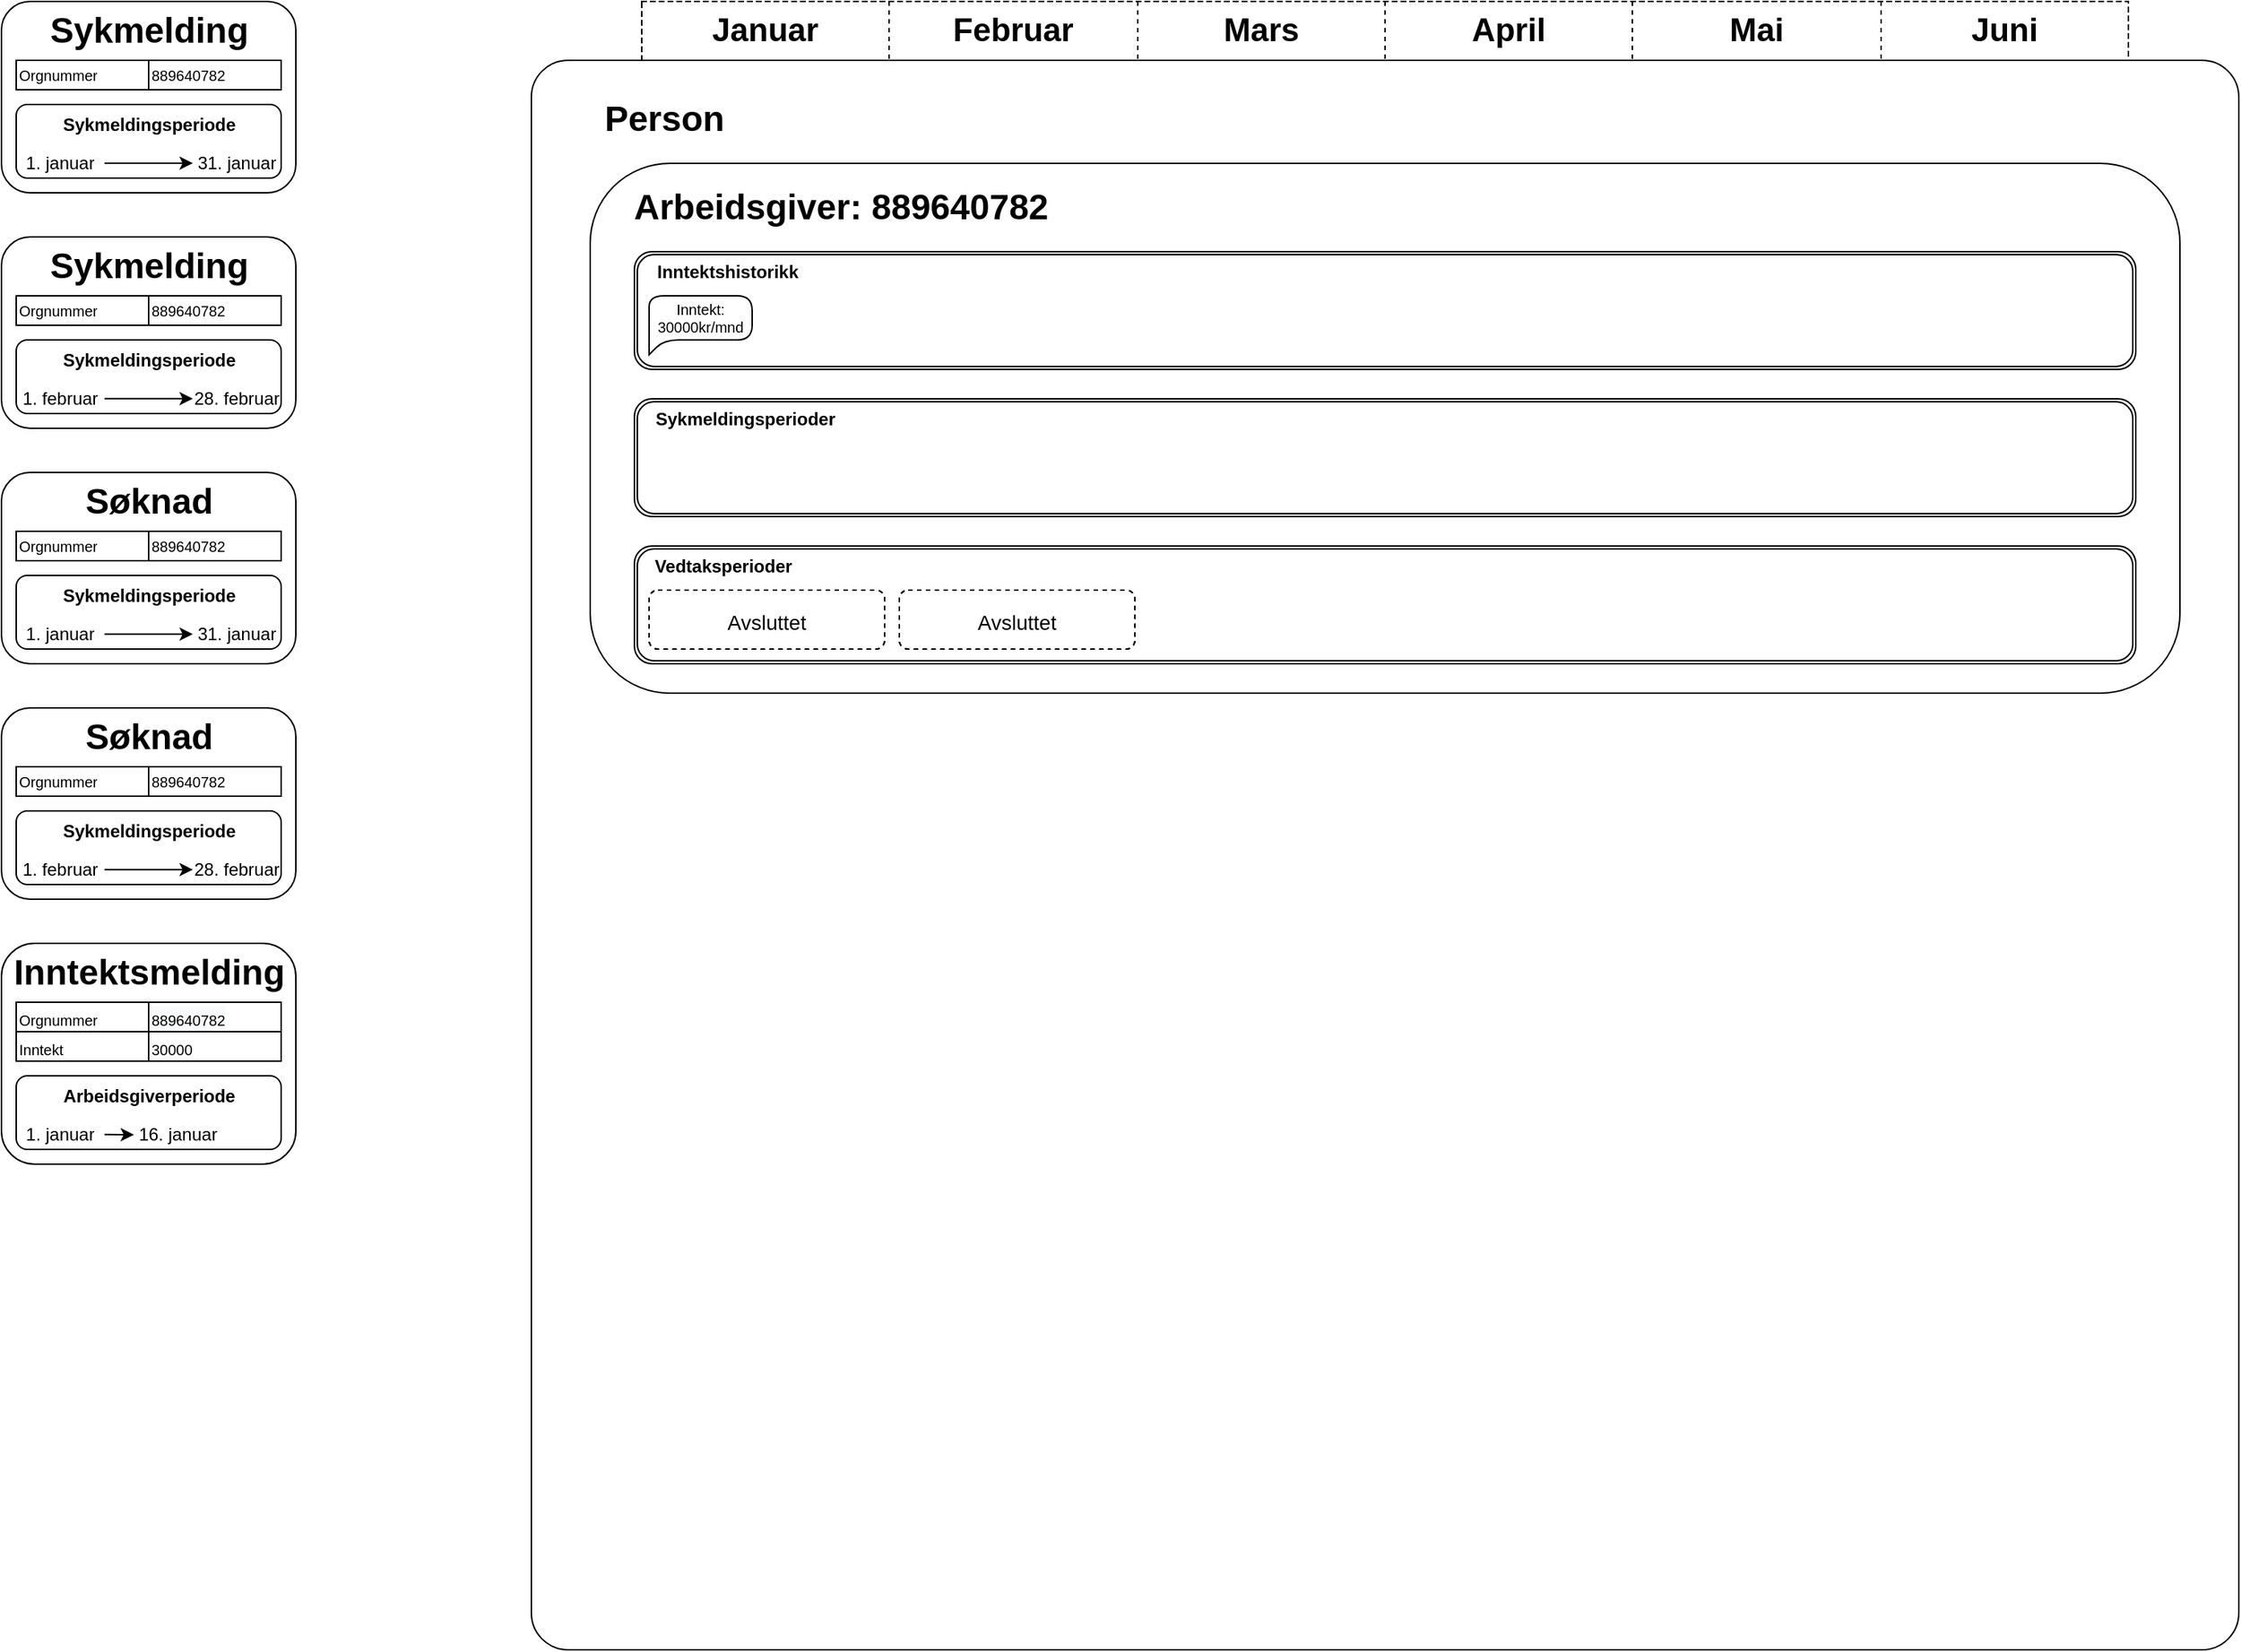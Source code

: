 <mxfile version="17.1.2" type="device" pages="9"><diagram name="OPPVARMING" id="rw-YykcBqx921NATLe8r"><mxGraphModel dx="2946" dy="1129" grid="1" gridSize="10" guides="1" tooltips="1" connect="1" arrows="1" fold="1" page="1" pageScale="1" pageWidth="1600" pageHeight="1200" math="0" shadow="0"><root><mxCell id="NRgItc9sRPe4zRttEant-0"/><mxCell id="NRgItc9sRPe4zRttEant-1" parent="NRgItc9sRPe4zRttEant-0"/><mxCell id="NRgItc9sRPe4zRttEant-2" value="" style="shape=table;startSize=0;container=1;collapsible=0;childLayout=tableLayout;rounded=0;glass=0;dashed=1;fontSize=12;fillColor=none;" parent="NRgItc9sRPe4zRttEant-1" vertex="1"><mxGeometry x="475" y="40" width="1010" height="1110" as="geometry"/></mxCell><mxCell id="NRgItc9sRPe4zRttEant-3" value="" style="shape=tableRow;horizontal=0;startSize=0;swimlaneHead=0;swimlaneBody=0;top=0;left=0;bottom=0;right=0;collapsible=0;dropTarget=0;fillColor=none;points=[[0,0.5],[1,0.5]];portConstraint=eastwest;rounded=1;glass=0;dashed=1;fontSize=12;" parent="NRgItc9sRPe4zRttEant-2" vertex="1"><mxGeometry width="1010" height="40" as="geometry"/></mxCell><mxCell id="NRgItc9sRPe4zRttEant-4" value="&lt;font style=&quot;font-size: 22px&quot;&gt;&lt;b&gt;Januar&lt;/b&gt;&lt;/font&gt;" style="shape=partialRectangle;html=1;whiteSpace=wrap;connectable=0;overflow=hidden;fillColor=none;top=0;left=0;bottom=0;right=0;pointerEvents=1;rounded=1;glass=0;dashed=1;fontSize=12;" parent="NRgItc9sRPe4zRttEant-3" vertex="1"><mxGeometry width="168" height="40" as="geometry"><mxRectangle width="168" height="40" as="alternateBounds"/></mxGeometry></mxCell><mxCell id="NRgItc9sRPe4zRttEant-5" value="&lt;font style=&quot;font-size: 22px&quot;&gt;&lt;b&gt;Februar&lt;/b&gt;&lt;/font&gt;" style="shape=partialRectangle;html=1;whiteSpace=wrap;connectable=0;overflow=hidden;fillColor=none;top=0;left=0;bottom=0;right=0;pointerEvents=1;rounded=1;glass=0;dashed=1;fontSize=12;" parent="NRgItc9sRPe4zRttEant-3" vertex="1"><mxGeometry x="168" width="169" height="40" as="geometry"><mxRectangle width="169" height="40" as="alternateBounds"/></mxGeometry></mxCell><mxCell id="NRgItc9sRPe4zRttEant-6" value="&lt;b&gt;&lt;font style=&quot;font-size: 22px&quot;&gt;Mars&lt;/font&gt;&lt;/b&gt;" style="shape=partialRectangle;html=1;whiteSpace=wrap;connectable=0;overflow=hidden;fillColor=none;top=0;left=0;bottom=0;right=0;pointerEvents=1;rounded=1;glass=0;dashed=1;fontSize=12;" parent="NRgItc9sRPe4zRttEant-3" vertex="1"><mxGeometry x="337" width="168" height="40" as="geometry"><mxRectangle width="168" height="40" as="alternateBounds"/></mxGeometry></mxCell><mxCell id="NRgItc9sRPe4zRttEant-7" value="&lt;b&gt;&lt;font style=&quot;font-size: 22px&quot;&gt;April&lt;/font&gt;&lt;/b&gt;" style="shape=partialRectangle;html=1;whiteSpace=wrap;connectable=0;overflow=hidden;fillColor=none;top=0;left=0;bottom=0;right=0;pointerEvents=1;rounded=1;glass=0;dashed=1;fontSize=12;" parent="NRgItc9sRPe4zRttEant-3" vertex="1"><mxGeometry x="505" width="168" height="40" as="geometry"><mxRectangle width="168" height="40" as="alternateBounds"/></mxGeometry></mxCell><mxCell id="NRgItc9sRPe4zRttEant-8" value="&lt;b&gt;&lt;font style=&quot;font-size: 22px&quot;&gt;Mai&lt;/font&gt;&lt;/b&gt;" style="shape=partialRectangle;html=1;whiteSpace=wrap;connectable=0;overflow=hidden;fillColor=none;top=0;left=0;bottom=0;right=0;pointerEvents=1;rounded=1;glass=0;dashed=1;fontSize=12;" parent="NRgItc9sRPe4zRttEant-3" vertex="1"><mxGeometry x="673" width="169" height="40" as="geometry"><mxRectangle width="169" height="40" as="alternateBounds"/></mxGeometry></mxCell><mxCell id="NRgItc9sRPe4zRttEant-9" value="&lt;b&gt;&lt;font style=&quot;font-size: 22px&quot;&gt;Juni&lt;/font&gt;&lt;/b&gt;" style="shape=partialRectangle;html=1;whiteSpace=wrap;connectable=0;overflow=hidden;fillColor=none;top=0;left=0;bottom=0;right=0;pointerEvents=1;rounded=1;glass=0;dashed=1;fontSize=12;" parent="NRgItc9sRPe4zRttEant-3" vertex="1"><mxGeometry x="842" width="168" height="40" as="geometry"><mxRectangle width="168" height="40" as="alternateBounds"/></mxGeometry></mxCell><mxCell id="NRgItc9sRPe4zRttEant-10" value="" style="shape=tableRow;horizontal=0;startSize=0;swimlaneHead=0;swimlaneBody=0;top=0;left=0;bottom=0;right=0;collapsible=0;dropTarget=0;fillColor=none;points=[[0,0.5],[1,0.5]];portConstraint=eastwest;rounded=1;glass=0;dashed=1;fontSize=12;" parent="NRgItc9sRPe4zRttEant-2" vertex="1"><mxGeometry y="40" width="1010" height="1070" as="geometry"/></mxCell><mxCell id="NRgItc9sRPe4zRttEant-11" value="" style="shape=partialRectangle;html=1;whiteSpace=wrap;connectable=0;overflow=hidden;fillColor=none;top=0;left=0;bottom=0;right=0;pointerEvents=1;rounded=1;glass=0;dashed=1;fontSize=12;" parent="NRgItc9sRPe4zRttEant-10" vertex="1"><mxGeometry width="168" height="1070" as="geometry"><mxRectangle width="168" height="1070" as="alternateBounds"/></mxGeometry></mxCell><mxCell id="NRgItc9sRPe4zRttEant-12" value="" style="shape=partialRectangle;html=1;whiteSpace=wrap;connectable=0;overflow=hidden;fillColor=none;top=0;left=0;bottom=0;right=0;pointerEvents=1;rounded=1;glass=0;dashed=1;fontSize=12;" parent="NRgItc9sRPe4zRttEant-10" vertex="1"><mxGeometry x="168" width="169" height="1070" as="geometry"><mxRectangle width="169" height="1070" as="alternateBounds"/></mxGeometry></mxCell><mxCell id="NRgItc9sRPe4zRttEant-13" value="" style="shape=partialRectangle;html=1;whiteSpace=wrap;connectable=0;overflow=hidden;fillColor=none;top=0;left=0;bottom=0;right=0;pointerEvents=1;rounded=1;glass=0;dashed=1;fontSize=12;" parent="NRgItc9sRPe4zRttEant-10" vertex="1"><mxGeometry x="337" width="168" height="1070" as="geometry"><mxRectangle width="168" height="1070" as="alternateBounds"/></mxGeometry></mxCell><mxCell id="NRgItc9sRPe4zRttEant-14" value="" style="shape=partialRectangle;html=1;whiteSpace=wrap;connectable=0;overflow=hidden;fillColor=none;top=0;left=0;bottom=0;right=0;pointerEvents=1;rounded=1;glass=0;dashed=1;fontSize=12;" parent="NRgItc9sRPe4zRttEant-10" vertex="1"><mxGeometry x="505" width="168" height="1070" as="geometry"><mxRectangle width="168" height="1070" as="alternateBounds"/></mxGeometry></mxCell><mxCell id="NRgItc9sRPe4zRttEant-15" value="" style="shape=partialRectangle;html=1;whiteSpace=wrap;connectable=0;overflow=hidden;fillColor=none;top=0;left=0;bottom=0;right=0;pointerEvents=1;rounded=1;glass=0;dashed=1;fontSize=12;" parent="NRgItc9sRPe4zRttEant-10" vertex="1"><mxGeometry x="673" width="169" height="1070" as="geometry"><mxRectangle width="169" height="1070" as="alternateBounds"/></mxGeometry></mxCell><mxCell id="NRgItc9sRPe4zRttEant-16" value="" style="shape=partialRectangle;html=1;whiteSpace=wrap;connectable=0;overflow=hidden;fillColor=none;top=0;left=0;bottom=0;right=0;pointerEvents=1;rounded=1;glass=0;dashed=1;fontSize=12;" parent="NRgItc9sRPe4zRttEant-10" vertex="1"><mxGeometry x="842" width="168" height="1070" as="geometry"><mxRectangle width="168" height="1070" as="alternateBounds"/></mxGeometry></mxCell><mxCell id="NRgItc9sRPe4zRttEant-17" value="" style="rounded=1;whiteSpace=wrap;html=1;glass=0;absoluteArcSize=1;arcSize=50;" parent="NRgItc9sRPe4zRttEant-1" vertex="1"><mxGeometry x="400" y="80" width="1160" height="1080" as="geometry"/></mxCell><mxCell id="NRgItc9sRPe4zRttEant-18" value="Person" style="text;strokeColor=none;fillColor=none;html=1;fontSize=24;fontStyle=1;verticalAlign=middle;align=center;" parent="NRgItc9sRPe4zRttEant-1" vertex="1"><mxGeometry x="440" y="100" width="100" height="40" as="geometry"/></mxCell><object label="SM - Vedtaksperiode 1 " id="NRgItc9sRPe4zRttEant-19"><mxCell parent="NRgItc9sRPe4zRttEant-0"/></object><mxCell id="NRgItc9sRPe4zRttEant-20" value="" style="rounded=1;whiteSpace=wrap;html=1;fontSize=12;" parent="NRgItc9sRPe4zRttEant-19" vertex="1"><mxGeometry x="440" y="150" width="1080" height="360" as="geometry"/></mxCell><mxCell id="NRgItc9sRPe4zRttEant-21" value="Arbeidsgiver:&amp;nbsp;889640782" style="text;strokeColor=none;fillColor=none;html=1;fontSize=24;fontStyle=1;verticalAlign=middle;align=center;" parent="NRgItc9sRPe4zRttEant-19" vertex="1"><mxGeometry x="460" y="160" width="300" height="40" as="geometry"/></mxCell><mxCell id="NRgItc9sRPe4zRttEant-22" value="" style="shape=ext;double=1;rounded=1;whiteSpace=wrap;html=1;glass=0;fontSize=12;" parent="NRgItc9sRPe4zRttEant-19" vertex="1"><mxGeometry x="470" y="310" width="1020" height="80" as="geometry"/></mxCell><mxCell id="NRgItc9sRPe4zRttEant-23" value="&lt;font style=&quot;font-size: 12px&quot;&gt;Sykmeldingsperioder&lt;/font&gt;" style="text;strokeColor=none;fillColor=none;html=1;fontSize=24;fontStyle=1;verticalAlign=middle;align=center;rounded=0;glass=0;" parent="NRgItc9sRPe4zRttEant-19" vertex="1"><mxGeometry x="480" y="300" width="130" height="40" as="geometry"/></mxCell><mxCell id="NRgItc9sRPe4zRttEant-24" value="" style="rounded=1;whiteSpace=wrap;html=1;glass=0;dashed=1;fontSize=22;fillColor=none;" parent="NRgItc9sRPe4zRttEant-19" vertex="1"><mxGeometry x="480" y="340" width="160" height="40" as="geometry"/></mxCell><mxCell id="NRgItc9sRPe4zRttEant-25" value="" style="rounded=1;whiteSpace=wrap;html=1;align=left;" parent="NRgItc9sRPe4zRttEant-19" vertex="1"><mxGeometry x="40" y="40" width="200" height="130" as="geometry"/></mxCell><mxCell id="NRgItc9sRPe4zRttEant-26" value="" style="rounded=1;whiteSpace=wrap;html=1;" parent="NRgItc9sRPe4zRttEant-19" vertex="1"><mxGeometry x="50" y="110" width="180" height="50" as="geometry"/></mxCell><mxCell id="NRgItc9sRPe4zRttEant-27" value="&lt;font style=&quot;font-size: 12px&quot;&gt;Sykmeldingsperiode&lt;/font&gt;" style="text;strokeColor=none;fillColor=none;html=1;fontSize=24;fontStyle=1;verticalAlign=middle;align=center;" parent="NRgItc9sRPe4zRttEant-19" vertex="1"><mxGeometry x="90" y="100" width="100" height="40" as="geometry"/></mxCell><UserObject label="1. januar" placeholders="1" name="Variable" id="NRgItc9sRPe4zRttEant-28"><mxCell style="text;html=1;strokeColor=none;fillColor=none;align=center;verticalAlign=middle;whiteSpace=wrap;overflow=hidden;fontSize=12;" parent="NRgItc9sRPe4zRttEant-19" vertex="1"><mxGeometry x="40" y="140" width="80" height="20" as="geometry"/></mxCell></UserObject><mxCell id="NRgItc9sRPe4zRttEant-29" value="Sykmelding" style="text;strokeColor=none;fillColor=none;html=1;fontSize=24;fontStyle=1;verticalAlign=middle;align=center;" parent="NRgItc9sRPe4zRttEant-19" vertex="1"><mxGeometry x="90" y="40" width="100" height="40" as="geometry"/></mxCell><UserObject label="31. januar" placeholders="1" name="Variable" id="NRgItc9sRPe4zRttEant-30"><mxCell style="text;html=1;strokeColor=none;fillColor=none;align=center;verticalAlign=middle;whiteSpace=wrap;overflow=hidden;fontSize=12;" parent="NRgItc9sRPe4zRttEant-19" vertex="1"><mxGeometry x="160" y="140" width="80" height="20" as="geometry"/></mxCell></UserObject><mxCell id="NRgItc9sRPe4zRttEant-31" value="" style="endArrow=classic;html=1;rounded=0;fontSize=12;" parent="NRgItc9sRPe4zRttEant-19" edge="1"><mxGeometry relative="1" as="geometry"><mxPoint x="110" y="149.89" as="sourcePoint"/><mxPoint x="170" y="149.89" as="targetPoint"/></mxGeometry></mxCell><mxCell id="NRgItc9sRPe4zRttEant-32" value="" style="shape=table;startSize=0;container=1;collapsible=0;childLayout=tableLayout;rounded=1;glass=0;fontSize=10;fillColor=none;" parent="NRgItc9sRPe4zRttEant-19" vertex="1"><mxGeometry x="50" y="80" width="180" height="20" as="geometry"/></mxCell><mxCell id="NRgItc9sRPe4zRttEant-33" value="" style="shape=tableRow;horizontal=0;startSize=0;swimlaneHead=0;swimlaneBody=0;top=0;left=0;bottom=0;right=0;collapsible=0;dropTarget=0;fillColor=none;points=[[0,0.5],[1,0.5]];portConstraint=eastwest;rounded=1;glass=0;fontSize=10;" parent="NRgItc9sRPe4zRttEant-32" vertex="1"><mxGeometry width="180" height="20" as="geometry"/></mxCell><mxCell id="NRgItc9sRPe4zRttEant-34" value="&lt;div&gt;&lt;span&gt;Orgnummer&lt;/span&gt;&lt;/div&gt;" style="shape=partialRectangle;html=1;whiteSpace=wrap;connectable=0;overflow=hidden;fillColor=none;top=0;left=0;bottom=0;right=0;pointerEvents=1;rounded=1;glass=0;fontSize=10;align=left;" parent="NRgItc9sRPe4zRttEant-33" vertex="1"><mxGeometry width="90" height="20" as="geometry"><mxRectangle width="90" height="20" as="alternateBounds"/></mxGeometry></mxCell><mxCell id="NRgItc9sRPe4zRttEant-35" value="&lt;span style=&quot;font-family: &amp;#34;helvetica&amp;#34;&quot;&gt;889640782&lt;/span&gt;" style="shape=partialRectangle;html=1;whiteSpace=wrap;connectable=0;overflow=hidden;fillColor=none;top=0;left=0;bottom=0;right=0;pointerEvents=1;rounded=1;glass=0;fontSize=10;align=left;" parent="NRgItc9sRPe4zRttEant-33" vertex="1"><mxGeometry x="90" width="90" height="20" as="geometry"><mxRectangle width="90" height="20" as="alternateBounds"/></mxGeometry></mxCell><mxCell id="NRgItc9sRPe4zRttEant-36" value="SM - Vedtaksperiode 2 " parent="NRgItc9sRPe4zRttEant-0"/><mxCell id="NRgItc9sRPe4zRttEant-37" value="" style="rounded=1;whiteSpace=wrap;html=1;align=left;" parent="NRgItc9sRPe4zRttEant-36" vertex="1"><mxGeometry x="40" y="200" width="200" height="130" as="geometry"/></mxCell><mxCell id="NRgItc9sRPe4zRttEant-38" value="" style="rounded=1;whiteSpace=wrap;html=1;" parent="NRgItc9sRPe4zRttEant-36" vertex="1"><mxGeometry x="50" y="270" width="180" height="50" as="geometry"/></mxCell><mxCell id="NRgItc9sRPe4zRttEant-39" value="&lt;font style=&quot;font-size: 12px&quot;&gt;Sykmeldingsperiode&lt;/font&gt;" style="text;strokeColor=none;fillColor=none;html=1;fontSize=24;fontStyle=1;verticalAlign=middle;align=center;" parent="NRgItc9sRPe4zRttEant-36" vertex="1"><mxGeometry x="90" y="260" width="100" height="40" as="geometry"/></mxCell><UserObject label="1. februar" placeholders="1" name="Variable" id="NRgItc9sRPe4zRttEant-40"><mxCell style="text;html=1;strokeColor=none;fillColor=none;align=center;verticalAlign=middle;whiteSpace=wrap;overflow=hidden;fontSize=12;" parent="NRgItc9sRPe4zRttEant-36" vertex="1"><mxGeometry x="40" y="300" width="80" height="20" as="geometry"/></mxCell></UserObject><mxCell id="NRgItc9sRPe4zRttEant-41" value="Sykmelding" style="text;strokeColor=none;fillColor=none;html=1;fontSize=24;fontStyle=1;verticalAlign=middle;align=center;" parent="NRgItc9sRPe4zRttEant-36" vertex="1"><mxGeometry x="90" y="200" width="100" height="40" as="geometry"/></mxCell><UserObject label="28. februar" placeholders="1" name="Variable" id="NRgItc9sRPe4zRttEant-42"><mxCell style="text;html=1;strokeColor=none;fillColor=none;align=center;verticalAlign=middle;whiteSpace=wrap;overflow=hidden;fontSize=12;" parent="NRgItc9sRPe4zRttEant-36" vertex="1"><mxGeometry x="160" y="300" width="80" height="20" as="geometry"/></mxCell></UserObject><mxCell id="NRgItc9sRPe4zRttEant-43" value="" style="endArrow=classic;html=1;rounded=0;fontSize=12;" parent="NRgItc9sRPe4zRttEant-36" edge="1"><mxGeometry relative="1" as="geometry"><mxPoint x="110" y="309.89" as="sourcePoint"/><mxPoint x="170" y="309.89" as="targetPoint"/></mxGeometry></mxCell><mxCell id="NRgItc9sRPe4zRttEant-44" value="" style="shape=table;startSize=0;container=1;collapsible=0;childLayout=tableLayout;rounded=1;glass=0;fontSize=10;fillColor=none;" parent="NRgItc9sRPe4zRttEant-36" vertex="1"><mxGeometry x="50" y="240" width="180" height="20" as="geometry"/></mxCell><mxCell id="NRgItc9sRPe4zRttEant-45" value="" style="shape=tableRow;horizontal=0;startSize=0;swimlaneHead=0;swimlaneBody=0;top=0;left=0;bottom=0;right=0;collapsible=0;dropTarget=0;fillColor=none;points=[[0,0.5],[1,0.5]];portConstraint=eastwest;rounded=1;glass=0;fontSize=10;" parent="NRgItc9sRPe4zRttEant-44" vertex="1"><mxGeometry width="180" height="20" as="geometry"/></mxCell><mxCell id="NRgItc9sRPe4zRttEant-46" value="&lt;div&gt;&lt;span&gt;Orgnummer&lt;/span&gt;&lt;/div&gt;" style="shape=partialRectangle;html=1;whiteSpace=wrap;connectable=0;overflow=hidden;fillColor=none;top=0;left=0;bottom=0;right=0;pointerEvents=1;rounded=1;glass=0;fontSize=10;align=left;" parent="NRgItc9sRPe4zRttEant-45" vertex="1"><mxGeometry width="90" height="20" as="geometry"><mxRectangle width="90" height="20" as="alternateBounds"/></mxGeometry></mxCell><mxCell id="NRgItc9sRPe4zRttEant-47" value="&lt;span style=&quot;font-family: &amp;#34;helvetica&amp;#34;&quot;&gt;889640782&lt;/span&gt;" style="shape=partialRectangle;html=1;whiteSpace=wrap;connectable=0;overflow=hidden;fillColor=none;top=0;left=0;bottom=0;right=0;pointerEvents=1;rounded=1;glass=0;fontSize=10;align=left;" parent="NRgItc9sRPe4zRttEant-45" vertex="1"><mxGeometry x="90" width="90" height="20" as="geometry"><mxRectangle width="90" height="20" as="alternateBounds"/></mxGeometry></mxCell><mxCell id="NRgItc9sRPe4zRttEant-48" value="" style="rounded=1;whiteSpace=wrap;html=1;glass=0;dashed=1;fontSize=22;fillColor=none;" parent="NRgItc9sRPe4zRttEant-36" vertex="1"><mxGeometry x="650" y="340" width="160" height="40" as="geometry"/></mxCell><object label="Søknad - Vedtaksperiode 1" id="NRgItc9sRPe4zRttEant-49"><mxCell parent="NRgItc9sRPe4zRttEant-0"/></object><mxCell id="NRgItc9sRPe4zRttEant-50" value="" style="shape=ext;double=1;rounded=1;whiteSpace=wrap;html=1;glass=0;fontSize=12;" parent="NRgItc9sRPe4zRttEant-49" vertex="1"><mxGeometry x="470" y="410" width="1020" height="80" as="geometry"/></mxCell><mxCell id="NRgItc9sRPe4zRttEant-51" value="&lt;font style=&quot;font-size: 12px&quot;&gt;Vedtaksperioder&lt;/font&gt;" style="text;strokeColor=none;fillColor=none;html=1;fontSize=24;fontStyle=1;verticalAlign=middle;align=center;rounded=0;glass=0;" parent="NRgItc9sRPe4zRttEant-49" vertex="1"><mxGeometry x="480" y="400" width="100" height="40" as="geometry"/></mxCell><mxCell id="NRgItc9sRPe4zRttEant-52" value="&lt;font style=&quot;font-size: 14px&quot;&gt;Avventer inntektsmelding&lt;/font&gt;" style="rounded=1;whiteSpace=wrap;html=1;glass=0;dashed=1;fontSize=22;fillColor=none;" parent="NRgItc9sRPe4zRttEant-49" vertex="1"><mxGeometry x="480" y="440" width="160" height="40" as="geometry"/></mxCell><mxCell id="NRgItc9sRPe4zRttEant-53" value="" style="rounded=0;whiteSpace=wrap;html=1;labelBackgroundColor=#FFFFFF;strokeColor=none;" parent="NRgItc9sRPe4zRttEant-49" vertex="1"><mxGeometry x="479" y="331" width="171" height="50" as="geometry"/></mxCell><mxCell id="NRgItc9sRPe4zRttEant-54" value="" style="rounded=1;whiteSpace=wrap;html=1;align=left;" parent="NRgItc9sRPe4zRttEant-49" vertex="1"><mxGeometry x="40" y="360" width="200" height="130" as="geometry"/></mxCell><mxCell id="NRgItc9sRPe4zRttEant-55" value="" style="rounded=1;whiteSpace=wrap;html=1;" parent="NRgItc9sRPe4zRttEant-49" vertex="1"><mxGeometry x="50" y="430" width="180" height="50" as="geometry"/></mxCell><mxCell id="NRgItc9sRPe4zRttEant-56" value="&lt;font style=&quot;font-size: 12px&quot;&gt;Sykmeldingsperiode&lt;/font&gt;" style="text;strokeColor=none;fillColor=none;html=1;fontSize=24;fontStyle=1;verticalAlign=middle;align=center;" parent="NRgItc9sRPe4zRttEant-49" vertex="1"><mxGeometry x="90" y="420" width="100" height="40" as="geometry"/></mxCell><UserObject label="1. januar" placeholders="1" name="Variable" id="NRgItc9sRPe4zRttEant-57"><mxCell style="text;html=1;strokeColor=none;fillColor=none;align=center;verticalAlign=middle;whiteSpace=wrap;overflow=hidden;fontSize=12;" parent="NRgItc9sRPe4zRttEant-49" vertex="1"><mxGeometry x="40" y="460" width="80" height="20" as="geometry"/></mxCell></UserObject><mxCell id="NRgItc9sRPe4zRttEant-58" value="Søknad" style="text;strokeColor=none;fillColor=none;html=1;fontSize=24;fontStyle=1;verticalAlign=middle;align=center;" parent="NRgItc9sRPe4zRttEant-49" vertex="1"><mxGeometry x="90" y="360" width="100" height="40" as="geometry"/></mxCell><UserObject label="31. januar" placeholders="1" name="Variable" id="NRgItc9sRPe4zRttEant-59"><mxCell style="text;html=1;strokeColor=none;fillColor=none;align=center;verticalAlign=middle;whiteSpace=wrap;overflow=hidden;fontSize=12;" parent="NRgItc9sRPe4zRttEant-49" vertex="1"><mxGeometry x="160" y="460" width="80" height="20" as="geometry"/></mxCell></UserObject><mxCell id="NRgItc9sRPe4zRttEant-60" value="" style="endArrow=classic;html=1;rounded=0;fontSize=12;" parent="NRgItc9sRPe4zRttEant-49" edge="1"><mxGeometry relative="1" as="geometry"><mxPoint x="110" y="469.89" as="sourcePoint"/><mxPoint x="170" y="469.89" as="targetPoint"/></mxGeometry></mxCell><mxCell id="NRgItc9sRPe4zRttEant-61" value="" style="shape=table;startSize=0;container=1;collapsible=0;childLayout=tableLayout;rounded=1;glass=0;fontSize=10;fillColor=none;" parent="NRgItc9sRPe4zRttEant-49" vertex="1"><mxGeometry x="50" y="400" width="180" height="20" as="geometry"/></mxCell><mxCell id="NRgItc9sRPe4zRttEant-62" value="" style="shape=tableRow;horizontal=0;startSize=0;swimlaneHead=0;swimlaneBody=0;top=0;left=0;bottom=0;right=0;collapsible=0;dropTarget=0;fillColor=none;points=[[0,0.5],[1,0.5]];portConstraint=eastwest;rounded=1;glass=0;fontSize=10;" parent="NRgItc9sRPe4zRttEant-61" vertex="1"><mxGeometry width="180" height="20" as="geometry"/></mxCell><mxCell id="NRgItc9sRPe4zRttEant-63" value="&lt;div&gt;&lt;span&gt;Orgnummer&lt;/span&gt;&lt;/div&gt;" style="shape=partialRectangle;html=1;whiteSpace=wrap;connectable=0;overflow=hidden;fillColor=none;top=0;left=0;bottom=0;right=0;pointerEvents=1;rounded=1;glass=0;fontSize=10;align=left;" parent="NRgItc9sRPe4zRttEant-62" vertex="1"><mxGeometry width="90" height="20" as="geometry"><mxRectangle width="90" height="20" as="alternateBounds"/></mxGeometry></mxCell><mxCell id="NRgItc9sRPe4zRttEant-64" value="&lt;span style=&quot;font-family: &amp;#34;helvetica&amp;#34;&quot;&gt;889640782&lt;/span&gt;" style="shape=partialRectangle;html=1;whiteSpace=wrap;connectable=0;overflow=hidden;fillColor=none;top=0;left=0;bottom=0;right=0;pointerEvents=1;rounded=1;glass=0;fontSize=10;align=left;" parent="NRgItc9sRPe4zRttEant-62" vertex="1"><mxGeometry x="90" width="90" height="20" as="geometry"><mxRectangle width="90" height="20" as="alternateBounds"/></mxGeometry></mxCell><mxCell id="NRgItc9sRPe4zRttEant-65" value="Søknad - Vedtaksperiode 2" parent="NRgItc9sRPe4zRttEant-0"/><mxCell id="NRgItc9sRPe4zRttEant-66" value="" style="rounded=1;whiteSpace=wrap;html=1;align=left;" parent="NRgItc9sRPe4zRttEant-65" vertex="1"><mxGeometry x="40" y="520" width="200" height="130" as="geometry"/></mxCell><mxCell id="NRgItc9sRPe4zRttEant-67" value="" style="rounded=1;whiteSpace=wrap;html=1;" parent="NRgItc9sRPe4zRttEant-65" vertex="1"><mxGeometry x="50" y="590" width="180" height="50" as="geometry"/></mxCell><mxCell id="NRgItc9sRPe4zRttEant-68" value="&lt;font style=&quot;font-size: 12px&quot;&gt;Sykmeldingsperiode&lt;/font&gt;" style="text;strokeColor=none;fillColor=none;html=1;fontSize=24;fontStyle=1;verticalAlign=middle;align=center;" parent="NRgItc9sRPe4zRttEant-65" vertex="1"><mxGeometry x="90" y="580" width="100" height="40" as="geometry"/></mxCell><UserObject label="1. februar" placeholders="1" name="Variable" id="NRgItc9sRPe4zRttEant-69"><mxCell style="text;html=1;strokeColor=none;fillColor=none;align=center;verticalAlign=middle;whiteSpace=wrap;overflow=hidden;fontSize=12;" parent="NRgItc9sRPe4zRttEant-65" vertex="1"><mxGeometry x="40" y="620" width="80" height="20" as="geometry"/></mxCell></UserObject><mxCell id="NRgItc9sRPe4zRttEant-70" value="Søknad" style="text;strokeColor=none;fillColor=none;html=1;fontSize=24;fontStyle=1;verticalAlign=middle;align=center;" parent="NRgItc9sRPe4zRttEant-65" vertex="1"><mxGeometry x="90" y="520" width="100" height="40" as="geometry"/></mxCell><UserObject label="28. februar" placeholders="1" name="Variable" id="NRgItc9sRPe4zRttEant-71"><mxCell style="text;html=1;strokeColor=none;fillColor=none;align=center;verticalAlign=middle;whiteSpace=wrap;overflow=hidden;fontSize=12;" parent="NRgItc9sRPe4zRttEant-65" vertex="1"><mxGeometry x="160" y="620" width="80" height="20" as="geometry"/></mxCell></UserObject><mxCell id="NRgItc9sRPe4zRttEant-72" value="" style="endArrow=classic;html=1;rounded=0;fontSize=12;" parent="NRgItc9sRPe4zRttEant-65" edge="1"><mxGeometry relative="1" as="geometry"><mxPoint x="110" y="629.89" as="sourcePoint"/><mxPoint x="170" y="629.89" as="targetPoint"/></mxGeometry></mxCell><mxCell id="NRgItc9sRPe4zRttEant-73" value="" style="shape=table;startSize=0;container=1;collapsible=0;childLayout=tableLayout;rounded=1;glass=0;fontSize=10;fillColor=none;" parent="NRgItc9sRPe4zRttEant-65" vertex="1"><mxGeometry x="50" y="560" width="180" height="20" as="geometry"/></mxCell><mxCell id="NRgItc9sRPe4zRttEant-74" value="" style="shape=tableRow;horizontal=0;startSize=0;swimlaneHead=0;swimlaneBody=0;top=0;left=0;bottom=0;right=0;collapsible=0;dropTarget=0;fillColor=none;points=[[0,0.5],[1,0.5]];portConstraint=eastwest;rounded=1;glass=0;fontSize=10;" parent="NRgItc9sRPe4zRttEant-73" vertex="1"><mxGeometry width="180" height="20" as="geometry"/></mxCell><mxCell id="NRgItc9sRPe4zRttEant-75" value="&lt;div&gt;&lt;span&gt;Orgnummer&lt;/span&gt;&lt;/div&gt;" style="shape=partialRectangle;html=1;whiteSpace=wrap;connectable=0;overflow=hidden;fillColor=none;top=0;left=0;bottom=0;right=0;pointerEvents=1;rounded=1;glass=0;fontSize=10;align=left;" parent="NRgItc9sRPe4zRttEant-74" vertex="1"><mxGeometry width="90" height="20" as="geometry"><mxRectangle width="90" height="20" as="alternateBounds"/></mxGeometry></mxCell><mxCell id="NRgItc9sRPe4zRttEant-76" value="&lt;span style=&quot;font-family: &amp;#34;helvetica&amp;#34;&quot;&gt;889640782&lt;/span&gt;" style="shape=partialRectangle;html=1;whiteSpace=wrap;connectable=0;overflow=hidden;fillColor=none;top=0;left=0;bottom=0;right=0;pointerEvents=1;rounded=1;glass=0;fontSize=10;align=left;" parent="NRgItc9sRPe4zRttEant-74" vertex="1"><mxGeometry x="90" width="90" height="20" as="geometry"><mxRectangle width="90" height="20" as="alternateBounds"/></mxGeometry></mxCell><mxCell id="NRgItc9sRPe4zRttEant-77" value="&lt;font style=&quot;font-size: 14px&quot;&gt;Avventer inntektsmelding&lt;/font&gt;" style="rounded=1;whiteSpace=wrap;html=1;glass=0;dashed=1;fontSize=22;fillColor=none;" parent="NRgItc9sRPe4zRttEant-65" vertex="1"><mxGeometry x="650" y="440" width="160" height="40" as="geometry"/></mxCell><mxCell id="NRgItc9sRPe4zRttEant-78" value="" style="rounded=0;whiteSpace=wrap;html=1;labelBackgroundColor=#FFFFFF;strokeColor=none;" parent="NRgItc9sRPe4zRttEant-65" vertex="1"><mxGeometry x="649" y="331" width="171" height="50" as="geometry"/></mxCell><object label="Inntektsmelding - Vedtaksperiode 1" id="NRgItc9sRPe4zRttEant-79"><mxCell parent="NRgItc9sRPe4zRttEant-0"/></object><mxCell id="NRgItc9sRPe4zRttEant-80" value="&lt;span style=&quot;font-size: 14px&quot;&gt;AvventerUferdig&lt;br&gt;&lt;/span&gt;" style="rounded=1;whiteSpace=wrap;html=1;glass=0;dashed=1;fontSize=22;" parent="NRgItc9sRPe4zRttEant-79" vertex="1"><mxGeometry x="480" y="440" width="160" height="40" as="geometry"/></mxCell><mxCell id="NRgItc9sRPe4zRttEant-81" value="" style="shape=ext;double=1;rounded=1;whiteSpace=wrap;html=1;glass=0;fontSize=14;fillColor=none;" parent="NRgItc9sRPe4zRttEant-79" vertex="1"><mxGeometry x="470" y="210" width="1020" height="80" as="geometry"/></mxCell><mxCell id="NRgItc9sRPe4zRttEant-82" value="&lt;span style=&quot;font-size: 12px&quot;&gt;Inntektshistorikk&lt;/span&gt;" style="text;strokeColor=none;fillColor=none;html=1;fontSize=24;fontStyle=1;verticalAlign=middle;align=center;rounded=0;glass=0;" parent="NRgItc9sRPe4zRttEant-79" vertex="1"><mxGeometry x="480" y="200" width="105" height="40" as="geometry"/></mxCell><mxCell id="NRgItc9sRPe4zRttEant-83" value="Inntekt: 30000kr/mnd" style="shape=callout;whiteSpace=wrap;html=1;perimeter=calloutPerimeter;rounded=1;glass=0;fontSize=10;fillColor=none;position2=0;size=10;position=0;base=10;" parent="NRgItc9sRPe4zRttEant-79" vertex="1"><mxGeometry x="480" y="240" width="70" height="40" as="geometry"/></mxCell><mxCell id="NRgItc9sRPe4zRttEant-84" value="" style="rounded=1;whiteSpace=wrap;html=1;align=left;" parent="NRgItc9sRPe4zRttEant-79" vertex="1"><mxGeometry x="40" y="680" width="200" height="150" as="geometry"/></mxCell><mxCell id="NRgItc9sRPe4zRttEant-85" value="" style="rounded=1;whiteSpace=wrap;html=1;" parent="NRgItc9sRPe4zRttEant-79" vertex="1"><mxGeometry x="50" y="770" width="180" height="50" as="geometry"/></mxCell><mxCell id="NRgItc9sRPe4zRttEant-86" value="&lt;font style=&quot;font-size: 12px&quot;&gt;Arbeidsgiverperiode&lt;/font&gt;" style="text;strokeColor=none;fillColor=none;html=1;fontSize=24;fontStyle=1;verticalAlign=middle;align=center;" parent="NRgItc9sRPe4zRttEant-79" vertex="1"><mxGeometry x="90" y="760" width="100" height="40" as="geometry"/></mxCell><UserObject label="1. januar" placeholders="1" name="Variable" id="NRgItc9sRPe4zRttEant-87"><mxCell style="text;html=1;strokeColor=none;fillColor=none;align=center;verticalAlign=middle;whiteSpace=wrap;overflow=hidden;fontSize=12;" parent="NRgItc9sRPe4zRttEant-79" vertex="1"><mxGeometry x="40" y="800" width="80" height="20" as="geometry"/></mxCell></UserObject><mxCell id="NRgItc9sRPe4zRttEant-88" value="Inntektsmelding" style="text;strokeColor=none;fillColor=none;html=1;fontSize=24;fontStyle=1;verticalAlign=middle;align=center;" parent="NRgItc9sRPe4zRttEant-79" vertex="1"><mxGeometry x="90" y="680" width="100" height="40" as="geometry"/></mxCell><UserObject label="16. januar" placeholders="1" name="Variable" id="NRgItc9sRPe4zRttEant-89"><mxCell style="text;html=1;strokeColor=none;fillColor=none;align=center;verticalAlign=middle;whiteSpace=wrap;overflow=hidden;fontSize=12;" parent="NRgItc9sRPe4zRttEant-79" vertex="1"><mxGeometry x="120" y="800" width="80" height="20" as="geometry"/></mxCell></UserObject><mxCell id="NRgItc9sRPe4zRttEant-90" value="" style="endArrow=classic;html=1;rounded=0;fontSize=12;" parent="NRgItc9sRPe4zRttEant-79" edge="1"><mxGeometry relative="1" as="geometry"><mxPoint x="110" y="809.89" as="sourcePoint"/><mxPoint x="130" y="810" as="targetPoint"/></mxGeometry></mxCell><mxCell id="NRgItc9sRPe4zRttEant-91" value="" style="shape=table;startSize=0;container=1;collapsible=0;childLayout=tableLayout;rounded=1;glass=0;fontSize=14;fillColor=none;" parent="NRgItc9sRPe4zRttEant-79" vertex="1"><mxGeometry x="50" y="720" width="180" height="40" as="geometry"/></mxCell><mxCell id="NRgItc9sRPe4zRttEant-92" value="" style="shape=tableRow;horizontal=0;startSize=0;swimlaneHead=0;swimlaneBody=0;top=0;left=0;bottom=0;right=0;collapsible=0;dropTarget=0;fillColor=none;points=[[0,0.5],[1,0.5]];portConstraint=eastwest;rounded=1;glass=0;fontSize=14;" parent="NRgItc9sRPe4zRttEant-91" vertex="1"><mxGeometry width="180" height="20" as="geometry"/></mxCell><mxCell id="NRgItc9sRPe4zRttEant-93" value="&lt;font style=&quot;font-size: 10px&quot;&gt;Orgnummer&lt;span style=&quot;white-space: pre&quot;&gt;&#9;&lt;/span&gt;&lt;span style=&quot;white-space: pre&quot;&gt;&#9;&lt;/span&gt;&lt;/font&gt;" style="shape=partialRectangle;html=1;whiteSpace=wrap;connectable=0;overflow=hidden;fillColor=none;top=0;left=0;bottom=0;right=0;pointerEvents=1;rounded=1;glass=0;fontSize=14;align=left;" parent="NRgItc9sRPe4zRttEant-92" vertex="1"><mxGeometry width="90" height="20" as="geometry"><mxRectangle width="90" height="20" as="alternateBounds"/></mxGeometry></mxCell><mxCell id="NRgItc9sRPe4zRttEant-94" value="&lt;span style=&quot;color: rgb(0 , 0 , 0) ; font-family: &amp;#34;helvetica&amp;#34; ; font-style: normal ; font-weight: 400 ; letter-spacing: normal ; text-indent: 0px ; text-transform: none ; word-spacing: 0px ; background-color: rgb(248 , 249 , 250) ; display: inline ; float: none&quot;&gt;&lt;font style=&quot;font-size: 10px&quot;&gt;889640782&lt;/font&gt;&lt;/span&gt;" style="shape=partialRectangle;html=1;whiteSpace=wrap;connectable=0;overflow=hidden;fillColor=none;top=0;left=0;bottom=0;right=0;pointerEvents=1;rounded=1;glass=0;fontSize=14;align=left;" parent="NRgItc9sRPe4zRttEant-92" vertex="1"><mxGeometry x="90" width="90" height="20" as="geometry"><mxRectangle width="90" height="20" as="alternateBounds"/></mxGeometry></mxCell><mxCell id="NRgItc9sRPe4zRttEant-95" value="" style="shape=tableRow;horizontal=0;startSize=0;swimlaneHead=0;swimlaneBody=0;top=0;left=0;bottom=0;right=0;collapsible=0;dropTarget=0;fillColor=none;points=[[0,0.5],[1,0.5]];portConstraint=eastwest;rounded=1;glass=0;fontSize=14;" parent="NRgItc9sRPe4zRttEant-91" vertex="1"><mxGeometry y="20" width="180" height="20" as="geometry"/></mxCell><mxCell id="NRgItc9sRPe4zRttEant-96" value="&lt;font style=&quot;font-size: 10px&quot;&gt;Inntekt&lt;/font&gt;" style="shape=partialRectangle;html=1;whiteSpace=wrap;connectable=0;overflow=hidden;fillColor=none;top=0;left=0;bottom=0;right=0;pointerEvents=1;rounded=1;glass=0;fontSize=14;align=left;" parent="NRgItc9sRPe4zRttEant-95" vertex="1"><mxGeometry width="90" height="20" as="geometry"><mxRectangle width="90" height="20" as="alternateBounds"/></mxGeometry></mxCell><mxCell id="NRgItc9sRPe4zRttEant-97" value="&lt;font style=&quot;font-size: 10px&quot;&gt;30000&lt;/font&gt;" style="shape=partialRectangle;html=1;whiteSpace=wrap;connectable=0;overflow=hidden;fillColor=none;top=0;left=0;bottom=0;right=0;pointerEvents=1;rounded=1;glass=0;fontSize=14;align=left;" parent="NRgItc9sRPe4zRttEant-95" vertex="1"><mxGeometry x="90" width="90" height="20" as="geometry"><mxRectangle width="90" height="20" as="alternateBounds"/></mxGeometry></mxCell><mxCell id="NRgItc9sRPe4zRttEant-98" value="&lt;span style=&quot;font-size: 14px&quot;&gt;AvventerUferdig&lt;br&gt;&lt;/span&gt;" style="rounded=1;whiteSpace=wrap;html=1;glass=0;dashed=1;fontSize=22;" parent="NRgItc9sRPe4zRttEant-79" vertex="1"><mxGeometry x="650" y="440" width="160" height="40" as="geometry"/></mxCell><object label="Gjenoppta behandling 1" id="NRgItc9sRPe4zRttEant-99"><mxCell parent="NRgItc9sRPe4zRttEant-0" visible="0"/></object><mxCell id="NRgItc9sRPe4zRttEant-100" value="" style="rounded=0;whiteSpace=wrap;html=1;labelBackgroundColor=#FFFFFF;dashed=1;fillColor=#009900;fillOpacity=50;" parent="NRgItc9sRPe4zRttEant-99" vertex="1"><mxGeometry x="440" y="140" width="1080" height="630" as="geometry"/></mxCell><mxCell id="NRgItc9sRPe4zRttEant-101" value="Avventer Godkjenning - Vedtaksperiode 1" parent="NRgItc9sRPe4zRttEant-0"/><mxCell id="NRgItc9sRPe4zRttEant-102" value="&lt;span style=&quot;font-size: 14px&quot;&gt;Avventer Godkjenning&lt;br&gt;&lt;/span&gt;" style="rounded=1;whiteSpace=wrap;html=1;glass=0;dashed=1;fontSize=22;" parent="NRgItc9sRPe4zRttEant-101" vertex="1"><mxGeometry x="480" y="440" width="160" height="40" as="geometry"/></mxCell><mxCell id="NRgItc9sRPe4zRttEant-116" value="Godkjent - Vedtaksperiode 1" parent="NRgItc9sRPe4zRttEant-0"/><mxCell id="NRgItc9sRPe4zRttEant-117" value="&lt;span style=&quot;font-size: 14px&quot;&gt;Avsluttet&lt;br&gt;&lt;/span&gt;" style="rounded=1;whiteSpace=wrap;html=1;glass=0;dashed=1;fontSize=22;" parent="NRgItc9sRPe4zRttEant-116" vertex="1"><mxGeometry x="480" y="440" width="160" height="40" as="geometry"/></mxCell><mxCell id="NRgItc9sRPe4zRttEant-140" value="Gjenoppta behandling 2" parent="NRgItc9sRPe4zRttEant-0" visible="0"/><mxCell id="NRgItc9sRPe4zRttEant-141" value="" style="rounded=0;whiteSpace=wrap;html=1;labelBackgroundColor=#FFFFFF;dashed=1;fillColor=#009900;fillOpacity=50;" parent="NRgItc9sRPe4zRttEant-140" vertex="1"><mxGeometry x="440" y="140" width="1080" height="630" as="geometry"/></mxCell><mxCell id="NRgItc9sRPe4zRttEant-120" value="Avventer Godkjenning - Vedtaksperiode 2" parent="NRgItc9sRPe4zRttEant-0"/><mxCell id="NRgItc9sRPe4zRttEant-121" value="&lt;span style=&quot;font-size: 14px&quot;&gt;Avventer Godkjenning&lt;br&gt;&lt;/span&gt;" style="rounded=1;whiteSpace=wrap;html=1;glass=0;dashed=1;fontSize=22;" parent="NRgItc9sRPe4zRttEant-120" vertex="1"><mxGeometry x="650" y="440" width="160" height="40" as="geometry"/></mxCell><mxCell id="NRgItc9sRPe4zRttEant-122" value="Godkjent - Vedtaksperiode 2" parent="NRgItc9sRPe4zRttEant-0"/><mxCell id="NRgItc9sRPe4zRttEant-123" value="&lt;span style=&quot;font-size: 14px&quot;&gt;Avsluttet&lt;br&gt;&lt;/span&gt;" style="rounded=1;whiteSpace=wrap;html=1;glass=0;dashed=1;fontSize=22;" parent="NRgItc9sRPe4zRttEant-122" vertex="1"><mxGeometry x="650" y="440" width="160" height="40" as="geometry"/></mxCell></root></mxGraphModel></diagram><diagram name="IM FØR SYKMELDING #2" id="vHAvuD-jMd0lTDHWGkp2"><mxGraphModel dx="2997" dy="1665" grid="1" gridSize="10" guides="1" tooltips="1" connect="1" arrows="1" fold="1" page="1" pageScale="1" pageWidth="1600" pageHeight="1200" math="0" shadow="0"><root><mxCell id="oYGN2ULZvUf8qrfyxwK7-0"/><mxCell id="oYGN2ULZvUf8qrfyxwK7-1" parent="oYGN2ULZvUf8qrfyxwK7-0"/><mxCell id="oYGN2ULZvUf8qrfyxwK7-2" value="" style="shape=table;startSize=0;container=1;collapsible=0;childLayout=tableLayout;rounded=0;glass=0;dashed=1;fontSize=12;fillColor=none;" vertex="1" parent="oYGN2ULZvUf8qrfyxwK7-1"><mxGeometry x="475" y="40" width="1010" height="561" as="geometry"/></mxCell><mxCell id="oYGN2ULZvUf8qrfyxwK7-3" value="" style="shape=tableRow;horizontal=0;startSize=0;swimlaneHead=0;swimlaneBody=0;top=0;left=0;bottom=0;right=0;collapsible=0;dropTarget=0;fillColor=none;points=[[0,0.5],[1,0.5]];portConstraint=eastwest;rounded=1;glass=0;dashed=1;fontSize=12;" vertex="1" parent="oYGN2ULZvUf8qrfyxwK7-2"><mxGeometry width="1010" height="40" as="geometry"/></mxCell><mxCell id="oYGN2ULZvUf8qrfyxwK7-4" value="&lt;font style=&quot;font-size: 22px&quot;&gt;&lt;b&gt;Januar&lt;/b&gt;&lt;/font&gt;" style="shape=partialRectangle;html=1;whiteSpace=wrap;connectable=0;overflow=hidden;fillColor=none;top=0;left=0;bottom=0;right=0;pointerEvents=1;rounded=1;glass=0;dashed=1;fontSize=12;" vertex="1" parent="oYGN2ULZvUf8qrfyxwK7-3"><mxGeometry width="168" height="40" as="geometry"><mxRectangle width="168" height="40" as="alternateBounds"/></mxGeometry></mxCell><mxCell id="oYGN2ULZvUf8qrfyxwK7-5" value="&lt;font style=&quot;font-size: 22px&quot;&gt;&lt;b&gt;Februar&lt;/b&gt;&lt;/font&gt;" style="shape=partialRectangle;html=1;whiteSpace=wrap;connectable=0;overflow=hidden;fillColor=none;top=0;left=0;bottom=0;right=0;pointerEvents=1;rounded=1;glass=0;dashed=1;fontSize=12;" vertex="1" parent="oYGN2ULZvUf8qrfyxwK7-3"><mxGeometry x="168" width="169" height="40" as="geometry"><mxRectangle width="169" height="40" as="alternateBounds"/></mxGeometry></mxCell><mxCell id="oYGN2ULZvUf8qrfyxwK7-6" value="&lt;b&gt;&lt;font style=&quot;font-size: 22px&quot;&gt;Mars&lt;/font&gt;&lt;/b&gt;" style="shape=partialRectangle;html=1;whiteSpace=wrap;connectable=0;overflow=hidden;fillColor=none;top=0;left=0;bottom=0;right=0;pointerEvents=1;rounded=1;glass=0;dashed=1;fontSize=12;" vertex="1" parent="oYGN2ULZvUf8qrfyxwK7-3"><mxGeometry x="337" width="168" height="40" as="geometry"><mxRectangle width="168" height="40" as="alternateBounds"/></mxGeometry></mxCell><mxCell id="oYGN2ULZvUf8qrfyxwK7-7" value="&lt;b&gt;&lt;font style=&quot;font-size: 22px&quot;&gt;April&lt;/font&gt;&lt;/b&gt;" style="shape=partialRectangle;html=1;whiteSpace=wrap;connectable=0;overflow=hidden;fillColor=none;top=0;left=0;bottom=0;right=0;pointerEvents=1;rounded=1;glass=0;dashed=1;fontSize=12;" vertex="1" parent="oYGN2ULZvUf8qrfyxwK7-3"><mxGeometry x="505" width="168" height="40" as="geometry"><mxRectangle width="168" height="40" as="alternateBounds"/></mxGeometry></mxCell><mxCell id="oYGN2ULZvUf8qrfyxwK7-8" value="&lt;b&gt;&lt;font style=&quot;font-size: 22px&quot;&gt;Mai&lt;/font&gt;&lt;/b&gt;" style="shape=partialRectangle;html=1;whiteSpace=wrap;connectable=0;overflow=hidden;fillColor=none;top=0;left=0;bottom=0;right=0;pointerEvents=1;rounded=1;glass=0;dashed=1;fontSize=12;" vertex="1" parent="oYGN2ULZvUf8qrfyxwK7-3"><mxGeometry x="673" width="169" height="40" as="geometry"><mxRectangle width="169" height="40" as="alternateBounds"/></mxGeometry></mxCell><mxCell id="oYGN2ULZvUf8qrfyxwK7-9" value="&lt;b&gt;&lt;font style=&quot;font-size: 22px&quot;&gt;Juni&lt;/font&gt;&lt;/b&gt;" style="shape=partialRectangle;html=1;whiteSpace=wrap;connectable=0;overflow=hidden;fillColor=none;top=0;left=0;bottom=0;right=0;pointerEvents=1;rounded=1;glass=0;dashed=1;fontSize=12;" vertex="1" parent="oYGN2ULZvUf8qrfyxwK7-3"><mxGeometry x="842" width="168" height="40" as="geometry"><mxRectangle width="168" height="40" as="alternateBounds"/></mxGeometry></mxCell><mxCell id="oYGN2ULZvUf8qrfyxwK7-10" value="" style="shape=tableRow;horizontal=0;startSize=0;swimlaneHead=0;swimlaneBody=0;top=0;left=0;bottom=0;right=0;collapsible=0;dropTarget=0;fillColor=none;points=[[0,0.5],[1,0.5]];portConstraint=eastwest;rounded=1;glass=0;dashed=1;fontSize=12;" vertex="1" parent="oYGN2ULZvUf8qrfyxwK7-2"><mxGeometry y="40" width="1010" height="521" as="geometry"/></mxCell><mxCell id="oYGN2ULZvUf8qrfyxwK7-11" value="" style="shape=partialRectangle;html=1;whiteSpace=wrap;connectable=0;overflow=hidden;fillColor=none;top=0;left=0;bottom=0;right=0;pointerEvents=1;rounded=1;glass=0;dashed=1;fontSize=12;" vertex="1" parent="oYGN2ULZvUf8qrfyxwK7-10"><mxGeometry width="168" height="521" as="geometry"><mxRectangle width="168" height="521" as="alternateBounds"/></mxGeometry></mxCell><mxCell id="oYGN2ULZvUf8qrfyxwK7-12" value="" style="shape=partialRectangle;html=1;whiteSpace=wrap;connectable=0;overflow=hidden;fillColor=none;top=0;left=0;bottom=0;right=0;pointerEvents=1;rounded=1;glass=0;dashed=1;fontSize=12;" vertex="1" parent="oYGN2ULZvUf8qrfyxwK7-10"><mxGeometry x="168" width="169" height="521" as="geometry"><mxRectangle width="169" height="521" as="alternateBounds"/></mxGeometry></mxCell><mxCell id="oYGN2ULZvUf8qrfyxwK7-13" value="" style="shape=partialRectangle;html=1;whiteSpace=wrap;connectable=0;overflow=hidden;fillColor=none;top=0;left=0;bottom=0;right=0;pointerEvents=1;rounded=1;glass=0;dashed=1;fontSize=12;" vertex="1" parent="oYGN2ULZvUf8qrfyxwK7-10"><mxGeometry x="337" width="168" height="521" as="geometry"><mxRectangle width="168" height="521" as="alternateBounds"/></mxGeometry></mxCell><mxCell id="oYGN2ULZvUf8qrfyxwK7-14" value="" style="shape=partialRectangle;html=1;whiteSpace=wrap;connectable=0;overflow=hidden;fillColor=none;top=0;left=0;bottom=0;right=0;pointerEvents=1;rounded=1;glass=0;dashed=1;fontSize=12;" vertex="1" parent="oYGN2ULZvUf8qrfyxwK7-10"><mxGeometry x="505" width="168" height="521" as="geometry"><mxRectangle width="168" height="521" as="alternateBounds"/></mxGeometry></mxCell><mxCell id="oYGN2ULZvUf8qrfyxwK7-15" value="" style="shape=partialRectangle;html=1;whiteSpace=wrap;connectable=0;overflow=hidden;fillColor=none;top=0;left=0;bottom=0;right=0;pointerEvents=1;rounded=1;glass=0;dashed=1;fontSize=12;" vertex="1" parent="oYGN2ULZvUf8qrfyxwK7-10"><mxGeometry x="673" width="169" height="521" as="geometry"><mxRectangle width="169" height="521" as="alternateBounds"/></mxGeometry></mxCell><mxCell id="oYGN2ULZvUf8qrfyxwK7-16" value="" style="shape=partialRectangle;html=1;whiteSpace=wrap;connectable=0;overflow=hidden;fillColor=none;top=0;left=0;bottom=0;right=0;pointerEvents=1;rounded=1;glass=0;dashed=1;fontSize=12;" vertex="1" parent="oYGN2ULZvUf8qrfyxwK7-10"><mxGeometry x="842" width="168" height="521" as="geometry"><mxRectangle width="168" height="521" as="alternateBounds"/></mxGeometry></mxCell><mxCell id="oYGN2ULZvUf8qrfyxwK7-17" value="" style="rounded=1;whiteSpace=wrap;html=1;glass=0;absoluteArcSize=1;arcSize=50;" vertex="1" parent="oYGN2ULZvUf8qrfyxwK7-1"><mxGeometry x="400" y="80" width="1160" height="720" as="geometry"/></mxCell><mxCell id="oYGN2ULZvUf8qrfyxwK7-18" value="Person" style="text;strokeColor=none;fillColor=none;html=1;fontSize=24;fontStyle=1;verticalAlign=middle;align=center;" vertex="1" parent="oYGN2ULZvUf8qrfyxwK7-1"><mxGeometry x="440" y="100" width="100" height="40" as="geometry"/></mxCell><object label="SM - Vedtaksperiode 1 " id="oYGN2ULZvUf8qrfyxwK7-19"><mxCell parent="oYGN2ULZvUf8qrfyxwK7-0"/></object><mxCell id="oYGN2ULZvUf8qrfyxwK7-20" value="" style="rounded=1;whiteSpace=wrap;html=1;fontSize=12;" vertex="1" parent="oYGN2ULZvUf8qrfyxwK7-19"><mxGeometry x="440" y="150" width="1080" height="360" as="geometry"/></mxCell><mxCell id="oYGN2ULZvUf8qrfyxwK7-21" value="Arbeidsgiver:&amp;nbsp;889640782" style="text;strokeColor=none;fillColor=none;html=1;fontSize=24;fontStyle=1;verticalAlign=middle;align=center;" vertex="1" parent="oYGN2ULZvUf8qrfyxwK7-19"><mxGeometry x="460" y="160" width="300" height="40" as="geometry"/></mxCell><mxCell id="oYGN2ULZvUf8qrfyxwK7-22" value="" style="shape=ext;double=1;rounded=1;whiteSpace=wrap;html=1;glass=0;fontSize=12;" vertex="1" parent="oYGN2ULZvUf8qrfyxwK7-19"><mxGeometry x="470" y="310" width="1020" height="80" as="geometry"/></mxCell><mxCell id="oYGN2ULZvUf8qrfyxwK7-23" value="&lt;font style=&quot;font-size: 12px&quot;&gt;Sykmeldingsperioder&lt;/font&gt;" style="text;strokeColor=none;fillColor=none;html=1;fontSize=24;fontStyle=1;verticalAlign=middle;align=center;rounded=0;glass=0;" vertex="1" parent="oYGN2ULZvUf8qrfyxwK7-19"><mxGeometry x="480" y="300" width="130" height="40" as="geometry"/></mxCell><mxCell id="oYGN2ULZvUf8qrfyxwK7-24" value="" style="rounded=1;whiteSpace=wrap;html=1;glass=0;dashed=1;fontSize=22;fillColor=none;" vertex="1" parent="oYGN2ULZvUf8qrfyxwK7-19"><mxGeometry x="480" y="340" width="160" height="40" as="geometry"/></mxCell><mxCell id="oYGN2ULZvUf8qrfyxwK7-25" value="" style="rounded=1;whiteSpace=wrap;html=1;align=left;" vertex="1" parent="oYGN2ULZvUf8qrfyxwK7-19"><mxGeometry x="40" y="40" width="200" height="130" as="geometry"/></mxCell><mxCell id="oYGN2ULZvUf8qrfyxwK7-26" value="" style="rounded=1;whiteSpace=wrap;html=1;" vertex="1" parent="oYGN2ULZvUf8qrfyxwK7-19"><mxGeometry x="50" y="110" width="180" height="50" as="geometry"/></mxCell><mxCell id="oYGN2ULZvUf8qrfyxwK7-27" value="&lt;font style=&quot;font-size: 12px&quot;&gt;Sykmeldingsperiode&lt;/font&gt;" style="text;strokeColor=none;fillColor=none;html=1;fontSize=24;fontStyle=1;verticalAlign=middle;align=center;" vertex="1" parent="oYGN2ULZvUf8qrfyxwK7-19"><mxGeometry x="90" y="100" width="100" height="40" as="geometry"/></mxCell><UserObject label="1. januar" placeholders="1" name="Variable" id="oYGN2ULZvUf8qrfyxwK7-28"><mxCell style="text;html=1;strokeColor=none;fillColor=none;align=center;verticalAlign=middle;whiteSpace=wrap;overflow=hidden;fontSize=12;" vertex="1" parent="oYGN2ULZvUf8qrfyxwK7-19"><mxGeometry x="40" y="140" width="80" height="20" as="geometry"/></mxCell></UserObject><mxCell id="oYGN2ULZvUf8qrfyxwK7-29" value="Sykmelding" style="text;strokeColor=none;fillColor=none;html=1;fontSize=24;fontStyle=1;verticalAlign=middle;align=center;" vertex="1" parent="oYGN2ULZvUf8qrfyxwK7-19"><mxGeometry x="90" y="40" width="100" height="40" as="geometry"/></mxCell><UserObject label="31. januar" placeholders="1" name="Variable" id="oYGN2ULZvUf8qrfyxwK7-30"><mxCell style="text;html=1;strokeColor=none;fillColor=none;align=center;verticalAlign=middle;whiteSpace=wrap;overflow=hidden;fontSize=12;" vertex="1" parent="oYGN2ULZvUf8qrfyxwK7-19"><mxGeometry x="160" y="140" width="80" height="20" as="geometry"/></mxCell></UserObject><mxCell id="oYGN2ULZvUf8qrfyxwK7-31" value="" style="endArrow=classic;html=1;rounded=0;fontSize=12;" edge="1" parent="oYGN2ULZvUf8qrfyxwK7-19"><mxGeometry relative="1" as="geometry"><mxPoint x="110" y="149.89" as="sourcePoint"/><mxPoint x="170" y="149.89" as="targetPoint"/></mxGeometry></mxCell><mxCell id="oYGN2ULZvUf8qrfyxwK7-32" value="" style="shape=table;startSize=0;container=1;collapsible=0;childLayout=tableLayout;rounded=1;glass=0;fontSize=10;fillColor=none;" vertex="1" parent="oYGN2ULZvUf8qrfyxwK7-19"><mxGeometry x="50" y="80" width="180" height="20" as="geometry"/></mxCell><mxCell id="oYGN2ULZvUf8qrfyxwK7-33" value="" style="shape=tableRow;horizontal=0;startSize=0;swimlaneHead=0;swimlaneBody=0;top=0;left=0;bottom=0;right=0;collapsible=0;dropTarget=0;fillColor=none;points=[[0,0.5],[1,0.5]];portConstraint=eastwest;rounded=1;glass=0;fontSize=10;" vertex="1" parent="oYGN2ULZvUf8qrfyxwK7-32"><mxGeometry width="180" height="20" as="geometry"/></mxCell><mxCell id="oYGN2ULZvUf8qrfyxwK7-34" value="&lt;div&gt;&lt;span&gt;Orgnummer&lt;/span&gt;&lt;/div&gt;" style="shape=partialRectangle;html=1;whiteSpace=wrap;connectable=0;overflow=hidden;fillColor=none;top=0;left=0;bottom=0;right=0;pointerEvents=1;rounded=1;glass=0;fontSize=10;align=left;" vertex="1" parent="oYGN2ULZvUf8qrfyxwK7-33"><mxGeometry width="90" height="20" as="geometry"><mxRectangle width="90" height="20" as="alternateBounds"/></mxGeometry></mxCell><mxCell id="oYGN2ULZvUf8qrfyxwK7-35" value="&lt;span style=&quot;font-family: &amp;#34;helvetica&amp;#34;&quot;&gt;889640782&lt;/span&gt;" style="shape=partialRectangle;html=1;whiteSpace=wrap;connectable=0;overflow=hidden;fillColor=none;top=0;left=0;bottom=0;right=0;pointerEvents=1;rounded=1;glass=0;fontSize=10;align=left;" vertex="1" parent="oYGN2ULZvUf8qrfyxwK7-33"><mxGeometry x="90" width="90" height="20" as="geometry"><mxRectangle width="90" height="20" as="alternateBounds"/></mxGeometry></mxCell><object label="Søknad - Vedtaksperiode 1" id="oYGN2ULZvUf8qrfyxwK7-49"><mxCell parent="oYGN2ULZvUf8qrfyxwK7-0"/></object><mxCell id="oYGN2ULZvUf8qrfyxwK7-50" value="" style="shape=ext;double=1;rounded=1;whiteSpace=wrap;html=1;glass=0;fontSize=12;" vertex="1" parent="oYGN2ULZvUf8qrfyxwK7-49"><mxGeometry x="470" y="410" width="1020" height="80" as="geometry"/></mxCell><mxCell id="oYGN2ULZvUf8qrfyxwK7-51" value="&lt;font style=&quot;font-size: 12px&quot;&gt;Vedtaksperioder&lt;/font&gt;" style="text;strokeColor=none;fillColor=none;html=1;fontSize=24;fontStyle=1;verticalAlign=middle;align=center;rounded=0;glass=0;" vertex="1" parent="oYGN2ULZvUf8qrfyxwK7-49"><mxGeometry x="480" y="400" width="100" height="40" as="geometry"/></mxCell><mxCell id="oYGN2ULZvUf8qrfyxwK7-52" value="&lt;font style=&quot;font-size: 14px&quot;&gt;Avventer inntektsmelding&lt;/font&gt;" style="rounded=1;whiteSpace=wrap;html=1;glass=0;dashed=1;fontSize=22;fillColor=none;" vertex="1" parent="oYGN2ULZvUf8qrfyxwK7-49"><mxGeometry x="480" y="440" width="160" height="40" as="geometry"/></mxCell><mxCell id="oYGN2ULZvUf8qrfyxwK7-53" value="" style="rounded=0;whiteSpace=wrap;html=1;labelBackgroundColor=#FFFFFF;strokeColor=none;" vertex="1" parent="oYGN2ULZvUf8qrfyxwK7-49"><mxGeometry x="479" y="331" width="171" height="50" as="geometry"/></mxCell><mxCell id="oYGN2ULZvUf8qrfyxwK7-54" value="" style="rounded=1;whiteSpace=wrap;html=1;align=left;" vertex="1" parent="oYGN2ULZvUf8qrfyxwK7-49"><mxGeometry x="40" y="190" width="200" height="130" as="geometry"/></mxCell><mxCell id="oYGN2ULZvUf8qrfyxwK7-55" value="" style="rounded=1;whiteSpace=wrap;html=1;" vertex="1" parent="oYGN2ULZvUf8qrfyxwK7-49"><mxGeometry x="50" y="260" width="180" height="50" as="geometry"/></mxCell><mxCell id="oYGN2ULZvUf8qrfyxwK7-56" value="&lt;font style=&quot;font-size: 12px&quot;&gt;Sykmeldingsperiode&lt;/font&gt;" style="text;strokeColor=none;fillColor=none;html=1;fontSize=24;fontStyle=1;verticalAlign=middle;align=center;" vertex="1" parent="oYGN2ULZvUf8qrfyxwK7-49"><mxGeometry x="90" y="250" width="100" height="40" as="geometry"/></mxCell><UserObject label="1. januar" placeholders="1" name="Variable" id="oYGN2ULZvUf8qrfyxwK7-57"><mxCell style="text;html=1;strokeColor=none;fillColor=none;align=center;verticalAlign=middle;whiteSpace=wrap;overflow=hidden;fontSize=12;" vertex="1" parent="oYGN2ULZvUf8qrfyxwK7-49"><mxGeometry x="40" y="290" width="80" height="20" as="geometry"/></mxCell></UserObject><mxCell id="oYGN2ULZvUf8qrfyxwK7-58" value="Søknad" style="text;strokeColor=none;fillColor=none;html=1;fontSize=24;fontStyle=1;verticalAlign=middle;align=center;" vertex="1" parent="oYGN2ULZvUf8qrfyxwK7-49"><mxGeometry x="90" y="190" width="100" height="40" as="geometry"/></mxCell><UserObject label="31. januar" placeholders="1" name="Variable" id="oYGN2ULZvUf8qrfyxwK7-59"><mxCell style="text;html=1;strokeColor=none;fillColor=none;align=center;verticalAlign=middle;whiteSpace=wrap;overflow=hidden;fontSize=12;" vertex="1" parent="oYGN2ULZvUf8qrfyxwK7-49"><mxGeometry x="160" y="290" width="80" height="20" as="geometry"/></mxCell></UserObject><mxCell id="oYGN2ULZvUf8qrfyxwK7-60" value="" style="endArrow=classic;html=1;rounded=0;fontSize=12;" edge="1" parent="oYGN2ULZvUf8qrfyxwK7-49"><mxGeometry relative="1" as="geometry"><mxPoint x="110" y="299.89" as="sourcePoint"/><mxPoint x="170" y="299.89" as="targetPoint"/></mxGeometry></mxCell><mxCell id="oYGN2ULZvUf8qrfyxwK7-61" value="" style="shape=table;startSize=0;container=1;collapsible=0;childLayout=tableLayout;rounded=1;glass=0;fontSize=10;fillColor=none;" vertex="1" parent="oYGN2ULZvUf8qrfyxwK7-49"><mxGeometry x="50" y="230" width="180" height="20" as="geometry"/></mxCell><mxCell id="oYGN2ULZvUf8qrfyxwK7-62" value="" style="shape=tableRow;horizontal=0;startSize=0;swimlaneHead=0;swimlaneBody=0;top=0;left=0;bottom=0;right=0;collapsible=0;dropTarget=0;fillColor=none;points=[[0,0.5],[1,0.5]];portConstraint=eastwest;rounded=1;glass=0;fontSize=10;" vertex="1" parent="oYGN2ULZvUf8qrfyxwK7-61"><mxGeometry width="180" height="20" as="geometry"/></mxCell><mxCell id="oYGN2ULZvUf8qrfyxwK7-63" value="&lt;div&gt;&lt;span&gt;Orgnummer&lt;/span&gt;&lt;/div&gt;" style="shape=partialRectangle;html=1;whiteSpace=wrap;connectable=0;overflow=hidden;fillColor=none;top=0;left=0;bottom=0;right=0;pointerEvents=1;rounded=1;glass=0;fontSize=10;align=left;" vertex="1" parent="oYGN2ULZvUf8qrfyxwK7-62"><mxGeometry width="90" height="20" as="geometry"><mxRectangle width="90" height="20" as="alternateBounds"/></mxGeometry></mxCell><mxCell id="oYGN2ULZvUf8qrfyxwK7-64" value="&lt;span style=&quot;font-family: &amp;#34;helvetica&amp;#34;&quot;&gt;889640782&lt;/span&gt;" style="shape=partialRectangle;html=1;whiteSpace=wrap;connectable=0;overflow=hidden;fillColor=none;top=0;left=0;bottom=0;right=0;pointerEvents=1;rounded=1;glass=0;fontSize=10;align=left;" vertex="1" parent="oYGN2ULZvUf8qrfyxwK7-62"><mxGeometry x="90" width="90" height="20" as="geometry"><mxRectangle width="90" height="20" as="alternateBounds"/></mxGeometry></mxCell><object label="Inntektsmelding - Vedtaksperiode 1" id="oYGN2ULZvUf8qrfyxwK7-79"><mxCell parent="oYGN2ULZvUf8qrfyxwK7-0"/></object><mxCell id="oYGN2ULZvUf8qrfyxwK7-80" value="&lt;span style=&quot;font-size: 14px&quot;&gt;AvventerUferdig&lt;br&gt;&lt;/span&gt;" style="rounded=1;whiteSpace=wrap;html=1;glass=0;dashed=1;fontSize=22;" vertex="1" parent="oYGN2ULZvUf8qrfyxwK7-79"><mxGeometry x="480" y="440" width="160" height="40" as="geometry"/></mxCell><mxCell id="oYGN2ULZvUf8qrfyxwK7-81" value="" style="shape=ext;double=1;rounded=1;whiteSpace=wrap;html=1;glass=0;fontSize=14;fillColor=none;" vertex="1" parent="oYGN2ULZvUf8qrfyxwK7-79"><mxGeometry x="470" y="210" width="1020" height="80" as="geometry"/></mxCell><mxCell id="oYGN2ULZvUf8qrfyxwK7-82" value="&lt;span style=&quot;font-size: 12px&quot;&gt;Inntektshistorikk&lt;/span&gt;" style="text;strokeColor=none;fillColor=none;html=1;fontSize=24;fontStyle=1;verticalAlign=middle;align=center;rounded=0;glass=0;" vertex="1" parent="oYGN2ULZvUf8qrfyxwK7-79"><mxGeometry x="480" y="200" width="105" height="40" as="geometry"/></mxCell><mxCell id="oYGN2ULZvUf8qrfyxwK7-83" value="Inntekt: 30000kr/mnd" style="shape=callout;whiteSpace=wrap;html=1;perimeter=calloutPerimeter;rounded=1;glass=0;fontSize=10;fillColor=none;position2=0;size=10;position=0;base=10;" vertex="1" parent="oYGN2ULZvUf8qrfyxwK7-79"><mxGeometry x="480" y="240" width="70" height="40" as="geometry"/></mxCell><mxCell id="oYGN2ULZvUf8qrfyxwK7-84" value="" style="rounded=1;whiteSpace=wrap;html=1;align=left;" vertex="1" parent="oYGN2ULZvUf8qrfyxwK7-79"><mxGeometry x="40" y="340" width="200" height="150" as="geometry"/></mxCell><mxCell id="oYGN2ULZvUf8qrfyxwK7-85" value="" style="rounded=1;whiteSpace=wrap;html=1;" vertex="1" parent="oYGN2ULZvUf8qrfyxwK7-79"><mxGeometry x="50" y="430" width="180" height="50" as="geometry"/></mxCell><mxCell id="oYGN2ULZvUf8qrfyxwK7-86" value="&lt;font style=&quot;font-size: 12px&quot;&gt;Arbeidsgiverperiode&lt;/font&gt;" style="text;strokeColor=none;fillColor=none;html=1;fontSize=24;fontStyle=1;verticalAlign=middle;align=center;" vertex="1" parent="oYGN2ULZvUf8qrfyxwK7-79"><mxGeometry x="90" y="420" width="100" height="40" as="geometry"/></mxCell><UserObject label="1. januar" placeholders="1" name="Variable" id="oYGN2ULZvUf8qrfyxwK7-87"><mxCell style="text;html=1;strokeColor=none;fillColor=none;align=center;verticalAlign=middle;whiteSpace=wrap;overflow=hidden;fontSize=12;" vertex="1" parent="oYGN2ULZvUf8qrfyxwK7-79"><mxGeometry x="40" y="455" width="80" height="30" as="geometry"/></mxCell></UserObject><mxCell id="oYGN2ULZvUf8qrfyxwK7-88" value="Inntektsmelding" style="text;strokeColor=none;fillColor=none;html=1;fontSize=24;fontStyle=1;verticalAlign=middle;align=center;" vertex="1" parent="oYGN2ULZvUf8qrfyxwK7-79"><mxGeometry x="90" y="340" width="100" height="40" as="geometry"/></mxCell><UserObject label="16. januar" placeholders="1" name="Variable" id="oYGN2ULZvUf8qrfyxwK7-89"><mxCell style="text;html=1;strokeColor=none;fillColor=none;align=center;verticalAlign=middle;whiteSpace=wrap;overflow=hidden;fontSize=12;" vertex="1" parent="oYGN2ULZvUf8qrfyxwK7-79"><mxGeometry x="120" y="460" width="80" height="20" as="geometry"/></mxCell></UserObject><mxCell id="oYGN2ULZvUf8qrfyxwK7-90" value="" style="endArrow=classic;html=1;rounded=0;fontSize=12;" edge="1" parent="oYGN2ULZvUf8qrfyxwK7-79"><mxGeometry relative="1" as="geometry"><mxPoint x="110" y="469.89" as="sourcePoint"/><mxPoint x="130" y="470" as="targetPoint"/></mxGeometry></mxCell><mxCell id="oYGN2ULZvUf8qrfyxwK7-91" value="" style="shape=table;startSize=0;container=1;collapsible=0;childLayout=tableLayout;rounded=1;glass=0;fontSize=14;fillColor=none;" vertex="1" parent="oYGN2ULZvUf8qrfyxwK7-79"><mxGeometry x="50" y="380" width="180" height="40" as="geometry"/></mxCell><mxCell id="oYGN2ULZvUf8qrfyxwK7-92" value="" style="shape=tableRow;horizontal=0;startSize=0;swimlaneHead=0;swimlaneBody=0;top=0;left=0;bottom=0;right=0;collapsible=0;dropTarget=0;fillColor=none;points=[[0,0.5],[1,0.5]];portConstraint=eastwest;rounded=1;glass=0;fontSize=14;" vertex="1" parent="oYGN2ULZvUf8qrfyxwK7-91"><mxGeometry width="180" height="20" as="geometry"/></mxCell><mxCell id="oYGN2ULZvUf8qrfyxwK7-93" value="&lt;font style=&quot;font-size: 10px&quot;&gt;Orgnummer&lt;span style=&quot;white-space: pre&quot;&gt;&#9;&lt;/span&gt;&lt;span style=&quot;white-space: pre&quot;&gt;&#9;&lt;/span&gt;&lt;/font&gt;" style="shape=partialRectangle;html=1;whiteSpace=wrap;connectable=0;overflow=hidden;fillColor=none;top=0;left=0;bottom=0;right=0;pointerEvents=1;rounded=1;glass=0;fontSize=14;align=left;" vertex="1" parent="oYGN2ULZvUf8qrfyxwK7-92"><mxGeometry width="90" height="20" as="geometry"><mxRectangle width="90" height="20" as="alternateBounds"/></mxGeometry></mxCell><mxCell id="oYGN2ULZvUf8qrfyxwK7-94" value="&lt;span style=&quot;color: rgb(0 , 0 , 0) ; font-family: &amp;#34;helvetica&amp;#34; ; font-style: normal ; font-weight: 400 ; letter-spacing: normal ; text-indent: 0px ; text-transform: none ; word-spacing: 0px ; background-color: rgb(248 , 249 , 250) ; display: inline ; float: none&quot;&gt;&lt;font style=&quot;font-size: 10px&quot;&gt;889640782&lt;/font&gt;&lt;/span&gt;" style="shape=partialRectangle;html=1;whiteSpace=wrap;connectable=0;overflow=hidden;fillColor=none;top=0;left=0;bottom=0;right=0;pointerEvents=1;rounded=1;glass=0;fontSize=14;align=left;" vertex="1" parent="oYGN2ULZvUf8qrfyxwK7-92"><mxGeometry x="90" width="90" height="20" as="geometry"><mxRectangle width="90" height="20" as="alternateBounds"/></mxGeometry></mxCell><mxCell id="oYGN2ULZvUf8qrfyxwK7-95" value="" style="shape=tableRow;horizontal=0;startSize=0;swimlaneHead=0;swimlaneBody=0;top=0;left=0;bottom=0;right=0;collapsible=0;dropTarget=0;fillColor=none;points=[[0,0.5],[1,0.5]];portConstraint=eastwest;rounded=1;glass=0;fontSize=14;" vertex="1" parent="oYGN2ULZvUf8qrfyxwK7-91"><mxGeometry y="20" width="180" height="20" as="geometry"/></mxCell><mxCell id="oYGN2ULZvUf8qrfyxwK7-96" value="&lt;font style=&quot;font-size: 10px&quot;&gt;Inntekt&lt;/font&gt;" style="shape=partialRectangle;html=1;whiteSpace=wrap;connectable=0;overflow=hidden;fillColor=none;top=0;left=0;bottom=0;right=0;pointerEvents=1;rounded=1;glass=0;fontSize=14;align=left;" vertex="1" parent="oYGN2ULZvUf8qrfyxwK7-95"><mxGeometry width="90" height="20" as="geometry"><mxRectangle width="90" height="20" as="alternateBounds"/></mxGeometry></mxCell><mxCell id="oYGN2ULZvUf8qrfyxwK7-97" value="&lt;font style=&quot;font-size: 10px&quot;&gt;30000&lt;/font&gt;" style="shape=partialRectangle;html=1;whiteSpace=wrap;connectable=0;overflow=hidden;fillColor=none;top=0;left=0;bottom=0;right=0;pointerEvents=1;rounded=1;glass=0;fontSize=14;align=left;" vertex="1" parent="oYGN2ULZvUf8qrfyxwK7-95"><mxGeometry x="90" width="90" height="20" as="geometry"><mxRectangle width="90" height="20" as="alternateBounds"/></mxGeometry></mxCell><object label="Gjenoppta behandling 1" id="oYGN2ULZvUf8qrfyxwK7-99"><mxCell visible="0" parent="oYGN2ULZvUf8qrfyxwK7-0"/></object><mxCell id="oYGN2ULZvUf8qrfyxwK7-100" value="" style="rounded=0;whiteSpace=wrap;html=1;labelBackgroundColor=#FFFFFF;dashed=1;fillColor=#009900;fillOpacity=50;" vertex="1" parent="oYGN2ULZvUf8qrfyxwK7-99"><mxGeometry x="440" y="140" width="1080" height="630" as="geometry"/></mxCell><mxCell id="oYGN2ULZvUf8qrfyxwK7-101" value="Avventer Godkjenning - Vedtaksperiode 1" parent="oYGN2ULZvUf8qrfyxwK7-0"/><mxCell id="oYGN2ULZvUf8qrfyxwK7-102" value="&lt;span style=&quot;font-size: 14px&quot;&gt;Avventer Godkjenning&lt;br&gt;&lt;/span&gt;" style="rounded=1;whiteSpace=wrap;html=1;glass=0;dashed=1;fontSize=22;" vertex="1" parent="oYGN2ULZvUf8qrfyxwK7-101"><mxGeometry x="480" y="440" width="160" height="40" as="geometry"/></mxCell><mxCell id="oYGN2ULZvUf8qrfyxwK7-103" value="Godkjent - Vedtaksperiode 1" parent="oYGN2ULZvUf8qrfyxwK7-0"/><mxCell id="oYGN2ULZvUf8qrfyxwK7-104" value="&lt;span style=&quot;font-size: 14px&quot;&gt;Avsluttet&lt;br&gt;&lt;/span&gt;" style="rounded=1;whiteSpace=wrap;html=1;glass=0;dashed=1;fontSize=22;" vertex="1" parent="oYGN2ULZvUf8qrfyxwK7-103"><mxGeometry x="480" y="440" width="160" height="40" as="geometry"/></mxCell><mxCell id="oYGN2ULZvUf8qrfyxwK7-105" value="Gjenoppta behandling 2" visible="0" parent="oYGN2ULZvUf8qrfyxwK7-0"/><mxCell id="oYGN2ULZvUf8qrfyxwK7-106" value="" style="rounded=0;whiteSpace=wrap;html=1;labelBackgroundColor=#FFFFFF;dashed=1;fillColor=#009900;fillOpacity=50;" vertex="1" parent="oYGN2ULZvUf8qrfyxwK7-105"><mxGeometry x="440" y="140" width="1080" height="630" as="geometry"/></mxCell><mxCell id="oYGN2ULZvUf8qrfyxwK7-36" value="SM - Vedtaksperiode 2 " parent="oYGN2ULZvUf8qrfyxwK7-0"/><mxCell id="oYGN2ULZvUf8qrfyxwK7-37" value="" style="rounded=1;whiteSpace=wrap;html=1;align=left;" vertex="1" parent="oYGN2ULZvUf8qrfyxwK7-36"><mxGeometry x="40" y="510" width="200" height="130" as="geometry"/></mxCell><mxCell id="oYGN2ULZvUf8qrfyxwK7-38" value="" style="rounded=1;whiteSpace=wrap;html=1;" vertex="1" parent="oYGN2ULZvUf8qrfyxwK7-36"><mxGeometry x="50" y="580" width="180" height="50" as="geometry"/></mxCell><mxCell id="oYGN2ULZvUf8qrfyxwK7-39" value="&lt;font style=&quot;font-size: 12px&quot;&gt;Sykmeldingsperiode&lt;/font&gt;" style="text;strokeColor=none;fillColor=none;html=1;fontSize=24;fontStyle=1;verticalAlign=middle;align=center;" vertex="1" parent="oYGN2ULZvUf8qrfyxwK7-36"><mxGeometry x="90" y="570" width="100" height="40" as="geometry"/></mxCell><UserObject label="1. februar" placeholders="1" name="Variable" id="oYGN2ULZvUf8qrfyxwK7-40"><mxCell style="text;html=1;strokeColor=none;fillColor=none;align=center;verticalAlign=middle;whiteSpace=wrap;overflow=hidden;fontSize=12;" vertex="1" parent="oYGN2ULZvUf8qrfyxwK7-36"><mxGeometry x="40" y="610" width="80" height="20" as="geometry"/></mxCell></UserObject><mxCell id="oYGN2ULZvUf8qrfyxwK7-41" value="Sykmelding" style="text;strokeColor=none;fillColor=none;html=1;fontSize=24;fontStyle=1;verticalAlign=middle;align=center;" vertex="1" parent="oYGN2ULZvUf8qrfyxwK7-36"><mxGeometry x="90" y="510" width="100" height="40" as="geometry"/></mxCell><UserObject label="28. februar" placeholders="1" name="Variable" id="oYGN2ULZvUf8qrfyxwK7-42"><mxCell style="text;html=1;strokeColor=none;fillColor=none;align=center;verticalAlign=middle;whiteSpace=wrap;overflow=hidden;fontSize=12;" vertex="1" parent="oYGN2ULZvUf8qrfyxwK7-36"><mxGeometry x="160" y="610" width="80" height="20" as="geometry"/></mxCell></UserObject><mxCell id="oYGN2ULZvUf8qrfyxwK7-43" value="" style="endArrow=classic;html=1;rounded=0;fontSize=12;" edge="1" parent="oYGN2ULZvUf8qrfyxwK7-36"><mxGeometry relative="1" as="geometry"><mxPoint x="110" y="619.89" as="sourcePoint"/><mxPoint x="170" y="619.89" as="targetPoint"/></mxGeometry></mxCell><mxCell id="oYGN2ULZvUf8qrfyxwK7-44" value="" style="shape=table;startSize=0;container=1;collapsible=0;childLayout=tableLayout;rounded=1;glass=0;fontSize=10;fillColor=none;" vertex="1" parent="oYGN2ULZvUf8qrfyxwK7-36"><mxGeometry x="50" y="550" width="180" height="20" as="geometry"/></mxCell><mxCell id="oYGN2ULZvUf8qrfyxwK7-45" value="" style="shape=tableRow;horizontal=0;startSize=0;swimlaneHead=0;swimlaneBody=0;top=0;left=0;bottom=0;right=0;collapsible=0;dropTarget=0;fillColor=none;points=[[0,0.5],[1,0.5]];portConstraint=eastwest;rounded=1;glass=0;fontSize=10;" vertex="1" parent="oYGN2ULZvUf8qrfyxwK7-44"><mxGeometry width="180" height="20" as="geometry"/></mxCell><mxCell id="oYGN2ULZvUf8qrfyxwK7-46" value="&lt;div&gt;&lt;span&gt;Orgnummer&lt;/span&gt;&lt;/div&gt;" style="shape=partialRectangle;html=1;whiteSpace=wrap;connectable=0;overflow=hidden;fillColor=none;top=0;left=0;bottom=0;right=0;pointerEvents=1;rounded=1;glass=0;fontSize=10;align=left;" vertex="1" parent="oYGN2ULZvUf8qrfyxwK7-45"><mxGeometry width="90" height="20" as="geometry"><mxRectangle width="90" height="20" as="alternateBounds"/></mxGeometry></mxCell><mxCell id="oYGN2ULZvUf8qrfyxwK7-47" value="&lt;span style=&quot;font-family: &amp;#34;helvetica&amp;#34;&quot;&gt;889640782&lt;/span&gt;" style="shape=partialRectangle;html=1;whiteSpace=wrap;connectable=0;overflow=hidden;fillColor=none;top=0;left=0;bottom=0;right=0;pointerEvents=1;rounded=1;glass=0;fontSize=10;align=left;" vertex="1" parent="oYGN2ULZvUf8qrfyxwK7-45"><mxGeometry x="90" width="90" height="20" as="geometry"><mxRectangle width="90" height="20" as="alternateBounds"/></mxGeometry></mxCell><mxCell id="oYGN2ULZvUf8qrfyxwK7-48" value="" style="rounded=1;whiteSpace=wrap;html=1;glass=0;dashed=1;fontSize=22;fillColor=none;" vertex="1" parent="oYGN2ULZvUf8qrfyxwK7-36"><mxGeometry x="650" y="340" width="160" height="40" as="geometry"/></mxCell><mxCell id="oYGN2ULZvUf8qrfyxwK7-65" value="Søknad - Vedtaksperiode 2" parent="oYGN2ULZvUf8qrfyxwK7-0"/><mxCell id="oYGN2ULZvUf8qrfyxwK7-66" value="" style="rounded=1;whiteSpace=wrap;html=1;align=left;" vertex="1" parent="oYGN2ULZvUf8qrfyxwK7-65"><mxGeometry x="40" y="660" width="200" height="130" as="geometry"/></mxCell><mxCell id="oYGN2ULZvUf8qrfyxwK7-67" value="" style="rounded=1;whiteSpace=wrap;html=1;" vertex="1" parent="oYGN2ULZvUf8qrfyxwK7-65"><mxGeometry x="50" y="730" width="180" height="50" as="geometry"/></mxCell><mxCell id="oYGN2ULZvUf8qrfyxwK7-68" value="&lt;font style=&quot;font-size: 12px&quot;&gt;Sykmeldingsperiode&lt;/font&gt;" style="text;strokeColor=none;fillColor=none;html=1;fontSize=24;fontStyle=1;verticalAlign=middle;align=center;" vertex="1" parent="oYGN2ULZvUf8qrfyxwK7-65"><mxGeometry x="90" y="720" width="100" height="40" as="geometry"/></mxCell><UserObject label="1. februar" placeholders="1" name="Variable" id="oYGN2ULZvUf8qrfyxwK7-69"><mxCell style="text;html=1;strokeColor=none;fillColor=none;align=center;verticalAlign=middle;whiteSpace=wrap;overflow=hidden;fontSize=12;" vertex="1" parent="oYGN2ULZvUf8qrfyxwK7-65"><mxGeometry x="40" y="760" width="80" height="20" as="geometry"/></mxCell></UserObject><mxCell id="oYGN2ULZvUf8qrfyxwK7-70" value="Søknad" style="text;strokeColor=none;fillColor=none;html=1;fontSize=24;fontStyle=1;verticalAlign=middle;align=center;" vertex="1" parent="oYGN2ULZvUf8qrfyxwK7-65"><mxGeometry x="90" y="660" width="100" height="40" as="geometry"/></mxCell><UserObject label="28. februar" placeholders="1" name="Variable" id="oYGN2ULZvUf8qrfyxwK7-71"><mxCell style="text;html=1;strokeColor=none;fillColor=none;align=center;verticalAlign=middle;whiteSpace=wrap;overflow=hidden;fontSize=12;" vertex="1" parent="oYGN2ULZvUf8qrfyxwK7-65"><mxGeometry x="160" y="760" width="80" height="20" as="geometry"/></mxCell></UserObject><mxCell id="oYGN2ULZvUf8qrfyxwK7-72" value="" style="endArrow=classic;html=1;rounded=0;fontSize=12;" edge="1" parent="oYGN2ULZvUf8qrfyxwK7-65"><mxGeometry relative="1" as="geometry"><mxPoint x="110" y="769.89" as="sourcePoint"/><mxPoint x="170" y="769.89" as="targetPoint"/></mxGeometry></mxCell><mxCell id="oYGN2ULZvUf8qrfyxwK7-73" value="" style="shape=table;startSize=0;container=1;collapsible=0;childLayout=tableLayout;rounded=1;glass=0;fontSize=10;fillColor=none;" vertex="1" parent="oYGN2ULZvUf8qrfyxwK7-65"><mxGeometry x="50" y="700" width="180" height="20" as="geometry"/></mxCell><mxCell id="oYGN2ULZvUf8qrfyxwK7-74" value="" style="shape=tableRow;horizontal=0;startSize=0;swimlaneHead=0;swimlaneBody=0;top=0;left=0;bottom=0;right=0;collapsible=0;dropTarget=0;fillColor=none;points=[[0,0.5],[1,0.5]];portConstraint=eastwest;rounded=1;glass=0;fontSize=10;" vertex="1" parent="oYGN2ULZvUf8qrfyxwK7-73"><mxGeometry width="180" height="20" as="geometry"/></mxCell><mxCell id="oYGN2ULZvUf8qrfyxwK7-75" value="&lt;div&gt;&lt;span&gt;Orgnummer&lt;/span&gt;&lt;/div&gt;" style="shape=partialRectangle;html=1;whiteSpace=wrap;connectable=0;overflow=hidden;fillColor=none;top=0;left=0;bottom=0;right=0;pointerEvents=1;rounded=1;glass=0;fontSize=10;align=left;" vertex="1" parent="oYGN2ULZvUf8qrfyxwK7-74"><mxGeometry width="90" height="20" as="geometry"><mxRectangle width="90" height="20" as="alternateBounds"/></mxGeometry></mxCell><mxCell id="oYGN2ULZvUf8qrfyxwK7-76" value="&lt;span style=&quot;font-family: &amp;#34;helvetica&amp;#34;&quot;&gt;889640782&lt;/span&gt;" style="shape=partialRectangle;html=1;whiteSpace=wrap;connectable=0;overflow=hidden;fillColor=none;top=0;left=0;bottom=0;right=0;pointerEvents=1;rounded=1;glass=0;fontSize=10;align=left;" vertex="1" parent="oYGN2ULZvUf8qrfyxwK7-74"><mxGeometry x="90" width="90" height="20" as="geometry"><mxRectangle width="90" height="20" as="alternateBounds"/></mxGeometry></mxCell><mxCell id="oYGN2ULZvUf8qrfyxwK7-77" value="&lt;font style=&quot;font-size: 14px&quot;&gt;Avventer Uferdig&lt;/font&gt;" style="rounded=1;whiteSpace=wrap;html=1;glass=0;dashed=1;fontSize=22;fillColor=none;" vertex="1" parent="oYGN2ULZvUf8qrfyxwK7-65"><mxGeometry x="650" y="440" width="160" height="40" as="geometry"/></mxCell><mxCell id="oYGN2ULZvUf8qrfyxwK7-78" value="" style="rounded=0;whiteSpace=wrap;html=1;labelBackgroundColor=#FFFFFF;strokeColor=none;" vertex="1" parent="oYGN2ULZvUf8qrfyxwK7-65"><mxGeometry x="649" y="331" width="171" height="50" as="geometry"/></mxCell><mxCell id="LXef9nyiAJivrudd7hwr-0" value="Gjenoppta behandling 3" parent="oYGN2ULZvUf8qrfyxwK7-0" visible="0"/><mxCell id="LXef9nyiAJivrudd7hwr-1" value="" style="rounded=0;whiteSpace=wrap;html=1;labelBackgroundColor=#FFFFFF;dashed=1;fillColor=#009900;fillOpacity=50;" vertex="1" parent="LXef9nyiAJivrudd7hwr-0"><mxGeometry x="440" y="140" width="1080" height="630" as="geometry"/></mxCell><mxCell id="oYGN2ULZvUf8qrfyxwK7-107" value="Avventer Godkjenning - Vedtaksperiode 2" visible="0" parent="oYGN2ULZvUf8qrfyxwK7-0"/><mxCell id="oYGN2ULZvUf8qrfyxwK7-108" value="&lt;span style=&quot;font-size: 14px&quot;&gt;Avventer Godkjenning&lt;br&gt;&lt;/span&gt;" style="rounded=1;whiteSpace=wrap;html=1;glass=0;dashed=1;fontSize=22;" vertex="1" parent="oYGN2ULZvUf8qrfyxwK7-107"><mxGeometry x="650" y="440" width="160" height="40" as="geometry"/></mxCell><mxCell id="oYGN2ULZvUf8qrfyxwK7-109" value="Godkjent - Vedtaksperiode 2" visible="0" parent="oYGN2ULZvUf8qrfyxwK7-0"/><mxCell id="oYGN2ULZvUf8qrfyxwK7-110" value="&lt;span style=&quot;font-size: 14px&quot;&gt;Avsluttet&lt;br&gt;&lt;/span&gt;" style="rounded=1;whiteSpace=wrap;html=1;glass=0;dashed=1;fontSize=22;" vertex="1" parent="oYGN2ULZvUf8qrfyxwK7-109"><mxGeometry x="650" y="440" width="160" height="40" as="geometry"/></mxCell></root></mxGraphModel></diagram><diagram name="FORLENGELSER" id="8zai7sPry6VfiHh_FbZ6"><mxGraphModel dx="2997" dy="1665" grid="1" gridSize="10" guides="1" tooltips="1" connect="1" arrows="1" fold="1" page="1" pageScale="1" pageWidth="1600" pageHeight="1200" math="0" shadow="0"><root><mxCell id="EkRqDMMYNseaXn6nnYLF-0"/><mxCell id="EkRqDMMYNseaXn6nnYLF-1" parent="EkRqDMMYNseaXn6nnYLF-0"/><mxCell id="EkRqDMMYNseaXn6nnYLF-2" value="" style="shape=table;startSize=0;container=1;collapsible=0;childLayout=tableLayout;rounded=0;glass=0;dashed=1;fontSize=12;fillColor=none;" vertex="1" parent="EkRqDMMYNseaXn6nnYLF-1"><mxGeometry x="475" y="40" width="1010" height="1110" as="geometry"/></mxCell><mxCell id="EkRqDMMYNseaXn6nnYLF-3" value="" style="shape=tableRow;horizontal=0;startSize=0;swimlaneHead=0;swimlaneBody=0;top=0;left=0;bottom=0;right=0;collapsible=0;dropTarget=0;fillColor=none;points=[[0,0.5],[1,0.5]];portConstraint=eastwest;rounded=1;glass=0;dashed=1;fontSize=12;" vertex="1" parent="EkRqDMMYNseaXn6nnYLF-2"><mxGeometry width="1010" height="40" as="geometry"/></mxCell><mxCell id="EkRqDMMYNseaXn6nnYLF-4" value="&lt;font style=&quot;font-size: 22px&quot;&gt;&lt;b&gt;Januar&lt;/b&gt;&lt;/font&gt;" style="shape=partialRectangle;html=1;whiteSpace=wrap;connectable=0;overflow=hidden;fillColor=none;top=0;left=0;bottom=0;right=0;pointerEvents=1;rounded=1;glass=0;dashed=1;fontSize=12;" vertex="1" parent="EkRqDMMYNseaXn6nnYLF-3"><mxGeometry width="168" height="40" as="geometry"><mxRectangle width="168" height="40" as="alternateBounds"/></mxGeometry></mxCell><mxCell id="EkRqDMMYNseaXn6nnYLF-5" value="&lt;font style=&quot;font-size: 22px&quot;&gt;&lt;b&gt;Februar&lt;/b&gt;&lt;/font&gt;" style="shape=partialRectangle;html=1;whiteSpace=wrap;connectable=0;overflow=hidden;fillColor=none;top=0;left=0;bottom=0;right=0;pointerEvents=1;rounded=1;glass=0;dashed=1;fontSize=12;" vertex="1" parent="EkRqDMMYNseaXn6nnYLF-3"><mxGeometry x="168" width="169" height="40" as="geometry"><mxRectangle width="169" height="40" as="alternateBounds"/></mxGeometry></mxCell><mxCell id="EkRqDMMYNseaXn6nnYLF-6" value="&lt;b&gt;&lt;font style=&quot;font-size: 22px&quot;&gt;Mars&lt;/font&gt;&lt;/b&gt;" style="shape=partialRectangle;html=1;whiteSpace=wrap;connectable=0;overflow=hidden;fillColor=none;top=0;left=0;bottom=0;right=0;pointerEvents=1;rounded=1;glass=0;dashed=1;fontSize=12;" vertex="1" parent="EkRqDMMYNseaXn6nnYLF-3"><mxGeometry x="337" width="168" height="40" as="geometry"><mxRectangle width="168" height="40" as="alternateBounds"/></mxGeometry></mxCell><mxCell id="EkRqDMMYNseaXn6nnYLF-7" value="&lt;b&gt;&lt;font style=&quot;font-size: 22px&quot;&gt;April&lt;/font&gt;&lt;/b&gt;" style="shape=partialRectangle;html=1;whiteSpace=wrap;connectable=0;overflow=hidden;fillColor=none;top=0;left=0;bottom=0;right=0;pointerEvents=1;rounded=1;glass=0;dashed=1;fontSize=12;" vertex="1" parent="EkRqDMMYNseaXn6nnYLF-3"><mxGeometry x="505" width="168" height="40" as="geometry"><mxRectangle width="168" height="40" as="alternateBounds"/></mxGeometry></mxCell><mxCell id="EkRqDMMYNseaXn6nnYLF-8" value="&lt;b&gt;&lt;font style=&quot;font-size: 22px&quot;&gt;Mai&lt;/font&gt;&lt;/b&gt;" style="shape=partialRectangle;html=1;whiteSpace=wrap;connectable=0;overflow=hidden;fillColor=none;top=0;left=0;bottom=0;right=0;pointerEvents=1;rounded=1;glass=0;dashed=1;fontSize=12;" vertex="1" parent="EkRqDMMYNseaXn6nnYLF-3"><mxGeometry x="673" width="169" height="40" as="geometry"><mxRectangle width="169" height="40" as="alternateBounds"/></mxGeometry></mxCell><mxCell id="EkRqDMMYNseaXn6nnYLF-9" value="&lt;b&gt;&lt;font style=&quot;font-size: 22px&quot;&gt;Juni&lt;/font&gt;&lt;/b&gt;" style="shape=partialRectangle;html=1;whiteSpace=wrap;connectable=0;overflow=hidden;fillColor=none;top=0;left=0;bottom=0;right=0;pointerEvents=1;rounded=1;glass=0;dashed=1;fontSize=12;" vertex="1" parent="EkRqDMMYNseaXn6nnYLF-3"><mxGeometry x="842" width="168" height="40" as="geometry"><mxRectangle width="168" height="40" as="alternateBounds"/></mxGeometry></mxCell><mxCell id="EkRqDMMYNseaXn6nnYLF-10" value="" style="shape=tableRow;horizontal=0;startSize=0;swimlaneHead=0;swimlaneBody=0;top=0;left=0;bottom=0;right=0;collapsible=0;dropTarget=0;fillColor=none;points=[[0,0.5],[1,0.5]];portConstraint=eastwest;rounded=1;glass=0;dashed=1;fontSize=12;" vertex="1" parent="EkRqDMMYNseaXn6nnYLF-2"><mxGeometry y="40" width="1010" height="1070" as="geometry"/></mxCell><mxCell id="EkRqDMMYNseaXn6nnYLF-11" value="" style="shape=partialRectangle;html=1;whiteSpace=wrap;connectable=0;overflow=hidden;fillColor=none;top=0;left=0;bottom=0;right=0;pointerEvents=1;rounded=1;glass=0;dashed=1;fontSize=12;" vertex="1" parent="EkRqDMMYNseaXn6nnYLF-10"><mxGeometry width="168" height="1070" as="geometry"><mxRectangle width="168" height="1070" as="alternateBounds"/></mxGeometry></mxCell><mxCell id="EkRqDMMYNseaXn6nnYLF-12" value="" style="shape=partialRectangle;html=1;whiteSpace=wrap;connectable=0;overflow=hidden;fillColor=none;top=0;left=0;bottom=0;right=0;pointerEvents=1;rounded=1;glass=0;dashed=1;fontSize=12;" vertex="1" parent="EkRqDMMYNseaXn6nnYLF-10"><mxGeometry x="168" width="169" height="1070" as="geometry"><mxRectangle width="169" height="1070" as="alternateBounds"/></mxGeometry></mxCell><mxCell id="EkRqDMMYNseaXn6nnYLF-13" value="" style="shape=partialRectangle;html=1;whiteSpace=wrap;connectable=0;overflow=hidden;fillColor=none;top=0;left=0;bottom=0;right=0;pointerEvents=1;rounded=1;glass=0;dashed=1;fontSize=12;" vertex="1" parent="EkRqDMMYNseaXn6nnYLF-10"><mxGeometry x="337" width="168" height="1070" as="geometry"><mxRectangle width="168" height="1070" as="alternateBounds"/></mxGeometry></mxCell><mxCell id="EkRqDMMYNseaXn6nnYLF-14" value="" style="shape=partialRectangle;html=1;whiteSpace=wrap;connectable=0;overflow=hidden;fillColor=none;top=0;left=0;bottom=0;right=0;pointerEvents=1;rounded=1;glass=0;dashed=1;fontSize=12;" vertex="1" parent="EkRqDMMYNseaXn6nnYLF-10"><mxGeometry x="505" width="168" height="1070" as="geometry"><mxRectangle width="168" height="1070" as="alternateBounds"/></mxGeometry></mxCell><mxCell id="EkRqDMMYNseaXn6nnYLF-15" value="" style="shape=partialRectangle;html=1;whiteSpace=wrap;connectable=0;overflow=hidden;fillColor=none;top=0;left=0;bottom=0;right=0;pointerEvents=1;rounded=1;glass=0;dashed=1;fontSize=12;" vertex="1" parent="EkRqDMMYNseaXn6nnYLF-10"><mxGeometry x="673" width="169" height="1070" as="geometry"><mxRectangle width="169" height="1070" as="alternateBounds"/></mxGeometry></mxCell><mxCell id="EkRqDMMYNseaXn6nnYLF-16" value="" style="shape=partialRectangle;html=1;whiteSpace=wrap;connectable=0;overflow=hidden;fillColor=none;top=0;left=0;bottom=0;right=0;pointerEvents=1;rounded=1;glass=0;dashed=1;fontSize=12;" vertex="1" parent="EkRqDMMYNseaXn6nnYLF-10"><mxGeometry x="842" width="168" height="1070" as="geometry"><mxRectangle width="168" height="1070" as="alternateBounds"/></mxGeometry></mxCell><mxCell id="EkRqDMMYNseaXn6nnYLF-17" value="" style="rounded=1;whiteSpace=wrap;html=1;glass=0;absoluteArcSize=1;arcSize=50;" vertex="1" parent="EkRqDMMYNseaXn6nnYLF-1"><mxGeometry x="400" y="80" width="1160" height="1080" as="geometry"/></mxCell><mxCell id="EkRqDMMYNseaXn6nnYLF-18" value="Person" style="text;strokeColor=none;fillColor=none;html=1;fontSize=24;fontStyle=1;verticalAlign=middle;align=center;" vertex="1" parent="EkRqDMMYNseaXn6nnYLF-1"><mxGeometry x="440" y="100" width="100" height="40" as="geometry"/></mxCell><object label="SM - Vedtaksperiode 1 " id="EkRqDMMYNseaXn6nnYLF-19"><mxCell parent="EkRqDMMYNseaXn6nnYLF-0"/></object><mxCell id="EkRqDMMYNseaXn6nnYLF-20" value="" style="rounded=1;whiteSpace=wrap;html=1;fontSize=12;" vertex="1" parent="EkRqDMMYNseaXn6nnYLF-19"><mxGeometry x="440" y="150" width="1080" height="360" as="geometry"/></mxCell><mxCell id="EkRqDMMYNseaXn6nnYLF-21" value="Arbeidsgiver:&amp;nbsp;889640782" style="text;strokeColor=none;fillColor=none;html=1;fontSize=24;fontStyle=1;verticalAlign=middle;align=center;" vertex="1" parent="EkRqDMMYNseaXn6nnYLF-19"><mxGeometry x="460" y="160" width="300" height="40" as="geometry"/></mxCell><mxCell id="EkRqDMMYNseaXn6nnYLF-22" value="" style="shape=ext;double=1;rounded=1;whiteSpace=wrap;html=1;glass=0;fontSize=12;" vertex="1" parent="EkRqDMMYNseaXn6nnYLF-19"><mxGeometry x="470" y="310" width="1020" height="80" as="geometry"/></mxCell><mxCell id="EkRqDMMYNseaXn6nnYLF-23" value="&lt;font style=&quot;font-size: 12px&quot;&gt;Sykmeldingsperioder&lt;/font&gt;" style="text;strokeColor=none;fillColor=none;html=1;fontSize=24;fontStyle=1;verticalAlign=middle;align=center;rounded=0;glass=0;" vertex="1" parent="EkRqDMMYNseaXn6nnYLF-19"><mxGeometry x="480" y="300" width="130" height="40" as="geometry"/></mxCell><mxCell id="EkRqDMMYNseaXn6nnYLF-24" value="" style="rounded=1;whiteSpace=wrap;html=1;glass=0;dashed=1;fontSize=22;fillColor=none;" vertex="1" parent="EkRqDMMYNseaXn6nnYLF-19"><mxGeometry x="480" y="340" width="160" height="40" as="geometry"/></mxCell><mxCell id="EkRqDMMYNseaXn6nnYLF-25" value="" style="rounded=1;whiteSpace=wrap;html=1;align=left;" vertex="1" parent="EkRqDMMYNseaXn6nnYLF-19"><mxGeometry x="40" y="40" width="200" height="130" as="geometry"/></mxCell><mxCell id="EkRqDMMYNseaXn6nnYLF-26" value="" style="rounded=1;whiteSpace=wrap;html=1;" vertex="1" parent="EkRqDMMYNseaXn6nnYLF-19"><mxGeometry x="50" y="110" width="180" height="50" as="geometry"/></mxCell><mxCell id="EkRqDMMYNseaXn6nnYLF-27" value="&lt;font style=&quot;font-size: 12px&quot;&gt;Sykmeldingsperiode&lt;/font&gt;" style="text;strokeColor=none;fillColor=none;html=1;fontSize=24;fontStyle=1;verticalAlign=middle;align=center;" vertex="1" parent="EkRqDMMYNseaXn6nnYLF-19"><mxGeometry x="90" y="100" width="100" height="40" as="geometry"/></mxCell><UserObject label="1. januar" placeholders="1" name="Variable" id="EkRqDMMYNseaXn6nnYLF-28"><mxCell style="text;html=1;strokeColor=none;fillColor=none;align=center;verticalAlign=middle;whiteSpace=wrap;overflow=hidden;fontSize=12;" vertex="1" parent="EkRqDMMYNseaXn6nnYLF-19"><mxGeometry x="40" y="140" width="80" height="20" as="geometry"/></mxCell></UserObject><mxCell id="EkRqDMMYNseaXn6nnYLF-29" value="Sykmelding" style="text;strokeColor=none;fillColor=none;html=1;fontSize=24;fontStyle=1;verticalAlign=middle;align=center;" vertex="1" parent="EkRqDMMYNseaXn6nnYLF-19"><mxGeometry x="90" y="40" width="100" height="40" as="geometry"/></mxCell><UserObject label="31. januar" placeholders="1" name="Variable" id="EkRqDMMYNseaXn6nnYLF-30"><mxCell style="text;html=1;strokeColor=none;fillColor=none;align=center;verticalAlign=middle;whiteSpace=wrap;overflow=hidden;fontSize=12;" vertex="1" parent="EkRqDMMYNseaXn6nnYLF-19"><mxGeometry x="160" y="140" width="80" height="20" as="geometry"/></mxCell></UserObject><mxCell id="EkRqDMMYNseaXn6nnYLF-31" value="" style="endArrow=classic;html=1;rounded=0;fontSize=12;" edge="1" parent="EkRqDMMYNseaXn6nnYLF-19"><mxGeometry relative="1" as="geometry"><mxPoint x="110" y="149.89" as="sourcePoint"/><mxPoint x="170" y="149.89" as="targetPoint"/></mxGeometry></mxCell><mxCell id="EkRqDMMYNseaXn6nnYLF-32" value="" style="shape=table;startSize=0;container=1;collapsible=0;childLayout=tableLayout;rounded=1;glass=0;fontSize=10;fillColor=none;" vertex="1" parent="EkRqDMMYNseaXn6nnYLF-19"><mxGeometry x="50" y="80" width="180" height="20" as="geometry"/></mxCell><mxCell id="EkRqDMMYNseaXn6nnYLF-33" value="" style="shape=tableRow;horizontal=0;startSize=0;swimlaneHead=0;swimlaneBody=0;top=0;left=0;bottom=0;right=0;collapsible=0;dropTarget=0;fillColor=none;points=[[0,0.5],[1,0.5]];portConstraint=eastwest;rounded=1;glass=0;fontSize=10;" vertex="1" parent="EkRqDMMYNseaXn6nnYLF-32"><mxGeometry width="180" height="20" as="geometry"/></mxCell><mxCell id="EkRqDMMYNseaXn6nnYLF-34" value="&lt;div&gt;&lt;span&gt;Orgnummer&lt;/span&gt;&lt;/div&gt;" style="shape=partialRectangle;html=1;whiteSpace=wrap;connectable=0;overflow=hidden;fillColor=none;top=0;left=0;bottom=0;right=0;pointerEvents=1;rounded=1;glass=0;fontSize=10;align=left;" vertex="1" parent="EkRqDMMYNseaXn6nnYLF-33"><mxGeometry width="90" height="20" as="geometry"><mxRectangle width="90" height="20" as="alternateBounds"/></mxGeometry></mxCell><mxCell id="EkRqDMMYNseaXn6nnYLF-35" value="&lt;span style=&quot;font-family: &amp;#34;helvetica&amp;#34;&quot;&gt;889640782&lt;/span&gt;" style="shape=partialRectangle;html=1;whiteSpace=wrap;connectable=0;overflow=hidden;fillColor=none;top=0;left=0;bottom=0;right=0;pointerEvents=1;rounded=1;glass=0;fontSize=10;align=left;" vertex="1" parent="EkRqDMMYNseaXn6nnYLF-33"><mxGeometry x="90" width="90" height="20" as="geometry"><mxRectangle width="90" height="20" as="alternateBounds"/></mxGeometry></mxCell><mxCell id="EkRqDMMYNseaXn6nnYLF-141" value="SM - Vedtaksperiode 2 " parent="EkRqDMMYNseaXn6nnYLF-0"/><mxCell id="EkRqDMMYNseaXn6nnYLF-142" value="" style="rounded=1;whiteSpace=wrap;html=1;align=left;" vertex="1" parent="EkRqDMMYNseaXn6nnYLF-141"><mxGeometry x="40" y="200" width="200" height="130" as="geometry"/></mxCell><mxCell id="EkRqDMMYNseaXn6nnYLF-143" value="" style="rounded=1;whiteSpace=wrap;html=1;" vertex="1" parent="EkRqDMMYNseaXn6nnYLF-141"><mxGeometry x="50" y="270" width="180" height="50" as="geometry"/></mxCell><mxCell id="EkRqDMMYNseaXn6nnYLF-144" value="&lt;font style=&quot;font-size: 12px&quot;&gt;Sykmeldingsperiode&lt;/font&gt;" style="text;strokeColor=none;fillColor=none;html=1;fontSize=24;fontStyle=1;verticalAlign=middle;align=center;" vertex="1" parent="EkRqDMMYNseaXn6nnYLF-141"><mxGeometry x="90" y="260" width="100" height="40" as="geometry"/></mxCell><UserObject label="1. februar" placeholders="1" name="Variable" id="EkRqDMMYNseaXn6nnYLF-145"><mxCell style="text;html=1;strokeColor=none;fillColor=none;align=center;verticalAlign=middle;whiteSpace=wrap;overflow=hidden;fontSize=12;" vertex="1" parent="EkRqDMMYNseaXn6nnYLF-141"><mxGeometry x="40" y="300" width="80" height="20" as="geometry"/></mxCell></UserObject><mxCell id="EkRqDMMYNseaXn6nnYLF-146" value="Sykmelding" style="text;strokeColor=none;fillColor=none;html=1;fontSize=24;fontStyle=1;verticalAlign=middle;align=center;" vertex="1" parent="EkRqDMMYNseaXn6nnYLF-141"><mxGeometry x="90" y="200" width="100" height="40" as="geometry"/></mxCell><UserObject label="28. februar" placeholders="1" name="Variable" id="EkRqDMMYNseaXn6nnYLF-147"><mxCell style="text;html=1;strokeColor=none;fillColor=none;align=center;verticalAlign=middle;whiteSpace=wrap;overflow=hidden;fontSize=12;" vertex="1" parent="EkRqDMMYNseaXn6nnYLF-141"><mxGeometry x="160" y="300" width="80" height="20" as="geometry"/></mxCell></UserObject><mxCell id="EkRqDMMYNseaXn6nnYLF-148" value="" style="endArrow=classic;html=1;rounded=0;fontSize=12;" edge="1" parent="EkRqDMMYNseaXn6nnYLF-141"><mxGeometry relative="1" as="geometry"><mxPoint x="110" y="309.89" as="sourcePoint"/><mxPoint x="170" y="309.89" as="targetPoint"/></mxGeometry></mxCell><mxCell id="EkRqDMMYNseaXn6nnYLF-149" value="" style="shape=table;startSize=0;container=1;collapsible=0;childLayout=tableLayout;rounded=1;glass=0;fontSize=10;fillColor=none;" vertex="1" parent="EkRqDMMYNseaXn6nnYLF-141"><mxGeometry x="50" y="240" width="180" height="20" as="geometry"/></mxCell><mxCell id="EkRqDMMYNseaXn6nnYLF-150" value="" style="shape=tableRow;horizontal=0;startSize=0;swimlaneHead=0;swimlaneBody=0;top=0;left=0;bottom=0;right=0;collapsible=0;dropTarget=0;fillColor=none;points=[[0,0.5],[1,0.5]];portConstraint=eastwest;rounded=1;glass=0;fontSize=10;" vertex="1" parent="EkRqDMMYNseaXn6nnYLF-149"><mxGeometry width="180" height="20" as="geometry"/></mxCell><mxCell id="EkRqDMMYNseaXn6nnYLF-151" value="&lt;div&gt;&lt;span&gt;Orgnummer&lt;/span&gt;&lt;/div&gt;" style="shape=partialRectangle;html=1;whiteSpace=wrap;connectable=0;overflow=hidden;fillColor=none;top=0;left=0;bottom=0;right=0;pointerEvents=1;rounded=1;glass=0;fontSize=10;align=left;" vertex="1" parent="EkRqDMMYNseaXn6nnYLF-150"><mxGeometry width="90" height="20" as="geometry"><mxRectangle width="90" height="20" as="alternateBounds"/></mxGeometry></mxCell><mxCell id="EkRqDMMYNseaXn6nnYLF-152" value="&lt;span style=&quot;font-family: &amp;#34;helvetica&amp;#34;&quot;&gt;889640782&lt;/span&gt;" style="shape=partialRectangle;html=1;whiteSpace=wrap;connectable=0;overflow=hidden;fillColor=none;top=0;left=0;bottom=0;right=0;pointerEvents=1;rounded=1;glass=0;fontSize=10;align=left;" vertex="1" parent="EkRqDMMYNseaXn6nnYLF-150"><mxGeometry x="90" width="90" height="20" as="geometry"><mxRectangle width="90" height="20" as="alternateBounds"/></mxGeometry></mxCell><mxCell id="EkRqDMMYNseaXn6nnYLF-168" value="" style="rounded=1;whiteSpace=wrap;html=1;glass=0;dashed=1;fontSize=22;fillColor=none;" vertex="1" parent="EkRqDMMYNseaXn6nnYLF-141"><mxGeometry x="650" y="340" width="160" height="40" as="geometry"/></mxCell><object label="Søknad - Vedtaksperiode 1" id="EkRqDMMYNseaXn6nnYLF-53"><mxCell parent="EkRqDMMYNseaXn6nnYLF-0"/></object><mxCell id="EkRqDMMYNseaXn6nnYLF-54" value="" style="shape=ext;double=1;rounded=1;whiteSpace=wrap;html=1;glass=0;fontSize=12;" vertex="1" parent="EkRqDMMYNseaXn6nnYLF-53"><mxGeometry x="470" y="410" width="1020" height="80" as="geometry"/></mxCell><mxCell id="EkRqDMMYNseaXn6nnYLF-55" value="&lt;font style=&quot;font-size: 12px&quot;&gt;Vedtaksperioder&lt;/font&gt;" style="text;strokeColor=none;fillColor=none;html=1;fontSize=24;fontStyle=1;verticalAlign=middle;align=center;rounded=0;glass=0;" vertex="1" parent="EkRqDMMYNseaXn6nnYLF-53"><mxGeometry x="480" y="400" width="100" height="40" as="geometry"/></mxCell><mxCell id="EkRqDMMYNseaXn6nnYLF-56" value="&lt;font style=&quot;font-size: 14px&quot;&gt;Avventer inntektsmelding&lt;/font&gt;" style="rounded=1;whiteSpace=wrap;html=1;glass=0;dashed=1;fontSize=22;fillColor=none;" vertex="1" parent="EkRqDMMYNseaXn6nnYLF-53"><mxGeometry x="480" y="440" width="160" height="40" as="geometry"/></mxCell><mxCell id="EkRqDMMYNseaXn6nnYLF-57" value="" style="rounded=0;whiteSpace=wrap;html=1;labelBackgroundColor=#FFFFFF;strokeColor=none;" vertex="1" parent="EkRqDMMYNseaXn6nnYLF-53"><mxGeometry x="479" y="331" width="171" height="50" as="geometry"/></mxCell><mxCell id="EkRqDMMYNseaXn6nnYLF-58" value="" style="rounded=1;whiteSpace=wrap;html=1;align=left;" vertex="1" parent="EkRqDMMYNseaXn6nnYLF-53"><mxGeometry x="40" y="360" width="200" height="130" as="geometry"/></mxCell><mxCell id="EkRqDMMYNseaXn6nnYLF-59" value="" style="rounded=1;whiteSpace=wrap;html=1;" vertex="1" parent="EkRqDMMYNseaXn6nnYLF-53"><mxGeometry x="50" y="430" width="180" height="50" as="geometry"/></mxCell><mxCell id="EkRqDMMYNseaXn6nnYLF-60" value="&lt;font style=&quot;font-size: 12px&quot;&gt;Sykmeldingsperiode&lt;/font&gt;" style="text;strokeColor=none;fillColor=none;html=1;fontSize=24;fontStyle=1;verticalAlign=middle;align=center;" vertex="1" parent="EkRqDMMYNseaXn6nnYLF-53"><mxGeometry x="90" y="420" width="100" height="40" as="geometry"/></mxCell><UserObject label="1. januar" placeholders="1" name="Variable" id="EkRqDMMYNseaXn6nnYLF-61"><mxCell style="text;html=1;strokeColor=none;fillColor=none;align=center;verticalAlign=middle;whiteSpace=wrap;overflow=hidden;fontSize=12;" vertex="1" parent="EkRqDMMYNseaXn6nnYLF-53"><mxGeometry x="40" y="460" width="80" height="20" as="geometry"/></mxCell></UserObject><mxCell id="EkRqDMMYNseaXn6nnYLF-62" value="Søknad" style="text;strokeColor=none;fillColor=none;html=1;fontSize=24;fontStyle=1;verticalAlign=middle;align=center;" vertex="1" parent="EkRqDMMYNseaXn6nnYLF-53"><mxGeometry x="90" y="360" width="100" height="40" as="geometry"/></mxCell><UserObject label="31. januar" placeholders="1" name="Variable" id="EkRqDMMYNseaXn6nnYLF-63"><mxCell style="text;html=1;strokeColor=none;fillColor=none;align=center;verticalAlign=middle;whiteSpace=wrap;overflow=hidden;fontSize=12;" vertex="1" parent="EkRqDMMYNseaXn6nnYLF-53"><mxGeometry x="160" y="460" width="80" height="20" as="geometry"/></mxCell></UserObject><mxCell id="EkRqDMMYNseaXn6nnYLF-64" value="" style="endArrow=classic;html=1;rounded=0;fontSize=12;" edge="1" parent="EkRqDMMYNseaXn6nnYLF-53"><mxGeometry relative="1" as="geometry"><mxPoint x="110" y="469.89" as="sourcePoint"/><mxPoint x="170" y="469.89" as="targetPoint"/></mxGeometry></mxCell><mxCell id="EkRqDMMYNseaXn6nnYLF-65" value="" style="shape=table;startSize=0;container=1;collapsible=0;childLayout=tableLayout;rounded=1;glass=0;fontSize=10;fillColor=none;" vertex="1" parent="EkRqDMMYNseaXn6nnYLF-53"><mxGeometry x="50" y="400" width="180" height="20" as="geometry"/></mxCell><mxCell id="EkRqDMMYNseaXn6nnYLF-66" value="" style="shape=tableRow;horizontal=0;startSize=0;swimlaneHead=0;swimlaneBody=0;top=0;left=0;bottom=0;right=0;collapsible=0;dropTarget=0;fillColor=none;points=[[0,0.5],[1,0.5]];portConstraint=eastwest;rounded=1;glass=0;fontSize=10;" vertex="1" parent="EkRqDMMYNseaXn6nnYLF-65"><mxGeometry width="180" height="20" as="geometry"/></mxCell><mxCell id="EkRqDMMYNseaXn6nnYLF-67" value="&lt;div&gt;&lt;span&gt;Orgnummer&lt;/span&gt;&lt;/div&gt;" style="shape=partialRectangle;html=1;whiteSpace=wrap;connectable=0;overflow=hidden;fillColor=none;top=0;left=0;bottom=0;right=0;pointerEvents=1;rounded=1;glass=0;fontSize=10;align=left;" vertex="1" parent="EkRqDMMYNseaXn6nnYLF-66"><mxGeometry width="90" height="20" as="geometry"><mxRectangle width="90" height="20" as="alternateBounds"/></mxGeometry></mxCell><mxCell id="EkRqDMMYNseaXn6nnYLF-68" value="&lt;span style=&quot;font-family: &amp;#34;helvetica&amp;#34;&quot;&gt;889640782&lt;/span&gt;" style="shape=partialRectangle;html=1;whiteSpace=wrap;connectable=0;overflow=hidden;fillColor=none;top=0;left=0;bottom=0;right=0;pointerEvents=1;rounded=1;glass=0;fontSize=10;align=left;" vertex="1" parent="EkRqDMMYNseaXn6nnYLF-66"><mxGeometry x="90" width="90" height="20" as="geometry"><mxRectangle width="90" height="20" as="alternateBounds"/></mxGeometry></mxCell><mxCell id="EkRqDMMYNseaXn6nnYLF-154" value="Søknad - Vedtaksperiode 2" parent="EkRqDMMYNseaXn6nnYLF-0"/><mxCell id="EkRqDMMYNseaXn6nnYLF-155" value="" style="rounded=1;whiteSpace=wrap;html=1;align=left;" vertex="1" parent="EkRqDMMYNseaXn6nnYLF-154"><mxGeometry x="40" y="520" width="200" height="130" as="geometry"/></mxCell><mxCell id="EkRqDMMYNseaXn6nnYLF-156" value="" style="rounded=1;whiteSpace=wrap;html=1;" vertex="1" parent="EkRqDMMYNseaXn6nnYLF-154"><mxGeometry x="50" y="590" width="180" height="50" as="geometry"/></mxCell><mxCell id="EkRqDMMYNseaXn6nnYLF-157" value="&lt;font style=&quot;font-size: 12px&quot;&gt;Sykmeldingsperiode&lt;/font&gt;" style="text;strokeColor=none;fillColor=none;html=1;fontSize=24;fontStyle=1;verticalAlign=middle;align=center;" vertex="1" parent="EkRqDMMYNseaXn6nnYLF-154"><mxGeometry x="90" y="580" width="100" height="40" as="geometry"/></mxCell><UserObject label="1. februar" placeholders="1" name="Variable" id="EkRqDMMYNseaXn6nnYLF-158"><mxCell style="text;html=1;strokeColor=none;fillColor=none;align=center;verticalAlign=middle;whiteSpace=wrap;overflow=hidden;fontSize=12;" vertex="1" parent="EkRqDMMYNseaXn6nnYLF-154"><mxGeometry x="40" y="620" width="80" height="20" as="geometry"/></mxCell></UserObject><mxCell id="EkRqDMMYNseaXn6nnYLF-159" value="Søknad" style="text;strokeColor=none;fillColor=none;html=1;fontSize=24;fontStyle=1;verticalAlign=middle;align=center;" vertex="1" parent="EkRqDMMYNseaXn6nnYLF-154"><mxGeometry x="90" y="520" width="100" height="40" as="geometry"/></mxCell><UserObject label="28. februar" placeholders="1" name="Variable" id="EkRqDMMYNseaXn6nnYLF-160"><mxCell style="text;html=1;strokeColor=none;fillColor=none;align=center;verticalAlign=middle;whiteSpace=wrap;overflow=hidden;fontSize=12;" vertex="1" parent="EkRqDMMYNseaXn6nnYLF-154"><mxGeometry x="160" y="620" width="80" height="20" as="geometry"/></mxCell></UserObject><mxCell id="EkRqDMMYNseaXn6nnYLF-161" value="" style="endArrow=classic;html=1;rounded=0;fontSize=12;" edge="1" parent="EkRqDMMYNseaXn6nnYLF-154"><mxGeometry relative="1" as="geometry"><mxPoint x="110" y="629.89" as="sourcePoint"/><mxPoint x="170" y="629.89" as="targetPoint"/></mxGeometry></mxCell><mxCell id="EkRqDMMYNseaXn6nnYLF-162" value="" style="shape=table;startSize=0;container=1;collapsible=0;childLayout=tableLayout;rounded=1;glass=0;fontSize=10;fillColor=none;" vertex="1" parent="EkRqDMMYNseaXn6nnYLF-154"><mxGeometry x="50" y="560" width="180" height="20" as="geometry"/></mxCell><mxCell id="EkRqDMMYNseaXn6nnYLF-163" value="" style="shape=tableRow;horizontal=0;startSize=0;swimlaneHead=0;swimlaneBody=0;top=0;left=0;bottom=0;right=0;collapsible=0;dropTarget=0;fillColor=none;points=[[0,0.5],[1,0.5]];portConstraint=eastwest;rounded=1;glass=0;fontSize=10;" vertex="1" parent="EkRqDMMYNseaXn6nnYLF-162"><mxGeometry width="180" height="20" as="geometry"/></mxCell><mxCell id="EkRqDMMYNseaXn6nnYLF-164" value="&lt;div&gt;&lt;span&gt;Orgnummer&lt;/span&gt;&lt;/div&gt;" style="shape=partialRectangle;html=1;whiteSpace=wrap;connectable=0;overflow=hidden;fillColor=none;top=0;left=0;bottom=0;right=0;pointerEvents=1;rounded=1;glass=0;fontSize=10;align=left;" vertex="1" parent="EkRqDMMYNseaXn6nnYLF-163"><mxGeometry width="90" height="20" as="geometry"><mxRectangle width="90" height="20" as="alternateBounds"/></mxGeometry></mxCell><mxCell id="EkRqDMMYNseaXn6nnYLF-165" value="&lt;span style=&quot;font-family: &amp;#34;helvetica&amp;#34;&quot;&gt;889640782&lt;/span&gt;" style="shape=partialRectangle;html=1;whiteSpace=wrap;connectable=0;overflow=hidden;fillColor=none;top=0;left=0;bottom=0;right=0;pointerEvents=1;rounded=1;glass=0;fontSize=10;align=left;" vertex="1" parent="EkRqDMMYNseaXn6nnYLF-163"><mxGeometry x="90" width="90" height="20" as="geometry"><mxRectangle width="90" height="20" as="alternateBounds"/></mxGeometry></mxCell><mxCell id="EkRqDMMYNseaXn6nnYLF-166" value="&lt;font style=&quot;font-size: 14px&quot;&gt;Avventer inntektsmelding&lt;/font&gt;" style="rounded=1;whiteSpace=wrap;html=1;glass=0;dashed=1;fontSize=22;fillColor=none;" vertex="1" parent="EkRqDMMYNseaXn6nnYLF-154"><mxGeometry x="650" y="440" width="160" height="40" as="geometry"/></mxCell><mxCell id="Bc-1XgqDfPJsUxNim3le-28" value="" style="rounded=0;whiteSpace=wrap;html=1;labelBackgroundColor=#FFFFFF;strokeColor=none;" vertex="1" parent="EkRqDMMYNseaXn6nnYLF-154"><mxGeometry x="649" y="331" width="171" height="50" as="geometry"/></mxCell><object label="Inntektsmelding - Vedtaksperiode 1" id="EkRqDMMYNseaXn6nnYLF-82"><mxCell parent="EkRqDMMYNseaXn6nnYLF-0"/></object><mxCell id="EkRqDMMYNseaXn6nnYLF-83" value="&lt;span style=&quot;font-size: 14px&quot;&gt;Avventer Uferdig&lt;br&gt;&lt;/span&gt;" style="rounded=1;whiteSpace=wrap;html=1;glass=0;dashed=1;fontSize=22;" vertex="1" parent="EkRqDMMYNseaXn6nnYLF-82"><mxGeometry x="480" y="440" width="160" height="40" as="geometry"/></mxCell><mxCell id="EkRqDMMYNseaXn6nnYLF-84" value="" style="shape=ext;double=1;rounded=1;whiteSpace=wrap;html=1;glass=0;fontSize=14;fillColor=none;" vertex="1" parent="EkRqDMMYNseaXn6nnYLF-82"><mxGeometry x="470" y="210" width="1020" height="80" as="geometry"/></mxCell><mxCell id="EkRqDMMYNseaXn6nnYLF-85" value="&lt;span style=&quot;font-size: 12px&quot;&gt;Inntektshistorikk&lt;/span&gt;" style="text;strokeColor=none;fillColor=none;html=1;fontSize=24;fontStyle=1;verticalAlign=middle;align=center;rounded=0;glass=0;" vertex="1" parent="EkRqDMMYNseaXn6nnYLF-82"><mxGeometry x="480" y="200" width="105" height="40" as="geometry"/></mxCell><mxCell id="EkRqDMMYNseaXn6nnYLF-86" value="Inntekt: 30000kr/mnd" style="shape=callout;whiteSpace=wrap;html=1;perimeter=calloutPerimeter;rounded=1;glass=0;fontSize=10;fillColor=none;position2=0;size=10;position=0;base=10;" vertex="1" parent="EkRqDMMYNseaXn6nnYLF-82"><mxGeometry x="480" y="240" width="70" height="40" as="geometry"/></mxCell><mxCell id="EkRqDMMYNseaXn6nnYLF-87" value="" style="rounded=1;whiteSpace=wrap;html=1;align=left;" vertex="1" parent="EkRqDMMYNseaXn6nnYLF-82"><mxGeometry x="40" y="680" width="200" height="150" as="geometry"/></mxCell><mxCell id="EkRqDMMYNseaXn6nnYLF-88" value="" style="rounded=1;whiteSpace=wrap;html=1;" vertex="1" parent="EkRqDMMYNseaXn6nnYLF-82"><mxGeometry x="50" y="770" width="180" height="50" as="geometry"/></mxCell><mxCell id="EkRqDMMYNseaXn6nnYLF-89" value="&lt;font style=&quot;font-size: 12px&quot;&gt;Arbeidsgiverperiode&lt;/font&gt;" style="text;strokeColor=none;fillColor=none;html=1;fontSize=24;fontStyle=1;verticalAlign=middle;align=center;" vertex="1" parent="EkRqDMMYNseaXn6nnYLF-82"><mxGeometry x="90" y="760" width="100" height="40" as="geometry"/></mxCell><UserObject label="1. januar" placeholders="1" name="Variable" id="EkRqDMMYNseaXn6nnYLF-90"><mxCell style="text;html=1;strokeColor=none;fillColor=none;align=center;verticalAlign=middle;whiteSpace=wrap;overflow=hidden;fontSize=12;" vertex="1" parent="EkRqDMMYNseaXn6nnYLF-82"><mxGeometry x="40" y="800" width="80" height="20" as="geometry"/></mxCell></UserObject><mxCell id="EkRqDMMYNseaXn6nnYLF-91" value="Inntektsmelding" style="text;strokeColor=none;fillColor=none;html=1;fontSize=24;fontStyle=1;verticalAlign=middle;align=center;" vertex="1" parent="EkRqDMMYNseaXn6nnYLF-82"><mxGeometry x="90" y="680" width="100" height="40" as="geometry"/></mxCell><UserObject label="16. januar" placeholders="1" name="Variable" id="EkRqDMMYNseaXn6nnYLF-92"><mxCell style="text;html=1;strokeColor=none;fillColor=none;align=center;verticalAlign=middle;whiteSpace=wrap;overflow=hidden;fontSize=12;" vertex="1" parent="EkRqDMMYNseaXn6nnYLF-82"><mxGeometry x="120" y="800" width="80" height="20" as="geometry"/></mxCell></UserObject><mxCell id="EkRqDMMYNseaXn6nnYLF-93" value="" style="endArrow=classic;html=1;rounded=0;fontSize=12;" edge="1" parent="EkRqDMMYNseaXn6nnYLF-82"><mxGeometry relative="1" as="geometry"><mxPoint x="110" y="809.89" as="sourcePoint"/><mxPoint x="130" y="810" as="targetPoint"/></mxGeometry></mxCell><mxCell id="EkRqDMMYNseaXn6nnYLF-94" value="" style="shape=table;startSize=0;container=1;collapsible=0;childLayout=tableLayout;rounded=1;glass=0;fontSize=14;fillColor=none;" vertex="1" parent="EkRqDMMYNseaXn6nnYLF-82"><mxGeometry x="50" y="720" width="180" height="40" as="geometry"/></mxCell><mxCell id="EkRqDMMYNseaXn6nnYLF-95" value="" style="shape=tableRow;horizontal=0;startSize=0;swimlaneHead=0;swimlaneBody=0;top=0;left=0;bottom=0;right=0;collapsible=0;dropTarget=0;fillColor=none;points=[[0,0.5],[1,0.5]];portConstraint=eastwest;rounded=1;glass=0;fontSize=14;" vertex="1" parent="EkRqDMMYNseaXn6nnYLF-94"><mxGeometry width="180" height="20" as="geometry"/></mxCell><mxCell id="EkRqDMMYNseaXn6nnYLF-96" value="&lt;font style=&quot;font-size: 10px&quot;&gt;Orgnummer&lt;span style=&quot;white-space: pre&quot;&gt;&#9;&lt;/span&gt;&lt;span style=&quot;white-space: pre&quot;&gt;&#9;&lt;/span&gt;&lt;/font&gt;" style="shape=partialRectangle;html=1;whiteSpace=wrap;connectable=0;overflow=hidden;fillColor=none;top=0;left=0;bottom=0;right=0;pointerEvents=1;rounded=1;glass=0;fontSize=14;align=left;" vertex="1" parent="EkRqDMMYNseaXn6nnYLF-95"><mxGeometry width="90" height="20" as="geometry"><mxRectangle width="90" height="20" as="alternateBounds"/></mxGeometry></mxCell><mxCell id="EkRqDMMYNseaXn6nnYLF-97" value="&lt;span style=&quot;color: rgb(0 , 0 , 0) ; font-family: &amp;#34;helvetica&amp;#34; ; font-style: normal ; font-weight: 400 ; letter-spacing: normal ; text-indent: 0px ; text-transform: none ; word-spacing: 0px ; background-color: rgb(248 , 249 , 250) ; display: inline ; float: none&quot;&gt;&lt;font style=&quot;font-size: 10px&quot;&gt;889640782&lt;/font&gt;&lt;/span&gt;" style="shape=partialRectangle;html=1;whiteSpace=wrap;connectable=0;overflow=hidden;fillColor=none;top=0;left=0;bottom=0;right=0;pointerEvents=1;rounded=1;glass=0;fontSize=14;align=left;" vertex="1" parent="EkRqDMMYNseaXn6nnYLF-95"><mxGeometry x="90" width="90" height="20" as="geometry"><mxRectangle width="90" height="20" as="alternateBounds"/></mxGeometry></mxCell><mxCell id="EkRqDMMYNseaXn6nnYLF-98" value="" style="shape=tableRow;horizontal=0;startSize=0;swimlaneHead=0;swimlaneBody=0;top=0;left=0;bottom=0;right=0;collapsible=0;dropTarget=0;fillColor=none;points=[[0,0.5],[1,0.5]];portConstraint=eastwest;rounded=1;glass=0;fontSize=14;" vertex="1" parent="EkRqDMMYNseaXn6nnYLF-94"><mxGeometry y="20" width="180" height="20" as="geometry"/></mxCell><mxCell id="EkRqDMMYNseaXn6nnYLF-99" value="&lt;font style=&quot;font-size: 10px&quot;&gt;Inntekt&lt;/font&gt;" style="shape=partialRectangle;html=1;whiteSpace=wrap;connectable=0;overflow=hidden;fillColor=none;top=0;left=0;bottom=0;right=0;pointerEvents=1;rounded=1;glass=0;fontSize=14;align=left;" vertex="1" parent="EkRqDMMYNseaXn6nnYLF-98"><mxGeometry width="90" height="20" as="geometry"><mxRectangle width="90" height="20" as="alternateBounds"/></mxGeometry></mxCell><mxCell id="EkRqDMMYNseaXn6nnYLF-100" value="&lt;font style=&quot;font-size: 10px&quot;&gt;30000&lt;/font&gt;" style="shape=partialRectangle;html=1;whiteSpace=wrap;connectable=0;overflow=hidden;fillColor=none;top=0;left=0;bottom=0;right=0;pointerEvents=1;rounded=1;glass=0;fontSize=14;align=left;" vertex="1" parent="EkRqDMMYNseaXn6nnYLF-98"><mxGeometry x="90" width="90" height="20" as="geometry"><mxRectangle width="90" height="20" as="alternateBounds"/></mxGeometry></mxCell><mxCell id="Bc-1XgqDfPJsUxNim3le-29" value="&lt;span style=&quot;font-size: 14px&quot;&gt;Avventer Uferdig&lt;br&gt;&lt;/span&gt;" style="rounded=1;whiteSpace=wrap;html=1;glass=0;dashed=1;fontSize=22;" vertex="1" parent="EkRqDMMYNseaXn6nnYLF-82"><mxGeometry x="650" y="440" width="160" height="40" as="geometry"/></mxCell><object label="Gjenoppta behandling 1" id="EkRqDMMYNseaXn6nnYLF-101"><mxCell visible="0" parent="EkRqDMMYNseaXn6nnYLF-0"/></object><mxCell id="EkRqDMMYNseaXn6nnYLF-102" value="" style="rounded=0;whiteSpace=wrap;html=1;labelBackgroundColor=#FFFFFF;dashed=1;fillColor=#009900;fillOpacity=50;" vertex="1" parent="EkRqDMMYNseaXn6nnYLF-101"><mxGeometry x="440" y="140" width="1080" height="770" as="geometry"/></mxCell><mxCell id="EkRqDMMYNseaXn6nnYLF-169" value="Avventer Godkjenning - Vedtaksperiode 1" parent="EkRqDMMYNseaXn6nnYLF-0"/><mxCell id="EkRqDMMYNseaXn6nnYLF-170" value="&lt;span style=&quot;font-size: 14px&quot;&gt;Avventer Godkjenning&lt;br&gt;&lt;/span&gt;" style="rounded=1;whiteSpace=wrap;html=1;glass=0;dashed=1;fontSize=22;" vertex="1" parent="EkRqDMMYNseaXn6nnYLF-169"><mxGeometry x="480" y="440" width="160" height="40" as="geometry"/></mxCell><mxCell id="Bc-1XgqDfPJsUxNim3le-46" value="SM - Vedtaksperiode 3" parent="EkRqDMMYNseaXn6nnYLF-0"/><mxCell id="Bc-1XgqDfPJsUxNim3le-47" value="" style="rounded=1;whiteSpace=wrap;html=1;align=left;" vertex="1" parent="Bc-1XgqDfPJsUxNim3le-46"><mxGeometry x="40" y="860" width="200" height="130" as="geometry"/></mxCell><mxCell id="Bc-1XgqDfPJsUxNim3le-48" value="" style="rounded=1;whiteSpace=wrap;html=1;" vertex="1" parent="Bc-1XgqDfPJsUxNim3le-46"><mxGeometry x="50" y="930" width="180" height="50" as="geometry"/></mxCell><mxCell id="Bc-1XgqDfPJsUxNim3le-49" value="&lt;font style=&quot;font-size: 12px&quot;&gt;Sykmeldingsperiode&lt;/font&gt;" style="text;strokeColor=none;fillColor=none;html=1;fontSize=24;fontStyle=1;verticalAlign=middle;align=center;" vertex="1" parent="Bc-1XgqDfPJsUxNim3le-46"><mxGeometry x="90" y="920" width="100" height="40" as="geometry"/></mxCell><UserObject label="1. mars" placeholders="1" name="Variable" id="Bc-1XgqDfPJsUxNim3le-50"><mxCell style="text;html=1;strokeColor=none;fillColor=none;align=center;verticalAlign=middle;whiteSpace=wrap;overflow=hidden;fontSize=12;" vertex="1" parent="Bc-1XgqDfPJsUxNim3le-46"><mxGeometry x="40" y="960" width="80" height="20" as="geometry"/></mxCell></UserObject><mxCell id="Bc-1XgqDfPJsUxNim3le-51" value="Sykmelding" style="text;strokeColor=none;fillColor=none;html=1;fontSize=24;fontStyle=1;verticalAlign=middle;align=center;" vertex="1" parent="Bc-1XgqDfPJsUxNim3le-46"><mxGeometry x="90" y="860" width="100" height="40" as="geometry"/></mxCell><UserObject label="31. mars" placeholders="1" name="Variable" id="Bc-1XgqDfPJsUxNim3le-52"><mxCell style="text;html=1;strokeColor=none;fillColor=none;align=center;verticalAlign=middle;whiteSpace=wrap;overflow=hidden;fontSize=12;" vertex="1" parent="Bc-1XgqDfPJsUxNim3le-46"><mxGeometry x="160" y="960" width="80" height="20" as="geometry"/></mxCell></UserObject><mxCell id="Bc-1XgqDfPJsUxNim3le-53" value="" style="endArrow=classic;html=1;rounded=0;fontSize=12;" edge="1" parent="Bc-1XgqDfPJsUxNim3le-46"><mxGeometry relative="1" as="geometry"><mxPoint x="110" y="969.89" as="sourcePoint"/><mxPoint x="170" y="969.89" as="targetPoint"/></mxGeometry></mxCell><mxCell id="Bc-1XgqDfPJsUxNim3le-54" value="" style="shape=table;startSize=0;container=1;collapsible=0;childLayout=tableLayout;rounded=1;glass=0;fontSize=10;fillColor=none;" vertex="1" parent="Bc-1XgqDfPJsUxNim3le-46"><mxGeometry x="50" y="900" width="180" height="20" as="geometry"/></mxCell><mxCell id="Bc-1XgqDfPJsUxNim3le-55" value="" style="shape=tableRow;horizontal=0;startSize=0;swimlaneHead=0;swimlaneBody=0;top=0;left=0;bottom=0;right=0;collapsible=0;dropTarget=0;fillColor=none;points=[[0,0.5],[1,0.5]];portConstraint=eastwest;rounded=1;glass=0;fontSize=10;" vertex="1" parent="Bc-1XgqDfPJsUxNim3le-54"><mxGeometry width="180" height="20" as="geometry"/></mxCell><mxCell id="Bc-1XgqDfPJsUxNim3le-56" value="&lt;div&gt;&lt;span&gt;Orgnummer&lt;/span&gt;&lt;/div&gt;" style="shape=partialRectangle;html=1;whiteSpace=wrap;connectable=0;overflow=hidden;fillColor=none;top=0;left=0;bottom=0;right=0;pointerEvents=1;rounded=1;glass=0;fontSize=10;align=left;" vertex="1" parent="Bc-1XgqDfPJsUxNim3le-55"><mxGeometry width="90" height="20" as="geometry"><mxRectangle width="90" height="20" as="alternateBounds"/></mxGeometry></mxCell><mxCell id="Bc-1XgqDfPJsUxNim3le-57" value="&lt;span style=&quot;font-family: &amp;#34;helvetica&amp;#34;&quot;&gt;889640782&lt;/span&gt;" style="shape=partialRectangle;html=1;whiteSpace=wrap;connectable=0;overflow=hidden;fillColor=none;top=0;left=0;bottom=0;right=0;pointerEvents=1;rounded=1;glass=0;fontSize=10;align=left;" vertex="1" parent="Bc-1XgqDfPJsUxNim3le-55"><mxGeometry x="90" width="90" height="20" as="geometry"><mxRectangle width="90" height="20" as="alternateBounds"/></mxGeometry></mxCell><mxCell id="Bc-1XgqDfPJsUxNim3le-58" value="" style="rounded=1;whiteSpace=wrap;html=1;glass=0;dashed=1;fontSize=22;fillColor=none;" vertex="1" parent="Bc-1XgqDfPJsUxNim3le-46"><mxGeometry x="820" y="330" width="160" height="40" as="geometry"/></mxCell><mxCell id="Bc-1XgqDfPJsUxNim3le-30" value="Godkjent - Vedtaksperiode 1" parent="EkRqDMMYNseaXn6nnYLF-0"/><mxCell id="Bc-1XgqDfPJsUxNim3le-31" value="&lt;span style=&quot;font-size: 14px&quot;&gt;Avsluttet&lt;br&gt;&lt;/span&gt;" style="rounded=1;whiteSpace=wrap;html=1;glass=0;dashed=1;fontSize=22;" vertex="1" parent="Bc-1XgqDfPJsUxNim3le-30"><mxGeometry x="480" y="440" width="160" height="40" as="geometry"/></mxCell><object label="Gjenoppta behandling 2" id="EkRqDMMYNseaXn6nnYLF-138"><mxCell visible="0" parent="EkRqDMMYNseaXn6nnYLF-0"/></object><mxCell id="EkRqDMMYNseaXn6nnYLF-140" value="" style="rounded=0;whiteSpace=wrap;html=1;labelBackgroundColor=#FFFFFF;dashed=1;fillColor=#009900;fillOpacity=50;" vertex="1" parent="EkRqDMMYNseaXn6nnYLF-138"><mxGeometry x="440" y="140" width="380" height="640" as="geometry"/></mxCell><mxCell id="Bc-1XgqDfPJsUxNim3le-32" value="Avventer Godkjenning - Vedtaksperiode 2" parent="EkRqDMMYNseaXn6nnYLF-0"/><mxCell id="Bc-1XgqDfPJsUxNim3le-33" value="&lt;span style=&quot;font-size: 14px&quot;&gt;Avventer Godkjenning&lt;br&gt;&lt;/span&gt;" style="rounded=1;whiteSpace=wrap;html=1;glass=0;dashed=1;fontSize=22;" vertex="1" parent="Bc-1XgqDfPJsUxNim3le-32"><mxGeometry x="650" y="440" width="160" height="40" as="geometry"/></mxCell><mxCell id="Bc-1XgqDfPJsUxNim3le-73" value="Godkjent - Vedtaksperiode 2" parent="EkRqDMMYNseaXn6nnYLF-0"/><mxCell id="Bc-1XgqDfPJsUxNim3le-74" value="&lt;span style=&quot;font-size: 14px&quot;&gt;Avsluttet&lt;br&gt;&lt;/span&gt;" style="rounded=1;whiteSpace=wrap;html=1;glass=0;dashed=1;fontSize=22;" vertex="1" parent="Bc-1XgqDfPJsUxNim3le-73"><mxGeometry x="650" y="440" width="160" height="40" as="geometry"/></mxCell><mxCell id="Bc-1XgqDfPJsUxNim3le-75" value="Gjennoppta behandling 3" parent="EkRqDMMYNseaXn6nnYLF-0" visible="0"/><mxCell id="Bc-1XgqDfPJsUxNim3le-76" value="" style="rounded=0;whiteSpace=wrap;html=1;labelBackgroundColor=#FFFFFF;dashed=1;fillColor=#009900;fillOpacity=50;" vertex="1" parent="Bc-1XgqDfPJsUxNim3le-75"><mxGeometry x="440" y="150" width="380" height="640" as="geometry"/></mxCell><mxCell id="Bc-1XgqDfPJsUxNim3le-59" value="Søknad - Vedtaksperiode 3" parent="EkRqDMMYNseaXn6nnYLF-0"/><mxCell id="Bc-1XgqDfPJsUxNim3le-60" value="" style="rounded=1;whiteSpace=wrap;html=1;align=left;" vertex="1" parent="Bc-1XgqDfPJsUxNim3le-59"><mxGeometry x="40" y="1010" width="200" height="130" as="geometry"/></mxCell><mxCell id="Bc-1XgqDfPJsUxNim3le-61" value="" style="rounded=1;whiteSpace=wrap;html=1;" vertex="1" parent="Bc-1XgqDfPJsUxNim3le-59"><mxGeometry x="50" y="1080" width="180" height="50" as="geometry"/></mxCell><mxCell id="Bc-1XgqDfPJsUxNim3le-62" value="&lt;font style=&quot;font-size: 12px&quot;&gt;Sykmeldingsperiode&lt;/font&gt;" style="text;strokeColor=none;fillColor=none;html=1;fontSize=24;fontStyle=1;verticalAlign=middle;align=center;" vertex="1" parent="Bc-1XgqDfPJsUxNim3le-59"><mxGeometry x="90" y="1070" width="100" height="40" as="geometry"/></mxCell><UserObject label="1. mars" placeholders="1" name="Variable" id="Bc-1XgqDfPJsUxNim3le-63"><mxCell style="text;html=1;strokeColor=none;fillColor=none;align=center;verticalAlign=middle;whiteSpace=wrap;overflow=hidden;fontSize=12;" vertex="1" parent="Bc-1XgqDfPJsUxNim3le-59"><mxGeometry x="40" y="1110" width="80" height="20" as="geometry"/></mxCell></UserObject><mxCell id="Bc-1XgqDfPJsUxNim3le-64" value="Søknad" style="text;strokeColor=none;fillColor=none;html=1;fontSize=24;fontStyle=1;verticalAlign=middle;align=center;" vertex="1" parent="Bc-1XgqDfPJsUxNim3le-59"><mxGeometry x="90" y="1010" width="100" height="40" as="geometry"/></mxCell><UserObject label="31. mars" placeholders="1" name="Variable" id="Bc-1XgqDfPJsUxNim3le-65"><mxCell style="text;html=1;strokeColor=none;fillColor=none;align=center;verticalAlign=middle;whiteSpace=wrap;overflow=hidden;fontSize=12;" vertex="1" parent="Bc-1XgqDfPJsUxNim3le-59"><mxGeometry x="160" y="1110" width="80" height="20" as="geometry"/></mxCell></UserObject><mxCell id="Bc-1XgqDfPJsUxNim3le-66" value="" style="endArrow=classic;html=1;rounded=0;fontSize=12;" edge="1" parent="Bc-1XgqDfPJsUxNim3le-59"><mxGeometry relative="1" as="geometry"><mxPoint x="110" y="1119.89" as="sourcePoint"/><mxPoint x="170" y="1119.89" as="targetPoint"/></mxGeometry></mxCell><mxCell id="Bc-1XgqDfPJsUxNim3le-67" value="" style="shape=table;startSize=0;container=1;collapsible=0;childLayout=tableLayout;rounded=1;glass=0;fontSize=10;fillColor=none;" vertex="1" parent="Bc-1XgqDfPJsUxNim3le-59"><mxGeometry x="50" y="1050" width="180" height="20" as="geometry"/></mxCell><mxCell id="Bc-1XgqDfPJsUxNim3le-68" value="" style="shape=tableRow;horizontal=0;startSize=0;swimlaneHead=0;swimlaneBody=0;top=0;left=0;bottom=0;right=0;collapsible=0;dropTarget=0;fillColor=none;points=[[0,0.5],[1,0.5]];portConstraint=eastwest;rounded=1;glass=0;fontSize=10;" vertex="1" parent="Bc-1XgqDfPJsUxNim3le-67"><mxGeometry width="180" height="20" as="geometry"/></mxCell><mxCell id="Bc-1XgqDfPJsUxNim3le-69" value="&lt;div&gt;&lt;span&gt;Orgnummer&lt;/span&gt;&lt;/div&gt;" style="shape=partialRectangle;html=1;whiteSpace=wrap;connectable=0;overflow=hidden;fillColor=none;top=0;left=0;bottom=0;right=0;pointerEvents=1;rounded=1;glass=0;fontSize=10;align=left;" vertex="1" parent="Bc-1XgqDfPJsUxNim3le-68"><mxGeometry width="90" height="20" as="geometry"><mxRectangle width="90" height="20" as="alternateBounds"/></mxGeometry></mxCell><mxCell id="Bc-1XgqDfPJsUxNim3le-70" value="&lt;span style=&quot;font-family: &amp;#34;helvetica&amp;#34;&quot;&gt;889640782&lt;/span&gt;" style="shape=partialRectangle;html=1;whiteSpace=wrap;connectable=0;overflow=hidden;fillColor=none;top=0;left=0;bottom=0;right=0;pointerEvents=1;rounded=1;glass=0;fontSize=10;align=left;" vertex="1" parent="Bc-1XgqDfPJsUxNim3le-68"><mxGeometry x="90" width="90" height="20" as="geometry"><mxRectangle width="90" height="20" as="alternateBounds"/></mxGeometry></mxCell><mxCell id="Bc-1XgqDfPJsUxNim3le-71" value="" style="rounded=0;whiteSpace=wrap;html=1;labelBackgroundColor=#FFFFFF;strokeColor=none;" vertex="1" parent="Bc-1XgqDfPJsUxNim3le-59"><mxGeometry x="819" y="329" width="171" height="50" as="geometry"/></mxCell><mxCell id="Bc-1XgqDfPJsUxNim3le-72" value="&lt;span style=&quot;font-size: 14px&quot;&gt;Avventer Uferdig&lt;br&gt;&lt;/span&gt;" style="rounded=1;whiteSpace=wrap;html=1;glass=0;dashed=1;fontSize=22;" vertex="1" parent="Bc-1XgqDfPJsUxNim3le-59"><mxGeometry x="819" y="440" width="160" height="40" as="geometry"/></mxCell><mxCell id="Bc-1XgqDfPJsUxNim3le-79" value="Gjenoppta behandling 4" parent="EkRqDMMYNseaXn6nnYLF-0" visible="0"/><mxCell id="Bc-1XgqDfPJsUxNim3le-80" value="" style="rounded=0;whiteSpace=wrap;html=1;labelBackgroundColor=#FFFFFF;dashed=1;fillColor=#009900;fillOpacity=50;" vertex="1" parent="Bc-1XgqDfPJsUxNim3le-79"><mxGeometry x="440" y="150" width="1080" height="640" as="geometry"/></mxCell><mxCell id="Bc-1XgqDfPJsUxNim3le-77" value="Avventer Godkjenning - Vedtaksperiode 3" parent="EkRqDMMYNseaXn6nnYLF-0"/><mxCell id="Bc-1XgqDfPJsUxNim3le-78" value="&lt;span style=&quot;font-size: 14px&quot;&gt;Avventer Godkjenning&lt;br&gt;&lt;/span&gt;" style="rounded=1;whiteSpace=wrap;html=1;glass=0;dashed=1;fontSize=22;" vertex="1" parent="Bc-1XgqDfPJsUxNim3le-77"><mxGeometry x="820" y="440" width="160" height="40" as="geometry"/></mxCell><mxCell id="Bc-1XgqDfPJsUxNim3le-81" value="Godkjent - Vedtaksperiode 4" parent="EkRqDMMYNseaXn6nnYLF-0"/><mxCell id="Bc-1XgqDfPJsUxNim3le-82" value="&lt;span style=&quot;font-size: 14px&quot;&gt;Avsluttet&lt;br&gt;&lt;/span&gt;" style="rounded=1;whiteSpace=wrap;html=1;glass=0;dashed=1;fontSize=22;" vertex="1" parent="Bc-1XgqDfPJsUxNim3le-81"><mxGeometry x="820" y="440" width="160" height="40" as="geometry"/></mxCell></root></mxGraphModel></diagram><diagram id="AEwfQILtHgbycju-5Xm7" name="FLERE ARBEIDSGIVERE "><mxGraphModel dx="1998" dy="1110" grid="1" gridSize="10" guides="1" tooltips="1" connect="1" arrows="1" fold="1" page="1" pageScale="1" pageWidth="1600" pageHeight="1200" math="0" shadow="0"><root><mxCell id="0"/><mxCell id="1" parent="0"/><mxCell id="sdqqIaHCpqySBQfLIBwP-48" value="" style="shape=table;startSize=0;container=1;collapsible=0;childLayout=tableLayout;rounded=0;glass=0;dashed=1;fontSize=12;fillColor=none;" parent="1" vertex="1"><mxGeometry x="475" y="40" width="1010" height="1170" as="geometry"/></mxCell><mxCell id="sdqqIaHCpqySBQfLIBwP-49" value="" style="shape=tableRow;horizontal=0;startSize=0;swimlaneHead=0;swimlaneBody=0;top=0;left=0;bottom=0;right=0;collapsible=0;dropTarget=0;fillColor=none;points=[[0,0.5],[1,0.5]];portConstraint=eastwest;rounded=1;glass=0;dashed=1;fontSize=12;" parent="sdqqIaHCpqySBQfLIBwP-48" vertex="1"><mxGeometry width="1010" height="42" as="geometry"/></mxCell><mxCell id="sdqqIaHCpqySBQfLIBwP-50" value="&lt;font style=&quot;font-size: 22px&quot;&gt;&lt;b&gt;Januar&lt;/b&gt;&lt;/font&gt;" style="shape=partialRectangle;html=1;whiteSpace=wrap;connectable=0;overflow=hidden;fillColor=none;top=0;left=0;bottom=0;right=0;pointerEvents=1;rounded=1;glass=0;dashed=1;fontSize=12;" parent="sdqqIaHCpqySBQfLIBwP-49" vertex="1"><mxGeometry width="168" height="42" as="geometry"><mxRectangle width="168" height="42" as="alternateBounds"/></mxGeometry></mxCell><mxCell id="sdqqIaHCpqySBQfLIBwP-51" value="&lt;font style=&quot;font-size: 22px&quot;&gt;&lt;b&gt;Februar&lt;/b&gt;&lt;/font&gt;" style="shape=partialRectangle;html=1;whiteSpace=wrap;connectable=0;overflow=hidden;fillColor=none;top=0;left=0;bottom=0;right=0;pointerEvents=1;rounded=1;glass=0;dashed=1;fontSize=12;" parent="sdqqIaHCpqySBQfLIBwP-49" vertex="1"><mxGeometry x="168" width="169" height="42" as="geometry"><mxRectangle width="169" height="42" as="alternateBounds"/></mxGeometry></mxCell><mxCell id="sdqqIaHCpqySBQfLIBwP-52" value="&lt;b&gt;&lt;font style=&quot;font-size: 22px&quot;&gt;Mars&lt;/font&gt;&lt;/b&gt;" style="shape=partialRectangle;html=1;whiteSpace=wrap;connectable=0;overflow=hidden;fillColor=none;top=0;left=0;bottom=0;right=0;pointerEvents=1;rounded=1;glass=0;dashed=1;fontSize=12;" parent="sdqqIaHCpqySBQfLIBwP-49" vertex="1"><mxGeometry x="337" width="168" height="42" as="geometry"><mxRectangle width="168" height="42" as="alternateBounds"/></mxGeometry></mxCell><mxCell id="sdqqIaHCpqySBQfLIBwP-53" value="&lt;b&gt;&lt;font style=&quot;font-size: 22px&quot;&gt;April&lt;/font&gt;&lt;/b&gt;" style="shape=partialRectangle;html=1;whiteSpace=wrap;connectable=0;overflow=hidden;fillColor=none;top=0;left=0;bottom=0;right=0;pointerEvents=1;rounded=1;glass=0;dashed=1;fontSize=12;" parent="sdqqIaHCpqySBQfLIBwP-49" vertex="1"><mxGeometry x="505" width="168" height="42" as="geometry"><mxRectangle width="168" height="42" as="alternateBounds"/></mxGeometry></mxCell><mxCell id="sdqqIaHCpqySBQfLIBwP-54" value="&lt;b&gt;&lt;font style=&quot;font-size: 22px&quot;&gt;Mai&lt;/font&gt;&lt;/b&gt;" style="shape=partialRectangle;html=1;whiteSpace=wrap;connectable=0;overflow=hidden;fillColor=none;top=0;left=0;bottom=0;right=0;pointerEvents=1;rounded=1;glass=0;dashed=1;fontSize=12;" parent="sdqqIaHCpqySBQfLIBwP-49" vertex="1"><mxGeometry x="673" width="169" height="42" as="geometry"><mxRectangle width="169" height="42" as="alternateBounds"/></mxGeometry></mxCell><mxCell id="sdqqIaHCpqySBQfLIBwP-55" value="&lt;b&gt;&lt;font style=&quot;font-size: 22px&quot;&gt;Juni&lt;/font&gt;&lt;/b&gt;" style="shape=partialRectangle;html=1;whiteSpace=wrap;connectable=0;overflow=hidden;fillColor=none;top=0;left=0;bottom=0;right=0;pointerEvents=1;rounded=1;glass=0;dashed=1;fontSize=12;" parent="sdqqIaHCpqySBQfLIBwP-49" vertex="1"><mxGeometry x="842" width="168" height="42" as="geometry"><mxRectangle width="168" height="42" as="alternateBounds"/></mxGeometry></mxCell><mxCell id="sdqqIaHCpqySBQfLIBwP-56" value="" style="shape=tableRow;horizontal=0;startSize=0;swimlaneHead=0;swimlaneBody=0;top=0;left=0;bottom=0;right=0;collapsible=0;dropTarget=0;fillColor=none;points=[[0,0.5],[1,0.5]];portConstraint=eastwest;rounded=1;glass=0;dashed=1;fontSize=12;" parent="sdqqIaHCpqySBQfLIBwP-48" vertex="1"><mxGeometry y="42" width="1010" height="1128" as="geometry"/></mxCell><mxCell id="sdqqIaHCpqySBQfLIBwP-57" value="" style="shape=partialRectangle;html=1;whiteSpace=wrap;connectable=0;overflow=hidden;fillColor=none;top=0;left=0;bottom=0;right=0;pointerEvents=1;rounded=1;glass=0;dashed=1;fontSize=12;" parent="sdqqIaHCpqySBQfLIBwP-56" vertex="1"><mxGeometry width="168" height="1128" as="geometry"><mxRectangle width="168" height="1128" as="alternateBounds"/></mxGeometry></mxCell><mxCell id="sdqqIaHCpqySBQfLIBwP-58" value="" style="shape=partialRectangle;html=1;whiteSpace=wrap;connectable=0;overflow=hidden;fillColor=none;top=0;left=0;bottom=0;right=0;pointerEvents=1;rounded=1;glass=0;dashed=1;fontSize=12;" parent="sdqqIaHCpqySBQfLIBwP-56" vertex="1"><mxGeometry x="168" width="169" height="1128" as="geometry"><mxRectangle width="169" height="1128" as="alternateBounds"/></mxGeometry></mxCell><mxCell id="sdqqIaHCpqySBQfLIBwP-59" value="" style="shape=partialRectangle;html=1;whiteSpace=wrap;connectable=0;overflow=hidden;fillColor=none;top=0;left=0;bottom=0;right=0;pointerEvents=1;rounded=1;glass=0;dashed=1;fontSize=12;" parent="sdqqIaHCpqySBQfLIBwP-56" vertex="1"><mxGeometry x="337" width="168" height="1128" as="geometry"><mxRectangle width="168" height="1128" as="alternateBounds"/></mxGeometry></mxCell><mxCell id="sdqqIaHCpqySBQfLIBwP-60" value="" style="shape=partialRectangle;html=1;whiteSpace=wrap;connectable=0;overflow=hidden;fillColor=none;top=0;left=0;bottom=0;right=0;pointerEvents=1;rounded=1;glass=0;dashed=1;fontSize=12;" parent="sdqqIaHCpqySBQfLIBwP-56" vertex="1"><mxGeometry x="505" width="168" height="1128" as="geometry"><mxRectangle width="168" height="1128" as="alternateBounds"/></mxGeometry></mxCell><mxCell id="sdqqIaHCpqySBQfLIBwP-61" value="" style="shape=partialRectangle;html=1;whiteSpace=wrap;connectable=0;overflow=hidden;fillColor=none;top=0;left=0;bottom=0;right=0;pointerEvents=1;rounded=1;glass=0;dashed=1;fontSize=12;" parent="sdqqIaHCpqySBQfLIBwP-56" vertex="1"><mxGeometry x="673" width="169" height="1128" as="geometry"><mxRectangle width="169" height="1128" as="alternateBounds"/></mxGeometry></mxCell><mxCell id="sdqqIaHCpqySBQfLIBwP-62" value="" style="shape=partialRectangle;html=1;whiteSpace=wrap;connectable=0;overflow=hidden;fillColor=none;top=0;left=0;bottom=0;right=0;pointerEvents=1;rounded=1;glass=0;dashed=1;fontSize=12;" parent="sdqqIaHCpqySBQfLIBwP-56" vertex="1"><mxGeometry x="842" width="168" height="1128" as="geometry"><mxRectangle width="168" height="1128" as="alternateBounds"/></mxGeometry></mxCell><mxCell id="sdqqIaHCpqySBQfLIBwP-1" value="" style="rounded=1;whiteSpace=wrap;html=1;glass=0;absoluteArcSize=1;arcSize=50;" parent="1" vertex="1"><mxGeometry x="400" y="80" width="1160" height="1080" as="geometry"/></mxCell><mxCell id="sdqqIaHCpqySBQfLIBwP-33" value="Person" style="text;strokeColor=none;fillColor=none;html=1;fontSize=24;fontStyle=1;verticalAlign=middle;align=center;" parent="1" vertex="1"><mxGeometry x="440" y="100" width="100" height="40" as="geometry"/></mxCell><object label="SM 1 AG 1" id="sdqqIaHCpqySBQfLIBwP-103"><mxCell parent="0"/></object><mxCell id="ge49Ay7AR3h8UDWquOhD-53" value="" style="rounded=1;whiteSpace=wrap;html=1;fontSize=12;" parent="sdqqIaHCpqySBQfLIBwP-103" vertex="1"><mxGeometry x="440" y="150" width="1080" height="360" as="geometry"/></mxCell><mxCell id="ge49Ay7AR3h8UDWquOhD-54" value="Arbeidsgiver:&amp;nbsp;889640782" style="text;strokeColor=none;fillColor=none;html=1;fontSize=24;fontStyle=1;verticalAlign=middle;align=center;" parent="sdqqIaHCpqySBQfLIBwP-103" vertex="1"><mxGeometry x="460" y="160" width="300" height="40" as="geometry"/></mxCell><mxCell id="ge49Ay7AR3h8UDWquOhD-55" value="" style="shape=ext;double=1;rounded=1;whiteSpace=wrap;html=1;glass=0;fontSize=12;" parent="sdqqIaHCpqySBQfLIBwP-103" vertex="1"><mxGeometry x="470" y="310" width="1020" height="80" as="geometry"/></mxCell><mxCell id="ge49Ay7AR3h8UDWquOhD-56" value="&lt;font style=&quot;font-size: 12px&quot;&gt;Sykmeldingsperioder&lt;/font&gt;" style="text;strokeColor=none;fillColor=none;html=1;fontSize=24;fontStyle=1;verticalAlign=middle;align=center;rounded=0;glass=0;" parent="sdqqIaHCpqySBQfLIBwP-103" vertex="1"><mxGeometry x="480" y="300" width="130" height="40" as="geometry"/></mxCell><mxCell id="ge49Ay7AR3h8UDWquOhD-57" value="" style="rounded=1;whiteSpace=wrap;html=1;glass=0;dashed=1;fontSize=22;fillColor=none;" parent="sdqqIaHCpqySBQfLIBwP-103" vertex="1"><mxGeometry x="480" y="340" width="160" height="40" as="geometry"/></mxCell><mxCell id="ge49Ay7AR3h8UDWquOhD-159" value="" style="rounded=1;whiteSpace=wrap;html=1;align=left;" parent="sdqqIaHCpqySBQfLIBwP-103" vertex="1"><mxGeometry x="40" y="40" width="200" height="130" as="geometry"/></mxCell><mxCell id="ge49Ay7AR3h8UDWquOhD-160" value="" style="rounded=1;whiteSpace=wrap;html=1;" parent="sdqqIaHCpqySBQfLIBwP-103" vertex="1"><mxGeometry x="50" y="110" width="180" height="50" as="geometry"/></mxCell><mxCell id="ge49Ay7AR3h8UDWquOhD-161" value="&lt;font style=&quot;font-size: 12px&quot;&gt;Sykmeldingsperiode&lt;/font&gt;" style="text;strokeColor=none;fillColor=none;html=1;fontSize=24;fontStyle=1;verticalAlign=middle;align=center;" parent="sdqqIaHCpqySBQfLIBwP-103" vertex="1"><mxGeometry x="90" y="100" width="100" height="40" as="geometry"/></mxCell><UserObject label="1. januar" placeholders="1" name="Variable" id="ge49Ay7AR3h8UDWquOhD-162"><mxCell style="text;html=1;strokeColor=none;fillColor=none;align=center;verticalAlign=middle;whiteSpace=wrap;overflow=hidden;fontSize=12;" parent="sdqqIaHCpqySBQfLIBwP-103" vertex="1"><mxGeometry x="40" y="140" width="80" height="20" as="geometry"/></mxCell></UserObject><mxCell id="ge49Ay7AR3h8UDWquOhD-163" value="Sykmelding" style="text;strokeColor=none;fillColor=none;html=1;fontSize=24;fontStyle=1;verticalAlign=middle;align=center;" parent="sdqqIaHCpqySBQfLIBwP-103" vertex="1"><mxGeometry x="90" y="40" width="100" height="40" as="geometry"/></mxCell><UserObject label="31. januar" placeholders="1" name="Variable" id="ge49Ay7AR3h8UDWquOhD-164"><mxCell style="text;html=1;strokeColor=none;fillColor=none;align=center;verticalAlign=middle;whiteSpace=wrap;overflow=hidden;fontSize=12;" parent="sdqqIaHCpqySBQfLIBwP-103" vertex="1"><mxGeometry x="160" y="140" width="80" height="20" as="geometry"/></mxCell></UserObject><mxCell id="ge49Ay7AR3h8UDWquOhD-165" value="" style="endArrow=classic;html=1;rounded=0;fontSize=12;" parent="sdqqIaHCpqySBQfLIBwP-103" edge="1"><mxGeometry relative="1" as="geometry"><mxPoint x="110" y="149.89" as="sourcePoint"/><mxPoint x="170" y="149.89" as="targetPoint"/></mxGeometry></mxCell><mxCell id="ge49Ay7AR3h8UDWquOhD-166" value="" style="shape=table;startSize=0;container=1;collapsible=0;childLayout=tableLayout;rounded=1;glass=0;fontSize=10;fillColor=none;" parent="sdqqIaHCpqySBQfLIBwP-103" vertex="1"><mxGeometry x="50" y="80" width="180" height="20" as="geometry"/></mxCell><mxCell id="ge49Ay7AR3h8UDWquOhD-167" value="" style="shape=tableRow;horizontal=0;startSize=0;swimlaneHead=0;swimlaneBody=0;top=0;left=0;bottom=0;right=0;collapsible=0;dropTarget=0;fillColor=none;points=[[0,0.5],[1,0.5]];portConstraint=eastwest;rounded=1;glass=0;fontSize=10;" parent="ge49Ay7AR3h8UDWquOhD-166" vertex="1"><mxGeometry width="180" height="20" as="geometry"/></mxCell><mxCell id="ge49Ay7AR3h8UDWquOhD-168" value="&lt;div&gt;&lt;span&gt;Orgnummer&lt;/span&gt;&lt;/div&gt;" style="shape=partialRectangle;html=1;whiteSpace=wrap;connectable=0;overflow=hidden;fillColor=none;top=0;left=0;bottom=0;right=0;pointerEvents=1;rounded=1;glass=0;fontSize=10;align=left;" parent="ge49Ay7AR3h8UDWquOhD-167" vertex="1"><mxGeometry width="90" height="20" as="geometry"><mxRectangle width="90" height="20" as="alternateBounds"/></mxGeometry></mxCell><mxCell id="ge49Ay7AR3h8UDWquOhD-169" value="&lt;span style=&quot;font-family: &amp;#34;helvetica&amp;#34;&quot;&gt;889640782&lt;/span&gt;" style="shape=partialRectangle;html=1;whiteSpace=wrap;connectable=0;overflow=hidden;fillColor=none;top=0;left=0;bottom=0;right=0;pointerEvents=1;rounded=1;glass=0;fontSize=10;align=left;" parent="ge49Ay7AR3h8UDWquOhD-167" vertex="1"><mxGeometry x="90" width="90" height="20" as="geometry"><mxRectangle width="90" height="20" as="alternateBounds"/></mxGeometry></mxCell><object label="SM 1 AG 2" id="ge49Ay7AR3h8UDWquOhD-107"><mxCell parent="0"/></object><mxCell id="ge49Ay7AR3h8UDWquOhD-130" value="" style="rounded=1;whiteSpace=wrap;html=1;fontSize=12;" parent="ge49Ay7AR3h8UDWquOhD-107" vertex="1"><mxGeometry x="440" y="540" width="1080" height="360" as="geometry"/></mxCell><mxCell id="ge49Ay7AR3h8UDWquOhD-131" value="Arbeidsgiver:&amp;nbsp;999263550" style="text;strokeColor=none;fillColor=none;html=1;fontSize=24;fontStyle=1;verticalAlign=middle;align=center;" parent="ge49Ay7AR3h8UDWquOhD-107" vertex="1"><mxGeometry x="460" y="550" width="300" height="40" as="geometry"/></mxCell><mxCell id="ge49Ay7AR3h8UDWquOhD-132" value="" style="shape=ext;double=1;rounded=1;whiteSpace=wrap;html=1;glass=0;fontSize=12;" parent="ge49Ay7AR3h8UDWquOhD-107" vertex="1"><mxGeometry x="470" y="700" width="1020" height="80" as="geometry"/></mxCell><mxCell id="ge49Ay7AR3h8UDWquOhD-133" value="&lt;font style=&quot;font-size: 12px&quot;&gt;Sykmeldingsperioder&lt;/font&gt;" style="text;strokeColor=none;fillColor=none;html=1;fontSize=24;fontStyle=1;verticalAlign=middle;align=center;rounded=0;glass=0;" parent="ge49Ay7AR3h8UDWquOhD-107" vertex="1"><mxGeometry x="480" y="690" width="130" height="40" as="geometry"/></mxCell><mxCell id="ge49Ay7AR3h8UDWquOhD-134" value="" style="rounded=1;whiteSpace=wrap;html=1;glass=0;dashed=1;fontSize=22;fillColor=none;" parent="ge49Ay7AR3h8UDWquOhD-107" vertex="1"><mxGeometry x="480" y="730" width="160" height="40" as="geometry"/></mxCell><mxCell id="ge49Ay7AR3h8UDWquOhD-170" value="" style="rounded=1;whiteSpace=wrap;html=1;align=left;" parent="ge49Ay7AR3h8UDWquOhD-107" vertex="1"><mxGeometry x="40" y="700" width="200" height="130" as="geometry"/></mxCell><mxCell id="ge49Ay7AR3h8UDWquOhD-171" value="" style="rounded=1;whiteSpace=wrap;html=1;" parent="ge49Ay7AR3h8UDWquOhD-107" vertex="1"><mxGeometry x="50" y="770" width="180" height="50" as="geometry"/></mxCell><mxCell id="ge49Ay7AR3h8UDWquOhD-172" value="&lt;font style=&quot;font-size: 12px&quot;&gt;Sykmeldingsperiode&lt;/font&gt;" style="text;strokeColor=none;fillColor=none;html=1;fontSize=24;fontStyle=1;verticalAlign=middle;align=center;" parent="ge49Ay7AR3h8UDWquOhD-107" vertex="1"><mxGeometry x="90" y="760" width="100" height="40" as="geometry"/></mxCell><UserObject label="1. januar" placeholders="1" name="Variable" id="ge49Ay7AR3h8UDWquOhD-173"><mxCell style="text;html=1;strokeColor=none;fillColor=none;align=center;verticalAlign=middle;whiteSpace=wrap;overflow=hidden;fontSize=12;" parent="ge49Ay7AR3h8UDWquOhD-107" vertex="1"><mxGeometry x="40" y="800" width="80" height="20" as="geometry"/></mxCell></UserObject><mxCell id="ge49Ay7AR3h8UDWquOhD-174" value="Sykmelding" style="text;strokeColor=none;fillColor=none;html=1;fontSize=24;fontStyle=1;verticalAlign=middle;align=center;" parent="ge49Ay7AR3h8UDWquOhD-107" vertex="1"><mxGeometry x="90" y="700" width="100" height="40" as="geometry"/></mxCell><UserObject label="31. januar" placeholders="1" name="Variable" id="ge49Ay7AR3h8UDWquOhD-175"><mxCell style="text;html=1;strokeColor=none;fillColor=none;align=center;verticalAlign=middle;whiteSpace=wrap;overflow=hidden;fontSize=12;" parent="ge49Ay7AR3h8UDWquOhD-107" vertex="1"><mxGeometry x="160" y="800" width="80" height="20" as="geometry"/></mxCell></UserObject><mxCell id="ge49Ay7AR3h8UDWquOhD-176" value="" style="endArrow=classic;html=1;rounded=0;fontSize=12;" parent="ge49Ay7AR3h8UDWquOhD-107" edge="1"><mxGeometry relative="1" as="geometry"><mxPoint x="110" y="809.89" as="sourcePoint"/><mxPoint x="170" y="809.89" as="targetPoint"/></mxGeometry></mxCell><mxCell id="ge49Ay7AR3h8UDWquOhD-177" value="" style="shape=table;startSize=0;container=1;collapsible=0;childLayout=tableLayout;rounded=1;glass=0;fontSize=10;fillColor=none;" parent="ge49Ay7AR3h8UDWquOhD-107" vertex="1"><mxGeometry x="50" y="740" width="180" height="20" as="geometry"/></mxCell><mxCell id="ge49Ay7AR3h8UDWquOhD-178" value="" style="shape=tableRow;horizontal=0;startSize=0;swimlaneHead=0;swimlaneBody=0;top=0;left=0;bottom=0;right=0;collapsible=0;dropTarget=0;fillColor=none;points=[[0,0.5],[1,0.5]];portConstraint=eastwest;rounded=1;glass=0;fontSize=10;" parent="ge49Ay7AR3h8UDWquOhD-177" vertex="1"><mxGeometry width="180" height="20" as="geometry"/></mxCell><mxCell id="ge49Ay7AR3h8UDWquOhD-179" value="&lt;div&gt;&lt;span&gt;Orgnummer&lt;/span&gt;&lt;/div&gt;" style="shape=partialRectangle;html=1;whiteSpace=wrap;connectable=0;overflow=hidden;fillColor=none;top=0;left=0;bottom=0;right=0;pointerEvents=1;rounded=1;glass=0;fontSize=10;align=left;" parent="ge49Ay7AR3h8UDWquOhD-178" vertex="1"><mxGeometry width="90" height="20" as="geometry"><mxRectangle width="90" height="20" as="alternateBounds"/></mxGeometry></mxCell><mxCell id="ge49Ay7AR3h8UDWquOhD-180" value="&lt;span style=&quot;font-family: &amp;#34;helvetica&amp;#34;&quot;&gt;999263550&lt;/span&gt;" style="shape=partialRectangle;html=1;whiteSpace=wrap;connectable=0;overflow=hidden;fillColor=none;top=0;left=0;bottom=0;right=0;pointerEvents=1;rounded=1;glass=0;fontSize=10;align=left;" parent="ge49Ay7AR3h8UDWquOhD-178" vertex="1"><mxGeometry x="90" width="90" height="20" as="geometry"><mxRectangle width="90" height="20" as="alternateBounds"/></mxGeometry></mxCell><object label="Søknad 1 AG 1" id="sdqqIaHCpqySBQfLIBwP-105"><mxCell parent="0"/></object><mxCell id="sdqqIaHCpqySBQfLIBwP-107" value="" style="shape=ext;double=1;rounded=1;whiteSpace=wrap;html=1;glass=0;fontSize=12;" parent="sdqqIaHCpqySBQfLIBwP-105" vertex="1"><mxGeometry x="470" y="410" width="1020" height="80" as="geometry"/></mxCell><mxCell id="sdqqIaHCpqySBQfLIBwP-108" value="&lt;font style=&quot;font-size: 12px&quot;&gt;Vedtaksperioder&lt;/font&gt;" style="text;strokeColor=none;fillColor=none;html=1;fontSize=24;fontStyle=1;verticalAlign=middle;align=center;rounded=0;glass=0;" parent="sdqqIaHCpqySBQfLIBwP-105" vertex="1"><mxGeometry x="480" y="400" width="100" height="40" as="geometry"/></mxCell><mxCell id="sdqqIaHCpqySBQfLIBwP-109" value="&lt;font style=&quot;font-size: 14px&quot;&gt;Avventer inntektsmelding&lt;/font&gt;" style="rounded=1;whiteSpace=wrap;html=1;glass=0;dashed=1;fontSize=22;fillColor=none;" parent="sdqqIaHCpqySBQfLIBwP-105" vertex="1"><mxGeometry x="480" y="440" width="160" height="40" as="geometry"/></mxCell><mxCell id="ge49Ay7AR3h8UDWquOhD-59" value="" style="rounded=0;whiteSpace=wrap;html=1;labelBackgroundColor=#FFFFFF;strokeColor=none;" parent="sdqqIaHCpqySBQfLIBwP-105" vertex="1"><mxGeometry x="479" y="331" width="171" height="50" as="geometry"/></mxCell><mxCell id="ge49Ay7AR3h8UDWquOhD-181" value="" style="rounded=1;whiteSpace=wrap;html=1;align=left;" parent="sdqqIaHCpqySBQfLIBwP-105" vertex="1"><mxGeometry x="40" y="200" width="200" height="130" as="geometry"/></mxCell><mxCell id="ge49Ay7AR3h8UDWquOhD-182" value="" style="rounded=1;whiteSpace=wrap;html=1;" parent="sdqqIaHCpqySBQfLIBwP-105" vertex="1"><mxGeometry x="50" y="270" width="180" height="50" as="geometry"/></mxCell><mxCell id="ge49Ay7AR3h8UDWquOhD-183" value="&lt;font style=&quot;font-size: 12px&quot;&gt;Sykmeldingsperiode&lt;/font&gt;" style="text;strokeColor=none;fillColor=none;html=1;fontSize=24;fontStyle=1;verticalAlign=middle;align=center;" parent="sdqqIaHCpqySBQfLIBwP-105" vertex="1"><mxGeometry x="90" y="260" width="100" height="40" as="geometry"/></mxCell><UserObject label="1. januar" placeholders="1" name="Variable" id="ge49Ay7AR3h8UDWquOhD-184"><mxCell style="text;html=1;strokeColor=none;fillColor=none;align=center;verticalAlign=middle;whiteSpace=wrap;overflow=hidden;fontSize=12;" parent="sdqqIaHCpqySBQfLIBwP-105" vertex="1"><mxGeometry x="40" y="300" width="80" height="20" as="geometry"/></mxCell></UserObject><mxCell id="ge49Ay7AR3h8UDWquOhD-185" value="Søknad" style="text;strokeColor=none;fillColor=none;html=1;fontSize=24;fontStyle=1;verticalAlign=middle;align=center;" parent="sdqqIaHCpqySBQfLIBwP-105" vertex="1"><mxGeometry x="90" y="200" width="100" height="40" as="geometry"/></mxCell><UserObject label="31. januar" placeholders="1" name="Variable" id="ge49Ay7AR3h8UDWquOhD-186"><mxCell style="text;html=1;strokeColor=none;fillColor=none;align=center;verticalAlign=middle;whiteSpace=wrap;overflow=hidden;fontSize=12;" parent="sdqqIaHCpqySBQfLIBwP-105" vertex="1"><mxGeometry x="160" y="300" width="80" height="20" as="geometry"/></mxCell></UserObject><mxCell id="ge49Ay7AR3h8UDWquOhD-187" value="" style="endArrow=classic;html=1;rounded=0;fontSize=12;" parent="sdqqIaHCpqySBQfLIBwP-105" edge="1"><mxGeometry relative="1" as="geometry"><mxPoint x="110" y="309.89" as="sourcePoint"/><mxPoint x="170" y="309.89" as="targetPoint"/></mxGeometry></mxCell><mxCell id="ge49Ay7AR3h8UDWquOhD-188" value="" style="shape=table;startSize=0;container=1;collapsible=0;childLayout=tableLayout;rounded=1;glass=0;fontSize=10;fillColor=none;" parent="sdqqIaHCpqySBQfLIBwP-105" vertex="1"><mxGeometry x="50" y="240" width="180" height="20" as="geometry"/></mxCell><mxCell id="ge49Ay7AR3h8UDWquOhD-189" value="" style="shape=tableRow;horizontal=0;startSize=0;swimlaneHead=0;swimlaneBody=0;top=0;left=0;bottom=0;right=0;collapsible=0;dropTarget=0;fillColor=none;points=[[0,0.5],[1,0.5]];portConstraint=eastwest;rounded=1;glass=0;fontSize=10;" parent="ge49Ay7AR3h8UDWquOhD-188" vertex="1"><mxGeometry width="180" height="20" as="geometry"/></mxCell><mxCell id="ge49Ay7AR3h8UDWquOhD-190" value="&lt;div&gt;&lt;span&gt;Orgnummer&lt;/span&gt;&lt;/div&gt;" style="shape=partialRectangle;html=1;whiteSpace=wrap;connectable=0;overflow=hidden;fillColor=none;top=0;left=0;bottom=0;right=0;pointerEvents=1;rounded=1;glass=0;fontSize=10;align=left;" parent="ge49Ay7AR3h8UDWquOhD-189" vertex="1"><mxGeometry width="90" height="20" as="geometry"><mxRectangle width="90" height="20" as="alternateBounds"/></mxGeometry></mxCell><mxCell id="ge49Ay7AR3h8UDWquOhD-191" value="&lt;span style=&quot;font-family: &amp;#34;helvetica&amp;#34;&quot;&gt;889640782&lt;/span&gt;" style="shape=partialRectangle;html=1;whiteSpace=wrap;connectable=0;overflow=hidden;fillColor=none;top=0;left=0;bottom=0;right=0;pointerEvents=1;rounded=1;glass=0;fontSize=10;align=left;" parent="ge49Ay7AR3h8UDWquOhD-189" vertex="1"><mxGeometry x="90" width="90" height="20" as="geometry"><mxRectangle width="90" height="20" as="alternateBounds"/></mxGeometry></mxCell><object label="SM 2 AG 1" id="ge49Ay7AR3h8UDWquOhD-146"><mxCell parent="0"/></object><mxCell id="ge49Ay7AR3h8UDWquOhD-147" value="" style="rounded=1;whiteSpace=wrap;html=1;glass=0;dashed=1;fontSize=22;fillColor=none;" parent="ge49Ay7AR3h8UDWquOhD-146" vertex="1"><mxGeometry x="650" y="340" width="160" height="40" as="geometry"/></mxCell><mxCell id="ge49Ay7AR3h8UDWquOhD-192" value="" style="rounded=1;whiteSpace=wrap;html=1;align=left;" parent="ge49Ay7AR3h8UDWquOhD-146" vertex="1"><mxGeometry x="40" y="360" width="200" height="130" as="geometry"/></mxCell><mxCell id="ge49Ay7AR3h8UDWquOhD-193" value="" style="rounded=1;whiteSpace=wrap;html=1;" parent="ge49Ay7AR3h8UDWquOhD-146" vertex="1"><mxGeometry x="50" y="430" width="180" height="50" as="geometry"/></mxCell><mxCell id="ge49Ay7AR3h8UDWquOhD-194" value="&lt;font style=&quot;font-size: 12px&quot;&gt;Sykmeldingsperiode&lt;/font&gt;" style="text;strokeColor=none;fillColor=none;html=1;fontSize=24;fontStyle=1;verticalAlign=middle;align=center;" parent="ge49Ay7AR3h8UDWquOhD-146" vertex="1"><mxGeometry x="90" y="420" width="100" height="40" as="geometry"/></mxCell><UserObject label="1. februar" placeholders="1" name="Variable" id="ge49Ay7AR3h8UDWquOhD-195"><mxCell style="text;html=1;strokeColor=none;fillColor=none;align=center;verticalAlign=middle;whiteSpace=wrap;overflow=hidden;fontSize=12;" parent="ge49Ay7AR3h8UDWquOhD-146" vertex="1"><mxGeometry x="40" y="460" width="80" height="20" as="geometry"/></mxCell></UserObject><mxCell id="ge49Ay7AR3h8UDWquOhD-196" value="Sykmelding" style="text;strokeColor=none;fillColor=none;html=1;fontSize=24;fontStyle=1;verticalAlign=middle;align=center;" parent="ge49Ay7AR3h8UDWquOhD-146" vertex="1"><mxGeometry x="90" y="360" width="100" height="40" as="geometry"/></mxCell><UserObject label="28. februar" placeholders="1" name="Variable" id="ge49Ay7AR3h8UDWquOhD-197"><mxCell style="text;html=1;strokeColor=none;fillColor=none;align=center;verticalAlign=middle;whiteSpace=wrap;overflow=hidden;fontSize=12;" parent="ge49Ay7AR3h8UDWquOhD-146" vertex="1"><mxGeometry x="160" y="460" width="80" height="20" as="geometry"/></mxCell></UserObject><mxCell id="ge49Ay7AR3h8UDWquOhD-198" value="" style="endArrow=classic;html=1;rounded=0;fontSize=12;" parent="ge49Ay7AR3h8UDWquOhD-146" edge="1"><mxGeometry relative="1" as="geometry"><mxPoint x="110" y="469.89" as="sourcePoint"/><mxPoint x="170" y="469.89" as="targetPoint"/></mxGeometry></mxCell><mxCell id="ge49Ay7AR3h8UDWquOhD-199" value="" style="shape=table;startSize=0;container=1;collapsible=0;childLayout=tableLayout;rounded=1;glass=0;fontSize=10;fillColor=none;" parent="ge49Ay7AR3h8UDWquOhD-146" vertex="1"><mxGeometry x="50" y="400" width="180" height="20" as="geometry"/></mxCell><mxCell id="ge49Ay7AR3h8UDWquOhD-200" value="" style="shape=tableRow;horizontal=0;startSize=0;swimlaneHead=0;swimlaneBody=0;top=0;left=0;bottom=0;right=0;collapsible=0;dropTarget=0;fillColor=none;points=[[0,0.5],[1,0.5]];portConstraint=eastwest;rounded=1;glass=0;fontSize=10;" parent="ge49Ay7AR3h8UDWquOhD-199" vertex="1"><mxGeometry width="180" height="20" as="geometry"/></mxCell><mxCell id="ge49Ay7AR3h8UDWquOhD-201" value="&lt;div&gt;&lt;span&gt;Orgnummer&lt;/span&gt;&lt;/div&gt;" style="shape=partialRectangle;html=1;whiteSpace=wrap;connectable=0;overflow=hidden;fillColor=none;top=0;left=0;bottom=0;right=0;pointerEvents=1;rounded=1;glass=0;fontSize=10;align=left;" parent="ge49Ay7AR3h8UDWquOhD-200" vertex="1"><mxGeometry width="90" height="20" as="geometry"><mxRectangle width="90" height="20" as="alternateBounds"/></mxGeometry></mxCell><mxCell id="ge49Ay7AR3h8UDWquOhD-202" value="&lt;span style=&quot;font-family: &amp;#34;helvetica&amp;#34;&quot;&gt;889640782&lt;/span&gt;" style="shape=partialRectangle;html=1;whiteSpace=wrap;connectable=0;overflow=hidden;fillColor=none;top=0;left=0;bottom=0;right=0;pointerEvents=1;rounded=1;glass=0;fontSize=10;align=left;" parent="ge49Ay7AR3h8UDWquOhD-200" vertex="1"><mxGeometry x="90" width="90" height="20" as="geometry"><mxRectangle width="90" height="20" as="alternateBounds"/></mxGeometry></mxCell><object label="IM 1 AG 1" id="ge49Ay7AR3h8UDWquOhD-49"><mxCell parent="0"/></object><mxCell id="ge49Ay7AR3h8UDWquOhD-58" value="&lt;span style=&quot;font-size: 14px&quot;&gt;AvventerUferdig&lt;br&gt;&lt;/span&gt;" style="rounded=1;whiteSpace=wrap;html=1;glass=0;dashed=1;fontSize=22;" parent="ge49Ay7AR3h8UDWquOhD-49" vertex="1"><mxGeometry x="480" y="440" width="160" height="40" as="geometry"/></mxCell><mxCell id="ge49Ay7AR3h8UDWquOhD-50" value="" style="shape=ext;double=1;rounded=1;whiteSpace=wrap;html=1;glass=0;fontSize=14;fillColor=none;" parent="ge49Ay7AR3h8UDWquOhD-49" vertex="1"><mxGeometry x="470" y="210" width="1020" height="80" as="geometry"/></mxCell><mxCell id="ge49Ay7AR3h8UDWquOhD-51" value="&lt;span style=&quot;font-size: 12px&quot;&gt;Inntektshistorikk&lt;/span&gt;" style="text;strokeColor=none;fillColor=none;html=1;fontSize=24;fontStyle=1;verticalAlign=middle;align=center;rounded=0;glass=0;" parent="ge49Ay7AR3h8UDWquOhD-49" vertex="1"><mxGeometry x="480" y="200" width="105" height="40" as="geometry"/></mxCell><mxCell id="ge49Ay7AR3h8UDWquOhD-52" value="Inntekt: 30000kr/mnd" style="shape=callout;whiteSpace=wrap;html=1;perimeter=calloutPerimeter;rounded=1;glass=0;fontSize=10;fillColor=none;position2=0;size=10;position=0;base=10;" parent="ge49Ay7AR3h8UDWquOhD-49" vertex="1"><mxGeometry x="480" y="240" width="70" height="40" as="geometry"/></mxCell><mxCell id="ge49Ay7AR3h8UDWquOhD-203" value="" style="rounded=1;whiteSpace=wrap;html=1;align=left;" parent="ge49Ay7AR3h8UDWquOhD-49" vertex="1"><mxGeometry x="40" y="520" width="200" height="150" as="geometry"/></mxCell><mxCell id="ge49Ay7AR3h8UDWquOhD-204" value="" style="rounded=1;whiteSpace=wrap;html=1;" parent="ge49Ay7AR3h8UDWquOhD-49" vertex="1"><mxGeometry x="50" y="610" width="180" height="50" as="geometry"/></mxCell><mxCell id="ge49Ay7AR3h8UDWquOhD-205" value="&lt;font style=&quot;font-size: 12px&quot;&gt;Arbeidsgiverperiode&lt;/font&gt;" style="text;strokeColor=none;fillColor=none;html=1;fontSize=24;fontStyle=1;verticalAlign=middle;align=center;" parent="ge49Ay7AR3h8UDWquOhD-49" vertex="1"><mxGeometry x="90" y="600" width="100" height="40" as="geometry"/></mxCell><UserObject label="1. januar" placeholders="1" name="Variable" id="ge49Ay7AR3h8UDWquOhD-206"><mxCell style="text;html=1;strokeColor=none;fillColor=none;align=center;verticalAlign=middle;whiteSpace=wrap;overflow=hidden;fontSize=12;" parent="ge49Ay7AR3h8UDWquOhD-49" vertex="1"><mxGeometry x="40" y="640" width="80" height="20" as="geometry"/></mxCell></UserObject><mxCell id="ge49Ay7AR3h8UDWquOhD-207" value="Inntektsmelding" style="text;strokeColor=none;fillColor=none;html=1;fontSize=24;fontStyle=1;verticalAlign=middle;align=center;" parent="ge49Ay7AR3h8UDWquOhD-49" vertex="1"><mxGeometry x="90" y="520" width="100" height="40" as="geometry"/></mxCell><UserObject label="16. januar" placeholders="1" name="Variable" id="ge49Ay7AR3h8UDWquOhD-208"><mxCell style="text;html=1;strokeColor=none;fillColor=none;align=center;verticalAlign=middle;whiteSpace=wrap;overflow=hidden;fontSize=12;" parent="ge49Ay7AR3h8UDWquOhD-49" vertex="1"><mxGeometry x="120" y="640" width="80" height="20" as="geometry"/></mxCell></UserObject><mxCell id="ge49Ay7AR3h8UDWquOhD-209" value="" style="endArrow=classic;html=1;rounded=0;fontSize=12;" parent="ge49Ay7AR3h8UDWquOhD-49" edge="1"><mxGeometry relative="1" as="geometry"><mxPoint x="110" y="649.89" as="sourcePoint"/><mxPoint x="130" y="650" as="targetPoint"/></mxGeometry></mxCell><mxCell id="ge49Ay7AR3h8UDWquOhD-210" value="" style="shape=table;startSize=0;container=1;collapsible=0;childLayout=tableLayout;rounded=1;glass=0;fontSize=14;fillColor=none;" parent="ge49Ay7AR3h8UDWquOhD-49" vertex="1"><mxGeometry x="50" y="560" width="180" height="40" as="geometry"/></mxCell><mxCell id="ge49Ay7AR3h8UDWquOhD-211" value="" style="shape=tableRow;horizontal=0;startSize=0;swimlaneHead=0;swimlaneBody=0;top=0;left=0;bottom=0;right=0;collapsible=0;dropTarget=0;fillColor=none;points=[[0,0.5],[1,0.5]];portConstraint=eastwest;rounded=1;glass=0;fontSize=14;" parent="ge49Ay7AR3h8UDWquOhD-210" vertex="1"><mxGeometry width="180" height="20" as="geometry"/></mxCell><mxCell id="ge49Ay7AR3h8UDWquOhD-212" value="&lt;font style=&quot;font-size: 10px&quot;&gt;Orgnummer&lt;span style=&quot;white-space: pre&quot;&gt;&#9;&lt;/span&gt;&lt;span style=&quot;white-space: pre&quot;&gt;&#9;&lt;/span&gt;&lt;/font&gt;" style="shape=partialRectangle;html=1;whiteSpace=wrap;connectable=0;overflow=hidden;fillColor=none;top=0;left=0;bottom=0;right=0;pointerEvents=1;rounded=1;glass=0;fontSize=14;align=left;" parent="ge49Ay7AR3h8UDWquOhD-211" vertex="1"><mxGeometry width="90" height="20" as="geometry"><mxRectangle width="90" height="20" as="alternateBounds"/></mxGeometry></mxCell><mxCell id="ge49Ay7AR3h8UDWquOhD-213" value="&lt;span style=&quot;color: rgb(0 , 0 , 0) ; font-family: &amp;#34;helvetica&amp;#34; ; font-style: normal ; font-weight: 400 ; letter-spacing: normal ; text-indent: 0px ; text-transform: none ; word-spacing: 0px ; background-color: rgb(248 , 249 , 250) ; display: inline ; float: none&quot;&gt;&lt;font style=&quot;font-size: 10px&quot;&gt;889640782&lt;/font&gt;&lt;/span&gt;" style="shape=partialRectangle;html=1;whiteSpace=wrap;connectable=0;overflow=hidden;fillColor=none;top=0;left=0;bottom=0;right=0;pointerEvents=1;rounded=1;glass=0;fontSize=14;align=left;" parent="ge49Ay7AR3h8UDWquOhD-211" vertex="1"><mxGeometry x="90" width="90" height="20" as="geometry"><mxRectangle width="90" height="20" as="alternateBounds"/></mxGeometry></mxCell><mxCell id="ge49Ay7AR3h8UDWquOhD-214" value="" style="shape=tableRow;horizontal=0;startSize=0;swimlaneHead=0;swimlaneBody=0;top=0;left=0;bottom=0;right=0;collapsible=0;dropTarget=0;fillColor=none;points=[[0,0.5],[1,0.5]];portConstraint=eastwest;rounded=1;glass=0;fontSize=14;" parent="ge49Ay7AR3h8UDWquOhD-210" vertex="1"><mxGeometry y="20" width="180" height="20" as="geometry"/></mxCell><mxCell id="ge49Ay7AR3h8UDWquOhD-215" value="&lt;font style=&quot;font-size: 10px&quot;&gt;Inntekt&lt;/font&gt;" style="shape=partialRectangle;html=1;whiteSpace=wrap;connectable=0;overflow=hidden;fillColor=none;top=0;left=0;bottom=0;right=0;pointerEvents=1;rounded=1;glass=0;fontSize=14;align=left;" parent="ge49Ay7AR3h8UDWquOhD-214" vertex="1"><mxGeometry width="90" height="20" as="geometry"><mxRectangle width="90" height="20" as="alternateBounds"/></mxGeometry></mxCell><mxCell id="ge49Ay7AR3h8UDWquOhD-216" value="&lt;font style=&quot;font-size: 10px&quot;&gt;30000&lt;/font&gt;" style="shape=partialRectangle;html=1;whiteSpace=wrap;connectable=0;overflow=hidden;fillColor=none;top=0;left=0;bottom=0;right=0;pointerEvents=1;rounded=1;glass=0;fontSize=14;align=left;" parent="ge49Ay7AR3h8UDWquOhD-214" vertex="1"><mxGeometry x="90" width="90" height="20" as="geometry"><mxRectangle width="90" height="20" as="alternateBounds"/></mxGeometry></mxCell><object label="Gjenoppta behandling 1" id="ge49Ay7AR3h8UDWquOhD-242"><mxCell parent="0"/></object><mxCell id="ge49Ay7AR3h8UDWquOhD-245" value="" style="rounded=0;whiteSpace=wrap;html=1;labelBackgroundColor=#FFFFFF;dashed=1;fillColor=#009900;fillOpacity=50;" parent="ge49Ay7AR3h8UDWquOhD-242" vertex="1"><mxGeometry x="430" y="140" width="50" height="780" as="geometry"/></mxCell><object label="Søknad 1 AG 2" id="ge49Ay7AR3h8UDWquOhD-111"><mxCell parent="0"/></object><mxCell id="ge49Ay7AR3h8UDWquOhD-135" value="" style="shape=ext;double=1;rounded=1;whiteSpace=wrap;html=1;glass=0;fontSize=12;" parent="ge49Ay7AR3h8UDWquOhD-111" vertex="1"><mxGeometry x="470" y="800" width="1020" height="80" as="geometry"/></mxCell><mxCell id="ge49Ay7AR3h8UDWquOhD-136" value="&lt;font style=&quot;font-size: 12px&quot;&gt;Vedtaksperioder&lt;/font&gt;" style="text;strokeColor=none;fillColor=none;html=1;fontSize=24;fontStyle=1;verticalAlign=middle;align=center;rounded=0;glass=0;" parent="ge49Ay7AR3h8UDWquOhD-111" vertex="1"><mxGeometry x="480" y="790" width="100" height="40" as="geometry"/></mxCell><mxCell id="ge49Ay7AR3h8UDWquOhD-137" value="&lt;font style=&quot;font-size: 14px&quot;&gt;Avventer inntektsmelding&lt;/font&gt;" style="rounded=1;whiteSpace=wrap;html=1;glass=0;dashed=1;fontSize=22;fillColor=none;" parent="ge49Ay7AR3h8UDWquOhD-111" vertex="1"><mxGeometry x="480" y="830" width="160" height="40" as="geometry"/></mxCell><mxCell id="ge49Ay7AR3h8UDWquOhD-141" value="" style="rounded=0;whiteSpace=wrap;html=1;labelBackgroundColor=#FFFFFF;strokeColor=none;" parent="ge49Ay7AR3h8UDWquOhD-111" vertex="1"><mxGeometry x="478" y="722" width="171" height="50" as="geometry"/></mxCell><mxCell id="ge49Ay7AR3h8UDWquOhD-217" value="" style="rounded=1;whiteSpace=wrap;html=1;align=left;" parent="ge49Ay7AR3h8UDWquOhD-111" vertex="1"><mxGeometry x="40" y="860" width="200" height="130" as="geometry"/></mxCell><mxCell id="ge49Ay7AR3h8UDWquOhD-218" value="" style="rounded=1;whiteSpace=wrap;html=1;" parent="ge49Ay7AR3h8UDWquOhD-111" vertex="1"><mxGeometry x="50" y="930" width="180" height="50" as="geometry"/></mxCell><mxCell id="ge49Ay7AR3h8UDWquOhD-219" value="&lt;font style=&quot;font-size: 12px&quot;&gt;Sykmeldingsperiode&lt;/font&gt;" style="text;strokeColor=none;fillColor=none;html=1;fontSize=24;fontStyle=1;verticalAlign=middle;align=center;" parent="ge49Ay7AR3h8UDWquOhD-111" vertex="1"><mxGeometry x="90" y="920" width="100" height="40" as="geometry"/></mxCell><UserObject label="1. januar" placeholders="1" name="Variable" id="ge49Ay7AR3h8UDWquOhD-220"><mxCell style="text;html=1;strokeColor=none;fillColor=none;align=center;verticalAlign=middle;whiteSpace=wrap;overflow=hidden;fontSize=12;" parent="ge49Ay7AR3h8UDWquOhD-111" vertex="1"><mxGeometry x="40" y="960" width="80" height="20" as="geometry"/></mxCell></UserObject><mxCell id="ge49Ay7AR3h8UDWquOhD-221" value="Søknad" style="text;strokeColor=none;fillColor=none;html=1;fontSize=24;fontStyle=1;verticalAlign=middle;align=center;" parent="ge49Ay7AR3h8UDWquOhD-111" vertex="1"><mxGeometry x="90" y="860" width="100" height="40" as="geometry"/></mxCell><UserObject label="31. januar" placeholders="1" name="Variable" id="ge49Ay7AR3h8UDWquOhD-222"><mxCell style="text;html=1;strokeColor=none;fillColor=none;align=center;verticalAlign=middle;whiteSpace=wrap;overflow=hidden;fontSize=12;" parent="ge49Ay7AR3h8UDWquOhD-111" vertex="1"><mxGeometry x="160" y="960" width="80" height="20" as="geometry"/></mxCell></UserObject><mxCell id="ge49Ay7AR3h8UDWquOhD-223" value="" style="endArrow=classic;html=1;rounded=0;fontSize=12;" parent="ge49Ay7AR3h8UDWquOhD-111" edge="1"><mxGeometry relative="1" as="geometry"><mxPoint x="110" y="969.89" as="sourcePoint"/><mxPoint x="170" y="969.89" as="targetPoint"/></mxGeometry></mxCell><mxCell id="ge49Ay7AR3h8UDWquOhD-224" value="" style="shape=table;startSize=0;container=1;collapsible=0;childLayout=tableLayout;rounded=1;glass=0;fontSize=10;fillColor=none;" parent="ge49Ay7AR3h8UDWquOhD-111" vertex="1"><mxGeometry x="50" y="900" width="180" height="20" as="geometry"/></mxCell><mxCell id="ge49Ay7AR3h8UDWquOhD-225" value="" style="shape=tableRow;horizontal=0;startSize=0;swimlaneHead=0;swimlaneBody=0;top=0;left=0;bottom=0;right=0;collapsible=0;dropTarget=0;fillColor=none;points=[[0,0.5],[1,0.5]];portConstraint=eastwest;rounded=1;glass=0;fontSize=10;" parent="ge49Ay7AR3h8UDWquOhD-224" vertex="1"><mxGeometry width="180" height="20" as="geometry"/></mxCell><mxCell id="ge49Ay7AR3h8UDWquOhD-226" value="&lt;div&gt;&lt;span&gt;Orgnummer&lt;/span&gt;&lt;/div&gt;" style="shape=partialRectangle;html=1;whiteSpace=wrap;connectable=0;overflow=hidden;fillColor=none;top=0;left=0;bottom=0;right=0;pointerEvents=1;rounded=1;glass=0;fontSize=10;align=left;" parent="ge49Ay7AR3h8UDWquOhD-225" vertex="1"><mxGeometry width="90" height="20" as="geometry"><mxRectangle width="90" height="20" as="alternateBounds"/></mxGeometry></mxCell><mxCell id="ge49Ay7AR3h8UDWquOhD-227" value="&lt;span style=&quot;font-family: &amp;#34;helvetica&amp;#34;&quot;&gt;999263550&lt;/span&gt;" style="shape=partialRectangle;html=1;whiteSpace=wrap;connectable=0;overflow=hidden;fillColor=none;top=0;left=0;bottom=0;right=0;pointerEvents=1;rounded=1;glass=0;fontSize=10;align=left;" parent="ge49Ay7AR3h8UDWquOhD-225" vertex="1"><mxGeometry x="90" width="90" height="20" as="geometry"><mxRectangle width="90" height="20" as="alternateBounds"/></mxGeometry></mxCell><object label="IM 1 AG 2" id="ge49Ay7AR3h8UDWquOhD-115"><mxCell parent="0"/></object><mxCell id="ge49Ay7AR3h8UDWquOhD-138" value="" style="shape=ext;double=1;rounded=1;whiteSpace=wrap;html=1;glass=0;fontSize=14;fillColor=none;" parent="ge49Ay7AR3h8UDWquOhD-115" vertex="1"><mxGeometry x="470" y="600" width="1020" height="80" as="geometry"/></mxCell><mxCell id="ge49Ay7AR3h8UDWquOhD-139" value="&lt;span style=&quot;font-size: 12px&quot;&gt;Inntektshistorikk&lt;/span&gt;" style="text;strokeColor=none;fillColor=none;html=1;fontSize=24;fontStyle=1;verticalAlign=middle;align=center;rounded=0;glass=0;" parent="ge49Ay7AR3h8UDWquOhD-115" vertex="1"><mxGeometry x="480" y="590" width="105" height="40" as="geometry"/></mxCell><mxCell id="ge49Ay7AR3h8UDWquOhD-140" value="Inntekt: 30000kr/mnd" style="shape=callout;whiteSpace=wrap;html=1;perimeter=calloutPerimeter;rounded=1;glass=0;fontSize=10;fillColor=none;position2=0;size=10;position=0;base=10;" parent="ge49Ay7AR3h8UDWquOhD-115" vertex="1"><mxGeometry x="480" y="630" width="70" height="40" as="geometry"/></mxCell><mxCell id="ge49Ay7AR3h8UDWquOhD-143" value="&lt;span style=&quot;font-size: 14px&quot;&gt;AvventerUferdig&lt;br&gt;&lt;/span&gt;" style="rounded=1;whiteSpace=wrap;html=1;glass=0;dashed=1;fontSize=22;" parent="ge49Ay7AR3h8UDWquOhD-115" vertex="1"><mxGeometry x="480" y="830" width="160" height="40" as="geometry"/></mxCell><mxCell id="ge49Ay7AR3h8UDWquOhD-228" value="" style="rounded=1;whiteSpace=wrap;html=1;align=left;" parent="ge49Ay7AR3h8UDWquOhD-115" vertex="1"><mxGeometry x="40" y="1020" width="200" height="150" as="geometry"/></mxCell><mxCell id="ge49Ay7AR3h8UDWquOhD-229" value="" style="rounded=1;whiteSpace=wrap;html=1;" parent="ge49Ay7AR3h8UDWquOhD-115" vertex="1"><mxGeometry x="50" y="1110" width="180" height="50" as="geometry"/></mxCell><mxCell id="ge49Ay7AR3h8UDWquOhD-230" value="&lt;font style=&quot;font-size: 12px&quot;&gt;Arbeidsgiverperiode&lt;/font&gt;" style="text;strokeColor=none;fillColor=none;html=1;fontSize=24;fontStyle=1;verticalAlign=middle;align=center;" parent="ge49Ay7AR3h8UDWquOhD-115" vertex="1"><mxGeometry x="90" y="1100" width="100" height="40" as="geometry"/></mxCell><UserObject label="1. januar" placeholders="1" name="Variable" id="ge49Ay7AR3h8UDWquOhD-231"><mxCell style="text;html=1;strokeColor=none;fillColor=none;align=center;verticalAlign=middle;whiteSpace=wrap;overflow=hidden;fontSize=12;" parent="ge49Ay7AR3h8UDWquOhD-115" vertex="1"><mxGeometry x="40" y="1140" width="80" height="20" as="geometry"/></mxCell></UserObject><mxCell id="ge49Ay7AR3h8UDWquOhD-232" value="Inntektsmelding" style="text;strokeColor=none;fillColor=none;html=1;fontSize=24;fontStyle=1;verticalAlign=middle;align=center;" parent="ge49Ay7AR3h8UDWquOhD-115" vertex="1"><mxGeometry x="90" y="1020" width="100" height="40" as="geometry"/></mxCell><UserObject label="16. januar" placeholders="1" name="Variable" id="ge49Ay7AR3h8UDWquOhD-233"><mxCell style="text;html=1;strokeColor=none;fillColor=none;align=center;verticalAlign=middle;whiteSpace=wrap;overflow=hidden;fontSize=12;" parent="ge49Ay7AR3h8UDWquOhD-115" vertex="1"><mxGeometry x="120" y="1140" width="80" height="20" as="geometry"/></mxCell></UserObject><mxCell id="ge49Ay7AR3h8UDWquOhD-234" value="" style="endArrow=classic;html=1;rounded=0;fontSize=12;" parent="ge49Ay7AR3h8UDWquOhD-115" edge="1"><mxGeometry relative="1" as="geometry"><mxPoint x="110" y="1149.89" as="sourcePoint"/><mxPoint x="130" y="1150" as="targetPoint"/></mxGeometry></mxCell><mxCell id="ge49Ay7AR3h8UDWquOhD-235" value="" style="shape=table;startSize=0;container=1;collapsible=0;childLayout=tableLayout;rounded=1;glass=0;fontSize=14;fillColor=none;" parent="ge49Ay7AR3h8UDWquOhD-115" vertex="1"><mxGeometry x="50" y="1060" width="180" height="40" as="geometry"/></mxCell><mxCell id="ge49Ay7AR3h8UDWquOhD-236" value="" style="shape=tableRow;horizontal=0;startSize=0;swimlaneHead=0;swimlaneBody=0;top=0;left=0;bottom=0;right=0;collapsible=0;dropTarget=0;fillColor=none;points=[[0,0.5],[1,0.5]];portConstraint=eastwest;rounded=1;glass=0;fontSize=14;" parent="ge49Ay7AR3h8UDWquOhD-235" vertex="1"><mxGeometry width="180" height="20" as="geometry"/></mxCell><mxCell id="ge49Ay7AR3h8UDWquOhD-237" value="&lt;font style=&quot;font-size: 10px&quot;&gt;Orgnummer&lt;span style=&quot;white-space: pre&quot;&gt;&#9;&lt;/span&gt;&lt;span style=&quot;white-space: pre&quot;&gt;&#9;&lt;/span&gt;&lt;/font&gt;" style="shape=partialRectangle;html=1;whiteSpace=wrap;connectable=0;overflow=hidden;fillColor=none;top=0;left=0;bottom=0;right=0;pointerEvents=1;rounded=1;glass=0;fontSize=14;align=left;" parent="ge49Ay7AR3h8UDWquOhD-236" vertex="1"><mxGeometry width="90" height="20" as="geometry"><mxRectangle width="90" height="20" as="alternateBounds"/></mxGeometry></mxCell><mxCell id="ge49Ay7AR3h8UDWquOhD-238" value="&lt;span style=&quot;font-family: &amp;#34;helvetica&amp;#34; ; font-size: 10px&quot;&gt;999263550&lt;/span&gt;" style="shape=partialRectangle;html=1;whiteSpace=wrap;connectable=0;overflow=hidden;fillColor=none;top=0;left=0;bottom=0;right=0;pointerEvents=1;rounded=1;glass=0;fontSize=14;align=left;" parent="ge49Ay7AR3h8UDWquOhD-236" vertex="1"><mxGeometry x="90" width="90" height="20" as="geometry"><mxRectangle width="90" height="20" as="alternateBounds"/></mxGeometry></mxCell><mxCell id="ge49Ay7AR3h8UDWquOhD-239" value="" style="shape=tableRow;horizontal=0;startSize=0;swimlaneHead=0;swimlaneBody=0;top=0;left=0;bottom=0;right=0;collapsible=0;dropTarget=0;fillColor=none;points=[[0,0.5],[1,0.5]];portConstraint=eastwest;rounded=1;glass=0;fontSize=14;" parent="ge49Ay7AR3h8UDWquOhD-235" vertex="1"><mxGeometry y="20" width="180" height="20" as="geometry"/></mxCell><mxCell id="ge49Ay7AR3h8UDWquOhD-240" value="&lt;font style=&quot;font-size: 10px&quot;&gt;Inntekt&lt;/font&gt;" style="shape=partialRectangle;html=1;whiteSpace=wrap;connectable=0;overflow=hidden;fillColor=none;top=0;left=0;bottom=0;right=0;pointerEvents=1;rounded=1;glass=0;fontSize=14;align=left;" parent="ge49Ay7AR3h8UDWquOhD-239" vertex="1"><mxGeometry width="90" height="20" as="geometry"><mxRectangle width="90" height="20" as="alternateBounds"/></mxGeometry></mxCell><mxCell id="ge49Ay7AR3h8UDWquOhD-241" value="&lt;font style=&quot;font-size: 10px&quot;&gt;30000&lt;/font&gt;" style="shape=partialRectangle;html=1;whiteSpace=wrap;connectable=0;overflow=hidden;fillColor=none;top=0;left=0;bottom=0;right=0;pointerEvents=1;rounded=1;glass=0;fontSize=14;align=left;" parent="ge49Ay7AR3h8UDWquOhD-239" vertex="1"><mxGeometry x="90" width="90" height="20" as="geometry"><mxRectangle width="90" height="20" as="alternateBounds"/></mxGeometry></mxCell><object label="Gjenoppta behandling 2" id="ge49Ay7AR3h8UDWquOhD-243"><mxCell parent="0"/></object><mxCell id="ge49Ay7AR3h8UDWquOhD-247" value="&lt;span style=&quot;font-size: 14px&quot;&gt;TilGodkjenning&lt;br&gt;&lt;/span&gt;" style="rounded=1;whiteSpace=wrap;html=1;glass=0;dashed=1;fontSize=22;" parent="ge49Ay7AR3h8UDWquOhD-243" vertex="1"><mxGeometry x="480" y="440" width="160" height="40" as="geometry"/></mxCell><mxCell id="ge49Ay7AR3h8UDWquOhD-246" value="" style="rounded=0;whiteSpace=wrap;html=1;labelBackgroundColor=#FFFFFF;dashed=1;fillColor=#009900;fillOpacity=50;" parent="ge49Ay7AR3h8UDWquOhD-243" vertex="1"><mxGeometry x="430" y="140" width="220" height="770" as="geometry"/></mxCell></root></mxGraphModel></diagram><diagram name="KLIPP - HAPPY CASE" id="Gzb-GlXzbSeQMoauiQdd"><mxGraphModel dx="2997" dy="1665" grid="1" gridSize="10" guides="1" tooltips="1" connect="1" arrows="1" fold="1" page="1" pageScale="1" pageWidth="1600" pageHeight="1200" math="0" shadow="0"><root><mxCell id="ZNIkl_r7si1jHob3T5MJ-0"/><mxCell id="ZNIkl_r7si1jHob3T5MJ-1" parent="ZNIkl_r7si1jHob3T5MJ-0"/><mxCell id="ZNIkl_r7si1jHob3T5MJ-2" value="" style="shape=table;startSize=0;container=1;collapsible=0;childLayout=tableLayout;rounded=0;glass=0;dashed=1;fontSize=12;fillColor=none;" vertex="1" parent="ZNIkl_r7si1jHob3T5MJ-1"><mxGeometry x="475" y="40" width="1010" height="1110" as="geometry"/></mxCell><mxCell id="ZNIkl_r7si1jHob3T5MJ-3" value="" style="shape=tableRow;horizontal=0;startSize=0;swimlaneHead=0;swimlaneBody=0;top=0;left=0;bottom=0;right=0;collapsible=0;dropTarget=0;fillColor=none;points=[[0,0.5],[1,0.5]];portConstraint=eastwest;rounded=1;glass=0;dashed=1;fontSize=12;" vertex="1" parent="ZNIkl_r7si1jHob3T5MJ-2"><mxGeometry width="1010" height="40" as="geometry"/></mxCell><mxCell id="ZNIkl_r7si1jHob3T5MJ-4" value="&lt;font style=&quot;font-size: 22px&quot;&gt;&lt;b&gt;Januar&lt;/b&gt;&lt;/font&gt;" style="shape=partialRectangle;html=1;whiteSpace=wrap;connectable=0;overflow=hidden;fillColor=none;top=0;left=0;bottom=0;right=0;pointerEvents=1;rounded=1;glass=0;dashed=1;fontSize=12;" vertex="1" parent="ZNIkl_r7si1jHob3T5MJ-3"><mxGeometry width="168" height="40" as="geometry"><mxRectangle width="168" height="40" as="alternateBounds"/></mxGeometry></mxCell><mxCell id="ZNIkl_r7si1jHob3T5MJ-5" value="&lt;font style=&quot;font-size: 22px&quot;&gt;&lt;b&gt;Februar&lt;/b&gt;&lt;/font&gt;" style="shape=partialRectangle;html=1;whiteSpace=wrap;connectable=0;overflow=hidden;fillColor=none;top=0;left=0;bottom=0;right=0;pointerEvents=1;rounded=1;glass=0;dashed=1;fontSize=12;" vertex="1" parent="ZNIkl_r7si1jHob3T5MJ-3"><mxGeometry x="168" width="169" height="40" as="geometry"><mxRectangle width="169" height="40" as="alternateBounds"/></mxGeometry></mxCell><mxCell id="ZNIkl_r7si1jHob3T5MJ-6" value="&lt;b&gt;&lt;font style=&quot;font-size: 22px&quot;&gt;Mars&lt;/font&gt;&lt;/b&gt;" style="shape=partialRectangle;html=1;whiteSpace=wrap;connectable=0;overflow=hidden;fillColor=none;top=0;left=0;bottom=0;right=0;pointerEvents=1;rounded=1;glass=0;dashed=1;fontSize=12;" vertex="1" parent="ZNIkl_r7si1jHob3T5MJ-3"><mxGeometry x="337" width="168" height="40" as="geometry"><mxRectangle width="168" height="40" as="alternateBounds"/></mxGeometry></mxCell><mxCell id="ZNIkl_r7si1jHob3T5MJ-7" value="&lt;b&gt;&lt;font style=&quot;font-size: 22px&quot;&gt;April&lt;/font&gt;&lt;/b&gt;" style="shape=partialRectangle;html=1;whiteSpace=wrap;connectable=0;overflow=hidden;fillColor=none;top=0;left=0;bottom=0;right=0;pointerEvents=1;rounded=1;glass=0;dashed=1;fontSize=12;" vertex="1" parent="ZNIkl_r7si1jHob3T5MJ-3"><mxGeometry x="505" width="168" height="40" as="geometry"><mxRectangle width="168" height="40" as="alternateBounds"/></mxGeometry></mxCell><mxCell id="ZNIkl_r7si1jHob3T5MJ-8" value="&lt;b&gt;&lt;font style=&quot;font-size: 22px&quot;&gt;Mai&lt;/font&gt;&lt;/b&gt;" style="shape=partialRectangle;html=1;whiteSpace=wrap;connectable=0;overflow=hidden;fillColor=none;top=0;left=0;bottom=0;right=0;pointerEvents=1;rounded=1;glass=0;dashed=1;fontSize=12;" vertex="1" parent="ZNIkl_r7si1jHob3T5MJ-3"><mxGeometry x="673" width="169" height="40" as="geometry"><mxRectangle width="169" height="40" as="alternateBounds"/></mxGeometry></mxCell><mxCell id="ZNIkl_r7si1jHob3T5MJ-9" value="&lt;b&gt;&lt;font style=&quot;font-size: 22px&quot;&gt;Juni&lt;/font&gt;&lt;/b&gt;" style="shape=partialRectangle;html=1;whiteSpace=wrap;connectable=0;overflow=hidden;fillColor=none;top=0;left=0;bottom=0;right=0;pointerEvents=1;rounded=1;glass=0;dashed=1;fontSize=12;" vertex="1" parent="ZNIkl_r7si1jHob3T5MJ-3"><mxGeometry x="842" width="168" height="40" as="geometry"><mxRectangle width="168" height="40" as="alternateBounds"/></mxGeometry></mxCell><mxCell id="ZNIkl_r7si1jHob3T5MJ-10" value="" style="shape=tableRow;horizontal=0;startSize=0;swimlaneHead=0;swimlaneBody=0;top=0;left=0;bottom=0;right=0;collapsible=0;dropTarget=0;fillColor=none;points=[[0,0.5],[1,0.5]];portConstraint=eastwest;rounded=1;glass=0;dashed=1;fontSize=12;" vertex="1" parent="ZNIkl_r7si1jHob3T5MJ-2"><mxGeometry y="40" width="1010" height="1070" as="geometry"/></mxCell><mxCell id="ZNIkl_r7si1jHob3T5MJ-11" value="" style="shape=partialRectangle;html=1;whiteSpace=wrap;connectable=0;overflow=hidden;fillColor=none;top=0;left=0;bottom=0;right=0;pointerEvents=1;rounded=1;glass=0;dashed=1;fontSize=12;" vertex="1" parent="ZNIkl_r7si1jHob3T5MJ-10"><mxGeometry width="168" height="1070" as="geometry"><mxRectangle width="168" height="1070" as="alternateBounds"/></mxGeometry></mxCell><mxCell id="ZNIkl_r7si1jHob3T5MJ-12" value="" style="shape=partialRectangle;html=1;whiteSpace=wrap;connectable=0;overflow=hidden;fillColor=none;top=0;left=0;bottom=0;right=0;pointerEvents=1;rounded=1;glass=0;dashed=1;fontSize=12;" vertex="1" parent="ZNIkl_r7si1jHob3T5MJ-10"><mxGeometry x="168" width="169" height="1070" as="geometry"><mxRectangle width="169" height="1070" as="alternateBounds"/></mxGeometry></mxCell><mxCell id="ZNIkl_r7si1jHob3T5MJ-13" value="" style="shape=partialRectangle;html=1;whiteSpace=wrap;connectable=0;overflow=hidden;fillColor=none;top=0;left=0;bottom=0;right=0;pointerEvents=1;rounded=1;glass=0;dashed=1;fontSize=12;" vertex="1" parent="ZNIkl_r7si1jHob3T5MJ-10"><mxGeometry x="337" width="168" height="1070" as="geometry"><mxRectangle width="168" height="1070" as="alternateBounds"/></mxGeometry></mxCell><mxCell id="ZNIkl_r7si1jHob3T5MJ-14" value="" style="shape=partialRectangle;html=1;whiteSpace=wrap;connectable=0;overflow=hidden;fillColor=none;top=0;left=0;bottom=0;right=0;pointerEvents=1;rounded=1;glass=0;dashed=1;fontSize=12;" vertex="1" parent="ZNIkl_r7si1jHob3T5MJ-10"><mxGeometry x="505" width="168" height="1070" as="geometry"><mxRectangle width="168" height="1070" as="alternateBounds"/></mxGeometry></mxCell><mxCell id="ZNIkl_r7si1jHob3T5MJ-15" value="" style="shape=partialRectangle;html=1;whiteSpace=wrap;connectable=0;overflow=hidden;fillColor=none;top=0;left=0;bottom=0;right=0;pointerEvents=1;rounded=1;glass=0;dashed=1;fontSize=12;" vertex="1" parent="ZNIkl_r7si1jHob3T5MJ-10"><mxGeometry x="673" width="169" height="1070" as="geometry"><mxRectangle width="169" height="1070" as="alternateBounds"/></mxGeometry></mxCell><mxCell id="ZNIkl_r7si1jHob3T5MJ-16" value="" style="shape=partialRectangle;html=1;whiteSpace=wrap;connectable=0;overflow=hidden;fillColor=none;top=0;left=0;bottom=0;right=0;pointerEvents=1;rounded=1;glass=0;dashed=1;fontSize=12;" vertex="1" parent="ZNIkl_r7si1jHob3T5MJ-10"><mxGeometry x="842" width="168" height="1070" as="geometry"><mxRectangle width="168" height="1070" as="alternateBounds"/></mxGeometry></mxCell><mxCell id="ZNIkl_r7si1jHob3T5MJ-17" value="" style="rounded=1;whiteSpace=wrap;html=1;glass=0;absoluteArcSize=1;arcSize=50;" vertex="1" parent="ZNIkl_r7si1jHob3T5MJ-1"><mxGeometry x="400" y="80" width="1160" height="1080" as="geometry"/></mxCell><mxCell id="ZNIkl_r7si1jHob3T5MJ-18" value="Person" style="text;strokeColor=none;fillColor=none;html=1;fontSize=24;fontStyle=1;verticalAlign=middle;align=center;" vertex="1" parent="ZNIkl_r7si1jHob3T5MJ-1"><mxGeometry x="440" y="100" width="100" height="40" as="geometry"/></mxCell><object label="SM - Vedtaksperiode 1 " id="ZNIkl_r7si1jHob3T5MJ-19"><mxCell parent="ZNIkl_r7si1jHob3T5MJ-0"/></object><mxCell id="ZNIkl_r7si1jHob3T5MJ-20" value="" style="rounded=1;whiteSpace=wrap;html=1;fontSize=12;" vertex="1" parent="ZNIkl_r7si1jHob3T5MJ-19"><mxGeometry x="440" y="150" width="1080" height="400" as="geometry"/></mxCell><mxCell id="ZNIkl_r7si1jHob3T5MJ-21" value="Arbeidsgiver:&amp;nbsp;889640782" style="text;strokeColor=none;fillColor=none;html=1;fontSize=24;fontStyle=1;verticalAlign=middle;align=center;" vertex="1" parent="ZNIkl_r7si1jHob3T5MJ-19"><mxGeometry x="460" y="160" width="300" height="40" as="geometry"/></mxCell><mxCell id="ZNIkl_r7si1jHob3T5MJ-22" value="" style="shape=ext;double=1;rounded=1;whiteSpace=wrap;html=1;glass=0;fontSize=12;" vertex="1" parent="ZNIkl_r7si1jHob3T5MJ-19"><mxGeometry x="470" y="310" width="1020" height="90" as="geometry"/></mxCell><mxCell id="ZNIkl_r7si1jHob3T5MJ-23" value="&lt;font style=&quot;font-size: 12px&quot;&gt;Sykmeldingsperioder&lt;/font&gt;" style="text;strokeColor=none;fillColor=none;html=1;fontSize=24;fontStyle=1;verticalAlign=middle;align=center;rounded=0;glass=0;" vertex="1" parent="ZNIkl_r7si1jHob3T5MJ-19"><mxGeometry x="480" y="300" width="130" height="40" as="geometry"/></mxCell><mxCell id="ZNIkl_r7si1jHob3T5MJ-24" value="" style="rounded=1;whiteSpace=wrap;html=1;glass=0;dashed=1;fontSize=22;fillColor=none;" vertex="1" parent="ZNIkl_r7si1jHob3T5MJ-19"><mxGeometry x="480" y="340" width="160" height="40" as="geometry"/></mxCell><mxCell id="ZNIkl_r7si1jHob3T5MJ-25" value="" style="rounded=1;whiteSpace=wrap;html=1;align=left;" vertex="1" parent="ZNIkl_r7si1jHob3T5MJ-19"><mxGeometry x="40" y="40" width="200" height="130" as="geometry"/></mxCell><mxCell id="ZNIkl_r7si1jHob3T5MJ-26" value="" style="rounded=1;whiteSpace=wrap;html=1;" vertex="1" parent="ZNIkl_r7si1jHob3T5MJ-19"><mxGeometry x="50" y="110" width="180" height="50" as="geometry"/></mxCell><mxCell id="ZNIkl_r7si1jHob3T5MJ-27" value="&lt;font style=&quot;font-size: 12px&quot;&gt;Sykmeldingsperiode&lt;/font&gt;" style="text;strokeColor=none;fillColor=none;html=1;fontSize=24;fontStyle=1;verticalAlign=middle;align=center;" vertex="1" parent="ZNIkl_r7si1jHob3T5MJ-19"><mxGeometry x="90" y="100" width="100" height="40" as="geometry"/></mxCell><UserObject label="1. januar" placeholders="1" name="Variable" id="ZNIkl_r7si1jHob3T5MJ-28"><mxCell style="text;html=1;strokeColor=none;fillColor=none;align=center;verticalAlign=middle;whiteSpace=wrap;overflow=hidden;fontSize=12;" vertex="1" parent="ZNIkl_r7si1jHob3T5MJ-19"><mxGeometry x="40" y="140" width="80" height="20" as="geometry"/></mxCell></UserObject><mxCell id="ZNIkl_r7si1jHob3T5MJ-29" value="Sykmelding" style="text;strokeColor=none;fillColor=none;html=1;fontSize=24;fontStyle=1;verticalAlign=middle;align=center;" vertex="1" parent="ZNIkl_r7si1jHob3T5MJ-19"><mxGeometry x="90" y="40" width="100" height="40" as="geometry"/></mxCell><UserObject label="31. januar" placeholders="1" name="Variable" id="ZNIkl_r7si1jHob3T5MJ-30"><mxCell style="text;html=1;strokeColor=none;fillColor=none;align=center;verticalAlign=middle;whiteSpace=wrap;overflow=hidden;fontSize=12;" vertex="1" parent="ZNIkl_r7si1jHob3T5MJ-19"><mxGeometry x="160" y="140" width="80" height="20" as="geometry"/></mxCell></UserObject><mxCell id="ZNIkl_r7si1jHob3T5MJ-31" value="" style="endArrow=classic;html=1;rounded=0;fontSize=12;" edge="1" parent="ZNIkl_r7si1jHob3T5MJ-19"><mxGeometry relative="1" as="geometry"><mxPoint x="110" y="149.89" as="sourcePoint"/><mxPoint x="170" y="149.89" as="targetPoint"/></mxGeometry></mxCell><mxCell id="ZNIkl_r7si1jHob3T5MJ-32" value="" style="shape=table;startSize=0;container=1;collapsible=0;childLayout=tableLayout;rounded=1;glass=0;fontSize=10;fillColor=none;" vertex="1" parent="ZNIkl_r7si1jHob3T5MJ-19"><mxGeometry x="50" y="80" width="180" height="20" as="geometry"/></mxCell><mxCell id="ZNIkl_r7si1jHob3T5MJ-33" value="" style="shape=tableRow;horizontal=0;startSize=0;swimlaneHead=0;swimlaneBody=0;top=0;left=0;bottom=0;right=0;collapsible=0;dropTarget=0;fillColor=none;points=[[0,0.5],[1,0.5]];portConstraint=eastwest;rounded=1;glass=0;fontSize=10;" vertex="1" parent="ZNIkl_r7si1jHob3T5MJ-32"><mxGeometry width="180" height="20" as="geometry"/></mxCell><mxCell id="ZNIkl_r7si1jHob3T5MJ-34" value="&lt;div&gt;&lt;span&gt;Orgnummer&lt;/span&gt;&lt;/div&gt;" style="shape=partialRectangle;html=1;whiteSpace=wrap;connectable=0;overflow=hidden;fillColor=none;top=0;left=0;bottom=0;right=0;pointerEvents=1;rounded=1;glass=0;fontSize=10;align=left;" vertex="1" parent="ZNIkl_r7si1jHob3T5MJ-33"><mxGeometry width="90" height="20" as="geometry"><mxRectangle width="90" height="20" as="alternateBounds"/></mxGeometry></mxCell><mxCell id="ZNIkl_r7si1jHob3T5MJ-35" value="&lt;span style=&quot;font-family: &amp;#34;helvetica&amp;#34;&quot;&gt;889640782&lt;/span&gt;" style="shape=partialRectangle;html=1;whiteSpace=wrap;connectable=0;overflow=hidden;fillColor=none;top=0;left=0;bottom=0;right=0;pointerEvents=1;rounded=1;glass=0;fontSize=10;align=left;" vertex="1" parent="ZNIkl_r7si1jHob3T5MJ-33"><mxGeometry x="90" width="90" height="20" as="geometry"><mxRectangle width="90" height="20" as="alternateBounds"/></mxGeometry></mxCell><mxCell id="ZNIkl_r7si1jHob3T5MJ-36" value="SM - Vedtaksperiode 2 " parent="ZNIkl_r7si1jHob3T5MJ-0"/><mxCell id="ZNIkl_r7si1jHob3T5MJ-37" value="" style="rounded=1;whiteSpace=wrap;html=1;align=left;" vertex="1" parent="ZNIkl_r7si1jHob3T5MJ-36"><mxGeometry x="40" y="200" width="200" height="130" as="geometry"/></mxCell><mxCell id="ZNIkl_r7si1jHob3T5MJ-38" value="" style="rounded=1;whiteSpace=wrap;html=1;" vertex="1" parent="ZNIkl_r7si1jHob3T5MJ-36"><mxGeometry x="50" y="270" width="180" height="50" as="geometry"/></mxCell><mxCell id="ZNIkl_r7si1jHob3T5MJ-39" value="&lt;font style=&quot;font-size: 12px&quot;&gt;Sykmeldingsperiode&lt;/font&gt;" style="text;strokeColor=none;fillColor=none;html=1;fontSize=24;fontStyle=1;verticalAlign=middle;align=center;" vertex="1" parent="ZNIkl_r7si1jHob3T5MJ-36"><mxGeometry x="90" y="260" width="100" height="40" as="geometry"/></mxCell><UserObject label="20. januar" placeholders="1" name="Variable" id="ZNIkl_r7si1jHob3T5MJ-40"><mxCell style="text;html=1;strokeColor=none;fillColor=none;align=center;verticalAlign=middle;whiteSpace=wrap;overflow=hidden;fontSize=12;" vertex="1" parent="ZNIkl_r7si1jHob3T5MJ-36"><mxGeometry x="40" y="300" width="80" height="20" as="geometry"/></mxCell></UserObject><mxCell id="ZNIkl_r7si1jHob3T5MJ-41" value="Sykmelding" style="text;strokeColor=none;fillColor=none;html=1;fontSize=24;fontStyle=1;verticalAlign=middle;align=center;" vertex="1" parent="ZNIkl_r7si1jHob3T5MJ-36"><mxGeometry x="90" y="200" width="100" height="40" as="geometry"/></mxCell><UserObject label="15. februar" placeholders="1" name="Variable" id="ZNIkl_r7si1jHob3T5MJ-42"><mxCell style="text;html=1;strokeColor=none;fillColor=none;align=center;verticalAlign=middle;whiteSpace=wrap;overflow=hidden;fontSize=12;" vertex="1" parent="ZNIkl_r7si1jHob3T5MJ-36"><mxGeometry x="160" y="300" width="80" height="20" as="geometry"/></mxCell></UserObject><mxCell id="ZNIkl_r7si1jHob3T5MJ-43" value="" style="endArrow=classic;html=1;rounded=0;fontSize=12;" edge="1" parent="ZNIkl_r7si1jHob3T5MJ-36"><mxGeometry relative="1" as="geometry"><mxPoint x="110" y="309.89" as="sourcePoint"/><mxPoint x="170" y="309.89" as="targetPoint"/></mxGeometry></mxCell><mxCell id="ZNIkl_r7si1jHob3T5MJ-44" value="" style="shape=table;startSize=0;container=1;collapsible=0;childLayout=tableLayout;rounded=1;glass=0;fontSize=10;fillColor=none;" vertex="1" parent="ZNIkl_r7si1jHob3T5MJ-36"><mxGeometry x="50" y="240" width="180" height="20" as="geometry"/></mxCell><mxCell id="ZNIkl_r7si1jHob3T5MJ-45" value="" style="shape=tableRow;horizontal=0;startSize=0;swimlaneHead=0;swimlaneBody=0;top=0;left=0;bottom=0;right=0;collapsible=0;dropTarget=0;fillColor=none;points=[[0,0.5],[1,0.5]];portConstraint=eastwest;rounded=1;glass=0;fontSize=10;" vertex="1" parent="ZNIkl_r7si1jHob3T5MJ-44"><mxGeometry width="180" height="20" as="geometry"/></mxCell><mxCell id="ZNIkl_r7si1jHob3T5MJ-46" value="&lt;div&gt;&lt;span&gt;Orgnummer&lt;/span&gt;&lt;/div&gt;" style="shape=partialRectangle;html=1;whiteSpace=wrap;connectable=0;overflow=hidden;fillColor=none;top=0;left=0;bottom=0;right=0;pointerEvents=1;rounded=1;glass=0;fontSize=10;align=left;" vertex="1" parent="ZNIkl_r7si1jHob3T5MJ-45"><mxGeometry width="90" height="20" as="geometry"><mxRectangle width="90" height="20" as="alternateBounds"/></mxGeometry></mxCell><mxCell id="ZNIkl_r7si1jHob3T5MJ-47" value="&lt;span style=&quot;font-family: &amp;#34;helvetica&amp;#34;&quot;&gt;889640782&lt;/span&gt;" style="shape=partialRectangle;html=1;whiteSpace=wrap;connectable=0;overflow=hidden;fillColor=none;top=0;left=0;bottom=0;right=0;pointerEvents=1;rounded=1;glass=0;fontSize=10;align=left;" vertex="1" parent="ZNIkl_r7si1jHob3T5MJ-45"><mxGeometry x="90" width="90" height="20" as="geometry"><mxRectangle width="90" height="20" as="alternateBounds"/></mxGeometry></mxCell><mxCell id="ZNIkl_r7si1jHob3T5MJ-114" value="" style="rounded=1;whiteSpace=wrap;html=1;glass=0;dashed=1;fontSize=22;" vertex="1" parent="ZNIkl_r7si1jHob3T5MJ-36"><mxGeometry x="480" y="340" width="250" height="40" as="geometry"/></mxCell><object label="Søknad - Vedtaksperiode 1" id="ZNIkl_r7si1jHob3T5MJ-49"><mxCell visible="0" parent="ZNIkl_r7si1jHob3T5MJ-0"/></object><mxCell id="ZNIkl_r7si1jHob3T5MJ-50" value="" style="shape=ext;double=1;rounded=1;whiteSpace=wrap;html=1;glass=0;fontSize=12;" vertex="1" parent="ZNIkl_r7si1jHob3T5MJ-49"><mxGeometry x="470" y="410" width="1020" height="110" as="geometry"/></mxCell><mxCell id="ZNIkl_r7si1jHob3T5MJ-51" value="&lt;font style=&quot;font-size: 12px&quot;&gt;Vedtaksperioder&lt;/font&gt;" style="text;strokeColor=none;fillColor=none;html=1;fontSize=24;fontStyle=1;verticalAlign=middle;align=center;rounded=0;glass=0;" vertex="1" parent="ZNIkl_r7si1jHob3T5MJ-49"><mxGeometry x="480" y="400" width="100" height="40" as="geometry"/></mxCell><mxCell id="ZNIkl_r7si1jHob3T5MJ-52" value="&lt;span style=&quot;font-size: 14px&quot;&gt;Avventer IM&lt;/span&gt;" style="rounded=1;whiteSpace=wrap;html=1;glass=0;dashed=1;fontSize=22;fillColor=none;" vertex="1" parent="ZNIkl_r7si1jHob3T5MJ-49"><mxGeometry x="480" y="440" width="100" height="60" as="geometry"/></mxCell><mxCell id="ZNIkl_r7si1jHob3T5MJ-53" value="" style="rounded=0;whiteSpace=wrap;html=1;labelBackgroundColor=#FFFFFF;strokeColor=none;" vertex="1" parent="ZNIkl_r7si1jHob3T5MJ-49"><mxGeometry x="479" y="331" width="301" height="59" as="geometry"/></mxCell><mxCell id="ZNIkl_r7si1jHob3T5MJ-54" value="" style="rounded=1;whiteSpace=wrap;html=1;align=left;" vertex="1" parent="ZNIkl_r7si1jHob3T5MJ-49"><mxGeometry x="40" y="360" width="200" height="130" as="geometry"/></mxCell><mxCell id="ZNIkl_r7si1jHob3T5MJ-55" value="" style="rounded=1;whiteSpace=wrap;html=1;" vertex="1" parent="ZNIkl_r7si1jHob3T5MJ-49"><mxGeometry x="50" y="430" width="180" height="50" as="geometry"/></mxCell><mxCell id="ZNIkl_r7si1jHob3T5MJ-56" value="&lt;font style=&quot;font-size: 12px&quot;&gt;Sykmeldingsperiode&lt;/font&gt;" style="text;strokeColor=none;fillColor=none;html=1;fontSize=24;fontStyle=1;verticalAlign=middle;align=center;" vertex="1" parent="ZNIkl_r7si1jHob3T5MJ-49"><mxGeometry x="90" y="420" width="100" height="40" as="geometry"/></mxCell><UserObject label="1. januar" placeholders="1" name="Variable" id="ZNIkl_r7si1jHob3T5MJ-57"><mxCell style="text;html=1;strokeColor=none;fillColor=none;align=center;verticalAlign=middle;whiteSpace=wrap;overflow=hidden;fontSize=12;" vertex="1" parent="ZNIkl_r7si1jHob3T5MJ-49"><mxGeometry x="40" y="460" width="80" height="20" as="geometry"/></mxCell></UserObject><mxCell id="ZNIkl_r7si1jHob3T5MJ-58" value="Søknad" style="text;strokeColor=none;fillColor=none;html=1;fontSize=24;fontStyle=1;verticalAlign=middle;align=center;" vertex="1" parent="ZNIkl_r7si1jHob3T5MJ-49"><mxGeometry x="90" y="360" width="100" height="40" as="geometry"/></mxCell><UserObject label="19. januar" placeholders="1" name="Variable" id="ZNIkl_r7si1jHob3T5MJ-59"><mxCell style="text;html=1;strokeColor=none;fillColor=none;align=center;verticalAlign=middle;whiteSpace=wrap;overflow=hidden;fontSize=12;" vertex="1" parent="ZNIkl_r7si1jHob3T5MJ-49"><mxGeometry x="160" y="460" width="80" height="20" as="geometry"/></mxCell></UserObject><mxCell id="ZNIkl_r7si1jHob3T5MJ-60" value="" style="endArrow=classic;html=1;rounded=0;fontSize=12;" edge="1" parent="ZNIkl_r7si1jHob3T5MJ-49"><mxGeometry relative="1" as="geometry"><mxPoint x="110" y="469.89" as="sourcePoint"/><mxPoint x="170" y="469.89" as="targetPoint"/></mxGeometry></mxCell><mxCell id="ZNIkl_r7si1jHob3T5MJ-61" value="" style="shape=table;startSize=0;container=1;collapsible=0;childLayout=tableLayout;rounded=1;glass=0;fontSize=10;fillColor=none;" vertex="1" parent="ZNIkl_r7si1jHob3T5MJ-49"><mxGeometry x="50" y="400" width="180" height="20" as="geometry"/></mxCell><mxCell id="ZNIkl_r7si1jHob3T5MJ-62" value="" style="shape=tableRow;horizontal=0;startSize=0;swimlaneHead=0;swimlaneBody=0;top=0;left=0;bottom=0;right=0;collapsible=0;dropTarget=0;fillColor=none;points=[[0,0.5],[1,0.5]];portConstraint=eastwest;rounded=1;glass=0;fontSize=10;" vertex="1" parent="ZNIkl_r7si1jHob3T5MJ-61"><mxGeometry width="180" height="20" as="geometry"/></mxCell><mxCell id="ZNIkl_r7si1jHob3T5MJ-63" value="&lt;div&gt;&lt;span&gt;Orgnummer&lt;/span&gt;&lt;/div&gt;" style="shape=partialRectangle;html=1;whiteSpace=wrap;connectable=0;overflow=hidden;fillColor=none;top=0;left=0;bottom=0;right=0;pointerEvents=1;rounded=1;glass=0;fontSize=10;align=left;" vertex="1" parent="ZNIkl_r7si1jHob3T5MJ-62"><mxGeometry width="90" height="20" as="geometry"><mxRectangle width="90" height="20" as="alternateBounds"/></mxGeometry></mxCell><mxCell id="ZNIkl_r7si1jHob3T5MJ-64" value="&lt;span style=&quot;font-family: &amp;#34;helvetica&amp;#34;&quot;&gt;889640782&lt;/span&gt;" style="shape=partialRectangle;html=1;whiteSpace=wrap;connectable=0;overflow=hidden;fillColor=none;top=0;left=0;bottom=0;right=0;pointerEvents=1;rounded=1;glass=0;fontSize=10;align=left;" vertex="1" parent="ZNIkl_r7si1jHob3T5MJ-62"><mxGeometry x="90" width="90" height="20" as="geometry"><mxRectangle width="90" height="20" as="alternateBounds"/></mxGeometry></mxCell><mxCell id="ZNIkl_r7si1jHob3T5MJ-118" value="" style="rounded=1;whiteSpace=wrap;html=1;glass=0;dashed=1;fontSize=22;" vertex="1" parent="ZNIkl_r7si1jHob3T5MJ-49"><mxGeometry x="580" y="341" width="150" height="40" as="geometry"/></mxCell><mxCell id="ZNIkl_r7si1jHob3T5MJ-65" value="Søknad - Vedtaksperiode 2" visible="0" parent="ZNIkl_r7si1jHob3T5MJ-0"/><mxCell id="ZNIkl_r7si1jHob3T5MJ-66" value="" style="rounded=1;whiteSpace=wrap;html=1;align=left;" vertex="1" parent="ZNIkl_r7si1jHob3T5MJ-65"><mxGeometry x="40" y="520" width="200" height="130" as="geometry"/></mxCell><mxCell id="ZNIkl_r7si1jHob3T5MJ-67" value="" style="rounded=1;whiteSpace=wrap;html=1;" vertex="1" parent="ZNIkl_r7si1jHob3T5MJ-65"><mxGeometry x="50" y="590" width="180" height="50" as="geometry"/></mxCell><mxCell id="ZNIkl_r7si1jHob3T5MJ-68" value="&lt;font style=&quot;font-size: 12px&quot;&gt;Sykmeldingsperiode&lt;/font&gt;" style="text;strokeColor=none;fillColor=none;html=1;fontSize=24;fontStyle=1;verticalAlign=middle;align=center;" vertex="1" parent="ZNIkl_r7si1jHob3T5MJ-65"><mxGeometry x="90" y="580" width="100" height="40" as="geometry"/></mxCell><UserObject label="20. januar" placeholders="1" name="Variable" id="ZNIkl_r7si1jHob3T5MJ-69"><mxCell style="text;html=1;strokeColor=none;fillColor=none;align=center;verticalAlign=middle;whiteSpace=wrap;overflow=hidden;fontSize=12;" vertex="1" parent="ZNIkl_r7si1jHob3T5MJ-65"><mxGeometry x="40" y="620" width="80" height="20" as="geometry"/></mxCell></UserObject><mxCell id="ZNIkl_r7si1jHob3T5MJ-70" value="Søknad" style="text;strokeColor=none;fillColor=none;html=1;fontSize=24;fontStyle=1;verticalAlign=middle;align=center;" vertex="1" parent="ZNIkl_r7si1jHob3T5MJ-65"><mxGeometry x="90" y="520" width="100" height="40" as="geometry"/></mxCell><UserObject label="15. februar" placeholders="1" name="Variable" id="ZNIkl_r7si1jHob3T5MJ-71"><mxCell style="text;html=1;strokeColor=none;fillColor=none;align=center;verticalAlign=middle;whiteSpace=wrap;overflow=hidden;fontSize=12;" vertex="1" parent="ZNIkl_r7si1jHob3T5MJ-65"><mxGeometry x="160" y="620" width="80" height="20" as="geometry"/></mxCell></UserObject><mxCell id="ZNIkl_r7si1jHob3T5MJ-72" value="" style="endArrow=classic;html=1;rounded=0;fontSize=12;" edge="1" parent="ZNIkl_r7si1jHob3T5MJ-65"><mxGeometry relative="1" as="geometry"><mxPoint x="110" y="629.89" as="sourcePoint"/><mxPoint x="170" y="629.89" as="targetPoint"/></mxGeometry></mxCell><mxCell id="ZNIkl_r7si1jHob3T5MJ-73" value="" style="shape=table;startSize=0;container=1;collapsible=0;childLayout=tableLayout;rounded=1;glass=0;fontSize=10;fillColor=none;" vertex="1" parent="ZNIkl_r7si1jHob3T5MJ-65"><mxGeometry x="50" y="560" width="180" height="20" as="geometry"/></mxCell><mxCell id="ZNIkl_r7si1jHob3T5MJ-74" value="" style="shape=tableRow;horizontal=0;startSize=0;swimlaneHead=0;swimlaneBody=0;top=0;left=0;bottom=0;right=0;collapsible=0;dropTarget=0;fillColor=none;points=[[0,0.5],[1,0.5]];portConstraint=eastwest;rounded=1;glass=0;fontSize=10;" vertex="1" parent="ZNIkl_r7si1jHob3T5MJ-73"><mxGeometry width="180" height="20" as="geometry"/></mxCell><mxCell id="ZNIkl_r7si1jHob3T5MJ-75" value="&lt;div&gt;&lt;span&gt;Orgnummer&lt;/span&gt;&lt;/div&gt;" style="shape=partialRectangle;html=1;whiteSpace=wrap;connectable=0;overflow=hidden;fillColor=none;top=0;left=0;bottom=0;right=0;pointerEvents=1;rounded=1;glass=0;fontSize=10;align=left;" vertex="1" parent="ZNIkl_r7si1jHob3T5MJ-74"><mxGeometry width="90" height="20" as="geometry"><mxRectangle width="90" height="20" as="alternateBounds"/></mxGeometry></mxCell><mxCell id="ZNIkl_r7si1jHob3T5MJ-76" value="&lt;span style=&quot;font-family: &amp;#34;helvetica&amp;#34;&quot;&gt;889640782&lt;/span&gt;" style="shape=partialRectangle;html=1;whiteSpace=wrap;connectable=0;overflow=hidden;fillColor=none;top=0;left=0;bottom=0;right=0;pointerEvents=1;rounded=1;glass=0;fontSize=10;align=left;" vertex="1" parent="ZNIkl_r7si1jHob3T5MJ-74"><mxGeometry x="90" width="90" height="20" as="geometry"><mxRectangle width="90" height="20" as="alternateBounds"/></mxGeometry></mxCell><mxCell id="ZNIkl_r7si1jHob3T5MJ-77" value="&lt;font style=&quot;font-size: 14px&quot;&gt;Avventer IM&lt;/font&gt;" style="rounded=1;whiteSpace=wrap;html=1;glass=0;dashed=1;fontSize=22;fillColor=none;" vertex="1" parent="ZNIkl_r7si1jHob3T5MJ-65"><mxGeometry x="580" y="440" width="160" height="60" as="geometry"/></mxCell><mxCell id="ZNIkl_r7si1jHob3T5MJ-78" value="" style="rounded=0;whiteSpace=wrap;html=1;labelBackgroundColor=#FFFFFF;strokeColor=none;" vertex="1" parent="ZNIkl_r7si1jHob3T5MJ-65"><mxGeometry x="550" y="340" width="301" height="50" as="geometry"/></mxCell><object label="Inntektsmelding - Vedtaksperiode 1" id="ZNIkl_r7si1jHob3T5MJ-79"><mxCell visible="0" parent="ZNIkl_r7si1jHob3T5MJ-0"/></object><mxCell id="ZNIkl_r7si1jHob3T5MJ-80" value="&lt;font style=&quot;font-size: 14px&quot;&gt;Avventer Uferdig&lt;/font&gt;" style="rounded=1;whiteSpace=wrap;html=1;glass=0;dashed=1;fontSize=22;" vertex="1" parent="ZNIkl_r7si1jHob3T5MJ-79"><mxGeometry x="480" y="440" width="100" height="60" as="geometry"/></mxCell><mxCell id="ZNIkl_r7si1jHob3T5MJ-81" value="" style="shape=ext;double=1;rounded=1;whiteSpace=wrap;html=1;glass=0;fontSize=14;fillColor=none;" vertex="1" parent="ZNIkl_r7si1jHob3T5MJ-79"><mxGeometry x="470" y="210" width="1020" height="80" as="geometry"/></mxCell><mxCell id="ZNIkl_r7si1jHob3T5MJ-82" value="&lt;span style=&quot;font-size: 12px&quot;&gt;Inntektshistorikk&lt;/span&gt;" style="text;strokeColor=none;fillColor=none;html=1;fontSize=24;fontStyle=1;verticalAlign=middle;align=center;rounded=0;glass=0;" vertex="1" parent="ZNIkl_r7si1jHob3T5MJ-79"><mxGeometry x="480" y="200" width="105" height="40" as="geometry"/></mxCell><mxCell id="ZNIkl_r7si1jHob3T5MJ-83" value="Inntekt: 30000kr/mnd" style="shape=callout;whiteSpace=wrap;html=1;perimeter=calloutPerimeter;rounded=1;glass=0;fontSize=10;fillColor=none;position2=0;size=10;position=0;base=10;" vertex="1" parent="ZNIkl_r7si1jHob3T5MJ-79"><mxGeometry x="480" y="240" width="70" height="40" as="geometry"/></mxCell><mxCell id="ZNIkl_r7si1jHob3T5MJ-84" value="" style="rounded=1;whiteSpace=wrap;html=1;align=left;" vertex="1" parent="ZNIkl_r7si1jHob3T5MJ-79"><mxGeometry x="40" y="680" width="200" height="150" as="geometry"/></mxCell><mxCell id="ZNIkl_r7si1jHob3T5MJ-85" value="" style="rounded=1;whiteSpace=wrap;html=1;" vertex="1" parent="ZNIkl_r7si1jHob3T5MJ-79"><mxGeometry x="50" y="770" width="180" height="50" as="geometry"/></mxCell><mxCell id="ZNIkl_r7si1jHob3T5MJ-86" value="&lt;font style=&quot;font-size: 12px&quot;&gt;Arbeidsgiverperiode&lt;/font&gt;" style="text;strokeColor=none;fillColor=none;html=1;fontSize=24;fontStyle=1;verticalAlign=middle;align=center;" vertex="1" parent="ZNIkl_r7si1jHob3T5MJ-79"><mxGeometry x="90" y="760" width="100" height="40" as="geometry"/></mxCell><UserObject label="1. januar" placeholders="1" name="Variable" id="ZNIkl_r7si1jHob3T5MJ-87"><mxCell style="text;html=1;strokeColor=none;fillColor=none;align=center;verticalAlign=middle;whiteSpace=wrap;overflow=hidden;fontSize=12;" vertex="1" parent="ZNIkl_r7si1jHob3T5MJ-79"><mxGeometry x="40" y="800" width="80" height="20" as="geometry"/></mxCell></UserObject><mxCell id="ZNIkl_r7si1jHob3T5MJ-88" value="Inntektsmelding" style="text;strokeColor=none;fillColor=none;html=1;fontSize=24;fontStyle=1;verticalAlign=middle;align=center;" vertex="1" parent="ZNIkl_r7si1jHob3T5MJ-79"><mxGeometry x="90" y="680" width="100" height="40" as="geometry"/></mxCell><UserObject label="16. januar" placeholders="1" name="Variable" id="ZNIkl_r7si1jHob3T5MJ-89"><mxCell style="text;html=1;strokeColor=none;fillColor=none;align=center;verticalAlign=middle;whiteSpace=wrap;overflow=hidden;fontSize=12;" vertex="1" parent="ZNIkl_r7si1jHob3T5MJ-79"><mxGeometry x="120" y="800" width="80" height="20" as="geometry"/></mxCell></UserObject><mxCell id="ZNIkl_r7si1jHob3T5MJ-90" value="" style="endArrow=classic;html=1;rounded=0;fontSize=12;" edge="1" parent="ZNIkl_r7si1jHob3T5MJ-79"><mxGeometry relative="1" as="geometry"><mxPoint x="110" y="809.89" as="sourcePoint"/><mxPoint x="130" y="810" as="targetPoint"/></mxGeometry></mxCell><mxCell id="ZNIkl_r7si1jHob3T5MJ-91" value="" style="shape=table;startSize=0;container=1;collapsible=0;childLayout=tableLayout;rounded=1;glass=0;fontSize=14;fillColor=none;" vertex="1" parent="ZNIkl_r7si1jHob3T5MJ-79"><mxGeometry x="50" y="720" width="180" height="40" as="geometry"/></mxCell><mxCell id="ZNIkl_r7si1jHob3T5MJ-92" value="" style="shape=tableRow;horizontal=0;startSize=0;swimlaneHead=0;swimlaneBody=0;top=0;left=0;bottom=0;right=0;collapsible=0;dropTarget=0;fillColor=none;points=[[0,0.5],[1,0.5]];portConstraint=eastwest;rounded=1;glass=0;fontSize=14;" vertex="1" parent="ZNIkl_r7si1jHob3T5MJ-91"><mxGeometry width="180" height="20" as="geometry"/></mxCell><mxCell id="ZNIkl_r7si1jHob3T5MJ-93" value="&lt;font style=&quot;font-size: 10px&quot;&gt;Orgnummer&lt;span style=&quot;white-space: pre&quot;&gt;&#9;&lt;/span&gt;&lt;span style=&quot;white-space: pre&quot;&gt;&#9;&lt;/span&gt;&lt;/font&gt;" style="shape=partialRectangle;html=1;whiteSpace=wrap;connectable=0;overflow=hidden;fillColor=none;top=0;left=0;bottom=0;right=0;pointerEvents=1;rounded=1;glass=0;fontSize=14;align=left;" vertex="1" parent="ZNIkl_r7si1jHob3T5MJ-92"><mxGeometry width="90" height="20" as="geometry"><mxRectangle width="90" height="20" as="alternateBounds"/></mxGeometry></mxCell><mxCell id="ZNIkl_r7si1jHob3T5MJ-94" value="&lt;span style=&quot;color: rgb(0 , 0 , 0) ; font-family: &amp;#34;helvetica&amp;#34; ; font-style: normal ; font-weight: 400 ; letter-spacing: normal ; text-indent: 0px ; text-transform: none ; word-spacing: 0px ; background-color: rgb(248 , 249 , 250) ; display: inline ; float: none&quot;&gt;&lt;font style=&quot;font-size: 10px&quot;&gt;889640782&lt;/font&gt;&lt;/span&gt;" style="shape=partialRectangle;html=1;whiteSpace=wrap;connectable=0;overflow=hidden;fillColor=none;top=0;left=0;bottom=0;right=0;pointerEvents=1;rounded=1;glass=0;fontSize=14;align=left;" vertex="1" parent="ZNIkl_r7si1jHob3T5MJ-92"><mxGeometry x="90" width="90" height="20" as="geometry"><mxRectangle width="90" height="20" as="alternateBounds"/></mxGeometry></mxCell><mxCell id="ZNIkl_r7si1jHob3T5MJ-95" value="" style="shape=tableRow;horizontal=0;startSize=0;swimlaneHead=0;swimlaneBody=0;top=0;left=0;bottom=0;right=0;collapsible=0;dropTarget=0;fillColor=none;points=[[0,0.5],[1,0.5]];portConstraint=eastwest;rounded=1;glass=0;fontSize=14;" vertex="1" parent="ZNIkl_r7si1jHob3T5MJ-91"><mxGeometry y="20" width="180" height="20" as="geometry"/></mxCell><mxCell id="ZNIkl_r7si1jHob3T5MJ-96" value="&lt;font style=&quot;font-size: 10px&quot;&gt;Inntekt&lt;/font&gt;" style="shape=partialRectangle;html=1;whiteSpace=wrap;connectable=0;overflow=hidden;fillColor=none;top=0;left=0;bottom=0;right=0;pointerEvents=1;rounded=1;glass=0;fontSize=14;align=left;" vertex="1" parent="ZNIkl_r7si1jHob3T5MJ-95"><mxGeometry width="90" height="20" as="geometry"><mxRectangle width="90" height="20" as="alternateBounds"/></mxGeometry></mxCell><mxCell id="ZNIkl_r7si1jHob3T5MJ-97" value="&lt;font style=&quot;font-size: 10px&quot;&gt;30000&lt;/font&gt;" style="shape=partialRectangle;html=1;whiteSpace=wrap;connectable=0;overflow=hidden;fillColor=none;top=0;left=0;bottom=0;right=0;pointerEvents=1;rounded=1;glass=0;fontSize=14;align=left;" vertex="1" parent="ZNIkl_r7si1jHob3T5MJ-95"><mxGeometry x="90" width="90" height="20" as="geometry"><mxRectangle width="90" height="20" as="alternateBounds"/></mxGeometry></mxCell><mxCell id="ZNIkl_r7si1jHob3T5MJ-98" value="&lt;font style=&quot;font-size: 14px&quot;&gt;Avventer Uferdig&lt;/font&gt;" style="rounded=1;whiteSpace=wrap;html=1;glass=0;dashed=1;fontSize=22;" vertex="1" parent="ZNIkl_r7si1jHob3T5MJ-79"><mxGeometry x="580" y="440" width="160" height="60" as="geometry"/></mxCell><object label="Gjenoppta behandling 1" id="ZNIkl_r7si1jHob3T5MJ-99"><mxCell visible="0" parent="ZNIkl_r7si1jHob3T5MJ-0"/></object><mxCell id="ZNIkl_r7si1jHob3T5MJ-100" value="" style="rounded=0;whiteSpace=wrap;html=1;labelBackgroundColor=#FFFFFF;dashed=1;fillColor=#009900;fillOpacity=50;" vertex="1" parent="ZNIkl_r7si1jHob3T5MJ-99"><mxGeometry x="440" y="140" width="1080" height="420" as="geometry"/></mxCell><mxCell id="ZNIkl_r7si1jHob3T5MJ-101" value="Avventer Godkjenning - Vedtaksperiode 1" visible="0" parent="ZNIkl_r7si1jHob3T5MJ-0"/><mxCell id="ZNIkl_r7si1jHob3T5MJ-102" value="&lt;span style=&quot;font-size: 13px ; line-height: 0&quot;&gt;Avventer&lt;br&gt;Godkjenning&lt;br&gt;&lt;/span&gt;" style="rounded=1;whiteSpace=wrap;html=1;glass=0;dashed=1;fontSize=22;" vertex="1" parent="ZNIkl_r7si1jHob3T5MJ-101"><mxGeometry x="480" y="440" width="100" height="60" as="geometry"/></mxCell><mxCell id="ZNIkl_r7si1jHob3T5MJ-103" value="Godkjent - Vedtaksperiode 1" visible="0" parent="ZNIkl_r7si1jHob3T5MJ-0"/><mxCell id="ZNIkl_r7si1jHob3T5MJ-104" value="&lt;span style=&quot;font-size: 14px&quot;&gt;Avsluttet&lt;br&gt;&lt;/span&gt;" style="rounded=1;whiteSpace=wrap;html=1;glass=0;dashed=1;fontSize=22;" vertex="1" parent="ZNIkl_r7si1jHob3T5MJ-103"><mxGeometry x="480" y="440" width="100" height="60" as="geometry"/></mxCell><mxCell id="ZNIkl_r7si1jHob3T5MJ-105" value="Gjenoppta behandling 2" visible="0" parent="ZNIkl_r7si1jHob3T5MJ-0"/><mxCell id="ZNIkl_r7si1jHob3T5MJ-106" value="" style="rounded=0;whiteSpace=wrap;html=1;labelBackgroundColor=#FFFFFF;dashed=1;fillColor=#009900;fillOpacity=50;" vertex="1" parent="ZNIkl_r7si1jHob3T5MJ-105"><mxGeometry x="440" y="140" width="1080" height="420" as="geometry"/></mxCell><mxCell id="ZNIkl_r7si1jHob3T5MJ-107" value="Avventer Godkjenning - Vedtaksperiode 2" visible="0" parent="ZNIkl_r7si1jHob3T5MJ-0"/><mxCell id="ZNIkl_r7si1jHob3T5MJ-108" value="&lt;span style=&quot;font-size: 14px&quot;&gt;Avventer Godkjenning&lt;br&gt;&lt;/span&gt;" style="rounded=1;whiteSpace=wrap;html=1;glass=0;dashed=1;fontSize=22;" vertex="1" parent="ZNIkl_r7si1jHob3T5MJ-107"><mxGeometry x="580" y="440" width="160" height="60" as="geometry"/></mxCell><mxCell id="ZNIkl_r7si1jHob3T5MJ-109" value="Godkjent - Vedtaksperiode 2" visible="0" parent="ZNIkl_r7si1jHob3T5MJ-0"/><mxCell id="ZNIkl_r7si1jHob3T5MJ-110" value="&lt;span style=&quot;font-size: 14px&quot;&gt;Avsluttet&lt;br&gt;&lt;/span&gt;" style="rounded=1;whiteSpace=wrap;html=1;glass=0;dashed=1;fontSize=22;" vertex="1" parent="ZNIkl_r7si1jHob3T5MJ-109"><mxGeometry x="580" y="440" width="160" height="60" as="geometry"/></mxCell></root></mxGraphModel></diagram><diagram name="KLIPP - IM FØR SØKNAD #2" id="Q0owbb0Mail_v8xLdE4O"><mxGraphModel dx="2997" dy="1665" grid="1" gridSize="10" guides="1" tooltips="1" connect="1" arrows="1" fold="1" page="1" pageScale="1" pageWidth="1600" pageHeight="1200" math="0" shadow="0"><root><mxCell id="Oj-LUq1QHNQGg0ezEufv-0"/><mxCell id="Oj-LUq1QHNQGg0ezEufv-1" parent="Oj-LUq1QHNQGg0ezEufv-0"/><mxCell id="Oj-LUq1QHNQGg0ezEufv-2" value="" style="shape=table;startSize=0;container=1;collapsible=0;childLayout=tableLayout;rounded=0;glass=0;dashed=1;fontSize=12;fillColor=none;" vertex="1" parent="Oj-LUq1QHNQGg0ezEufv-1"><mxGeometry x="475" y="40" width="1010" height="715" as="geometry"/></mxCell><mxCell id="Oj-LUq1QHNQGg0ezEufv-3" value="" style="shape=tableRow;horizontal=0;startSize=0;swimlaneHead=0;swimlaneBody=0;top=0;left=0;bottom=0;right=0;collapsible=0;dropTarget=0;fillColor=none;points=[[0,0.5],[1,0.5]];portConstraint=eastwest;rounded=1;glass=0;dashed=1;fontSize=12;" vertex="1" parent="Oj-LUq1QHNQGg0ezEufv-2"><mxGeometry width="1010" height="40" as="geometry"/></mxCell><mxCell id="Oj-LUq1QHNQGg0ezEufv-4" value="&lt;font style=&quot;font-size: 22px&quot;&gt;&lt;b&gt;Januar&lt;/b&gt;&lt;/font&gt;" style="shape=partialRectangle;html=1;whiteSpace=wrap;connectable=0;overflow=hidden;fillColor=none;top=0;left=0;bottom=0;right=0;pointerEvents=1;rounded=1;glass=0;dashed=1;fontSize=12;" vertex="1" parent="Oj-LUq1QHNQGg0ezEufv-3"><mxGeometry width="168" height="40" as="geometry"><mxRectangle width="168" height="40" as="alternateBounds"/></mxGeometry></mxCell><mxCell id="Oj-LUq1QHNQGg0ezEufv-5" value="&lt;font style=&quot;font-size: 22px&quot;&gt;&lt;b&gt;Februar&lt;/b&gt;&lt;/font&gt;" style="shape=partialRectangle;html=1;whiteSpace=wrap;connectable=0;overflow=hidden;fillColor=none;top=0;left=0;bottom=0;right=0;pointerEvents=1;rounded=1;glass=0;dashed=1;fontSize=12;" vertex="1" parent="Oj-LUq1QHNQGg0ezEufv-3"><mxGeometry x="168" width="169" height="40" as="geometry"><mxRectangle width="169" height="40" as="alternateBounds"/></mxGeometry></mxCell><mxCell id="Oj-LUq1QHNQGg0ezEufv-6" value="&lt;b&gt;&lt;font style=&quot;font-size: 22px&quot;&gt;Mars&lt;/font&gt;&lt;/b&gt;" style="shape=partialRectangle;html=1;whiteSpace=wrap;connectable=0;overflow=hidden;fillColor=none;top=0;left=0;bottom=0;right=0;pointerEvents=1;rounded=1;glass=0;dashed=1;fontSize=12;" vertex="1" parent="Oj-LUq1QHNQGg0ezEufv-3"><mxGeometry x="337" width="168" height="40" as="geometry"><mxRectangle width="168" height="40" as="alternateBounds"/></mxGeometry></mxCell><mxCell id="Oj-LUq1QHNQGg0ezEufv-7" value="&lt;b&gt;&lt;font style=&quot;font-size: 22px&quot;&gt;April&lt;/font&gt;&lt;/b&gt;" style="shape=partialRectangle;html=1;whiteSpace=wrap;connectable=0;overflow=hidden;fillColor=none;top=0;left=0;bottom=0;right=0;pointerEvents=1;rounded=1;glass=0;dashed=1;fontSize=12;" vertex="1" parent="Oj-LUq1QHNQGg0ezEufv-3"><mxGeometry x="505" width="168" height="40" as="geometry"><mxRectangle width="168" height="40" as="alternateBounds"/></mxGeometry></mxCell><mxCell id="Oj-LUq1QHNQGg0ezEufv-8" value="&lt;b&gt;&lt;font style=&quot;font-size: 22px&quot;&gt;Mai&lt;/font&gt;&lt;/b&gt;" style="shape=partialRectangle;html=1;whiteSpace=wrap;connectable=0;overflow=hidden;fillColor=none;top=0;left=0;bottom=0;right=0;pointerEvents=1;rounded=1;glass=0;dashed=1;fontSize=12;" vertex="1" parent="Oj-LUq1QHNQGg0ezEufv-3"><mxGeometry x="673" width="169" height="40" as="geometry"><mxRectangle width="169" height="40" as="alternateBounds"/></mxGeometry></mxCell><mxCell id="Oj-LUq1QHNQGg0ezEufv-9" value="&lt;b&gt;&lt;font style=&quot;font-size: 22px&quot;&gt;Juni&lt;/font&gt;&lt;/b&gt;" style="shape=partialRectangle;html=1;whiteSpace=wrap;connectable=0;overflow=hidden;fillColor=none;top=0;left=0;bottom=0;right=0;pointerEvents=1;rounded=1;glass=0;dashed=1;fontSize=12;" vertex="1" parent="Oj-LUq1QHNQGg0ezEufv-3"><mxGeometry x="842" width="168" height="40" as="geometry"><mxRectangle width="168" height="40" as="alternateBounds"/></mxGeometry></mxCell><mxCell id="Oj-LUq1QHNQGg0ezEufv-10" value="" style="shape=tableRow;horizontal=0;startSize=0;swimlaneHead=0;swimlaneBody=0;top=0;left=0;bottom=0;right=0;collapsible=0;dropTarget=0;fillColor=none;points=[[0,0.5],[1,0.5]];portConstraint=eastwest;rounded=1;glass=0;dashed=1;fontSize=12;" vertex="1" parent="Oj-LUq1QHNQGg0ezEufv-2"><mxGeometry y="40" width="1010" height="675" as="geometry"/></mxCell><mxCell id="Oj-LUq1QHNQGg0ezEufv-11" value="" style="shape=partialRectangle;html=1;whiteSpace=wrap;connectable=0;overflow=hidden;fillColor=none;top=0;left=0;bottom=0;right=0;pointerEvents=1;rounded=1;glass=0;dashed=1;fontSize=12;" vertex="1" parent="Oj-LUq1QHNQGg0ezEufv-10"><mxGeometry width="168" height="675" as="geometry"><mxRectangle width="168" height="675" as="alternateBounds"/></mxGeometry></mxCell><mxCell id="Oj-LUq1QHNQGg0ezEufv-12" value="" style="shape=partialRectangle;html=1;whiteSpace=wrap;connectable=0;overflow=hidden;fillColor=none;top=0;left=0;bottom=0;right=0;pointerEvents=1;rounded=1;glass=0;dashed=1;fontSize=12;" vertex="1" parent="Oj-LUq1QHNQGg0ezEufv-10"><mxGeometry x="168" width="169" height="675" as="geometry"><mxRectangle width="169" height="675" as="alternateBounds"/></mxGeometry></mxCell><mxCell id="Oj-LUq1QHNQGg0ezEufv-13" value="" style="shape=partialRectangle;html=1;whiteSpace=wrap;connectable=0;overflow=hidden;fillColor=none;top=0;left=0;bottom=0;right=0;pointerEvents=1;rounded=1;glass=0;dashed=1;fontSize=12;" vertex="1" parent="Oj-LUq1QHNQGg0ezEufv-10"><mxGeometry x="337" width="168" height="675" as="geometry"><mxRectangle width="168" height="675" as="alternateBounds"/></mxGeometry></mxCell><mxCell id="Oj-LUq1QHNQGg0ezEufv-14" value="" style="shape=partialRectangle;html=1;whiteSpace=wrap;connectable=0;overflow=hidden;fillColor=none;top=0;left=0;bottom=0;right=0;pointerEvents=1;rounded=1;glass=0;dashed=1;fontSize=12;" vertex="1" parent="Oj-LUq1QHNQGg0ezEufv-10"><mxGeometry x="505" width="168" height="675" as="geometry"><mxRectangle width="168" height="675" as="alternateBounds"/></mxGeometry></mxCell><mxCell id="Oj-LUq1QHNQGg0ezEufv-15" value="" style="shape=partialRectangle;html=1;whiteSpace=wrap;connectable=0;overflow=hidden;fillColor=none;top=0;left=0;bottom=0;right=0;pointerEvents=1;rounded=1;glass=0;dashed=1;fontSize=12;" vertex="1" parent="Oj-LUq1QHNQGg0ezEufv-10"><mxGeometry x="673" width="169" height="675" as="geometry"><mxRectangle width="169" height="675" as="alternateBounds"/></mxGeometry></mxCell><mxCell id="Oj-LUq1QHNQGg0ezEufv-16" value="" style="shape=partialRectangle;html=1;whiteSpace=wrap;connectable=0;overflow=hidden;fillColor=none;top=0;left=0;bottom=0;right=0;pointerEvents=1;rounded=1;glass=0;dashed=1;fontSize=12;" vertex="1" parent="Oj-LUq1QHNQGg0ezEufv-10"><mxGeometry x="842" width="168" height="675" as="geometry"><mxRectangle width="168" height="675" as="alternateBounds"/></mxGeometry></mxCell><mxCell id="Oj-LUq1QHNQGg0ezEufv-17" value="" style="rounded=1;whiteSpace=wrap;html=1;glass=0;absoluteArcSize=1;arcSize=50;" vertex="1" parent="Oj-LUq1QHNQGg0ezEufv-1"><mxGeometry x="400" y="80" width="1160" height="740" as="geometry"/></mxCell><mxCell id="Oj-LUq1QHNQGg0ezEufv-18" value="Person" style="text;strokeColor=none;fillColor=none;html=1;fontSize=24;fontStyle=1;verticalAlign=middle;align=center;" vertex="1" parent="Oj-LUq1QHNQGg0ezEufv-1"><mxGeometry x="440" y="100" width="100" height="40" as="geometry"/></mxCell><object label="SM - Vedtaksperiode 1 " id="Oj-LUq1QHNQGg0ezEufv-19"><mxCell parent="Oj-LUq1QHNQGg0ezEufv-0"/></object><mxCell id="Oj-LUq1QHNQGg0ezEufv-20" value="" style="rounded=1;whiteSpace=wrap;html=1;fontSize=12;" vertex="1" parent="Oj-LUq1QHNQGg0ezEufv-19"><mxGeometry x="440" y="150" width="1080" height="400" as="geometry"/></mxCell><mxCell id="Oj-LUq1QHNQGg0ezEufv-21" value="Arbeidsgiver:&amp;nbsp;889640782" style="text;strokeColor=none;fillColor=none;html=1;fontSize=24;fontStyle=1;verticalAlign=middle;align=center;" vertex="1" parent="Oj-LUq1QHNQGg0ezEufv-19"><mxGeometry x="460" y="160" width="300" height="40" as="geometry"/></mxCell><mxCell id="Oj-LUq1QHNQGg0ezEufv-22" value="" style="shape=ext;double=1;rounded=1;whiteSpace=wrap;html=1;glass=0;fontSize=12;" vertex="1" parent="Oj-LUq1QHNQGg0ezEufv-19"><mxGeometry x="470" y="310" width="1020" height="90" as="geometry"/></mxCell><mxCell id="Oj-LUq1QHNQGg0ezEufv-23" value="&lt;font style=&quot;font-size: 12px&quot;&gt;Sykmeldingsperioder&lt;/font&gt;" style="text;strokeColor=none;fillColor=none;html=1;fontSize=24;fontStyle=1;verticalAlign=middle;align=center;rounded=0;glass=0;" vertex="1" parent="Oj-LUq1QHNQGg0ezEufv-19"><mxGeometry x="480" y="300" width="130" height="40" as="geometry"/></mxCell><mxCell id="Oj-LUq1QHNQGg0ezEufv-24" value="" style="rounded=1;whiteSpace=wrap;html=1;glass=0;dashed=1;fontSize=22;fillColor=none;" vertex="1" parent="Oj-LUq1QHNQGg0ezEufv-19"><mxGeometry x="480" y="340" width="160" height="40" as="geometry"/></mxCell><mxCell id="Oj-LUq1QHNQGg0ezEufv-25" value="" style="rounded=1;whiteSpace=wrap;html=1;align=left;" vertex="1" parent="Oj-LUq1QHNQGg0ezEufv-19"><mxGeometry x="40" y="40" width="200" height="130" as="geometry"/></mxCell><mxCell id="Oj-LUq1QHNQGg0ezEufv-26" value="" style="rounded=1;whiteSpace=wrap;html=1;" vertex="1" parent="Oj-LUq1QHNQGg0ezEufv-19"><mxGeometry x="50" y="110" width="180" height="50" as="geometry"/></mxCell><mxCell id="Oj-LUq1QHNQGg0ezEufv-27" value="&lt;font style=&quot;font-size: 12px&quot;&gt;Sykmeldingsperiode&lt;/font&gt;" style="text;strokeColor=none;fillColor=none;html=1;fontSize=24;fontStyle=1;verticalAlign=middle;align=center;" vertex="1" parent="Oj-LUq1QHNQGg0ezEufv-19"><mxGeometry x="90" y="100" width="100" height="40" as="geometry"/></mxCell><UserObject label="1. januar" placeholders="1" name="Variable" id="Oj-LUq1QHNQGg0ezEufv-28"><mxCell style="text;html=1;strokeColor=none;fillColor=none;align=center;verticalAlign=middle;whiteSpace=wrap;overflow=hidden;fontSize=12;" vertex="1" parent="Oj-LUq1QHNQGg0ezEufv-19"><mxGeometry x="40" y="140" width="80" height="20" as="geometry"/></mxCell></UserObject><mxCell id="Oj-LUq1QHNQGg0ezEufv-29" value="Sykmelding" style="text;strokeColor=none;fillColor=none;html=1;fontSize=24;fontStyle=1;verticalAlign=middle;align=center;" vertex="1" parent="Oj-LUq1QHNQGg0ezEufv-19"><mxGeometry x="90" y="40" width="100" height="40" as="geometry"/></mxCell><UserObject label="31. januar" placeholders="1" name="Variable" id="Oj-LUq1QHNQGg0ezEufv-30"><mxCell style="text;html=1;strokeColor=none;fillColor=none;align=center;verticalAlign=middle;whiteSpace=wrap;overflow=hidden;fontSize=12;" vertex="1" parent="Oj-LUq1QHNQGg0ezEufv-19"><mxGeometry x="160" y="140" width="80" height="20" as="geometry"/></mxCell></UserObject><mxCell id="Oj-LUq1QHNQGg0ezEufv-31" value="" style="endArrow=classic;html=1;rounded=0;fontSize=12;" edge="1" parent="Oj-LUq1QHNQGg0ezEufv-19"><mxGeometry relative="1" as="geometry"><mxPoint x="110" y="149.89" as="sourcePoint"/><mxPoint x="170" y="149.89" as="targetPoint"/></mxGeometry></mxCell><mxCell id="Oj-LUq1QHNQGg0ezEufv-32" value="" style="shape=table;startSize=0;container=1;collapsible=0;childLayout=tableLayout;rounded=1;glass=0;fontSize=10;fillColor=none;" vertex="1" parent="Oj-LUq1QHNQGg0ezEufv-19"><mxGeometry x="50" y="80" width="180" height="20" as="geometry"/></mxCell><mxCell id="Oj-LUq1QHNQGg0ezEufv-33" value="" style="shape=tableRow;horizontal=0;startSize=0;swimlaneHead=0;swimlaneBody=0;top=0;left=0;bottom=0;right=0;collapsible=0;dropTarget=0;fillColor=none;points=[[0,0.5],[1,0.5]];portConstraint=eastwest;rounded=1;glass=0;fontSize=10;" vertex="1" parent="Oj-LUq1QHNQGg0ezEufv-32"><mxGeometry width="180" height="20" as="geometry"/></mxCell><mxCell id="Oj-LUq1QHNQGg0ezEufv-34" value="&lt;div&gt;&lt;span&gt;Orgnummer&lt;/span&gt;&lt;/div&gt;" style="shape=partialRectangle;html=1;whiteSpace=wrap;connectable=0;overflow=hidden;fillColor=none;top=0;left=0;bottom=0;right=0;pointerEvents=1;rounded=1;glass=0;fontSize=10;align=left;" vertex="1" parent="Oj-LUq1QHNQGg0ezEufv-33"><mxGeometry width="90" height="20" as="geometry"><mxRectangle width="90" height="20" as="alternateBounds"/></mxGeometry></mxCell><mxCell id="Oj-LUq1QHNQGg0ezEufv-35" value="&lt;span style=&quot;font-family: &amp;#34;helvetica&amp;#34;&quot;&gt;889640782&lt;/span&gt;" style="shape=partialRectangle;html=1;whiteSpace=wrap;connectable=0;overflow=hidden;fillColor=none;top=0;left=0;bottom=0;right=0;pointerEvents=1;rounded=1;glass=0;fontSize=10;align=left;" vertex="1" parent="Oj-LUq1QHNQGg0ezEufv-33"><mxGeometry x="90" width="90" height="20" as="geometry"><mxRectangle width="90" height="20" as="alternateBounds"/></mxGeometry></mxCell><mxCell id="Oj-LUq1QHNQGg0ezEufv-36" value="SM - Vedtaksperiode 2 " parent="Oj-LUq1QHNQGg0ezEufv-0"/><mxCell id="Oj-LUq1QHNQGg0ezEufv-37" value="" style="rounded=1;whiteSpace=wrap;html=1;align=left;" vertex="1" parent="Oj-LUq1QHNQGg0ezEufv-36"><mxGeometry x="40" y="200" width="200" height="130" as="geometry"/></mxCell><mxCell id="Oj-LUq1QHNQGg0ezEufv-38" value="" style="rounded=1;whiteSpace=wrap;html=1;" vertex="1" parent="Oj-LUq1QHNQGg0ezEufv-36"><mxGeometry x="50" y="270" width="180" height="50" as="geometry"/></mxCell><mxCell id="Oj-LUq1QHNQGg0ezEufv-39" value="&lt;font style=&quot;font-size: 12px&quot;&gt;Sykmeldingsperiode&lt;/font&gt;" style="text;strokeColor=none;fillColor=none;html=1;fontSize=24;fontStyle=1;verticalAlign=middle;align=center;" vertex="1" parent="Oj-LUq1QHNQGg0ezEufv-36"><mxGeometry x="90" y="260" width="100" height="40" as="geometry"/></mxCell><UserObject label="20. januar" placeholders="1" name="Variable" id="Oj-LUq1QHNQGg0ezEufv-40"><mxCell style="text;html=1;strokeColor=none;fillColor=none;align=center;verticalAlign=middle;whiteSpace=wrap;overflow=hidden;fontSize=12;" vertex="1" parent="Oj-LUq1QHNQGg0ezEufv-36"><mxGeometry x="40" y="300" width="80" height="20" as="geometry"/></mxCell></UserObject><mxCell id="Oj-LUq1QHNQGg0ezEufv-41" value="Sykmelding" style="text;strokeColor=none;fillColor=none;html=1;fontSize=24;fontStyle=1;verticalAlign=middle;align=center;" vertex="1" parent="Oj-LUq1QHNQGg0ezEufv-36"><mxGeometry x="90" y="200" width="100" height="40" as="geometry"/></mxCell><UserObject label="15. februar" placeholders="1" name="Variable" id="Oj-LUq1QHNQGg0ezEufv-42"><mxCell style="text;html=1;strokeColor=none;fillColor=none;align=center;verticalAlign=middle;whiteSpace=wrap;overflow=hidden;fontSize=12;" vertex="1" parent="Oj-LUq1QHNQGg0ezEufv-36"><mxGeometry x="160" y="300" width="80" height="20" as="geometry"/></mxCell></UserObject><mxCell id="Oj-LUq1QHNQGg0ezEufv-43" value="" style="endArrow=classic;html=1;rounded=0;fontSize=12;" edge="1" parent="Oj-LUq1QHNQGg0ezEufv-36"><mxGeometry relative="1" as="geometry"><mxPoint x="110" y="309.89" as="sourcePoint"/><mxPoint x="170" y="309.89" as="targetPoint"/></mxGeometry></mxCell><mxCell id="Oj-LUq1QHNQGg0ezEufv-44" value="" style="shape=table;startSize=0;container=1;collapsible=0;childLayout=tableLayout;rounded=1;glass=0;fontSize=10;fillColor=none;" vertex="1" parent="Oj-LUq1QHNQGg0ezEufv-36"><mxGeometry x="50" y="240" width="180" height="20" as="geometry"/></mxCell><mxCell id="Oj-LUq1QHNQGg0ezEufv-45" value="" style="shape=tableRow;horizontal=0;startSize=0;swimlaneHead=0;swimlaneBody=0;top=0;left=0;bottom=0;right=0;collapsible=0;dropTarget=0;fillColor=none;points=[[0,0.5],[1,0.5]];portConstraint=eastwest;rounded=1;glass=0;fontSize=10;" vertex="1" parent="Oj-LUq1QHNQGg0ezEufv-44"><mxGeometry width="180" height="20" as="geometry"/></mxCell><mxCell id="Oj-LUq1QHNQGg0ezEufv-46" value="&lt;div&gt;&lt;span&gt;Orgnummer&lt;/span&gt;&lt;/div&gt;" style="shape=partialRectangle;html=1;whiteSpace=wrap;connectable=0;overflow=hidden;fillColor=none;top=0;left=0;bottom=0;right=0;pointerEvents=1;rounded=1;glass=0;fontSize=10;align=left;" vertex="1" parent="Oj-LUq1QHNQGg0ezEufv-45"><mxGeometry width="90" height="20" as="geometry"><mxRectangle width="90" height="20" as="alternateBounds"/></mxGeometry></mxCell><mxCell id="Oj-LUq1QHNQGg0ezEufv-47" value="&lt;span style=&quot;font-family: &amp;#34;helvetica&amp;#34;&quot;&gt;889640782&lt;/span&gt;" style="shape=partialRectangle;html=1;whiteSpace=wrap;connectable=0;overflow=hidden;fillColor=none;top=0;left=0;bottom=0;right=0;pointerEvents=1;rounded=1;glass=0;fontSize=10;align=left;" vertex="1" parent="Oj-LUq1QHNQGg0ezEufv-45"><mxGeometry x="90" width="90" height="20" as="geometry"><mxRectangle width="90" height="20" as="alternateBounds"/></mxGeometry></mxCell><mxCell id="Oj-LUq1QHNQGg0ezEufv-48" value="" style="rounded=1;whiteSpace=wrap;html=1;glass=0;dashed=1;fontSize=22;" vertex="1" parent="Oj-LUq1QHNQGg0ezEufv-36"><mxGeometry x="480" y="340" width="250" height="40" as="geometry"/></mxCell><object label="Søknad - Vedtaksperiode 1" id="Oj-LUq1QHNQGg0ezEufv-49"><mxCell parent="Oj-LUq1QHNQGg0ezEufv-0"/></object><mxCell id="Oj-LUq1QHNQGg0ezEufv-50" value="" style="shape=ext;double=1;rounded=1;whiteSpace=wrap;html=1;glass=0;fontSize=12;" vertex="1" parent="Oj-LUq1QHNQGg0ezEufv-49"><mxGeometry x="470" y="410" width="1020" height="110" as="geometry"/></mxCell><mxCell id="Oj-LUq1QHNQGg0ezEufv-51" value="&lt;font style=&quot;font-size: 12px&quot;&gt;Vedtaksperioder&lt;/font&gt;" style="text;strokeColor=none;fillColor=none;html=1;fontSize=24;fontStyle=1;verticalAlign=middle;align=center;rounded=0;glass=0;" vertex="1" parent="Oj-LUq1QHNQGg0ezEufv-49"><mxGeometry x="480" y="400" width="100" height="40" as="geometry"/></mxCell><mxCell id="Oj-LUq1QHNQGg0ezEufv-52" value="&lt;span style=&quot;font-size: 14px&quot;&gt;Avventer IM&lt;/span&gt;" style="rounded=1;whiteSpace=wrap;html=1;glass=0;dashed=1;fontSize=22;fillColor=none;" vertex="1" parent="Oj-LUq1QHNQGg0ezEufv-49"><mxGeometry x="480" y="440" width="100" height="60" as="geometry"/></mxCell><mxCell id="Oj-LUq1QHNQGg0ezEufv-53" value="" style="rounded=0;whiteSpace=wrap;html=1;labelBackgroundColor=#FFFFFF;strokeColor=none;" vertex="1" parent="Oj-LUq1QHNQGg0ezEufv-49"><mxGeometry x="479" y="331" width="301" height="59" as="geometry"/></mxCell><mxCell id="Oj-LUq1QHNQGg0ezEufv-54" value="" style="rounded=1;whiteSpace=wrap;html=1;align=left;" vertex="1" parent="Oj-LUq1QHNQGg0ezEufv-49"><mxGeometry x="40" y="360" width="200" height="130" as="geometry"/></mxCell><mxCell id="Oj-LUq1QHNQGg0ezEufv-55" value="" style="rounded=1;whiteSpace=wrap;html=1;" vertex="1" parent="Oj-LUq1QHNQGg0ezEufv-49"><mxGeometry x="50" y="430" width="180" height="50" as="geometry"/></mxCell><mxCell id="Oj-LUq1QHNQGg0ezEufv-56" value="&lt;font style=&quot;font-size: 12px&quot;&gt;Sykmeldingsperiode&lt;/font&gt;" style="text;strokeColor=none;fillColor=none;html=1;fontSize=24;fontStyle=1;verticalAlign=middle;align=center;" vertex="1" parent="Oj-LUq1QHNQGg0ezEufv-49"><mxGeometry x="90" y="420" width="100" height="40" as="geometry"/></mxCell><UserObject label="1. januar" placeholders="1" name="Variable" id="Oj-LUq1QHNQGg0ezEufv-57"><mxCell style="text;html=1;strokeColor=none;fillColor=none;align=center;verticalAlign=middle;whiteSpace=wrap;overflow=hidden;fontSize=12;" vertex="1" parent="Oj-LUq1QHNQGg0ezEufv-49"><mxGeometry x="40" y="460" width="80" height="20" as="geometry"/></mxCell></UserObject><mxCell id="Oj-LUq1QHNQGg0ezEufv-58" value="Søknad" style="text;strokeColor=none;fillColor=none;html=1;fontSize=24;fontStyle=1;verticalAlign=middle;align=center;" vertex="1" parent="Oj-LUq1QHNQGg0ezEufv-49"><mxGeometry x="90" y="360" width="100" height="40" as="geometry"/></mxCell><UserObject label="19. januar" placeholders="1" name="Variable" id="Oj-LUq1QHNQGg0ezEufv-59"><mxCell style="text;html=1;strokeColor=none;fillColor=none;align=center;verticalAlign=middle;whiteSpace=wrap;overflow=hidden;fontSize=12;" vertex="1" parent="Oj-LUq1QHNQGg0ezEufv-49"><mxGeometry x="160" y="460" width="80" height="20" as="geometry"/></mxCell></UserObject><mxCell id="Oj-LUq1QHNQGg0ezEufv-60" value="" style="endArrow=classic;html=1;rounded=0;fontSize=12;" edge="1" parent="Oj-LUq1QHNQGg0ezEufv-49"><mxGeometry relative="1" as="geometry"><mxPoint x="110" y="469.89" as="sourcePoint"/><mxPoint x="170" y="469.89" as="targetPoint"/></mxGeometry></mxCell><mxCell id="Oj-LUq1QHNQGg0ezEufv-61" value="" style="shape=table;startSize=0;container=1;collapsible=0;childLayout=tableLayout;rounded=1;glass=0;fontSize=10;fillColor=none;" vertex="1" parent="Oj-LUq1QHNQGg0ezEufv-49"><mxGeometry x="50" y="400" width="180" height="20" as="geometry"/></mxCell><mxCell id="Oj-LUq1QHNQGg0ezEufv-62" value="" style="shape=tableRow;horizontal=0;startSize=0;swimlaneHead=0;swimlaneBody=0;top=0;left=0;bottom=0;right=0;collapsible=0;dropTarget=0;fillColor=none;points=[[0,0.5],[1,0.5]];portConstraint=eastwest;rounded=1;glass=0;fontSize=10;" vertex="1" parent="Oj-LUq1QHNQGg0ezEufv-61"><mxGeometry width="180" height="20" as="geometry"/></mxCell><mxCell id="Oj-LUq1QHNQGg0ezEufv-63" value="&lt;div&gt;&lt;span&gt;Orgnummer&lt;/span&gt;&lt;/div&gt;" style="shape=partialRectangle;html=1;whiteSpace=wrap;connectable=0;overflow=hidden;fillColor=none;top=0;left=0;bottom=0;right=0;pointerEvents=1;rounded=1;glass=0;fontSize=10;align=left;" vertex="1" parent="Oj-LUq1QHNQGg0ezEufv-62"><mxGeometry width="90" height="20" as="geometry"><mxRectangle width="90" height="20" as="alternateBounds"/></mxGeometry></mxCell><mxCell id="Oj-LUq1QHNQGg0ezEufv-64" value="&lt;span style=&quot;font-family: &amp;#34;helvetica&amp;#34;&quot;&gt;889640782&lt;/span&gt;" style="shape=partialRectangle;html=1;whiteSpace=wrap;connectable=0;overflow=hidden;fillColor=none;top=0;left=0;bottom=0;right=0;pointerEvents=1;rounded=1;glass=0;fontSize=10;align=left;" vertex="1" parent="Oj-LUq1QHNQGg0ezEufv-62"><mxGeometry x="90" width="90" height="20" as="geometry"><mxRectangle width="90" height="20" as="alternateBounds"/></mxGeometry></mxCell><mxCell id="Oj-LUq1QHNQGg0ezEufv-65" value="" style="rounded=1;whiteSpace=wrap;html=1;glass=0;dashed=1;fontSize=22;" vertex="1" parent="Oj-LUq1QHNQGg0ezEufv-49"><mxGeometry x="580" y="341" width="150" height="40" as="geometry"/></mxCell><object label="Inntektsmelding - Vedtaksperiode 1" id="Oj-LUq1QHNQGg0ezEufv-80"><mxCell parent="Oj-LUq1QHNQGg0ezEufv-0"/></object><mxCell id="Oj-LUq1QHNQGg0ezEufv-81" value="&lt;font style=&quot;font-size: 14px&quot;&gt;Avventer Uferdig&lt;/font&gt;" style="rounded=1;whiteSpace=wrap;html=1;glass=0;dashed=1;fontSize=22;" vertex="1" parent="Oj-LUq1QHNQGg0ezEufv-80"><mxGeometry x="480" y="440" width="100" height="60" as="geometry"/></mxCell><mxCell id="Oj-LUq1QHNQGg0ezEufv-82" value="" style="shape=ext;double=1;rounded=1;whiteSpace=wrap;html=1;glass=0;fontSize=14;fillColor=none;" vertex="1" parent="Oj-LUq1QHNQGg0ezEufv-80"><mxGeometry x="470" y="210" width="1020" height="80" as="geometry"/></mxCell><mxCell id="Oj-LUq1QHNQGg0ezEufv-83" value="&lt;span style=&quot;font-size: 12px&quot;&gt;Inntektshistorikk&lt;/span&gt;" style="text;strokeColor=none;fillColor=none;html=1;fontSize=24;fontStyle=1;verticalAlign=middle;align=center;rounded=0;glass=0;" vertex="1" parent="Oj-LUq1QHNQGg0ezEufv-80"><mxGeometry x="480" y="200" width="105" height="40" as="geometry"/></mxCell><mxCell id="Oj-LUq1QHNQGg0ezEufv-84" value="Inntekt: 30000kr/mnd" style="shape=callout;whiteSpace=wrap;html=1;perimeter=calloutPerimeter;rounded=1;glass=0;fontSize=10;fillColor=none;position2=0;size=10;position=0;base=10;" vertex="1" parent="Oj-LUq1QHNQGg0ezEufv-80"><mxGeometry x="480" y="240" width="70" height="40" as="geometry"/></mxCell><mxCell id="Oj-LUq1QHNQGg0ezEufv-85" value="" style="rounded=1;whiteSpace=wrap;html=1;align=left;" vertex="1" parent="Oj-LUq1QHNQGg0ezEufv-80"><mxGeometry x="40" y="510" width="200" height="150" as="geometry"/></mxCell><mxCell id="Oj-LUq1QHNQGg0ezEufv-86" value="" style="rounded=1;whiteSpace=wrap;html=1;" vertex="1" parent="Oj-LUq1QHNQGg0ezEufv-80"><mxGeometry x="50" y="600" width="180" height="50" as="geometry"/></mxCell><mxCell id="Oj-LUq1QHNQGg0ezEufv-87" value="&lt;font style=&quot;font-size: 12px&quot;&gt;Arbeidsgiverperiode&lt;/font&gt;" style="text;strokeColor=none;fillColor=none;html=1;fontSize=24;fontStyle=1;verticalAlign=middle;align=center;" vertex="1" parent="Oj-LUq1QHNQGg0ezEufv-80"><mxGeometry x="90" y="590" width="100" height="40" as="geometry"/></mxCell><UserObject label="1. januar" placeholders="1" name="Variable" id="Oj-LUq1QHNQGg0ezEufv-88"><mxCell style="text;html=1;strokeColor=none;fillColor=none;align=center;verticalAlign=middle;whiteSpace=wrap;overflow=hidden;fontSize=12;" vertex="1" parent="Oj-LUq1QHNQGg0ezEufv-80"><mxGeometry x="40" y="630" width="80" height="20" as="geometry"/></mxCell></UserObject><mxCell id="Oj-LUq1QHNQGg0ezEufv-89" value="Inntektsmelding" style="text;strokeColor=none;fillColor=none;html=1;fontSize=24;fontStyle=1;verticalAlign=middle;align=center;" vertex="1" parent="Oj-LUq1QHNQGg0ezEufv-80"><mxGeometry x="90" y="510" width="100" height="40" as="geometry"/></mxCell><UserObject label="16. januar" placeholders="1" name="Variable" id="Oj-LUq1QHNQGg0ezEufv-90"><mxCell style="text;html=1;strokeColor=none;fillColor=none;align=center;verticalAlign=middle;whiteSpace=wrap;overflow=hidden;fontSize=12;" vertex="1" parent="Oj-LUq1QHNQGg0ezEufv-80"><mxGeometry x="120" y="630" width="80" height="20" as="geometry"/></mxCell></UserObject><mxCell id="Oj-LUq1QHNQGg0ezEufv-91" value="" style="endArrow=classic;html=1;rounded=0;fontSize=12;" edge="1" parent="Oj-LUq1QHNQGg0ezEufv-80"><mxGeometry relative="1" as="geometry"><mxPoint x="110" y="639.89" as="sourcePoint"/><mxPoint x="130" y="640" as="targetPoint"/></mxGeometry></mxCell><mxCell id="Oj-LUq1QHNQGg0ezEufv-92" value="" style="shape=table;startSize=0;container=1;collapsible=0;childLayout=tableLayout;rounded=1;glass=0;fontSize=14;fillColor=none;" vertex="1" parent="Oj-LUq1QHNQGg0ezEufv-80"><mxGeometry x="50" y="550" width="180" height="40" as="geometry"/></mxCell><mxCell id="Oj-LUq1QHNQGg0ezEufv-93" value="" style="shape=tableRow;horizontal=0;startSize=0;swimlaneHead=0;swimlaneBody=0;top=0;left=0;bottom=0;right=0;collapsible=0;dropTarget=0;fillColor=none;points=[[0,0.5],[1,0.5]];portConstraint=eastwest;rounded=1;glass=0;fontSize=14;" vertex="1" parent="Oj-LUq1QHNQGg0ezEufv-92"><mxGeometry width="180" height="20" as="geometry"/></mxCell><mxCell id="Oj-LUq1QHNQGg0ezEufv-94" value="&lt;font style=&quot;font-size: 10px&quot;&gt;Orgnummer&lt;span style=&quot;white-space: pre&quot;&gt;&#9;&lt;/span&gt;&lt;span style=&quot;white-space: pre&quot;&gt;&#9;&lt;/span&gt;&lt;/font&gt;" style="shape=partialRectangle;html=1;whiteSpace=wrap;connectable=0;overflow=hidden;fillColor=none;top=0;left=0;bottom=0;right=0;pointerEvents=1;rounded=1;glass=0;fontSize=14;align=left;" vertex="1" parent="Oj-LUq1QHNQGg0ezEufv-93"><mxGeometry width="90" height="20" as="geometry"><mxRectangle width="90" height="20" as="alternateBounds"/></mxGeometry></mxCell><mxCell id="Oj-LUq1QHNQGg0ezEufv-95" value="&lt;span style=&quot;color: rgb(0 , 0 , 0) ; font-family: &amp;#34;helvetica&amp;#34; ; font-style: normal ; font-weight: 400 ; letter-spacing: normal ; text-indent: 0px ; text-transform: none ; word-spacing: 0px ; background-color: rgb(248 , 249 , 250) ; display: inline ; float: none&quot;&gt;&lt;font style=&quot;font-size: 10px&quot;&gt;889640782&lt;/font&gt;&lt;/span&gt;" style="shape=partialRectangle;html=1;whiteSpace=wrap;connectable=0;overflow=hidden;fillColor=none;top=0;left=0;bottom=0;right=0;pointerEvents=1;rounded=1;glass=0;fontSize=14;align=left;" vertex="1" parent="Oj-LUq1QHNQGg0ezEufv-93"><mxGeometry x="90" width="90" height="20" as="geometry"><mxRectangle width="90" height="20" as="alternateBounds"/></mxGeometry></mxCell><mxCell id="Oj-LUq1QHNQGg0ezEufv-96" value="" style="shape=tableRow;horizontal=0;startSize=0;swimlaneHead=0;swimlaneBody=0;top=0;left=0;bottom=0;right=0;collapsible=0;dropTarget=0;fillColor=none;points=[[0,0.5],[1,0.5]];portConstraint=eastwest;rounded=1;glass=0;fontSize=14;" vertex="1" parent="Oj-LUq1QHNQGg0ezEufv-92"><mxGeometry y="20" width="180" height="20" as="geometry"/></mxCell><mxCell id="Oj-LUq1QHNQGg0ezEufv-97" value="&lt;font style=&quot;font-size: 10px&quot;&gt;Inntekt&lt;/font&gt;" style="shape=partialRectangle;html=1;whiteSpace=wrap;connectable=0;overflow=hidden;fillColor=none;top=0;left=0;bottom=0;right=0;pointerEvents=1;rounded=1;glass=0;fontSize=14;align=left;" vertex="1" parent="Oj-LUq1QHNQGg0ezEufv-96"><mxGeometry width="90" height="20" as="geometry"><mxRectangle width="90" height="20" as="alternateBounds"/></mxGeometry></mxCell><mxCell id="Oj-LUq1QHNQGg0ezEufv-98" value="&lt;font style=&quot;font-size: 10px&quot;&gt;30000&lt;/font&gt;" style="shape=partialRectangle;html=1;whiteSpace=wrap;connectable=0;overflow=hidden;fillColor=none;top=0;left=0;bottom=0;right=0;pointerEvents=1;rounded=1;glass=0;fontSize=14;align=left;" vertex="1" parent="Oj-LUq1QHNQGg0ezEufv-96"><mxGeometry x="90" width="90" height="20" as="geometry"><mxRectangle width="90" height="20" as="alternateBounds"/></mxGeometry></mxCell><object label="Gjenoppta behandling 1" id="Oj-LUq1QHNQGg0ezEufv-100"><mxCell visible="0" parent="Oj-LUq1QHNQGg0ezEufv-0"/></object><mxCell id="Oj-LUq1QHNQGg0ezEufv-101" value="" style="rounded=0;whiteSpace=wrap;html=1;labelBackgroundColor=#FFFFFF;dashed=1;fillColor=#009900;fillOpacity=50;" vertex="1" parent="Oj-LUq1QHNQGg0ezEufv-100"><mxGeometry x="440" y="140" width="140" height="420" as="geometry"/></mxCell><mxCell id="Oj-LUq1QHNQGg0ezEufv-102" value="Avventer Godkjenning - Vedtaksperiode 1" parent="Oj-LUq1QHNQGg0ezEufv-0"/><mxCell id="Oj-LUq1QHNQGg0ezEufv-103" value="&lt;span style=&quot;font-size: 13px ; line-height: 0&quot;&gt;Avventer&lt;br&gt;Godkjenning&lt;br&gt;&lt;/span&gt;" style="rounded=1;whiteSpace=wrap;html=1;glass=0;dashed=1;fontSize=22;" vertex="1" parent="Oj-LUq1QHNQGg0ezEufv-102"><mxGeometry x="480" y="440" width="100" height="60" as="geometry"/></mxCell><mxCell id="Oj-LUq1QHNQGg0ezEufv-104" value="Godkjent - Vedtaksperiode 1" parent="Oj-LUq1QHNQGg0ezEufv-0"/><mxCell id="Oj-LUq1QHNQGg0ezEufv-105" value="&lt;span style=&quot;font-size: 14px&quot;&gt;Avsluttet&lt;br&gt;&lt;/span&gt;" style="rounded=1;whiteSpace=wrap;html=1;glass=0;dashed=1;fontSize=22;" vertex="1" parent="Oj-LUq1QHNQGg0ezEufv-104"><mxGeometry x="480" y="440" width="100" height="60" as="geometry"/></mxCell><mxCell id="Oj-LUq1QHNQGg0ezEufv-66" value="Søknad - Vedtaksperiode 2" parent="Oj-LUq1QHNQGg0ezEufv-0"/><mxCell id="Oj-LUq1QHNQGg0ezEufv-67" value="" style="rounded=1;whiteSpace=wrap;html=1;align=left;" vertex="1" parent="Oj-LUq1QHNQGg0ezEufv-66"><mxGeometry x="40" y="680" width="200" height="130" as="geometry"/></mxCell><mxCell id="Oj-LUq1QHNQGg0ezEufv-68" value="" style="rounded=1;whiteSpace=wrap;html=1;" vertex="1" parent="Oj-LUq1QHNQGg0ezEufv-66"><mxGeometry x="50" y="750" width="180" height="50" as="geometry"/></mxCell><mxCell id="Oj-LUq1QHNQGg0ezEufv-69" value="&lt;font style=&quot;font-size: 12px&quot;&gt;Sykmeldingsperiode&lt;/font&gt;" style="text;strokeColor=none;fillColor=none;html=1;fontSize=24;fontStyle=1;verticalAlign=middle;align=center;" vertex="1" parent="Oj-LUq1QHNQGg0ezEufv-66"><mxGeometry x="90" y="740" width="100" height="40" as="geometry"/></mxCell><UserObject label="20. januar" placeholders="1" name="Variable" id="Oj-LUq1QHNQGg0ezEufv-70"><mxCell style="text;html=1;strokeColor=none;fillColor=none;align=center;verticalAlign=middle;whiteSpace=wrap;overflow=hidden;fontSize=12;" vertex="1" parent="Oj-LUq1QHNQGg0ezEufv-66"><mxGeometry x="40" y="780" width="80" height="20" as="geometry"/></mxCell></UserObject><mxCell id="Oj-LUq1QHNQGg0ezEufv-71" value="Søknad" style="text;strokeColor=none;fillColor=none;html=1;fontSize=24;fontStyle=1;verticalAlign=middle;align=center;" vertex="1" parent="Oj-LUq1QHNQGg0ezEufv-66"><mxGeometry x="90" y="680" width="100" height="40" as="geometry"/></mxCell><UserObject label="15. februar" placeholders="1" name="Variable" id="Oj-LUq1QHNQGg0ezEufv-72"><mxCell style="text;html=1;strokeColor=none;fillColor=none;align=center;verticalAlign=middle;whiteSpace=wrap;overflow=hidden;fontSize=12;" vertex="1" parent="Oj-LUq1QHNQGg0ezEufv-66"><mxGeometry x="160" y="780" width="80" height="20" as="geometry"/></mxCell></UserObject><mxCell id="Oj-LUq1QHNQGg0ezEufv-73" value="" style="endArrow=classic;html=1;rounded=0;fontSize=12;" edge="1" parent="Oj-LUq1QHNQGg0ezEufv-66"><mxGeometry relative="1" as="geometry"><mxPoint x="110" y="789.89" as="sourcePoint"/><mxPoint x="170" y="789.89" as="targetPoint"/></mxGeometry></mxCell><mxCell id="Oj-LUq1QHNQGg0ezEufv-74" value="" style="shape=table;startSize=0;container=1;collapsible=0;childLayout=tableLayout;rounded=1;glass=0;fontSize=10;fillColor=none;" vertex="1" parent="Oj-LUq1QHNQGg0ezEufv-66"><mxGeometry x="50" y="720" width="180" height="20" as="geometry"/></mxCell><mxCell id="Oj-LUq1QHNQGg0ezEufv-75" value="" style="shape=tableRow;horizontal=0;startSize=0;swimlaneHead=0;swimlaneBody=0;top=0;left=0;bottom=0;right=0;collapsible=0;dropTarget=0;fillColor=none;points=[[0,0.5],[1,0.5]];portConstraint=eastwest;rounded=1;glass=0;fontSize=10;" vertex="1" parent="Oj-LUq1QHNQGg0ezEufv-74"><mxGeometry width="180" height="20" as="geometry"/></mxCell><mxCell id="Oj-LUq1QHNQGg0ezEufv-76" value="&lt;div&gt;&lt;span&gt;Orgnummer&lt;/span&gt;&lt;/div&gt;" style="shape=partialRectangle;html=1;whiteSpace=wrap;connectable=0;overflow=hidden;fillColor=none;top=0;left=0;bottom=0;right=0;pointerEvents=1;rounded=1;glass=0;fontSize=10;align=left;" vertex="1" parent="Oj-LUq1QHNQGg0ezEufv-75"><mxGeometry width="90" height="20" as="geometry"><mxRectangle width="90" height="20" as="alternateBounds"/></mxGeometry></mxCell><mxCell id="Oj-LUq1QHNQGg0ezEufv-77" value="&lt;span style=&quot;font-family: &amp;#34;helvetica&amp;#34;&quot;&gt;889640782&lt;/span&gt;" style="shape=partialRectangle;html=1;whiteSpace=wrap;connectable=0;overflow=hidden;fillColor=none;top=0;left=0;bottom=0;right=0;pointerEvents=1;rounded=1;glass=0;fontSize=10;align=left;" vertex="1" parent="Oj-LUq1QHNQGg0ezEufv-75"><mxGeometry x="90" width="90" height="20" as="geometry"><mxRectangle width="90" height="20" as="alternateBounds"/></mxGeometry></mxCell><mxCell id="Oj-LUq1QHNQGg0ezEufv-78" value="&lt;font style=&quot;font-size: 14px&quot;&gt;Avventer Uferdig&lt;/font&gt;" style="rounded=1;whiteSpace=wrap;html=1;glass=0;dashed=1;fontSize=22;fillColor=none;" vertex="1" parent="Oj-LUq1QHNQGg0ezEufv-66"><mxGeometry x="580" y="440" width="160" height="60" as="geometry"/></mxCell><mxCell id="Oj-LUq1QHNQGg0ezEufv-79" value="" style="rounded=0;whiteSpace=wrap;html=1;labelBackgroundColor=#FFFFFF;strokeColor=none;" vertex="1" parent="Oj-LUq1QHNQGg0ezEufv-66"><mxGeometry x="550" y="340" width="301" height="50" as="geometry"/></mxCell><mxCell id="Oj-LUq1QHNQGg0ezEufv-106" value="Gjenoppta behandling 2" visible="0" parent="Oj-LUq1QHNQGg0ezEufv-0"/><mxCell id="Oj-LUq1QHNQGg0ezEufv-107" value="" style="rounded=0;whiteSpace=wrap;html=1;labelBackgroundColor=#FFFFFF;dashed=1;fillColor=#009900;fillOpacity=50;" vertex="1" parent="Oj-LUq1QHNQGg0ezEufv-106"><mxGeometry x="440" y="140" width="1080" height="420" as="geometry"/></mxCell><mxCell id="Oj-LUq1QHNQGg0ezEufv-108" value="Avventer Godkjenning - Vedtaksperiode 2" parent="Oj-LUq1QHNQGg0ezEufv-0"/><mxCell id="Oj-LUq1QHNQGg0ezEufv-109" value="&lt;span style=&quot;font-size: 14px&quot;&gt;Avventer Godkjenning&lt;br&gt;&lt;/span&gt;" style="rounded=1;whiteSpace=wrap;html=1;glass=0;dashed=1;fontSize=22;" vertex="1" parent="Oj-LUq1QHNQGg0ezEufv-108"><mxGeometry x="580" y="440" width="160" height="60" as="geometry"/></mxCell><mxCell id="Oj-LUq1QHNQGg0ezEufv-110" value="Godkjent - Vedtaksperiode 2" parent="Oj-LUq1QHNQGg0ezEufv-0"/><mxCell id="Oj-LUq1QHNQGg0ezEufv-111" value="&lt;span style=&quot;font-size: 14px&quot;&gt;Avsluttet&lt;br&gt;&lt;/span&gt;" style="rounded=1;whiteSpace=wrap;html=1;glass=0;dashed=1;fontSize=22;" vertex="1" parent="Oj-LUq1QHNQGg0ezEufv-110"><mxGeometry x="580" y="440" width="160" height="60" as="geometry"/></mxCell></root></mxGraphModel></diagram><diagram name="KLIPP - STARTER FØR, SLUTTER INNI" id="uub2GXZ20nE4DlQEDkow"><mxGraphModel dx="2946" dy="1129" grid="1" gridSize="10" guides="1" tooltips="1" connect="1" arrows="1" fold="1" page="1" pageScale="1" pageWidth="1600" pageHeight="1200" math="0" shadow="0"><root><mxCell id="dwl3krvCGRf6I8vrlqCx-0"/><mxCell id="dwl3krvCGRf6I8vrlqCx-1" parent="dwl3krvCGRf6I8vrlqCx-0"/><mxCell id="dwl3krvCGRf6I8vrlqCx-2" value="" style="shape=table;startSize=0;container=1;collapsible=0;childLayout=tableLayout;rounded=0;glass=0;dashed=1;fontSize=12;fillColor=none;" parent="dwl3krvCGRf6I8vrlqCx-1" vertex="1"><mxGeometry x="475" y="40" width="1010" height="715" as="geometry"/></mxCell><mxCell id="dwl3krvCGRf6I8vrlqCx-3" value="" style="shape=tableRow;horizontal=0;startSize=0;swimlaneHead=0;swimlaneBody=0;top=0;left=0;bottom=0;right=0;collapsible=0;dropTarget=0;fillColor=none;points=[[0,0.5],[1,0.5]];portConstraint=eastwest;rounded=1;glass=0;dashed=1;fontSize=12;" parent="dwl3krvCGRf6I8vrlqCx-2" vertex="1"><mxGeometry width="1010" height="40" as="geometry"/></mxCell><mxCell id="dwl3krvCGRf6I8vrlqCx-4" value="&lt;font style=&quot;font-size: 22px&quot;&gt;&lt;b&gt;Januar&lt;/b&gt;&lt;/font&gt;" style="shape=partialRectangle;html=1;whiteSpace=wrap;connectable=0;overflow=hidden;fillColor=none;top=0;left=0;bottom=0;right=0;pointerEvents=1;rounded=1;glass=0;dashed=1;fontSize=12;" parent="dwl3krvCGRf6I8vrlqCx-3" vertex="1"><mxGeometry width="168" height="40" as="geometry"><mxRectangle width="168" height="40" as="alternateBounds"/></mxGeometry></mxCell><mxCell id="dwl3krvCGRf6I8vrlqCx-5" value="&lt;font style=&quot;font-size: 22px&quot;&gt;&lt;b&gt;Februar&lt;/b&gt;&lt;/font&gt;" style="shape=partialRectangle;html=1;whiteSpace=wrap;connectable=0;overflow=hidden;fillColor=none;top=0;left=0;bottom=0;right=0;pointerEvents=1;rounded=1;glass=0;dashed=1;fontSize=12;" parent="dwl3krvCGRf6I8vrlqCx-3" vertex="1"><mxGeometry x="168" width="169" height="40" as="geometry"><mxRectangle width="169" height="40" as="alternateBounds"/></mxGeometry></mxCell><mxCell id="dwl3krvCGRf6I8vrlqCx-6" value="&lt;b&gt;&lt;font style=&quot;font-size: 22px&quot;&gt;Mars&lt;/font&gt;&lt;/b&gt;" style="shape=partialRectangle;html=1;whiteSpace=wrap;connectable=0;overflow=hidden;fillColor=none;top=0;left=0;bottom=0;right=0;pointerEvents=1;rounded=1;glass=0;dashed=1;fontSize=12;" parent="dwl3krvCGRf6I8vrlqCx-3" vertex="1"><mxGeometry x="337" width="168" height="40" as="geometry"><mxRectangle width="168" height="40" as="alternateBounds"/></mxGeometry></mxCell><mxCell id="dwl3krvCGRf6I8vrlqCx-7" value="&lt;b&gt;&lt;font style=&quot;font-size: 22px&quot;&gt;April&lt;/font&gt;&lt;/b&gt;" style="shape=partialRectangle;html=1;whiteSpace=wrap;connectable=0;overflow=hidden;fillColor=none;top=0;left=0;bottom=0;right=0;pointerEvents=1;rounded=1;glass=0;dashed=1;fontSize=12;" parent="dwl3krvCGRf6I8vrlqCx-3" vertex="1"><mxGeometry x="505" width="168" height="40" as="geometry"><mxRectangle width="168" height="40" as="alternateBounds"/></mxGeometry></mxCell><mxCell id="dwl3krvCGRf6I8vrlqCx-8" value="&lt;b&gt;&lt;font style=&quot;font-size: 22px&quot;&gt;Mai&lt;/font&gt;&lt;/b&gt;" style="shape=partialRectangle;html=1;whiteSpace=wrap;connectable=0;overflow=hidden;fillColor=none;top=0;left=0;bottom=0;right=0;pointerEvents=1;rounded=1;glass=0;dashed=1;fontSize=12;" parent="dwl3krvCGRf6I8vrlqCx-3" vertex="1"><mxGeometry x="673" width="169" height="40" as="geometry"><mxRectangle width="169" height="40" as="alternateBounds"/></mxGeometry></mxCell><mxCell id="dwl3krvCGRf6I8vrlqCx-9" value="&lt;b&gt;&lt;font style=&quot;font-size: 22px&quot;&gt;Juni&lt;/font&gt;&lt;/b&gt;" style="shape=partialRectangle;html=1;whiteSpace=wrap;connectable=0;overflow=hidden;fillColor=none;top=0;left=0;bottom=0;right=0;pointerEvents=1;rounded=1;glass=0;dashed=1;fontSize=12;" parent="dwl3krvCGRf6I8vrlqCx-3" vertex="1"><mxGeometry x="842" width="168" height="40" as="geometry"><mxRectangle width="168" height="40" as="alternateBounds"/></mxGeometry></mxCell><mxCell id="dwl3krvCGRf6I8vrlqCx-10" value="" style="shape=tableRow;horizontal=0;startSize=0;swimlaneHead=0;swimlaneBody=0;top=0;left=0;bottom=0;right=0;collapsible=0;dropTarget=0;fillColor=none;points=[[0,0.5],[1,0.5]];portConstraint=eastwest;rounded=1;glass=0;dashed=1;fontSize=12;" parent="dwl3krvCGRf6I8vrlqCx-2" vertex="1"><mxGeometry y="40" width="1010" height="675" as="geometry"/></mxCell><mxCell id="dwl3krvCGRf6I8vrlqCx-11" value="" style="shape=partialRectangle;html=1;whiteSpace=wrap;connectable=0;overflow=hidden;fillColor=none;top=0;left=0;bottom=0;right=0;pointerEvents=1;rounded=1;glass=0;dashed=1;fontSize=12;" parent="dwl3krvCGRf6I8vrlqCx-10" vertex="1"><mxGeometry width="168" height="675" as="geometry"><mxRectangle width="168" height="675" as="alternateBounds"/></mxGeometry></mxCell><mxCell id="dwl3krvCGRf6I8vrlqCx-12" value="" style="shape=partialRectangle;html=1;whiteSpace=wrap;connectable=0;overflow=hidden;fillColor=none;top=0;left=0;bottom=0;right=0;pointerEvents=1;rounded=1;glass=0;dashed=1;fontSize=12;" parent="dwl3krvCGRf6I8vrlqCx-10" vertex="1"><mxGeometry x="168" width="169" height="675" as="geometry"><mxRectangle width="169" height="675" as="alternateBounds"/></mxGeometry></mxCell><mxCell id="dwl3krvCGRf6I8vrlqCx-13" value="" style="shape=partialRectangle;html=1;whiteSpace=wrap;connectable=0;overflow=hidden;fillColor=none;top=0;left=0;bottom=0;right=0;pointerEvents=1;rounded=1;glass=0;dashed=1;fontSize=12;" parent="dwl3krvCGRf6I8vrlqCx-10" vertex="1"><mxGeometry x="337" width="168" height="675" as="geometry"><mxRectangle width="168" height="675" as="alternateBounds"/></mxGeometry></mxCell><mxCell id="dwl3krvCGRf6I8vrlqCx-14" value="" style="shape=partialRectangle;html=1;whiteSpace=wrap;connectable=0;overflow=hidden;fillColor=none;top=0;left=0;bottom=0;right=0;pointerEvents=1;rounded=1;glass=0;dashed=1;fontSize=12;" parent="dwl3krvCGRf6I8vrlqCx-10" vertex="1"><mxGeometry x="505" width="168" height="675" as="geometry"><mxRectangle width="168" height="675" as="alternateBounds"/></mxGeometry></mxCell><mxCell id="dwl3krvCGRf6I8vrlqCx-15" value="" style="shape=partialRectangle;html=1;whiteSpace=wrap;connectable=0;overflow=hidden;fillColor=none;top=0;left=0;bottom=0;right=0;pointerEvents=1;rounded=1;glass=0;dashed=1;fontSize=12;" parent="dwl3krvCGRf6I8vrlqCx-10" vertex="1"><mxGeometry x="673" width="169" height="675" as="geometry"><mxRectangle width="169" height="675" as="alternateBounds"/></mxGeometry></mxCell><mxCell id="dwl3krvCGRf6I8vrlqCx-16" value="" style="shape=partialRectangle;html=1;whiteSpace=wrap;connectable=0;overflow=hidden;fillColor=none;top=0;left=0;bottom=0;right=0;pointerEvents=1;rounded=1;glass=0;dashed=1;fontSize=12;" parent="dwl3krvCGRf6I8vrlqCx-10" vertex="1"><mxGeometry x="842" width="168" height="675" as="geometry"><mxRectangle width="168" height="675" as="alternateBounds"/></mxGeometry></mxCell><mxCell id="dwl3krvCGRf6I8vrlqCx-17" value="" style="rounded=1;whiteSpace=wrap;html=1;glass=0;absoluteArcSize=1;arcSize=50;" parent="dwl3krvCGRf6I8vrlqCx-1" vertex="1"><mxGeometry x="400" y="80" width="1160" height="750" as="geometry"/></mxCell><mxCell id="dwl3krvCGRf6I8vrlqCx-18" value="Person" style="text;strokeColor=none;fillColor=none;html=1;fontSize=24;fontStyle=1;verticalAlign=middle;align=center;" parent="dwl3krvCGRf6I8vrlqCx-1" vertex="1"><mxGeometry x="440" y="100" width="100" height="40" as="geometry"/></mxCell><object label="SM - Vedtaksperiode 1 " id="dwl3krvCGRf6I8vrlqCx-19"><mxCell parent="dwl3krvCGRf6I8vrlqCx-0"/></object><mxCell id="dwl3krvCGRf6I8vrlqCx-20" value="" style="rounded=1;whiteSpace=wrap;html=1;fontSize=12;" parent="dwl3krvCGRf6I8vrlqCx-19" vertex="1"><mxGeometry x="440" y="150" width="1080" height="400" as="geometry"/></mxCell><mxCell id="dwl3krvCGRf6I8vrlqCx-21" value="Arbeidsgiver:&amp;nbsp;889640782" style="text;strokeColor=none;fillColor=none;html=1;fontSize=24;fontStyle=1;verticalAlign=middle;align=center;" parent="dwl3krvCGRf6I8vrlqCx-19" vertex="1"><mxGeometry x="460" y="160" width="300" height="40" as="geometry"/></mxCell><mxCell id="dwl3krvCGRf6I8vrlqCx-22" value="" style="shape=ext;double=1;rounded=1;whiteSpace=wrap;html=1;glass=0;fontSize=12;" parent="dwl3krvCGRf6I8vrlqCx-19" vertex="1"><mxGeometry x="470" y="310" width="1020" height="90" as="geometry"/></mxCell><mxCell id="dwl3krvCGRf6I8vrlqCx-23" value="&lt;font style=&quot;font-size: 12px&quot;&gt;Sykmeldingsperioder&lt;/font&gt;" style="text;strokeColor=none;fillColor=none;html=1;fontSize=24;fontStyle=1;verticalAlign=middle;align=center;rounded=0;glass=0;" parent="dwl3krvCGRf6I8vrlqCx-19" vertex="1"><mxGeometry x="480" y="300" width="130" height="40" as="geometry"/></mxCell><mxCell id="dwl3krvCGRf6I8vrlqCx-24" value="" style="rounded=1;whiteSpace=wrap;html=1;glass=0;dashed=1;fontSize=22;fillColor=none;" parent="dwl3krvCGRf6I8vrlqCx-19" vertex="1"><mxGeometry x="580" y="340" width="150" height="40" as="geometry"/></mxCell><mxCell id="dwl3krvCGRf6I8vrlqCx-25" value="" style="rounded=1;whiteSpace=wrap;html=1;align=left;" parent="dwl3krvCGRf6I8vrlqCx-19" vertex="1"><mxGeometry x="40" y="40" width="200" height="130" as="geometry"/></mxCell><mxCell id="dwl3krvCGRf6I8vrlqCx-26" value="" style="rounded=1;whiteSpace=wrap;html=1;" parent="dwl3krvCGRf6I8vrlqCx-19" vertex="1"><mxGeometry x="50" y="110" width="180" height="50" as="geometry"/></mxCell><mxCell id="dwl3krvCGRf6I8vrlqCx-27" value="&lt;font style=&quot;font-size: 12px&quot;&gt;Sykmeldingsperiode&lt;/font&gt;" style="text;strokeColor=none;fillColor=none;html=1;fontSize=24;fontStyle=1;verticalAlign=middle;align=center;" parent="dwl3krvCGRf6I8vrlqCx-19" vertex="1"><mxGeometry x="90" y="100" width="100" height="40" as="geometry"/></mxCell><UserObject label="20. januar" placeholders="1" name="Variable" id="dwl3krvCGRf6I8vrlqCx-28"><mxCell style="text;html=1;strokeColor=none;fillColor=none;align=center;verticalAlign=middle;whiteSpace=wrap;overflow=hidden;fontSize=12;" parent="dwl3krvCGRf6I8vrlqCx-19" vertex="1"><mxGeometry x="40" y="140" width="80" height="20" as="geometry"/></mxCell></UserObject><mxCell id="dwl3krvCGRf6I8vrlqCx-29" value="Sykmelding" style="text;strokeColor=none;fillColor=none;html=1;fontSize=24;fontStyle=1;verticalAlign=middle;align=center;" parent="dwl3krvCGRf6I8vrlqCx-19" vertex="1"><mxGeometry x="90" y="40" width="100" height="40" as="geometry"/></mxCell><UserObject label="15. februar" placeholders="1" name="Variable" id="dwl3krvCGRf6I8vrlqCx-30"><mxCell style="text;html=1;strokeColor=none;fillColor=none;align=center;verticalAlign=middle;whiteSpace=wrap;overflow=hidden;fontSize=12;" parent="dwl3krvCGRf6I8vrlqCx-19" vertex="1"><mxGeometry x="160" y="140" width="80" height="20" as="geometry"/></mxCell></UserObject><mxCell id="dwl3krvCGRf6I8vrlqCx-31" value="" style="endArrow=classic;html=1;rounded=0;fontSize=12;" parent="dwl3krvCGRf6I8vrlqCx-19" edge="1"><mxGeometry relative="1" as="geometry"><mxPoint x="110" y="149.89" as="sourcePoint"/><mxPoint x="170" y="149.89" as="targetPoint"/></mxGeometry></mxCell><mxCell id="dwl3krvCGRf6I8vrlqCx-32" value="" style="shape=table;startSize=0;container=1;collapsible=0;childLayout=tableLayout;rounded=1;glass=0;fontSize=10;fillColor=none;" parent="dwl3krvCGRf6I8vrlqCx-19" vertex="1"><mxGeometry x="50" y="80" width="180" height="20" as="geometry"/></mxCell><mxCell id="dwl3krvCGRf6I8vrlqCx-33" value="" style="shape=tableRow;horizontal=0;startSize=0;swimlaneHead=0;swimlaneBody=0;top=0;left=0;bottom=0;right=0;collapsible=0;dropTarget=0;fillColor=none;points=[[0,0.5],[1,0.5]];portConstraint=eastwest;rounded=1;glass=0;fontSize=10;" parent="dwl3krvCGRf6I8vrlqCx-32" vertex="1"><mxGeometry width="180" height="20" as="geometry"/></mxCell><mxCell id="dwl3krvCGRf6I8vrlqCx-34" value="&lt;div&gt;&lt;span&gt;Orgnummer&lt;/span&gt;&lt;/div&gt;" style="shape=partialRectangle;html=1;whiteSpace=wrap;connectable=0;overflow=hidden;fillColor=none;top=0;left=0;bottom=0;right=0;pointerEvents=1;rounded=1;glass=0;fontSize=10;align=left;" parent="dwl3krvCGRf6I8vrlqCx-33" vertex="1"><mxGeometry width="90" height="20" as="geometry"><mxRectangle width="90" height="20" as="alternateBounds"/></mxGeometry></mxCell><mxCell id="dwl3krvCGRf6I8vrlqCx-35" value="&lt;span style=&quot;font-family: &amp;#34;helvetica&amp;#34;&quot;&gt;889640782&lt;/span&gt;" style="shape=partialRectangle;html=1;whiteSpace=wrap;connectable=0;overflow=hidden;fillColor=none;top=0;left=0;bottom=0;right=0;pointerEvents=1;rounded=1;glass=0;fontSize=10;align=left;" parent="dwl3krvCGRf6I8vrlqCx-33" vertex="1"><mxGeometry x="90" width="90" height="20" as="geometry"><mxRectangle width="90" height="20" as="alternateBounds"/></mxGeometry></mxCell><mxCell id="dwl3krvCGRf6I8vrlqCx-112" value="&lt;h1&gt;KLIPP - Starter før, slutter inni&amp;nbsp;&lt;/h1&gt;&lt;p&gt;Tilbakedatert sykmelding fra lege, vi mottar SM for februar før SM for januar&amp;nbsp;&amp;nbsp;&lt;/p&gt;" style="text;html=1;strokeColor=none;fillColor=none;spacing=5;spacingTop=-20;whiteSpace=wrap;overflow=hidden;rounded=0;fontSize=14;opacity=0;" parent="dwl3krvCGRf6I8vrlqCx-19" vertex="1"><mxGeometry x="440" y="600" width="620" height="120" as="geometry"/></mxCell><mxCell id="dwl3krvCGRf6I8vrlqCx-36" value="SM - Vedtaksperiode 2 " parent="dwl3krvCGRf6I8vrlqCx-0"/><mxCell id="dwl3krvCGRf6I8vrlqCx-37" value="" style="rounded=1;whiteSpace=wrap;html=1;align=left;" parent="dwl3krvCGRf6I8vrlqCx-36" vertex="1"><mxGeometry x="40" y="200" width="200" height="130" as="geometry"/></mxCell><mxCell id="dwl3krvCGRf6I8vrlqCx-38" value="" style="rounded=1;whiteSpace=wrap;html=1;" parent="dwl3krvCGRf6I8vrlqCx-36" vertex="1"><mxGeometry x="50" y="270" width="180" height="50" as="geometry"/></mxCell><mxCell id="dwl3krvCGRf6I8vrlqCx-39" value="&lt;font style=&quot;font-size: 12px&quot;&gt;Sykmeldingsperiode&lt;/font&gt;" style="text;strokeColor=none;fillColor=none;html=1;fontSize=24;fontStyle=1;verticalAlign=middle;align=center;" parent="dwl3krvCGRf6I8vrlqCx-36" vertex="1"><mxGeometry x="90" y="260" width="100" height="40" as="geometry"/></mxCell><UserObject label="1. januar" placeholders="1" name="Variable" id="dwl3krvCGRf6I8vrlqCx-40"><mxCell style="text;html=1;strokeColor=none;fillColor=none;align=center;verticalAlign=middle;whiteSpace=wrap;overflow=hidden;fontSize=12;" parent="dwl3krvCGRf6I8vrlqCx-36" vertex="1"><mxGeometry x="40" y="300" width="80" height="20" as="geometry"/></mxCell></UserObject><mxCell id="dwl3krvCGRf6I8vrlqCx-41" value="Sykmelding" style="text;strokeColor=none;fillColor=none;html=1;fontSize=24;fontStyle=1;verticalAlign=middle;align=center;" parent="dwl3krvCGRf6I8vrlqCx-36" vertex="1"><mxGeometry x="90" y="200" width="100" height="40" as="geometry"/></mxCell><UserObject label="31. januar" placeholders="1" name="Variable" id="dwl3krvCGRf6I8vrlqCx-42"><mxCell style="text;html=1;strokeColor=none;fillColor=none;align=center;verticalAlign=middle;whiteSpace=wrap;overflow=hidden;fontSize=12;" parent="dwl3krvCGRf6I8vrlqCx-36" vertex="1"><mxGeometry x="160" y="300" width="80" height="20" as="geometry"/></mxCell></UserObject><mxCell id="dwl3krvCGRf6I8vrlqCx-43" value="" style="endArrow=classic;html=1;rounded=0;fontSize=12;" parent="dwl3krvCGRf6I8vrlqCx-36" edge="1"><mxGeometry relative="1" as="geometry"><mxPoint x="110" y="309.89" as="sourcePoint"/><mxPoint x="170" y="309.89" as="targetPoint"/></mxGeometry></mxCell><mxCell id="dwl3krvCGRf6I8vrlqCx-44" value="" style="shape=table;startSize=0;container=1;collapsible=0;childLayout=tableLayout;rounded=1;glass=0;fontSize=10;fillColor=none;" parent="dwl3krvCGRf6I8vrlqCx-36" vertex="1"><mxGeometry x="50" y="240" width="180" height="20" as="geometry"/></mxCell><mxCell id="dwl3krvCGRf6I8vrlqCx-45" value="" style="shape=tableRow;horizontal=0;startSize=0;swimlaneHead=0;swimlaneBody=0;top=0;left=0;bottom=0;right=0;collapsible=0;dropTarget=0;fillColor=none;points=[[0,0.5],[1,0.5]];portConstraint=eastwest;rounded=1;glass=0;fontSize=10;" parent="dwl3krvCGRf6I8vrlqCx-44" vertex="1"><mxGeometry width="180" height="20" as="geometry"/></mxCell><mxCell id="dwl3krvCGRf6I8vrlqCx-46" value="&lt;div&gt;&lt;span&gt;Orgnummer&lt;/span&gt;&lt;/div&gt;" style="shape=partialRectangle;html=1;whiteSpace=wrap;connectable=0;overflow=hidden;fillColor=none;top=0;left=0;bottom=0;right=0;pointerEvents=1;rounded=1;glass=0;fontSize=10;align=left;" parent="dwl3krvCGRf6I8vrlqCx-45" vertex="1"><mxGeometry width="90" height="20" as="geometry"><mxRectangle width="90" height="20" as="alternateBounds"/></mxGeometry></mxCell><mxCell id="dwl3krvCGRf6I8vrlqCx-47" value="&lt;span style=&quot;font-family: &amp;#34;helvetica&amp;#34;&quot;&gt;889640782&lt;/span&gt;" style="shape=partialRectangle;html=1;whiteSpace=wrap;connectable=0;overflow=hidden;fillColor=none;top=0;left=0;bottom=0;right=0;pointerEvents=1;rounded=1;glass=0;fontSize=10;align=left;" parent="dwl3krvCGRf6I8vrlqCx-45" vertex="1"><mxGeometry x="90" width="90" height="20" as="geometry"><mxRectangle width="90" height="20" as="alternateBounds"/></mxGeometry></mxCell><mxCell id="dwl3krvCGRf6I8vrlqCx-48" value="" style="rounded=1;whiteSpace=wrap;html=1;glass=0;dashed=1;fontSize=22;" parent="dwl3krvCGRf6I8vrlqCx-36" vertex="1"><mxGeometry x="480" y="340" width="250" height="40" as="geometry"/></mxCell><object label="Søknad - Vedtaksperiode 1" id="dwl3krvCGRf6I8vrlqCx-49"><mxCell parent="dwl3krvCGRf6I8vrlqCx-0"/></object><mxCell id="dwl3krvCGRf6I8vrlqCx-50" value="" style="shape=ext;double=1;rounded=1;whiteSpace=wrap;html=1;glass=0;fontSize=12;" parent="dwl3krvCGRf6I8vrlqCx-49" vertex="1"><mxGeometry x="470" y="410" width="1020" height="110" as="geometry"/></mxCell><mxCell id="dwl3krvCGRf6I8vrlqCx-51" value="&lt;font style=&quot;font-size: 12px&quot;&gt;Vedtaksperioder&lt;/font&gt;" style="text;strokeColor=none;fillColor=none;html=1;fontSize=24;fontStyle=1;verticalAlign=middle;align=center;rounded=0;glass=0;" parent="dwl3krvCGRf6I8vrlqCx-49" vertex="1"><mxGeometry x="480" y="400" width="100" height="40" as="geometry"/></mxCell><mxCell id="dwl3krvCGRf6I8vrlqCx-52" value="&lt;span style=&quot;font-size: 14px&quot;&gt;Avventer IM&lt;/span&gt;" style="rounded=1;whiteSpace=wrap;html=1;glass=0;dashed=1;fontSize=22;fillColor=none;" parent="dwl3krvCGRf6I8vrlqCx-49" vertex="1"><mxGeometry x="480" y="440" width="160" height="60" as="geometry"/></mxCell><mxCell id="dwl3krvCGRf6I8vrlqCx-53" value="" style="rounded=0;whiteSpace=wrap;html=1;labelBackgroundColor=#FFFFFF;strokeColor=none;" parent="dwl3krvCGRf6I8vrlqCx-49" vertex="1"><mxGeometry x="479" y="331" width="301" height="59" as="geometry"/></mxCell><mxCell id="dwl3krvCGRf6I8vrlqCx-54" value="" style="rounded=1;whiteSpace=wrap;html=1;align=left;" parent="dwl3krvCGRf6I8vrlqCx-49" vertex="1"><mxGeometry x="40" y="360" width="200" height="130" as="geometry"/></mxCell><mxCell id="dwl3krvCGRf6I8vrlqCx-55" value="" style="rounded=1;whiteSpace=wrap;html=1;" parent="dwl3krvCGRf6I8vrlqCx-49" vertex="1"><mxGeometry x="50" y="430" width="180" height="50" as="geometry"/></mxCell><mxCell id="dwl3krvCGRf6I8vrlqCx-56" value="&lt;font style=&quot;font-size: 12px&quot;&gt;Sykmeldingsperiode&lt;/font&gt;" style="text;strokeColor=none;fillColor=none;html=1;fontSize=24;fontStyle=1;verticalAlign=middle;align=center;" parent="dwl3krvCGRf6I8vrlqCx-49" vertex="1"><mxGeometry x="90" y="420" width="100" height="40" as="geometry"/></mxCell><UserObject label="1. januar" placeholders="1" name="Variable" id="dwl3krvCGRf6I8vrlqCx-57"><mxCell style="text;html=1;strokeColor=none;fillColor=none;align=center;verticalAlign=middle;whiteSpace=wrap;overflow=hidden;fontSize=12;" parent="dwl3krvCGRf6I8vrlqCx-49" vertex="1"><mxGeometry x="40" y="460" width="80" height="20" as="geometry"/></mxCell></UserObject><mxCell id="dwl3krvCGRf6I8vrlqCx-58" value="Søknad" style="text;strokeColor=none;fillColor=none;html=1;fontSize=24;fontStyle=1;verticalAlign=middle;align=center;" parent="dwl3krvCGRf6I8vrlqCx-49" vertex="1"><mxGeometry x="90" y="360" width="100" height="40" as="geometry"/></mxCell><UserObject label="31. januar" placeholders="1" name="Variable" id="dwl3krvCGRf6I8vrlqCx-59"><mxCell style="text;html=1;strokeColor=none;fillColor=none;align=center;verticalAlign=middle;whiteSpace=wrap;overflow=hidden;fontSize=12;" parent="dwl3krvCGRf6I8vrlqCx-49" vertex="1"><mxGeometry x="160" y="460" width="80" height="20" as="geometry"/></mxCell></UserObject><mxCell id="dwl3krvCGRf6I8vrlqCx-60" value="" style="endArrow=classic;html=1;rounded=0;fontSize=12;" parent="dwl3krvCGRf6I8vrlqCx-49" edge="1"><mxGeometry relative="1" as="geometry"><mxPoint x="110" y="469.89" as="sourcePoint"/><mxPoint x="170" y="469.89" as="targetPoint"/></mxGeometry></mxCell><mxCell id="dwl3krvCGRf6I8vrlqCx-61" value="" style="shape=table;startSize=0;container=1;collapsible=0;childLayout=tableLayout;rounded=1;glass=0;fontSize=10;fillColor=none;" parent="dwl3krvCGRf6I8vrlqCx-49" vertex="1"><mxGeometry x="50" y="400" width="180" height="20" as="geometry"/></mxCell><mxCell id="dwl3krvCGRf6I8vrlqCx-62" value="" style="shape=tableRow;horizontal=0;startSize=0;swimlaneHead=0;swimlaneBody=0;top=0;left=0;bottom=0;right=0;collapsible=0;dropTarget=0;fillColor=none;points=[[0,0.5],[1,0.5]];portConstraint=eastwest;rounded=1;glass=0;fontSize=10;" parent="dwl3krvCGRf6I8vrlqCx-61" vertex="1"><mxGeometry width="180" height="20" as="geometry"/></mxCell><mxCell id="dwl3krvCGRf6I8vrlqCx-63" value="&lt;div&gt;&lt;span&gt;Orgnummer&lt;/span&gt;&lt;/div&gt;" style="shape=partialRectangle;html=1;whiteSpace=wrap;connectable=0;overflow=hidden;fillColor=none;top=0;left=0;bottom=0;right=0;pointerEvents=1;rounded=1;glass=0;fontSize=10;align=left;" parent="dwl3krvCGRf6I8vrlqCx-62" vertex="1"><mxGeometry width="90" height="20" as="geometry"><mxRectangle width="90" height="20" as="alternateBounds"/></mxGeometry></mxCell><mxCell id="dwl3krvCGRf6I8vrlqCx-64" value="&lt;span style=&quot;font-family: &amp;#34;helvetica&amp;#34;&quot;&gt;889640782&lt;/span&gt;" style="shape=partialRectangle;html=1;whiteSpace=wrap;connectable=0;overflow=hidden;fillColor=none;top=0;left=0;bottom=0;right=0;pointerEvents=1;rounded=1;glass=0;fontSize=10;align=left;" parent="dwl3krvCGRf6I8vrlqCx-62" vertex="1"><mxGeometry x="90" width="90" height="20" as="geometry"><mxRectangle width="90" height="20" as="alternateBounds"/></mxGeometry></mxCell><mxCell id="dwl3krvCGRf6I8vrlqCx-65" value="" style="rounded=1;whiteSpace=wrap;html=1;glass=0;dashed=1;fontSize=22;" parent="dwl3krvCGRf6I8vrlqCx-49" vertex="1"><mxGeometry x="640" y="341" width="90" height="40" as="geometry"/></mxCell><mxCell id="dwl3krvCGRf6I8vrlqCx-66" value="Søknad - Vedtaksperiode 2" parent="dwl3krvCGRf6I8vrlqCx-0"/><mxCell id="dwl3krvCGRf6I8vrlqCx-67" value="" style="rounded=1;whiteSpace=wrap;html=1;align=left;" parent="dwl3krvCGRf6I8vrlqCx-66" vertex="1"><mxGeometry x="40" y="520" width="200" height="130" as="geometry"/></mxCell><mxCell id="dwl3krvCGRf6I8vrlqCx-68" value="" style="rounded=1;whiteSpace=wrap;html=1;" parent="dwl3krvCGRf6I8vrlqCx-66" vertex="1"><mxGeometry x="50" y="590" width="180" height="50" as="geometry"/></mxCell><mxCell id="dwl3krvCGRf6I8vrlqCx-69" value="&lt;font style=&quot;font-size: 12px&quot;&gt;Sykmeldingsperiode&lt;/font&gt;" style="text;strokeColor=none;fillColor=none;html=1;fontSize=24;fontStyle=1;verticalAlign=middle;align=center;" parent="dwl3krvCGRf6I8vrlqCx-66" vertex="1"><mxGeometry x="90" y="580" width="100" height="40" as="geometry"/></mxCell><UserObject label="1. februar" placeholders="1" name="Variable" id="dwl3krvCGRf6I8vrlqCx-70"><mxCell style="text;html=1;strokeColor=none;fillColor=none;align=center;verticalAlign=middle;whiteSpace=wrap;overflow=hidden;fontSize=12;" parent="dwl3krvCGRf6I8vrlqCx-66" vertex="1"><mxGeometry x="40" y="620" width="80" height="20" as="geometry"/></mxCell></UserObject><mxCell id="dwl3krvCGRf6I8vrlqCx-71" value="Søknad" style="text;strokeColor=none;fillColor=none;html=1;fontSize=24;fontStyle=1;verticalAlign=middle;align=center;" parent="dwl3krvCGRf6I8vrlqCx-66" vertex="1"><mxGeometry x="90" y="520" width="100" height="40" as="geometry"/></mxCell><UserObject label="15. februar" placeholders="1" name="Variable" id="dwl3krvCGRf6I8vrlqCx-72"><mxCell style="text;html=1;strokeColor=none;fillColor=none;align=center;verticalAlign=middle;whiteSpace=wrap;overflow=hidden;fontSize=12;" parent="dwl3krvCGRf6I8vrlqCx-66" vertex="1"><mxGeometry x="160" y="620" width="80" height="20" as="geometry"/></mxCell></UserObject><mxCell id="dwl3krvCGRf6I8vrlqCx-73" value="" style="endArrow=classic;html=1;rounded=0;fontSize=12;" parent="dwl3krvCGRf6I8vrlqCx-66" edge="1"><mxGeometry relative="1" as="geometry"><mxPoint x="110" y="629.89" as="sourcePoint"/><mxPoint x="170" y="629.89" as="targetPoint"/></mxGeometry></mxCell><mxCell id="dwl3krvCGRf6I8vrlqCx-74" value="" style="shape=table;startSize=0;container=1;collapsible=0;childLayout=tableLayout;rounded=1;glass=0;fontSize=10;fillColor=none;" parent="dwl3krvCGRf6I8vrlqCx-66" vertex="1"><mxGeometry x="50" y="560" width="180" height="20" as="geometry"/></mxCell><mxCell id="dwl3krvCGRf6I8vrlqCx-75" value="" style="shape=tableRow;horizontal=0;startSize=0;swimlaneHead=0;swimlaneBody=0;top=0;left=0;bottom=0;right=0;collapsible=0;dropTarget=0;fillColor=none;points=[[0,0.5],[1,0.5]];portConstraint=eastwest;rounded=1;glass=0;fontSize=10;" parent="dwl3krvCGRf6I8vrlqCx-74" vertex="1"><mxGeometry width="180" height="20" as="geometry"/></mxCell><mxCell id="dwl3krvCGRf6I8vrlqCx-76" value="&lt;div&gt;&lt;span&gt;Orgnummer&lt;/span&gt;&lt;/div&gt;" style="shape=partialRectangle;html=1;whiteSpace=wrap;connectable=0;overflow=hidden;fillColor=none;top=0;left=0;bottom=0;right=0;pointerEvents=1;rounded=1;glass=0;fontSize=10;align=left;" parent="dwl3krvCGRf6I8vrlqCx-75" vertex="1"><mxGeometry width="90" height="20" as="geometry"><mxRectangle width="90" height="20" as="alternateBounds"/></mxGeometry></mxCell><mxCell id="dwl3krvCGRf6I8vrlqCx-77" value="&lt;span style=&quot;font-family: &amp;#34;helvetica&amp;#34;&quot;&gt;889640782&lt;/span&gt;" style="shape=partialRectangle;html=1;whiteSpace=wrap;connectable=0;overflow=hidden;fillColor=none;top=0;left=0;bottom=0;right=0;pointerEvents=1;rounded=1;glass=0;fontSize=10;align=left;" parent="dwl3krvCGRf6I8vrlqCx-75" vertex="1"><mxGeometry x="90" width="90" height="20" as="geometry"><mxRectangle width="90" height="20" as="alternateBounds"/></mxGeometry></mxCell><mxCell id="dwl3krvCGRf6I8vrlqCx-78" value="&lt;font style=&quot;font-size: 14px&quot;&gt;Avventer IM&lt;/font&gt;" style="rounded=1;whiteSpace=wrap;html=1;glass=0;dashed=1;fontSize=22;fillColor=none;" parent="dwl3krvCGRf6I8vrlqCx-66" vertex="1"><mxGeometry x="640" y="440" width="100" height="60" as="geometry"/></mxCell><mxCell id="dwl3krvCGRf6I8vrlqCx-79" value="" style="rounded=0;whiteSpace=wrap;html=1;labelBackgroundColor=#FFFFFF;strokeColor=none;" parent="dwl3krvCGRf6I8vrlqCx-66" vertex="1"><mxGeometry x="550" y="340" width="301" height="50" as="geometry"/></mxCell><object label="Inntektsmelding - Vedtaksperiode 1" id="dwl3krvCGRf6I8vrlqCx-80"><mxCell parent="dwl3krvCGRf6I8vrlqCx-0"/></object><mxCell id="dwl3krvCGRf6I8vrlqCx-81" value="&lt;font style=&quot;font-size: 14px&quot;&gt;Avventer Uferdig&lt;/font&gt;" style="rounded=1;whiteSpace=wrap;html=1;glass=0;dashed=1;fontSize=22;" parent="dwl3krvCGRf6I8vrlqCx-80" vertex="1"><mxGeometry x="480" y="440" width="100" height="60" as="geometry"/></mxCell><mxCell id="dwl3krvCGRf6I8vrlqCx-82" value="" style="shape=ext;double=1;rounded=1;whiteSpace=wrap;html=1;glass=0;fontSize=14;fillColor=none;" parent="dwl3krvCGRf6I8vrlqCx-80" vertex="1"><mxGeometry x="470" y="210" width="1020" height="80" as="geometry"/></mxCell><mxCell id="dwl3krvCGRf6I8vrlqCx-83" value="&lt;span style=&quot;font-size: 12px&quot;&gt;Inntektshistorikk&lt;/span&gt;" style="text;strokeColor=none;fillColor=none;html=1;fontSize=24;fontStyle=1;verticalAlign=middle;align=center;rounded=0;glass=0;" parent="dwl3krvCGRf6I8vrlqCx-80" vertex="1"><mxGeometry x="480" y="200" width="105" height="40" as="geometry"/></mxCell><mxCell id="dwl3krvCGRf6I8vrlqCx-84" value="Inntekt: 30000kr/mnd" style="shape=callout;whiteSpace=wrap;html=1;perimeter=calloutPerimeter;rounded=1;glass=0;fontSize=10;fillColor=none;position2=0;size=10;position=0;base=10;" parent="dwl3krvCGRf6I8vrlqCx-80" vertex="1"><mxGeometry x="480" y="240" width="70" height="40" as="geometry"/></mxCell><mxCell id="dwl3krvCGRf6I8vrlqCx-85" value="" style="rounded=1;whiteSpace=wrap;html=1;align=left;" parent="dwl3krvCGRf6I8vrlqCx-80" vertex="1"><mxGeometry x="40" y="680" width="200" height="150" as="geometry"/></mxCell><mxCell id="dwl3krvCGRf6I8vrlqCx-86" value="" style="rounded=1;whiteSpace=wrap;html=1;" parent="dwl3krvCGRf6I8vrlqCx-80" vertex="1"><mxGeometry x="50" y="770" width="180" height="50" as="geometry"/></mxCell><mxCell id="dwl3krvCGRf6I8vrlqCx-87" value="&lt;font style=&quot;font-size: 12px&quot;&gt;Arbeidsgiverperiode&lt;/font&gt;" style="text;strokeColor=none;fillColor=none;html=1;fontSize=24;fontStyle=1;verticalAlign=middle;align=center;" parent="dwl3krvCGRf6I8vrlqCx-80" vertex="1"><mxGeometry x="90" y="760" width="100" height="40" as="geometry"/></mxCell><UserObject label="1. januar" placeholders="1" name="Variable" id="dwl3krvCGRf6I8vrlqCx-88"><mxCell style="text;html=1;strokeColor=none;fillColor=none;align=center;verticalAlign=middle;whiteSpace=wrap;overflow=hidden;fontSize=12;" parent="dwl3krvCGRf6I8vrlqCx-80" vertex="1"><mxGeometry x="40" y="800" width="80" height="20" as="geometry"/></mxCell></UserObject><mxCell id="dwl3krvCGRf6I8vrlqCx-89" value="Inntektsmelding" style="text;strokeColor=none;fillColor=none;html=1;fontSize=24;fontStyle=1;verticalAlign=middle;align=center;" parent="dwl3krvCGRf6I8vrlqCx-80" vertex="1"><mxGeometry x="90" y="680" width="100" height="40" as="geometry"/></mxCell><UserObject label="16. januar" placeholders="1" name="Variable" id="dwl3krvCGRf6I8vrlqCx-90"><mxCell style="text;html=1;strokeColor=none;fillColor=none;align=center;verticalAlign=middle;whiteSpace=wrap;overflow=hidden;fontSize=12;" parent="dwl3krvCGRf6I8vrlqCx-80" vertex="1"><mxGeometry x="120" y="800" width="80" height="20" as="geometry"/></mxCell></UserObject><mxCell id="dwl3krvCGRf6I8vrlqCx-91" value="" style="endArrow=classic;html=1;rounded=0;fontSize=12;" parent="dwl3krvCGRf6I8vrlqCx-80" edge="1"><mxGeometry relative="1" as="geometry"><mxPoint x="110" y="809.89" as="sourcePoint"/><mxPoint x="130" y="810" as="targetPoint"/></mxGeometry></mxCell><mxCell id="dwl3krvCGRf6I8vrlqCx-92" value="" style="shape=table;startSize=0;container=1;collapsible=0;childLayout=tableLayout;rounded=1;glass=0;fontSize=14;fillColor=none;" parent="dwl3krvCGRf6I8vrlqCx-80" vertex="1"><mxGeometry x="50" y="720" width="180" height="40" as="geometry"/></mxCell><mxCell id="dwl3krvCGRf6I8vrlqCx-93" value="" style="shape=tableRow;horizontal=0;startSize=0;swimlaneHead=0;swimlaneBody=0;top=0;left=0;bottom=0;right=0;collapsible=0;dropTarget=0;fillColor=none;points=[[0,0.5],[1,0.5]];portConstraint=eastwest;rounded=1;glass=0;fontSize=14;" parent="dwl3krvCGRf6I8vrlqCx-92" vertex="1"><mxGeometry width="180" height="20" as="geometry"/></mxCell><mxCell id="dwl3krvCGRf6I8vrlqCx-94" value="&lt;font style=&quot;font-size: 10px&quot;&gt;Orgnummer&lt;span style=&quot;white-space: pre&quot;&gt;&#9;&lt;/span&gt;&lt;span style=&quot;white-space: pre&quot;&gt;&#9;&lt;/span&gt;&lt;/font&gt;" style="shape=partialRectangle;html=1;whiteSpace=wrap;connectable=0;overflow=hidden;fillColor=none;top=0;left=0;bottom=0;right=0;pointerEvents=1;rounded=1;glass=0;fontSize=14;align=left;" parent="dwl3krvCGRf6I8vrlqCx-93" vertex="1"><mxGeometry width="90" height="20" as="geometry"><mxRectangle width="90" height="20" as="alternateBounds"/></mxGeometry></mxCell><mxCell id="dwl3krvCGRf6I8vrlqCx-95" value="&lt;span style=&quot;color: rgb(0 , 0 , 0) ; font-family: &amp;#34;helvetica&amp;#34; ; font-style: normal ; font-weight: 400 ; letter-spacing: normal ; text-indent: 0px ; text-transform: none ; word-spacing: 0px ; background-color: rgb(248 , 249 , 250) ; display: inline ; float: none&quot;&gt;&lt;font style=&quot;font-size: 10px&quot;&gt;889640782&lt;/font&gt;&lt;/span&gt;" style="shape=partialRectangle;html=1;whiteSpace=wrap;connectable=0;overflow=hidden;fillColor=none;top=0;left=0;bottom=0;right=0;pointerEvents=1;rounded=1;glass=0;fontSize=14;align=left;" parent="dwl3krvCGRf6I8vrlqCx-93" vertex="1"><mxGeometry x="90" width="90" height="20" as="geometry"><mxRectangle width="90" height="20" as="alternateBounds"/></mxGeometry></mxCell><mxCell id="dwl3krvCGRf6I8vrlqCx-96" value="" style="shape=tableRow;horizontal=0;startSize=0;swimlaneHead=0;swimlaneBody=0;top=0;left=0;bottom=0;right=0;collapsible=0;dropTarget=0;fillColor=none;points=[[0,0.5],[1,0.5]];portConstraint=eastwest;rounded=1;glass=0;fontSize=14;" parent="dwl3krvCGRf6I8vrlqCx-92" vertex="1"><mxGeometry y="20" width="180" height="20" as="geometry"/></mxCell><mxCell id="dwl3krvCGRf6I8vrlqCx-97" value="&lt;font style=&quot;font-size: 10px&quot;&gt;Inntekt&lt;/font&gt;" style="shape=partialRectangle;html=1;whiteSpace=wrap;connectable=0;overflow=hidden;fillColor=none;top=0;left=0;bottom=0;right=0;pointerEvents=1;rounded=1;glass=0;fontSize=14;align=left;" parent="dwl3krvCGRf6I8vrlqCx-96" vertex="1"><mxGeometry width="90" height="20" as="geometry"><mxRectangle width="90" height="20" as="alternateBounds"/></mxGeometry></mxCell><mxCell id="dwl3krvCGRf6I8vrlqCx-98" value="&lt;font style=&quot;font-size: 10px&quot;&gt;30000&lt;/font&gt;" style="shape=partialRectangle;html=1;whiteSpace=wrap;connectable=0;overflow=hidden;fillColor=none;top=0;left=0;bottom=0;right=0;pointerEvents=1;rounded=1;glass=0;fontSize=14;align=left;" parent="dwl3krvCGRf6I8vrlqCx-96" vertex="1"><mxGeometry x="90" width="90" height="20" as="geometry"><mxRectangle width="90" height="20" as="alternateBounds"/></mxGeometry></mxCell><mxCell id="dwl3krvCGRf6I8vrlqCx-99" value="&lt;font style=&quot;font-size: 14px&quot;&gt;Avventer Uferdig&lt;/font&gt;" style="rounded=1;whiteSpace=wrap;html=1;glass=0;dashed=1;fontSize=22;" parent="dwl3krvCGRf6I8vrlqCx-80" vertex="1"><mxGeometry x="580" y="440" width="160" height="60" as="geometry"/></mxCell><object label="Gjenoppta behandling 1" id="dwl3krvCGRf6I8vrlqCx-100"><mxCell parent="dwl3krvCGRf6I8vrlqCx-0" visible="0"/></object><mxCell id="dwl3krvCGRf6I8vrlqCx-101" value="" style="rounded=0;whiteSpace=wrap;html=1;labelBackgroundColor=#FFFFFF;dashed=1;fillColor=#009900;fillOpacity=50;" parent="dwl3krvCGRf6I8vrlqCx-100" vertex="1"><mxGeometry x="440" y="140" width="1080" height="420" as="geometry"/></mxCell><mxCell id="dwl3krvCGRf6I8vrlqCx-102" value="Avventer Godkjenning - Vedtaksperiode 1" parent="dwl3krvCGRf6I8vrlqCx-0"/><mxCell id="dwl3krvCGRf6I8vrlqCx-103" value="&lt;span style=&quot;font-size: 13px ; line-height: 0&quot;&gt;Avventer&lt;br&gt;Godkjenning&lt;br&gt;&lt;/span&gt;" style="rounded=1;whiteSpace=wrap;html=1;glass=0;dashed=1;fontSize=22;" parent="dwl3krvCGRf6I8vrlqCx-102" vertex="1"><mxGeometry x="480" y="440" width="100" height="60" as="geometry"/></mxCell><mxCell id="dwl3krvCGRf6I8vrlqCx-104" value="Godkjent - Vedtaksperiode 1" parent="dwl3krvCGRf6I8vrlqCx-0"/><mxCell id="dwl3krvCGRf6I8vrlqCx-105" value="&lt;span style=&quot;font-size: 14px&quot;&gt;Avsluttet&lt;br&gt;&lt;/span&gt;" style="rounded=1;whiteSpace=wrap;html=1;glass=0;dashed=1;fontSize=22;" parent="dwl3krvCGRf6I8vrlqCx-104" vertex="1"><mxGeometry x="480" y="440" width="100" height="60" as="geometry"/></mxCell><mxCell id="dwl3krvCGRf6I8vrlqCx-106" value="Gjenoppta behandling 2" parent="dwl3krvCGRf6I8vrlqCx-0"/><mxCell id="dwl3krvCGRf6I8vrlqCx-107" value="" style="rounded=0;whiteSpace=wrap;html=1;labelBackgroundColor=#FFFFFF;dashed=1;fillColor=#009900;fillOpacity=50;" parent="dwl3krvCGRf6I8vrlqCx-106" vertex="1"><mxGeometry x="440" y="140" width="1080" height="420" as="geometry"/></mxCell><mxCell id="dwl3krvCGRf6I8vrlqCx-108" value="Avventer Godkjenning - Vedtaksperiode 2" parent="dwl3krvCGRf6I8vrlqCx-0"/><mxCell id="dwl3krvCGRf6I8vrlqCx-109" value="&lt;span style=&quot;font-size: 14px&quot;&gt;Avventer Godkjenning&lt;br&gt;&lt;/span&gt;" style="rounded=1;whiteSpace=wrap;html=1;glass=0;dashed=1;fontSize=22;" parent="dwl3krvCGRf6I8vrlqCx-108" vertex="1"><mxGeometry x="580" y="440" width="160" height="60" as="geometry"/></mxCell><mxCell id="dwl3krvCGRf6I8vrlqCx-110" value="Godkjent - Vedtaksperiode 2" parent="dwl3krvCGRf6I8vrlqCx-0"/><mxCell id="dwl3krvCGRf6I8vrlqCx-111" value="&lt;span style=&quot;font-size: 14px&quot;&gt;Avsluttet&lt;br&gt;&lt;/span&gt;" style="rounded=1;whiteSpace=wrap;html=1;glass=0;dashed=1;fontSize=22;" parent="dwl3krvCGRf6I8vrlqCx-110" vertex="1"><mxGeometry x="580" y="440" width="160" height="60" as="geometry"/></mxCell></root></mxGraphModel></diagram><diagram name="KLIPP - STARTER INNI, SLUTTER INNI" id="hG_UhQ7clBK5Dx857jC8"><mxGraphModel dx="2946" dy="1129" grid="1" gridSize="10" guides="1" tooltips="1" connect="1" arrows="1" fold="1" page="1" pageScale="1" pageWidth="1600" pageHeight="1200" math="0" shadow="0"><root><mxCell id="zjtNIfOWpBiqLSj5mP0a-0"/><mxCell id="zjtNIfOWpBiqLSj5mP0a-1" parent="zjtNIfOWpBiqLSj5mP0a-0"/><mxCell id="zjtNIfOWpBiqLSj5mP0a-2" value="" style="shape=table;startSize=0;container=1;collapsible=0;childLayout=tableLayout;rounded=0;glass=0;dashed=1;fontSize=12;fillColor=none;" parent="zjtNIfOWpBiqLSj5mP0a-1" vertex="1"><mxGeometry x="475" y="40" width="1010" height="715" as="geometry"/></mxCell><mxCell id="zjtNIfOWpBiqLSj5mP0a-3" value="" style="shape=tableRow;horizontal=0;startSize=0;swimlaneHead=0;swimlaneBody=0;top=0;left=0;bottom=0;right=0;collapsible=0;dropTarget=0;fillColor=none;points=[[0,0.5],[1,0.5]];portConstraint=eastwest;rounded=1;glass=0;dashed=1;fontSize=12;" parent="zjtNIfOWpBiqLSj5mP0a-2" vertex="1"><mxGeometry width="1010" height="40" as="geometry"/></mxCell><mxCell id="zjtNIfOWpBiqLSj5mP0a-4" value="&lt;font style=&quot;font-size: 22px&quot;&gt;&lt;b&gt;Januar&lt;/b&gt;&lt;/font&gt;" style="shape=partialRectangle;html=1;whiteSpace=wrap;connectable=0;overflow=hidden;fillColor=none;top=0;left=0;bottom=0;right=0;pointerEvents=1;rounded=1;glass=0;dashed=1;fontSize=12;" parent="zjtNIfOWpBiqLSj5mP0a-3" vertex="1"><mxGeometry width="317" height="40" as="geometry"><mxRectangle width="317" height="40" as="alternateBounds"/></mxGeometry></mxCell><mxCell id="zjtNIfOWpBiqLSj5mP0a-5" value="" style="shape=partialRectangle;html=1;whiteSpace=wrap;connectable=0;overflow=hidden;fillColor=none;top=0;left=0;bottom=0;right=0;pointerEvents=1;rounded=1;glass=0;dashed=1;fontSize=12;" parent="zjtNIfOWpBiqLSj5mP0a-3" vertex="1"><mxGeometry x="317" width="20" height="40" as="geometry"><mxRectangle width="20" height="40" as="alternateBounds"/></mxGeometry></mxCell><mxCell id="zjtNIfOWpBiqLSj5mP0a-6" value="" style="shape=partialRectangle;html=1;whiteSpace=wrap;connectable=0;overflow=hidden;fillColor=none;top=0;left=0;bottom=0;right=0;pointerEvents=1;rounded=1;glass=0;dashed=1;fontSize=12;" parent="zjtNIfOWpBiqLSj5mP0a-3" vertex="1"><mxGeometry x="337" width="168" height="40" as="geometry"><mxRectangle width="168" height="40" as="alternateBounds"/></mxGeometry></mxCell><mxCell id="zjtNIfOWpBiqLSj5mP0a-7" value="" style="shape=partialRectangle;html=1;whiteSpace=wrap;connectable=0;overflow=hidden;fillColor=none;top=0;left=0;bottom=0;right=0;pointerEvents=1;rounded=1;glass=0;dashed=1;fontSize=12;" parent="zjtNIfOWpBiqLSj5mP0a-3" vertex="1"><mxGeometry x="505" width="168" height="40" as="geometry"><mxRectangle width="168" height="40" as="alternateBounds"/></mxGeometry></mxCell><mxCell id="zjtNIfOWpBiqLSj5mP0a-8" value="" style="shape=partialRectangle;html=1;whiteSpace=wrap;connectable=0;overflow=hidden;fillColor=none;top=0;left=0;bottom=0;right=0;pointerEvents=1;rounded=1;glass=0;dashed=1;fontSize=12;" parent="zjtNIfOWpBiqLSj5mP0a-3" vertex="1"><mxGeometry x="673" width="169" height="40" as="geometry"><mxRectangle width="169" height="40" as="alternateBounds"/></mxGeometry></mxCell><mxCell id="zjtNIfOWpBiqLSj5mP0a-9" value="" style="shape=partialRectangle;html=1;whiteSpace=wrap;connectable=0;overflow=hidden;fillColor=none;top=0;left=0;bottom=0;right=0;pointerEvents=1;rounded=1;glass=0;dashed=1;fontSize=12;" parent="zjtNIfOWpBiqLSj5mP0a-3" vertex="1"><mxGeometry x="842" width="168" height="40" as="geometry"><mxRectangle width="168" height="40" as="alternateBounds"/></mxGeometry></mxCell><mxCell id="zjtNIfOWpBiqLSj5mP0a-10" value="" style="shape=tableRow;horizontal=0;startSize=0;swimlaneHead=0;swimlaneBody=0;top=0;left=0;bottom=0;right=0;collapsible=0;dropTarget=0;fillColor=none;points=[[0,0.5],[1,0.5]];portConstraint=eastwest;rounded=1;glass=0;dashed=1;fontSize=12;" parent="zjtNIfOWpBiqLSj5mP0a-2" vertex="1"><mxGeometry y="40" width="1010" height="675" as="geometry"/></mxCell><mxCell id="zjtNIfOWpBiqLSj5mP0a-11" value="" style="shape=partialRectangle;html=1;whiteSpace=wrap;connectable=0;overflow=hidden;fillColor=none;top=0;left=0;bottom=0;right=0;pointerEvents=1;rounded=1;glass=0;dashed=1;fontSize=12;" parent="zjtNIfOWpBiqLSj5mP0a-10" vertex="1"><mxGeometry width="317" height="675" as="geometry"><mxRectangle width="317" height="675" as="alternateBounds"/></mxGeometry></mxCell><mxCell id="zjtNIfOWpBiqLSj5mP0a-12" value="" style="shape=partialRectangle;html=1;whiteSpace=wrap;connectable=0;overflow=hidden;fillColor=none;top=0;left=0;bottom=0;right=0;pointerEvents=1;rounded=1;glass=0;dashed=1;fontSize=12;" parent="zjtNIfOWpBiqLSj5mP0a-10" vertex="1"><mxGeometry x="317" width="20" height="675" as="geometry"><mxRectangle width="20" height="675" as="alternateBounds"/></mxGeometry></mxCell><mxCell id="zjtNIfOWpBiqLSj5mP0a-13" value="" style="shape=partialRectangle;html=1;whiteSpace=wrap;connectable=0;overflow=hidden;fillColor=none;top=0;left=0;bottom=0;right=0;pointerEvents=1;rounded=1;glass=0;dashed=1;fontSize=12;" parent="zjtNIfOWpBiqLSj5mP0a-10" vertex="1"><mxGeometry x="337" width="168" height="675" as="geometry"><mxRectangle width="168" height="675" as="alternateBounds"/></mxGeometry></mxCell><mxCell id="zjtNIfOWpBiqLSj5mP0a-14" value="" style="shape=partialRectangle;html=1;whiteSpace=wrap;connectable=0;overflow=hidden;fillColor=none;top=0;left=0;bottom=0;right=0;pointerEvents=1;rounded=1;glass=0;dashed=1;fontSize=12;" parent="zjtNIfOWpBiqLSj5mP0a-10" vertex="1"><mxGeometry x="505" width="168" height="675" as="geometry"><mxRectangle width="168" height="675" as="alternateBounds"/></mxGeometry></mxCell><mxCell id="zjtNIfOWpBiqLSj5mP0a-15" value="" style="shape=partialRectangle;html=1;whiteSpace=wrap;connectable=0;overflow=hidden;fillColor=none;top=0;left=0;bottom=0;right=0;pointerEvents=1;rounded=1;glass=0;dashed=1;fontSize=12;" parent="zjtNIfOWpBiqLSj5mP0a-10" vertex="1"><mxGeometry x="673" width="169" height="675" as="geometry"><mxRectangle width="169" height="675" as="alternateBounds"/></mxGeometry></mxCell><mxCell id="zjtNIfOWpBiqLSj5mP0a-16" value="" style="shape=partialRectangle;html=1;whiteSpace=wrap;connectable=0;overflow=hidden;fillColor=none;top=0;left=0;bottom=0;right=0;pointerEvents=1;rounded=1;glass=0;dashed=1;fontSize=12;" parent="zjtNIfOWpBiqLSj5mP0a-10" vertex="1"><mxGeometry x="842" width="168" height="675" as="geometry"><mxRectangle width="168" height="675" as="alternateBounds"/></mxGeometry></mxCell><mxCell id="zjtNIfOWpBiqLSj5mP0a-17" value="" style="rounded=1;whiteSpace=wrap;html=1;glass=0;absoluteArcSize=1;arcSize=50;" parent="zjtNIfOWpBiqLSj5mP0a-1" vertex="1"><mxGeometry x="400" y="80" width="1160" height="750" as="geometry"/></mxCell><mxCell id="zjtNIfOWpBiqLSj5mP0a-18" value="Person" style="text;strokeColor=none;fillColor=none;html=1;fontSize=24;fontStyle=1;verticalAlign=middle;align=center;" parent="zjtNIfOWpBiqLSj5mP0a-1" vertex="1"><mxGeometry x="440" y="100" width="100" height="40" as="geometry"/></mxCell><object label="SM 1" id="zjtNIfOWpBiqLSj5mP0a-19"><mxCell parent="zjtNIfOWpBiqLSj5mP0a-0"/></object><mxCell id="zjtNIfOWpBiqLSj5mP0a-20" value="" style="rounded=1;whiteSpace=wrap;html=1;fontSize=12;" parent="zjtNIfOWpBiqLSj5mP0a-19" vertex="1"><mxGeometry x="440" y="150" width="1080" height="400" as="geometry"/></mxCell><mxCell id="zjtNIfOWpBiqLSj5mP0a-21" value="Arbeidsgiver:&amp;nbsp;889640782" style="text;strokeColor=none;fillColor=none;html=1;fontSize=24;fontStyle=1;verticalAlign=middle;align=center;" parent="zjtNIfOWpBiqLSj5mP0a-19" vertex="1"><mxGeometry x="460" y="160" width="300" height="40" as="geometry"/></mxCell><mxCell id="zjtNIfOWpBiqLSj5mP0a-22" value="" style="shape=ext;double=1;rounded=1;whiteSpace=wrap;html=1;glass=0;fontSize=12;" parent="zjtNIfOWpBiqLSj5mP0a-19" vertex="1"><mxGeometry x="470" y="310" width="1020" height="90" as="geometry"/></mxCell><mxCell id="zjtNIfOWpBiqLSj5mP0a-23" value="&lt;font style=&quot;font-size: 12px&quot;&gt;Sykmeldingsperioder&lt;/font&gt;" style="text;strokeColor=none;fillColor=none;html=1;fontSize=24;fontStyle=1;verticalAlign=middle;align=center;rounded=0;glass=0;" parent="zjtNIfOWpBiqLSj5mP0a-19" vertex="1"><mxGeometry x="480" y="300" width="130" height="40" as="geometry"/></mxCell><mxCell id="zjtNIfOWpBiqLSj5mP0a-24" value="" style="rounded=1;whiteSpace=wrap;html=1;glass=0;dashed=1;fontSize=22;fillColor=none;" parent="zjtNIfOWpBiqLSj5mP0a-19" vertex="1"><mxGeometry x="490" y="340" width="980" height="40" as="geometry"/></mxCell><mxCell id="zjtNIfOWpBiqLSj5mP0a-25" value="" style="rounded=1;whiteSpace=wrap;html=1;align=left;" parent="zjtNIfOWpBiqLSj5mP0a-19" vertex="1"><mxGeometry x="40" y="40" width="200" height="130" as="geometry"/></mxCell><mxCell id="zjtNIfOWpBiqLSj5mP0a-26" value="" style="rounded=1;whiteSpace=wrap;html=1;" parent="zjtNIfOWpBiqLSj5mP0a-19" vertex="1"><mxGeometry x="50" y="110" width="180" height="50" as="geometry"/></mxCell><mxCell id="zjtNIfOWpBiqLSj5mP0a-27" value="&lt;font style=&quot;font-size: 12px&quot;&gt;Sykmeldingsperiode&lt;/font&gt;" style="text;strokeColor=none;fillColor=none;html=1;fontSize=24;fontStyle=1;verticalAlign=middle;align=center;" parent="zjtNIfOWpBiqLSj5mP0a-19" vertex="1"><mxGeometry x="90" y="100" width="100" height="40" as="geometry"/></mxCell><UserObject label="1. januar" placeholders="1" name="Variable" id="zjtNIfOWpBiqLSj5mP0a-28"><mxCell style="text;html=1;strokeColor=none;fillColor=none;align=center;verticalAlign=middle;whiteSpace=wrap;overflow=hidden;fontSize=12;" parent="zjtNIfOWpBiqLSj5mP0a-19" vertex="1"><mxGeometry x="40" y="140" width="80" height="20" as="geometry"/></mxCell></UserObject><mxCell id="zjtNIfOWpBiqLSj5mP0a-29" value="Sykmelding" style="text;strokeColor=none;fillColor=none;html=1;fontSize=24;fontStyle=1;verticalAlign=middle;align=center;" parent="zjtNIfOWpBiqLSj5mP0a-19" vertex="1"><mxGeometry x="90" y="40" width="100" height="40" as="geometry"/></mxCell><UserObject label="31. januar" placeholders="1" name="Variable" id="zjtNIfOWpBiqLSj5mP0a-30"><mxCell style="text;html=1;strokeColor=none;fillColor=none;align=center;verticalAlign=middle;whiteSpace=wrap;overflow=hidden;fontSize=12;" parent="zjtNIfOWpBiqLSj5mP0a-19" vertex="1"><mxGeometry x="160" y="140" width="80" height="20" as="geometry"/></mxCell></UserObject><mxCell id="zjtNIfOWpBiqLSj5mP0a-31" value="" style="endArrow=classic;html=1;rounded=0;fontSize=12;" parent="zjtNIfOWpBiqLSj5mP0a-19" edge="1"><mxGeometry relative="1" as="geometry"><mxPoint x="110" y="149.89" as="sourcePoint"/><mxPoint x="170" y="149.89" as="targetPoint"/></mxGeometry></mxCell><mxCell id="zjtNIfOWpBiqLSj5mP0a-32" value="" style="shape=table;startSize=0;container=1;collapsible=0;childLayout=tableLayout;rounded=1;glass=0;fontSize=10;fillColor=none;" parent="zjtNIfOWpBiqLSj5mP0a-19" vertex="1"><mxGeometry x="50" y="80" width="180" height="20" as="geometry"/></mxCell><mxCell id="zjtNIfOWpBiqLSj5mP0a-33" value="" style="shape=tableRow;horizontal=0;startSize=0;swimlaneHead=0;swimlaneBody=0;top=0;left=0;bottom=0;right=0;collapsible=0;dropTarget=0;fillColor=none;points=[[0,0.5],[1,0.5]];portConstraint=eastwest;rounded=1;glass=0;fontSize=10;" parent="zjtNIfOWpBiqLSj5mP0a-32" vertex="1"><mxGeometry width="180" height="20" as="geometry"/></mxCell><mxCell id="zjtNIfOWpBiqLSj5mP0a-34" value="&lt;div&gt;&lt;span&gt;Orgnummer&lt;/span&gt;&lt;/div&gt;" style="shape=partialRectangle;html=1;whiteSpace=wrap;connectable=0;overflow=hidden;fillColor=none;top=0;left=0;bottom=0;right=0;pointerEvents=1;rounded=1;glass=0;fontSize=10;align=left;" parent="zjtNIfOWpBiqLSj5mP0a-33" vertex="1"><mxGeometry width="90" height="20" as="geometry"><mxRectangle width="90" height="20" as="alternateBounds"/></mxGeometry></mxCell><mxCell id="zjtNIfOWpBiqLSj5mP0a-35" value="&lt;span style=&quot;font-family: &amp;#34;helvetica&amp;#34;&quot;&gt;889640782&lt;/span&gt;" style="shape=partialRectangle;html=1;whiteSpace=wrap;connectable=0;overflow=hidden;fillColor=none;top=0;left=0;bottom=0;right=0;pointerEvents=1;rounded=1;glass=0;fontSize=10;align=left;" parent="zjtNIfOWpBiqLSj5mP0a-33" vertex="1"><mxGeometry x="90" width="90" height="20" as="geometry"><mxRectangle width="90" height="20" as="alternateBounds"/></mxGeometry></mxCell><mxCell id="zjtNIfOWpBiqLSj5mP0a-36" value="&lt;h1&gt;KLIPP - Starter inni, slutter inni&lt;/h1&gt;&lt;p&gt;Eksempel: Gradert sykmelding, deretter blir du corona midt i sykdommen, og får en full sykmelding midt inni&lt;/p&gt;" style="text;html=1;strokeColor=none;fillColor=none;spacing=5;spacingTop=-20;whiteSpace=wrap;overflow=hidden;rounded=0;fontSize=14;opacity=0;" parent="zjtNIfOWpBiqLSj5mP0a-19" vertex="1"><mxGeometry x="440" y="600" width="700" height="120" as="geometry"/></mxCell><mxCell id="zjtNIfOWpBiqLSj5mP0a-37" value="SM 2 " parent="zjtNIfOWpBiqLSj5mP0a-0"/><mxCell id="zjtNIfOWpBiqLSj5mP0a-38" value="" style="rounded=1;whiteSpace=wrap;html=1;align=left;" parent="zjtNIfOWpBiqLSj5mP0a-37" vertex="1"><mxGeometry x="40" y="200" width="200" height="130" as="geometry"/></mxCell><mxCell id="zjtNIfOWpBiqLSj5mP0a-39" value="" style="rounded=1;whiteSpace=wrap;html=1;" parent="zjtNIfOWpBiqLSj5mP0a-37" vertex="1"><mxGeometry x="50" y="270" width="180" height="50" as="geometry"/></mxCell><mxCell id="zjtNIfOWpBiqLSj5mP0a-40" value="&lt;font style=&quot;font-size: 12px&quot;&gt;Sykmeldingsperiode&lt;/font&gt;" style="text;strokeColor=none;fillColor=none;html=1;fontSize=24;fontStyle=1;verticalAlign=middle;align=center;" parent="zjtNIfOWpBiqLSj5mP0a-37" vertex="1"><mxGeometry x="90" y="260" width="100" height="40" as="geometry"/></mxCell><UserObject label="20. januar" placeholders="1" name="Variable" id="zjtNIfOWpBiqLSj5mP0a-41"><mxCell style="text;html=1;strokeColor=none;fillColor=none;align=center;verticalAlign=middle;whiteSpace=wrap;overflow=hidden;fontSize=12;" parent="zjtNIfOWpBiqLSj5mP0a-37" vertex="1"><mxGeometry x="40" y="300" width="80" height="20" as="geometry"/></mxCell></UserObject><mxCell id="zjtNIfOWpBiqLSj5mP0a-42" value="Sykmelding" style="text;strokeColor=none;fillColor=none;html=1;fontSize=24;fontStyle=1;verticalAlign=middle;align=center;" parent="zjtNIfOWpBiqLSj5mP0a-37" vertex="1"><mxGeometry x="90" y="200" width="100" height="40" as="geometry"/></mxCell><UserObject label="25. januar" placeholders="1" name="Variable" id="zjtNIfOWpBiqLSj5mP0a-43"><mxCell style="text;html=1;strokeColor=none;fillColor=none;align=center;verticalAlign=middle;whiteSpace=wrap;overflow=hidden;fontSize=12;" parent="zjtNIfOWpBiqLSj5mP0a-37" vertex="1"><mxGeometry x="160" y="300" width="80" height="20" as="geometry"/></mxCell></UserObject><mxCell id="zjtNIfOWpBiqLSj5mP0a-44" value="" style="endArrow=classic;html=1;rounded=0;fontSize=12;" parent="zjtNIfOWpBiqLSj5mP0a-37" edge="1"><mxGeometry relative="1" as="geometry"><mxPoint x="110" y="309.89" as="sourcePoint"/><mxPoint x="170" y="309.89" as="targetPoint"/></mxGeometry></mxCell><mxCell id="zjtNIfOWpBiqLSj5mP0a-45" value="" style="shape=table;startSize=0;container=1;collapsible=0;childLayout=tableLayout;rounded=1;glass=0;fontSize=10;fillColor=none;" parent="zjtNIfOWpBiqLSj5mP0a-37" vertex="1"><mxGeometry x="50" y="240" width="180" height="20" as="geometry"/></mxCell><mxCell id="zjtNIfOWpBiqLSj5mP0a-46" value="" style="shape=tableRow;horizontal=0;startSize=0;swimlaneHead=0;swimlaneBody=0;top=0;left=0;bottom=0;right=0;collapsible=0;dropTarget=0;fillColor=none;points=[[0,0.5],[1,0.5]];portConstraint=eastwest;rounded=1;glass=0;fontSize=10;" parent="zjtNIfOWpBiqLSj5mP0a-45" vertex="1"><mxGeometry width="180" height="20" as="geometry"/></mxCell><mxCell id="zjtNIfOWpBiqLSj5mP0a-47" value="&lt;div&gt;&lt;span&gt;Orgnummer&lt;/span&gt;&lt;/div&gt;" style="shape=partialRectangle;html=1;whiteSpace=wrap;connectable=0;overflow=hidden;fillColor=none;top=0;left=0;bottom=0;right=0;pointerEvents=1;rounded=1;glass=0;fontSize=10;align=left;" parent="zjtNIfOWpBiqLSj5mP0a-46" vertex="1"><mxGeometry width="90" height="20" as="geometry"><mxRectangle width="90" height="20" as="alternateBounds"/></mxGeometry></mxCell><mxCell id="zjtNIfOWpBiqLSj5mP0a-48" value="&lt;span style=&quot;font-family: &amp;#34;helvetica&amp;#34;&quot;&gt;889640782&lt;/span&gt;" style="shape=partialRectangle;html=1;whiteSpace=wrap;connectable=0;overflow=hidden;fillColor=none;top=0;left=0;bottom=0;right=0;pointerEvents=1;rounded=1;glass=0;fontSize=10;align=left;" parent="zjtNIfOWpBiqLSj5mP0a-46" vertex="1"><mxGeometry x="90" width="90" height="20" as="geometry"><mxRectangle width="90" height="20" as="alternateBounds"/></mxGeometry></mxCell><object label="Søknad 1" id="zjtNIfOWpBiqLSj5mP0a-50"><mxCell parent="zjtNIfOWpBiqLSj5mP0a-0"/></object><mxCell id="zjtNIfOWpBiqLSj5mP0a-51" value="" style="shape=ext;double=1;rounded=1;whiteSpace=wrap;html=1;glass=0;fontSize=12;" parent="zjtNIfOWpBiqLSj5mP0a-50" vertex="1"><mxGeometry x="470" y="410" width="1020" height="110" as="geometry"/></mxCell><mxCell id="zjtNIfOWpBiqLSj5mP0a-52" value="&lt;font style=&quot;font-size: 12px&quot;&gt;Vedtaksperioder&lt;/font&gt;" style="text;strokeColor=none;fillColor=none;html=1;fontSize=24;fontStyle=1;verticalAlign=middle;align=center;rounded=0;glass=0;" parent="zjtNIfOWpBiqLSj5mP0a-50" vertex="1"><mxGeometry x="480" y="400" width="100" height="40" as="geometry"/></mxCell><mxCell id="zjtNIfOWpBiqLSj5mP0a-53" value="&lt;span style=&quot;font-size: 14px&quot;&gt;Avventer IM&lt;/span&gt;" style="rounded=1;whiteSpace=wrap;html=1;glass=0;dashed=1;fontSize=22;fillColor=none;" parent="zjtNIfOWpBiqLSj5mP0a-50" vertex="1"><mxGeometry x="480" y="440" width="630" height="60" as="geometry"/></mxCell><mxCell id="zjtNIfOWpBiqLSj5mP0a-55" value="" style="rounded=1;whiteSpace=wrap;html=1;align=left;" parent="zjtNIfOWpBiqLSj5mP0a-50" vertex="1"><mxGeometry x="40" y="360" width="200" height="130" as="geometry"/></mxCell><mxCell id="zjtNIfOWpBiqLSj5mP0a-56" value="" style="rounded=1;whiteSpace=wrap;html=1;" parent="zjtNIfOWpBiqLSj5mP0a-50" vertex="1"><mxGeometry x="50" y="430" width="180" height="50" as="geometry"/></mxCell><mxCell id="zjtNIfOWpBiqLSj5mP0a-57" value="&lt;font style=&quot;font-size: 12px&quot;&gt;Sykmeldingsperiode&lt;/font&gt;" style="text;strokeColor=none;fillColor=none;html=1;fontSize=24;fontStyle=1;verticalAlign=middle;align=center;" parent="zjtNIfOWpBiqLSj5mP0a-50" vertex="1"><mxGeometry x="90" y="420" width="100" height="40" as="geometry"/></mxCell><UserObject label="1. januar" placeholders="1" name="Variable" id="zjtNIfOWpBiqLSj5mP0a-58"><mxCell style="text;html=1;strokeColor=none;fillColor=none;align=center;verticalAlign=middle;whiteSpace=wrap;overflow=hidden;fontSize=12;" parent="zjtNIfOWpBiqLSj5mP0a-50" vertex="1"><mxGeometry x="40" y="460" width="80" height="20" as="geometry"/></mxCell></UserObject><mxCell id="zjtNIfOWpBiqLSj5mP0a-59" value="Søknad" style="text;strokeColor=none;fillColor=none;html=1;fontSize=24;fontStyle=1;verticalAlign=middle;align=center;" parent="zjtNIfOWpBiqLSj5mP0a-50" vertex="1"><mxGeometry x="90" y="360" width="100" height="40" as="geometry"/></mxCell><UserObject label="19. januar" placeholders="1" name="Variable" id="zjtNIfOWpBiqLSj5mP0a-60"><mxCell style="text;html=1;strokeColor=none;fillColor=none;align=center;verticalAlign=middle;whiteSpace=wrap;overflow=hidden;fontSize=12;" parent="zjtNIfOWpBiqLSj5mP0a-50" vertex="1"><mxGeometry x="160" y="460" width="80" height="20" as="geometry"/></mxCell></UserObject><mxCell id="zjtNIfOWpBiqLSj5mP0a-61" value="" style="endArrow=classic;html=1;rounded=0;fontSize=12;" parent="zjtNIfOWpBiqLSj5mP0a-50" edge="1"><mxGeometry relative="1" as="geometry"><mxPoint x="110" y="469.89" as="sourcePoint"/><mxPoint x="170" y="469.89" as="targetPoint"/></mxGeometry></mxCell><mxCell id="zjtNIfOWpBiqLSj5mP0a-62" value="" style="shape=table;startSize=0;container=1;collapsible=0;childLayout=tableLayout;rounded=1;glass=0;fontSize=10;fillColor=none;" parent="zjtNIfOWpBiqLSj5mP0a-50" vertex="1"><mxGeometry x="50" y="400" width="180" height="20" as="geometry"/></mxCell><mxCell id="zjtNIfOWpBiqLSj5mP0a-63" value="" style="shape=tableRow;horizontal=0;startSize=0;swimlaneHead=0;swimlaneBody=0;top=0;left=0;bottom=0;right=0;collapsible=0;dropTarget=0;fillColor=none;points=[[0,0.5],[1,0.5]];portConstraint=eastwest;rounded=1;glass=0;fontSize=10;" parent="zjtNIfOWpBiqLSj5mP0a-62" vertex="1"><mxGeometry width="180" height="20" as="geometry"/></mxCell><mxCell id="zjtNIfOWpBiqLSj5mP0a-64" value="&lt;div&gt;&lt;span&gt;Orgnummer&lt;/span&gt;&lt;/div&gt;" style="shape=partialRectangle;html=1;whiteSpace=wrap;connectable=0;overflow=hidden;fillColor=none;top=0;left=0;bottom=0;right=0;pointerEvents=1;rounded=1;glass=0;fontSize=10;align=left;" parent="zjtNIfOWpBiqLSj5mP0a-63" vertex="1"><mxGeometry width="90" height="20" as="geometry"><mxRectangle width="90" height="20" as="alternateBounds"/></mxGeometry></mxCell><mxCell id="zjtNIfOWpBiqLSj5mP0a-65" value="&lt;span style=&quot;font-family: &amp;#34;helvetica&amp;#34;&quot;&gt;889640782&lt;/span&gt;" style="shape=partialRectangle;html=1;whiteSpace=wrap;connectable=0;overflow=hidden;fillColor=none;top=0;left=0;bottom=0;right=0;pointerEvents=1;rounded=1;glass=0;fontSize=10;align=left;" parent="zjtNIfOWpBiqLSj5mP0a-63" vertex="1"><mxGeometry x="90" width="90" height="20" as="geometry"><mxRectangle width="90" height="20" as="alternateBounds"/></mxGeometry></mxCell><mxCell id="zjtNIfOWpBiqLSj5mP0a-142" value="" style="rounded=0;whiteSpace=wrap;html=1;fontSize=14;fillColor=#FFFFFF;strokeColor=none;" parent="zjtNIfOWpBiqLSj5mP0a-50" vertex="1"><mxGeometry x="480" y="330" width="1000" height="60" as="geometry"/></mxCell><mxCell id="zjtNIfOWpBiqLSj5mP0a-143" value="" style="rounded=1;whiteSpace=wrap;html=1;glass=0;dashed=1;fontSize=22;fillColor=none;" parent="zjtNIfOWpBiqLSj5mP0a-50" vertex="1"><mxGeometry x="1110" y="340" width="370" height="40" as="geometry"/></mxCell><mxCell id="zjtNIfOWpBiqLSj5mP0a-67" value="Søknad 2" parent="zjtNIfOWpBiqLSj5mP0a-0"/><mxCell id="zjtNIfOWpBiqLSj5mP0a-68" value="" style="rounded=1;whiteSpace=wrap;html=1;align=left;" parent="zjtNIfOWpBiqLSj5mP0a-67" vertex="1"><mxGeometry x="40" y="520" width="200" height="130" as="geometry"/></mxCell><mxCell id="zjtNIfOWpBiqLSj5mP0a-69" value="" style="rounded=1;whiteSpace=wrap;html=1;" parent="zjtNIfOWpBiqLSj5mP0a-67" vertex="1"><mxGeometry x="50" y="590" width="180" height="50" as="geometry"/></mxCell><mxCell id="zjtNIfOWpBiqLSj5mP0a-70" value="&lt;font style=&quot;font-size: 12px&quot;&gt;Sykmeldingsperiode&lt;/font&gt;" style="text;strokeColor=none;fillColor=none;html=1;fontSize=24;fontStyle=1;verticalAlign=middle;align=center;" parent="zjtNIfOWpBiqLSj5mP0a-67" vertex="1"><mxGeometry x="90" y="580" width="100" height="40" as="geometry"/></mxCell><UserObject label="20. januar" placeholders="1" name="Variable" id="zjtNIfOWpBiqLSj5mP0a-71"><mxCell style="text;html=1;strokeColor=none;fillColor=none;align=center;verticalAlign=middle;whiteSpace=wrap;overflow=hidden;fontSize=12;" parent="zjtNIfOWpBiqLSj5mP0a-67" vertex="1"><mxGeometry x="40" y="620" width="80" height="20" as="geometry"/></mxCell></UserObject><mxCell id="zjtNIfOWpBiqLSj5mP0a-72" value="Søknad" style="text;strokeColor=none;fillColor=none;html=1;fontSize=24;fontStyle=1;verticalAlign=middle;align=center;" parent="zjtNIfOWpBiqLSj5mP0a-67" vertex="1"><mxGeometry x="90" y="520" width="100" height="40" as="geometry"/></mxCell><UserObject label="25. januar" placeholders="1" name="Variable" id="zjtNIfOWpBiqLSj5mP0a-73"><mxCell style="text;html=1;strokeColor=none;fillColor=none;align=center;verticalAlign=middle;whiteSpace=wrap;overflow=hidden;fontSize=12;" parent="zjtNIfOWpBiqLSj5mP0a-67" vertex="1"><mxGeometry x="160" y="620" width="80" height="20" as="geometry"/></mxCell></UserObject><mxCell id="zjtNIfOWpBiqLSj5mP0a-74" value="" style="endArrow=classic;html=1;rounded=0;fontSize=12;" parent="zjtNIfOWpBiqLSj5mP0a-67" edge="1"><mxGeometry relative="1" as="geometry"><mxPoint x="110" y="629.89" as="sourcePoint"/><mxPoint x="170" y="629.89" as="targetPoint"/></mxGeometry></mxCell><mxCell id="zjtNIfOWpBiqLSj5mP0a-75" value="" style="shape=table;startSize=0;container=1;collapsible=0;childLayout=tableLayout;rounded=1;glass=0;fontSize=10;fillColor=none;" parent="zjtNIfOWpBiqLSj5mP0a-67" vertex="1"><mxGeometry x="50" y="560" width="180" height="20" as="geometry"/></mxCell><mxCell id="zjtNIfOWpBiqLSj5mP0a-76" value="" style="shape=tableRow;horizontal=0;startSize=0;swimlaneHead=0;swimlaneBody=0;top=0;left=0;bottom=0;right=0;collapsible=0;dropTarget=0;fillColor=none;points=[[0,0.5],[1,0.5]];portConstraint=eastwest;rounded=1;glass=0;fontSize=10;" parent="zjtNIfOWpBiqLSj5mP0a-75" vertex="1"><mxGeometry width="180" height="20" as="geometry"/></mxCell><mxCell id="zjtNIfOWpBiqLSj5mP0a-77" value="&lt;div&gt;&lt;span&gt;Orgnummer&lt;/span&gt;&lt;/div&gt;" style="shape=partialRectangle;html=1;whiteSpace=wrap;connectable=0;overflow=hidden;fillColor=none;top=0;left=0;bottom=0;right=0;pointerEvents=1;rounded=1;glass=0;fontSize=10;align=left;" parent="zjtNIfOWpBiqLSj5mP0a-76" vertex="1"><mxGeometry width="90" height="20" as="geometry"><mxRectangle width="90" height="20" as="alternateBounds"/></mxGeometry></mxCell><mxCell id="zjtNIfOWpBiqLSj5mP0a-78" value="&lt;span style=&quot;font-family: &amp;#34;helvetica&amp;#34;&quot;&gt;889640782&lt;/span&gt;" style="shape=partialRectangle;html=1;whiteSpace=wrap;connectable=0;overflow=hidden;fillColor=none;top=0;left=0;bottom=0;right=0;pointerEvents=1;rounded=1;glass=0;fontSize=10;align=left;" parent="zjtNIfOWpBiqLSj5mP0a-76" vertex="1"><mxGeometry x="90" width="90" height="20" as="geometry"><mxRectangle width="90" height="20" as="alternateBounds"/></mxGeometry></mxCell><mxCell id="zjtNIfOWpBiqLSj5mP0a-79" value="&lt;font style=&quot;font-size: 14px&quot;&gt;Avventer IM&lt;/font&gt;" style="rounded=1;whiteSpace=wrap;html=1;glass=0;dashed=1;fontSize=22;fillColor=none;" parent="zjtNIfOWpBiqLSj5mP0a-67" vertex="1"><mxGeometry x="1110" y="440" width="190" height="60" as="geometry"/></mxCell><mxCell id="zjtNIfOWpBiqLSj5mP0a-80" value="" style="rounded=0;whiteSpace=wrap;html=1;labelBackgroundColor=#FFFFFF;strokeColor=none;" parent="zjtNIfOWpBiqLSj5mP0a-67" vertex="1"><mxGeometry x="550" y="340" width="301" height="50" as="geometry"/></mxCell><mxCell id="zjtNIfOWpBiqLSj5mP0a-113" value="" style="rounded=0;whiteSpace=wrap;html=1;labelBackgroundColor=#FFFFFF;strokeColor=none;" parent="zjtNIfOWpBiqLSj5mP0a-67" vertex="1"><mxGeometry x="1070" y="330" width="410" height="60" as="geometry"/></mxCell><mxCell id="zjtNIfOWpBiqLSj5mP0a-114" value="" style="rounded=1;whiteSpace=wrap;html=1;glass=0;dashed=1;fontSize=22;fillColor=none;" parent="zjtNIfOWpBiqLSj5mP0a-67" vertex="1"><mxGeometry x="1300" y="340" width="180" height="40" as="geometry"/></mxCell><mxCell id="zjtNIfOWpBiqLSj5mP0a-115" value="Søknad 3" parent="zjtNIfOWpBiqLSj5mP0a-0"/><mxCell id="zjtNIfOWpBiqLSj5mP0a-116" value="" style="rounded=1;whiteSpace=wrap;html=1;align=left;" parent="zjtNIfOWpBiqLSj5mP0a-115" vertex="1"><mxGeometry x="40" y="670" width="200" height="130" as="geometry"/></mxCell><mxCell id="zjtNIfOWpBiqLSj5mP0a-117" value="" style="rounded=1;whiteSpace=wrap;html=1;" parent="zjtNIfOWpBiqLSj5mP0a-115" vertex="1"><mxGeometry x="50" y="740" width="180" height="50" as="geometry"/></mxCell><mxCell id="zjtNIfOWpBiqLSj5mP0a-118" value="&lt;font style=&quot;font-size: 12px&quot;&gt;Sykmeldingsperiode&lt;/font&gt;" style="text;strokeColor=none;fillColor=none;html=1;fontSize=24;fontStyle=1;verticalAlign=middle;align=center;" parent="zjtNIfOWpBiqLSj5mP0a-115" vertex="1"><mxGeometry x="90" y="730" width="100" height="40" as="geometry"/></mxCell><UserObject label="26. januar" placeholders="1" name="Variable" id="zjtNIfOWpBiqLSj5mP0a-119"><mxCell style="text;html=1;strokeColor=none;fillColor=none;align=center;verticalAlign=middle;whiteSpace=wrap;overflow=hidden;fontSize=12;" parent="zjtNIfOWpBiqLSj5mP0a-115" vertex="1"><mxGeometry x="40" y="770" width="80" height="20" as="geometry"/></mxCell></UserObject><mxCell id="zjtNIfOWpBiqLSj5mP0a-120" value="Søknad" style="text;strokeColor=none;fillColor=none;html=1;fontSize=24;fontStyle=1;verticalAlign=middle;align=center;" parent="zjtNIfOWpBiqLSj5mP0a-115" vertex="1"><mxGeometry x="90" y="670" width="100" height="40" as="geometry"/></mxCell><UserObject label="31. januar" placeholders="1" name="Variable" id="zjtNIfOWpBiqLSj5mP0a-121"><mxCell style="text;html=1;strokeColor=none;fillColor=none;align=center;verticalAlign=middle;whiteSpace=wrap;overflow=hidden;fontSize=12;" parent="zjtNIfOWpBiqLSj5mP0a-115" vertex="1"><mxGeometry x="160" y="770" width="80" height="20" as="geometry"/></mxCell></UserObject><mxCell id="zjtNIfOWpBiqLSj5mP0a-122" value="" style="endArrow=classic;html=1;rounded=0;fontSize=12;" parent="zjtNIfOWpBiqLSj5mP0a-115" edge="1"><mxGeometry relative="1" as="geometry"><mxPoint x="110" y="779.89" as="sourcePoint"/><mxPoint x="170" y="779.89" as="targetPoint"/></mxGeometry></mxCell><mxCell id="zjtNIfOWpBiqLSj5mP0a-123" value="" style="shape=table;startSize=0;container=1;collapsible=0;childLayout=tableLayout;rounded=1;glass=0;fontSize=10;fillColor=none;" parent="zjtNIfOWpBiqLSj5mP0a-115" vertex="1"><mxGeometry x="50" y="710" width="180" height="20" as="geometry"/></mxCell><mxCell id="zjtNIfOWpBiqLSj5mP0a-124" value="" style="shape=tableRow;horizontal=0;startSize=0;swimlaneHead=0;swimlaneBody=0;top=0;left=0;bottom=0;right=0;collapsible=0;dropTarget=0;fillColor=none;points=[[0,0.5],[1,0.5]];portConstraint=eastwest;rounded=1;glass=0;fontSize=10;" parent="zjtNIfOWpBiqLSj5mP0a-123" vertex="1"><mxGeometry width="180" height="20" as="geometry"/></mxCell><mxCell id="zjtNIfOWpBiqLSj5mP0a-125" value="&lt;div&gt;&lt;span&gt;Orgnummer&lt;/span&gt;&lt;/div&gt;" style="shape=partialRectangle;html=1;whiteSpace=wrap;connectable=0;overflow=hidden;fillColor=none;top=0;left=0;bottom=0;right=0;pointerEvents=1;rounded=1;glass=0;fontSize=10;align=left;" parent="zjtNIfOWpBiqLSj5mP0a-124" vertex="1"><mxGeometry width="90" height="20" as="geometry"><mxRectangle width="90" height="20" as="alternateBounds"/></mxGeometry></mxCell><mxCell id="zjtNIfOWpBiqLSj5mP0a-126" value="&lt;span style=&quot;font-family: &amp;#34;helvetica&amp;#34;&quot;&gt;889640782&lt;/span&gt;" style="shape=partialRectangle;html=1;whiteSpace=wrap;connectable=0;overflow=hidden;fillColor=none;top=0;left=0;bottom=0;right=0;pointerEvents=1;rounded=1;glass=0;fontSize=10;align=left;" parent="zjtNIfOWpBiqLSj5mP0a-124" vertex="1"><mxGeometry x="90" width="90" height="20" as="geometry"><mxRectangle width="90" height="20" as="alternateBounds"/></mxGeometry></mxCell><mxCell id="zjtNIfOWpBiqLSj5mP0a-127" value="" style="rounded=0;whiteSpace=wrap;html=1;labelBackgroundColor=#FFFFFF;strokeColor=none;" parent="zjtNIfOWpBiqLSj5mP0a-115" vertex="1"><mxGeometry x="1261" y="329" width="220" height="60" as="geometry"/></mxCell><mxCell id="zjtNIfOWpBiqLSj5mP0a-128" value="&lt;font style=&quot;font-size: 14px&quot;&gt;Avventer IM&lt;/font&gt;" style="rounded=1;whiteSpace=wrap;html=1;glass=0;dashed=1;fontSize=22;fillColor=none;" parent="zjtNIfOWpBiqLSj5mP0a-115" vertex="1"><mxGeometry x="1300" y="440" width="180" height="60" as="geometry"/></mxCell><object label="Inntektsmelding - Vedtaksperiode 1" id="zjtNIfOWpBiqLSj5mP0a-81"><mxCell parent="zjtNIfOWpBiqLSj5mP0a-0"/></object><mxCell id="zjtNIfOWpBiqLSj5mP0a-82" value="&lt;font style=&quot;font-size: 14px&quot;&gt;Avventer Uferdig&lt;/font&gt;" style="rounded=1;whiteSpace=wrap;html=1;glass=0;dashed=1;fontSize=22;" parent="zjtNIfOWpBiqLSj5mP0a-81" vertex="1"><mxGeometry x="480" y="440" width="630" height="60" as="geometry"/></mxCell><mxCell id="zjtNIfOWpBiqLSj5mP0a-83" value="" style="shape=ext;double=1;rounded=1;whiteSpace=wrap;html=1;glass=0;fontSize=14;fillColor=none;" parent="zjtNIfOWpBiqLSj5mP0a-81" vertex="1"><mxGeometry x="470" y="210" width="1020" height="80" as="geometry"/></mxCell><mxCell id="zjtNIfOWpBiqLSj5mP0a-84" value="&lt;span style=&quot;font-size: 12px&quot;&gt;Inntektshistorikk&lt;/span&gt;" style="text;strokeColor=none;fillColor=none;html=1;fontSize=24;fontStyle=1;verticalAlign=middle;align=center;rounded=0;glass=0;" parent="zjtNIfOWpBiqLSj5mP0a-81" vertex="1"><mxGeometry x="480" y="200" width="105" height="40" as="geometry"/></mxCell><mxCell id="zjtNIfOWpBiqLSj5mP0a-85" value="Inntekt: 30000kr/mnd" style="shape=callout;whiteSpace=wrap;html=1;perimeter=calloutPerimeter;rounded=1;glass=0;fontSize=10;fillColor=none;position2=0;size=10;position=0;base=10;" parent="zjtNIfOWpBiqLSj5mP0a-81" vertex="1"><mxGeometry x="480" y="240" width="70" height="40" as="geometry"/></mxCell><mxCell id="zjtNIfOWpBiqLSj5mP0a-86" value="" style="rounded=1;whiteSpace=wrap;html=1;align=left;" parent="zjtNIfOWpBiqLSj5mP0a-81" vertex="1"><mxGeometry x="50" y="860" width="200" height="150" as="geometry"/></mxCell><mxCell id="zjtNIfOWpBiqLSj5mP0a-87" value="" style="rounded=1;whiteSpace=wrap;html=1;" parent="zjtNIfOWpBiqLSj5mP0a-81" vertex="1"><mxGeometry x="60" y="950" width="180" height="50" as="geometry"/></mxCell><mxCell id="zjtNIfOWpBiqLSj5mP0a-88" value="&lt;font style=&quot;font-size: 12px&quot;&gt;Arbeidsgiverperiode&lt;/font&gt;" style="text;strokeColor=none;fillColor=none;html=1;fontSize=24;fontStyle=1;verticalAlign=middle;align=center;" parent="zjtNIfOWpBiqLSj5mP0a-81" vertex="1"><mxGeometry x="100" y="940" width="100" height="40" as="geometry"/></mxCell><UserObject label="1. januar" placeholders="1" name="Variable" id="zjtNIfOWpBiqLSj5mP0a-89"><mxCell style="text;html=1;strokeColor=none;fillColor=none;align=center;verticalAlign=middle;whiteSpace=wrap;overflow=hidden;fontSize=12;" parent="zjtNIfOWpBiqLSj5mP0a-81" vertex="1"><mxGeometry x="50" y="980" width="80" height="20" as="geometry"/></mxCell></UserObject><mxCell id="zjtNIfOWpBiqLSj5mP0a-90" value="Inntektsmelding" style="text;strokeColor=none;fillColor=none;html=1;fontSize=24;fontStyle=1;verticalAlign=middle;align=center;" parent="zjtNIfOWpBiqLSj5mP0a-81" vertex="1"><mxGeometry x="100" y="860" width="100" height="40" as="geometry"/></mxCell><UserObject label="16. januar" placeholders="1" name="Variable" id="zjtNIfOWpBiqLSj5mP0a-91"><mxCell style="text;html=1;strokeColor=none;fillColor=none;align=center;verticalAlign=middle;whiteSpace=wrap;overflow=hidden;fontSize=12;" parent="zjtNIfOWpBiqLSj5mP0a-81" vertex="1"><mxGeometry x="130" y="980" width="80" height="20" as="geometry"/></mxCell></UserObject><mxCell id="zjtNIfOWpBiqLSj5mP0a-92" value="" style="endArrow=classic;html=1;rounded=0;fontSize=12;" parent="zjtNIfOWpBiqLSj5mP0a-81" edge="1"><mxGeometry relative="1" as="geometry"><mxPoint x="120" y="989.5" as="sourcePoint"/><mxPoint x="140" y="989.61" as="targetPoint"/></mxGeometry></mxCell><mxCell id="zjtNIfOWpBiqLSj5mP0a-93" value="" style="shape=table;startSize=0;container=1;collapsible=0;childLayout=tableLayout;rounded=1;glass=0;fontSize=14;fillColor=none;" parent="zjtNIfOWpBiqLSj5mP0a-81" vertex="1"><mxGeometry x="60" y="900" width="180" height="40" as="geometry"/></mxCell><mxCell id="zjtNIfOWpBiqLSj5mP0a-94" value="" style="shape=tableRow;horizontal=0;startSize=0;swimlaneHead=0;swimlaneBody=0;top=0;left=0;bottom=0;right=0;collapsible=0;dropTarget=0;fillColor=none;points=[[0,0.5],[1,0.5]];portConstraint=eastwest;rounded=1;glass=0;fontSize=14;" parent="zjtNIfOWpBiqLSj5mP0a-93" vertex="1"><mxGeometry width="180" height="20" as="geometry"/></mxCell><mxCell id="zjtNIfOWpBiqLSj5mP0a-95" value="&lt;font style=&quot;font-size: 10px&quot;&gt;Orgnummer&lt;span style=&quot;white-space: pre&quot;&gt;&#9;&lt;/span&gt;&lt;span style=&quot;white-space: pre&quot;&gt;&#9;&lt;/span&gt;&lt;/font&gt;" style="shape=partialRectangle;html=1;whiteSpace=wrap;connectable=0;overflow=hidden;fillColor=none;top=0;left=0;bottom=0;right=0;pointerEvents=1;rounded=1;glass=0;fontSize=14;align=left;" parent="zjtNIfOWpBiqLSj5mP0a-94" vertex="1"><mxGeometry width="90" height="20" as="geometry"><mxRectangle width="90" height="20" as="alternateBounds"/></mxGeometry></mxCell><mxCell id="zjtNIfOWpBiqLSj5mP0a-96" value="&lt;span style=&quot;color: rgb(0 , 0 , 0) ; font-family: &amp;#34;helvetica&amp;#34; ; font-style: normal ; font-weight: 400 ; letter-spacing: normal ; text-indent: 0px ; text-transform: none ; word-spacing: 0px ; background-color: rgb(248 , 249 , 250) ; display: inline ; float: none&quot;&gt;&lt;font style=&quot;font-size: 10px&quot;&gt;889640782&lt;/font&gt;&lt;/span&gt;" style="shape=partialRectangle;html=1;whiteSpace=wrap;connectable=0;overflow=hidden;fillColor=none;top=0;left=0;bottom=0;right=0;pointerEvents=1;rounded=1;glass=0;fontSize=14;align=left;" parent="zjtNIfOWpBiqLSj5mP0a-94" vertex="1"><mxGeometry x="90" width="90" height="20" as="geometry"><mxRectangle width="90" height="20" as="alternateBounds"/></mxGeometry></mxCell><mxCell id="zjtNIfOWpBiqLSj5mP0a-97" value="" style="shape=tableRow;horizontal=0;startSize=0;swimlaneHead=0;swimlaneBody=0;top=0;left=0;bottom=0;right=0;collapsible=0;dropTarget=0;fillColor=none;points=[[0,0.5],[1,0.5]];portConstraint=eastwest;rounded=1;glass=0;fontSize=14;" parent="zjtNIfOWpBiqLSj5mP0a-93" vertex="1"><mxGeometry y="20" width="180" height="20" as="geometry"/></mxCell><mxCell id="zjtNIfOWpBiqLSj5mP0a-98" value="&lt;font style=&quot;font-size: 10px&quot;&gt;Inntekt&lt;/font&gt;" style="shape=partialRectangle;html=1;whiteSpace=wrap;connectable=0;overflow=hidden;fillColor=none;top=0;left=0;bottom=0;right=0;pointerEvents=1;rounded=1;glass=0;fontSize=14;align=left;" parent="zjtNIfOWpBiqLSj5mP0a-97" vertex="1"><mxGeometry width="90" height="20" as="geometry"><mxRectangle width="90" height="20" as="alternateBounds"/></mxGeometry></mxCell><mxCell id="zjtNIfOWpBiqLSj5mP0a-99" value="&lt;font style=&quot;font-size: 10px&quot;&gt;30000&lt;/font&gt;" style="shape=partialRectangle;html=1;whiteSpace=wrap;connectable=0;overflow=hidden;fillColor=none;top=0;left=0;bottom=0;right=0;pointerEvents=1;rounded=1;glass=0;fontSize=14;align=left;" parent="zjtNIfOWpBiqLSj5mP0a-97" vertex="1"><mxGeometry x="90" width="90" height="20" as="geometry"><mxRectangle width="90" height="20" as="alternateBounds"/></mxGeometry></mxCell><mxCell id="zjtNIfOWpBiqLSj5mP0a-100" value="&lt;font style=&quot;font-size: 14px&quot;&gt;Avventer Uferdig&lt;/font&gt;" style="rounded=1;whiteSpace=wrap;html=1;glass=0;dashed=1;fontSize=22;" parent="zjtNIfOWpBiqLSj5mP0a-81" vertex="1"><mxGeometry x="1300" y="440" width="180" height="60" as="geometry"/></mxCell><mxCell id="zjtNIfOWpBiqLSj5mP0a-144" value="&lt;font style=&quot;font-size: 14px&quot;&gt;Avventer IM&lt;/font&gt;" style="rounded=1;whiteSpace=wrap;html=1;glass=0;dashed=1;fontSize=22;fillColor=none;" parent="zjtNIfOWpBiqLSj5mP0a-81" vertex="1"><mxGeometry x="1110" y="440" width="190" height="60" as="geometry"/></mxCell><mxCell id="zjtNIfOWpBiqLSj5mP0a-145" value="&lt;font style=&quot;font-size: 14px&quot;&gt;Avventer Uferdig&lt;/font&gt;" style="rounded=1;whiteSpace=wrap;html=1;glass=0;dashed=1;fontSize=22;" parent="zjtNIfOWpBiqLSj5mP0a-81" vertex="1"><mxGeometry x="1110" y="440" width="190" height="60" as="geometry"/></mxCell><object label="Gjenoppta behandling 1" id="zjtNIfOWpBiqLSj5mP0a-101"><mxCell parent="zjtNIfOWpBiqLSj5mP0a-0" visible="0"/></object><mxCell id="zjtNIfOWpBiqLSj5mP0a-102" value="" style="rounded=0;whiteSpace=wrap;html=1;labelBackgroundColor=#FFFFFF;dashed=1;fillColor=#009900;fillOpacity=50;" parent="zjtNIfOWpBiqLSj5mP0a-101" vertex="1"><mxGeometry x="440" y="140" width="1080" height="420" as="geometry"/></mxCell><mxCell id="zjtNIfOWpBiqLSj5mP0a-103" value="Avventer Godkjenning - Vedtaksperiode 1" parent="zjtNIfOWpBiqLSj5mP0a-0" visible="0"/><mxCell id="zjtNIfOWpBiqLSj5mP0a-104" value="&lt;span style=&quot;font-size: 14px ; line-height: 0&quot;&gt;Avventer Godkjenning&lt;br&gt;&lt;/span&gt;" style="rounded=1;whiteSpace=wrap;html=1;glass=0;dashed=1;fontSize=22;" parent="zjtNIfOWpBiqLSj5mP0a-103" vertex="1"><mxGeometry x="480" y="440" width="630" height="60" as="geometry"/></mxCell><mxCell id="zjtNIfOWpBiqLSj5mP0a-105" value="Godkjent - Vedtaksperiode 1" parent="zjtNIfOWpBiqLSj5mP0a-0" visible="0"/><mxCell id="zjtNIfOWpBiqLSj5mP0a-106" value="&lt;span style=&quot;font-size: 14px&quot;&gt;Avsluttet&lt;br&gt;&lt;/span&gt;" style="rounded=1;whiteSpace=wrap;html=1;glass=0;dashed=1;fontSize=22;" parent="zjtNIfOWpBiqLSj5mP0a-105" vertex="1"><mxGeometry x="480" y="440" width="630" height="60" as="geometry"/></mxCell><mxCell id="zjtNIfOWpBiqLSj5mP0a-107" value="Gjenoppta behandling 2" parent="zjtNIfOWpBiqLSj5mP0a-0" visible="0"/><mxCell id="zjtNIfOWpBiqLSj5mP0a-108" value="" style="rounded=0;whiteSpace=wrap;html=1;labelBackgroundColor=#FFFFFF;dashed=1;fillColor=#009900;fillOpacity=50;" parent="zjtNIfOWpBiqLSj5mP0a-107" vertex="1"><mxGeometry x="440" y="140" width="1080" height="420" as="geometry"/></mxCell><mxCell id="zjtNIfOWpBiqLSj5mP0a-109" value="Avventer Godkjenning - Vedtaksperiode 2" parent="zjtNIfOWpBiqLSj5mP0a-0" visible="0"/><mxCell id="zjtNIfOWpBiqLSj5mP0a-110" value="&lt;span style=&quot;font-size: 14px&quot;&gt;Avventer Godkjenning&lt;br&gt;&lt;/span&gt;" style="rounded=1;whiteSpace=wrap;html=1;glass=0;dashed=1;fontSize=22;" parent="zjtNIfOWpBiqLSj5mP0a-109" vertex="1"><mxGeometry x="1110" y="440" width="190" height="60" as="geometry"/></mxCell><mxCell id="zjtNIfOWpBiqLSj5mP0a-111" value="Godkjent - Vedtaksperiode 2" parent="zjtNIfOWpBiqLSj5mP0a-0" visible="0"/><mxCell id="zjtNIfOWpBiqLSj5mP0a-112" value="&lt;span style=&quot;font-size: 14px&quot;&gt;Avsluttet&lt;br&gt;&lt;/span&gt;" style="rounded=1;whiteSpace=wrap;html=1;glass=0;dashed=1;fontSize=22;" parent="zjtNIfOWpBiqLSj5mP0a-111" vertex="1"><mxGeometry x="1110" y="440" width="190" height="60" as="geometry"/></mxCell><mxCell id="zjtNIfOWpBiqLSj5mP0a-133" value="Gjenoppta behandling 3" parent="zjtNIfOWpBiqLSj5mP0a-0" visible="0"/><mxCell id="zjtNIfOWpBiqLSj5mP0a-136" value="" style="rounded=0;whiteSpace=wrap;html=1;labelBackgroundColor=#FFFFFF;dashed=1;fillColor=#009900;fillOpacity=50;" parent="zjtNIfOWpBiqLSj5mP0a-133" vertex="1"><mxGeometry x="440" y="140" width="1080" height="420" as="geometry"/></mxCell><mxCell id="zjtNIfOWpBiqLSj5mP0a-134" value="Avventer Godkjenning - Vedtaksperiode 3" parent="zjtNIfOWpBiqLSj5mP0a-0" visible="0"/><mxCell id="zjtNIfOWpBiqLSj5mP0a-137" value="&lt;span style=&quot;font-size: 14px&quot;&gt;Avventer Godkjenning&lt;br&gt;&lt;/span&gt;" style="rounded=1;whiteSpace=wrap;html=1;glass=0;dashed=1;fontSize=22;" parent="zjtNIfOWpBiqLSj5mP0a-134" vertex="1"><mxGeometry x="1300" y="440" width="180" height="60" as="geometry"/></mxCell><mxCell id="zjtNIfOWpBiqLSj5mP0a-138" value="Godkjent - Vedtaksperiode 3" parent="zjtNIfOWpBiqLSj5mP0a-0" visible="0"/><mxCell id="zjtNIfOWpBiqLSj5mP0a-139" value="&lt;span style=&quot;font-size: 14px&quot;&gt;Avsluttet&lt;br&gt;&lt;/span&gt;" style="rounded=1;whiteSpace=wrap;html=1;glass=0;dashed=1;fontSize=22;" parent="zjtNIfOWpBiqLSj5mP0a-138" vertex="1"><mxGeometry x="1300" y="440" width="180" height="60" as="geometry"/></mxCell></root></mxGraphModel></diagram><diagram name="KLIPP - TILBAKEDATER HVOR VI ALLEREDE HAR SØKNAD" id="wPhB4MydYMEXPbC_JdOc"><mxGraphModel dx="2946" dy="1129" grid="1" gridSize="10" guides="1" tooltips="1" connect="1" arrows="1" fold="1" page="1" pageScale="1" pageWidth="1600" pageHeight="1200" math="0" shadow="0"><root><mxCell id="E6b7K7-BawUBwsNhynW6-0"/><mxCell id="E6b7K7-BawUBwsNhynW6-1" parent="E6b7K7-BawUBwsNhynW6-0"/><mxCell id="dpHEQC_du2thysMuUy3g-15" value="" style="shape=table;startSize=0;container=1;collapsible=0;childLayout=tableLayout;rounded=0;glass=0;dashed=1;fontSize=12;fillColor=none;" parent="E6b7K7-BawUBwsNhynW6-1" vertex="1"><mxGeometry x="475" y="40" width="1010" height="720" as="geometry"/></mxCell><mxCell id="dpHEQC_du2thysMuUy3g-16" value="" style="shape=tableRow;horizontal=0;startSize=0;swimlaneHead=0;swimlaneBody=0;top=0;left=0;bottom=0;right=0;collapsible=0;dropTarget=0;fillColor=none;points=[[0,0.5],[1,0.5]];portConstraint=eastwest;rounded=1;glass=0;dashed=1;fontSize=12;" parent="dpHEQC_du2thysMuUy3g-15" vertex="1"><mxGeometry width="1010" height="40" as="geometry"/></mxCell><mxCell id="dpHEQC_du2thysMuUy3g-17" value="&lt;font style=&quot;font-size: 22px&quot;&gt;&lt;b&gt;Januar&lt;/b&gt;&lt;/font&gt;" style="shape=partialRectangle;html=1;whiteSpace=wrap;connectable=0;overflow=hidden;fillColor=none;top=0;left=0;bottom=0;right=0;pointerEvents=1;rounded=1;glass=0;dashed=1;fontSize=12;" parent="dpHEQC_du2thysMuUy3g-16" vertex="1"><mxGeometry width="168" height="40" as="geometry"><mxRectangle width="168" height="40" as="alternateBounds"/></mxGeometry></mxCell><mxCell id="dpHEQC_du2thysMuUy3g-18" value="&lt;font style=&quot;font-size: 22px&quot;&gt;&lt;b&gt;Februar&lt;/b&gt;&lt;/font&gt;" style="shape=partialRectangle;html=1;whiteSpace=wrap;connectable=0;overflow=hidden;fillColor=none;top=0;left=0;bottom=0;right=0;pointerEvents=1;rounded=1;glass=0;dashed=1;fontSize=12;" parent="dpHEQC_du2thysMuUy3g-16" vertex="1"><mxGeometry x="168" width="169" height="40" as="geometry"><mxRectangle width="169" height="40" as="alternateBounds"/></mxGeometry></mxCell><mxCell id="dpHEQC_du2thysMuUy3g-19" value="&lt;b&gt;&lt;font style=&quot;font-size: 22px&quot;&gt;Mars&lt;/font&gt;&lt;/b&gt;" style="shape=partialRectangle;html=1;whiteSpace=wrap;connectable=0;overflow=hidden;fillColor=none;top=0;left=0;bottom=0;right=0;pointerEvents=1;rounded=1;glass=0;dashed=1;fontSize=12;" parent="dpHEQC_du2thysMuUy3g-16" vertex="1"><mxGeometry x="337" width="168" height="40" as="geometry"><mxRectangle width="168" height="40" as="alternateBounds"/></mxGeometry></mxCell><mxCell id="dpHEQC_du2thysMuUy3g-20" value="&lt;b&gt;&lt;font style=&quot;font-size: 22px&quot;&gt;April&lt;/font&gt;&lt;/b&gt;" style="shape=partialRectangle;html=1;whiteSpace=wrap;connectable=0;overflow=hidden;fillColor=none;top=0;left=0;bottom=0;right=0;pointerEvents=1;rounded=1;glass=0;dashed=1;fontSize=12;" parent="dpHEQC_du2thysMuUy3g-16" vertex="1"><mxGeometry x="505" width="168" height="40" as="geometry"><mxRectangle width="168" height="40" as="alternateBounds"/></mxGeometry></mxCell><mxCell id="dpHEQC_du2thysMuUy3g-21" value="&lt;b&gt;&lt;font style=&quot;font-size: 22px&quot;&gt;Mai&lt;/font&gt;&lt;/b&gt;" style="shape=partialRectangle;html=1;whiteSpace=wrap;connectable=0;overflow=hidden;fillColor=none;top=0;left=0;bottom=0;right=0;pointerEvents=1;rounded=1;glass=0;dashed=1;fontSize=12;" parent="dpHEQC_du2thysMuUy3g-16" vertex="1"><mxGeometry x="673" width="169" height="40" as="geometry"><mxRectangle width="169" height="40" as="alternateBounds"/></mxGeometry></mxCell><mxCell id="dpHEQC_du2thysMuUy3g-22" value="&lt;b&gt;&lt;font style=&quot;font-size: 22px&quot;&gt;Juni&lt;/font&gt;&lt;/b&gt;" style="shape=partialRectangle;html=1;whiteSpace=wrap;connectable=0;overflow=hidden;fillColor=none;top=0;left=0;bottom=0;right=0;pointerEvents=1;rounded=1;glass=0;dashed=1;fontSize=12;" parent="dpHEQC_du2thysMuUy3g-16" vertex="1"><mxGeometry x="842" width="168" height="40" as="geometry"><mxRectangle width="168" height="40" as="alternateBounds"/></mxGeometry></mxCell><mxCell id="dpHEQC_du2thysMuUy3g-23" value="" style="shape=tableRow;horizontal=0;startSize=0;swimlaneHead=0;swimlaneBody=0;top=0;left=0;bottom=0;right=0;collapsible=0;dropTarget=0;fillColor=none;points=[[0,0.5],[1,0.5]];portConstraint=eastwest;rounded=1;glass=0;dashed=1;fontSize=12;" parent="dpHEQC_du2thysMuUy3g-15" vertex="1"><mxGeometry y="40" width="1010" height="680" as="geometry"/></mxCell><mxCell id="dpHEQC_du2thysMuUy3g-24" value="" style="shape=partialRectangle;html=1;whiteSpace=wrap;connectable=0;overflow=hidden;fillColor=none;top=0;left=0;bottom=0;right=0;pointerEvents=1;rounded=1;glass=0;dashed=1;fontSize=12;" parent="dpHEQC_du2thysMuUy3g-23" vertex="1"><mxGeometry width="168" height="680" as="geometry"><mxRectangle width="168" height="680" as="alternateBounds"/></mxGeometry></mxCell><mxCell id="dpHEQC_du2thysMuUy3g-25" value="" style="shape=partialRectangle;html=1;whiteSpace=wrap;connectable=0;overflow=hidden;fillColor=none;top=0;left=0;bottom=0;right=0;pointerEvents=1;rounded=1;glass=0;dashed=1;fontSize=12;" parent="dpHEQC_du2thysMuUy3g-23" vertex="1"><mxGeometry x="168" width="169" height="680" as="geometry"><mxRectangle width="169" height="680" as="alternateBounds"/></mxGeometry></mxCell><mxCell id="dpHEQC_du2thysMuUy3g-26" value="" style="shape=partialRectangle;html=1;whiteSpace=wrap;connectable=0;overflow=hidden;fillColor=none;top=0;left=0;bottom=0;right=0;pointerEvents=1;rounded=1;glass=0;dashed=1;fontSize=12;" parent="dpHEQC_du2thysMuUy3g-23" vertex="1"><mxGeometry x="337" width="168" height="680" as="geometry"><mxRectangle width="168" height="680" as="alternateBounds"/></mxGeometry></mxCell><mxCell id="dpHEQC_du2thysMuUy3g-27" value="" style="shape=partialRectangle;html=1;whiteSpace=wrap;connectable=0;overflow=hidden;fillColor=none;top=0;left=0;bottom=0;right=0;pointerEvents=1;rounded=1;glass=0;dashed=1;fontSize=12;" parent="dpHEQC_du2thysMuUy3g-23" vertex="1"><mxGeometry x="505" width="168" height="680" as="geometry"><mxRectangle width="168" height="680" as="alternateBounds"/></mxGeometry></mxCell><mxCell id="dpHEQC_du2thysMuUy3g-28" value="" style="shape=partialRectangle;html=1;whiteSpace=wrap;connectable=0;overflow=hidden;fillColor=none;top=0;left=0;bottom=0;right=0;pointerEvents=1;rounded=1;glass=0;dashed=1;fontSize=12;" parent="dpHEQC_du2thysMuUy3g-23" vertex="1"><mxGeometry x="673" width="169" height="680" as="geometry"><mxRectangle width="169" height="680" as="alternateBounds"/></mxGeometry></mxCell><mxCell id="dpHEQC_du2thysMuUy3g-29" value="" style="shape=partialRectangle;html=1;whiteSpace=wrap;connectable=0;overflow=hidden;fillColor=none;top=0;left=0;bottom=0;right=0;pointerEvents=1;rounded=1;glass=0;dashed=1;fontSize=12;" parent="dpHEQC_du2thysMuUy3g-23" vertex="1"><mxGeometry x="842" width="168" height="680" as="geometry"><mxRectangle width="168" height="680" as="alternateBounds"/></mxGeometry></mxCell><mxCell id="E6b7K7-BawUBwsNhynW6-17" value="" style="rounded=1;whiteSpace=wrap;html=1;glass=0;absoluteArcSize=1;arcSize=50;" parent="E6b7K7-BawUBwsNhynW6-1" vertex="1"><mxGeometry x="400" y="80" width="1160" height="750" as="geometry"/></mxCell><mxCell id="E6b7K7-BawUBwsNhynW6-18" value="Person" style="text;strokeColor=none;fillColor=none;html=1;fontSize=24;fontStyle=1;verticalAlign=middle;align=center;" parent="E6b7K7-BawUBwsNhynW6-1" vertex="1"><mxGeometry x="440" y="100" width="100" height="40" as="geometry"/></mxCell><mxCell id="E6b7K7-BawUBwsNhynW6-136" value="" style="ellipse;whiteSpace=wrap;html=1;aspect=fixed;" parent="E6b7K7-BawUBwsNhynW6-1" vertex="1"><mxGeometry x="1390" y="990" width="170" height="170" as="geometry"/></mxCell><mxCell id="E6b7K7-BawUBwsNhynW6-137" value="Tilbake-datering" style="ellipse;whiteSpace=wrap;html=1;aspect=fixed;" parent="E6b7K7-BawUBwsNhynW6-1" vertex="1"><mxGeometry x="1460" y="1060" width="80" height="80" as="geometry"/></mxCell><mxCell id="E6b7K7-BawUBwsNhynW6-138" value="Out of order" style="text;html=1;strokeColor=none;fillColor=none;align=center;verticalAlign=middle;whiteSpace=wrap;rounded=0;" parent="E6b7K7-BawUBwsNhynW6-1" vertex="1"><mxGeometry x="1445" y="1010" width="60" height="30" as="geometry"/></mxCell><mxCell id="dpHEQC_du2thysMuUy3g-30" style="edgeStyle=orthogonalEdgeStyle;rounded=0;orthogonalLoop=1;jettySize=auto;html=1;exitX=1;exitY=0.5;exitDx=0;exitDy=0;" parent="E6b7K7-BawUBwsNhynW6-1" source="E6b7K7-BawUBwsNhynW6-24" target="E6b7K7-BawUBwsNhynW6-24" edge="1"><mxGeometry relative="1" as="geometry"/></mxCell><mxCell id="dpHEQC_du2thysMuUy3g-110" value="" style="rounded=1;whiteSpace=wrap;html=1;fontSize=12;" parent="E6b7K7-BawUBwsNhynW6-1" vertex="1"><mxGeometry x="440" y="150" width="1080" height="400" as="geometry"/></mxCell><mxCell id="dpHEQC_du2thysMuUy3g-111" value="Arbeidsgiver:&amp;nbsp;889640782" style="text;strokeColor=none;fillColor=none;html=1;fontSize=24;fontStyle=1;verticalAlign=middle;align=center;" parent="E6b7K7-BawUBwsNhynW6-1" vertex="1"><mxGeometry x="460" y="160" width="300" height="40" as="geometry"/></mxCell><mxCell id="dpHEQC_du2thysMuUy3g-112" value="&lt;h1&gt;KLIPP - Tilbakedatering hvor vi allerede har søknad&amp;nbsp;&lt;/h1&gt;&lt;p&gt;Eksempel: Du er sykmeldt for en periode, og har sendt søknad. Deretter får du en tilbakedatert sykmelding&amp;nbsp;&lt;/p&gt;&lt;p&gt;Uten klipping:&amp;nbsp;&lt;br&gt;- Opprette periode for 1. januar-31.januar og forkaste den&lt;br&gt;&lt;br&gt;Med klipping:&amp;nbsp;&lt;/p&gt;&lt;p&gt;- Flex klipper i tilbakedatert søknad, og sender som to søknader, 1.januar-14. januar og 15.januar-31.januar&lt;br&gt;&lt;span&gt;- Støttes ikke hos flex enda&amp;nbsp; &amp;nbsp;&lt;/span&gt;&lt;/p&gt;" style="text;html=1;strokeColor=none;fillColor=none;spacing=5;spacingTop=-20;whiteSpace=wrap;overflow=hidden;rounded=0;fontSize=14;opacity=0;" parent="E6b7K7-BawUBwsNhynW6-1" vertex="1"><mxGeometry x="440" y="600" width="940" height="210" as="geometry"/></mxCell><object label="SM 1" id="E6b7K7-BawUBwsNhynW6-19"><mxCell parent="E6b7K7-BawUBwsNhynW6-0"/></object><mxCell id="E6b7K7-BawUBwsNhynW6-22" value="" style="shape=ext;double=1;rounded=1;whiteSpace=wrap;html=1;glass=0;fontSize=12;" parent="E6b7K7-BawUBwsNhynW6-19" vertex="1"><mxGeometry x="470" y="310" width="1020" height="90" as="geometry"/></mxCell><mxCell id="E6b7K7-BawUBwsNhynW6-23" value="&lt;font style=&quot;font-size: 12px&quot;&gt;Sykmeldingsperioder&lt;/font&gt;" style="text;strokeColor=none;fillColor=none;html=1;fontSize=24;fontStyle=1;verticalAlign=middle;align=center;rounded=0;glass=0;" parent="E6b7K7-BawUBwsNhynW6-19" vertex="1"><mxGeometry x="480" y="300" width="130" height="40" as="geometry"/></mxCell><mxCell id="E6b7K7-BawUBwsNhynW6-24" value="" style="rounded=1;whiteSpace=wrap;html=1;glass=0;dashed=1;fontSize=22;fillColor=none;" parent="E6b7K7-BawUBwsNhynW6-19" vertex="1"><mxGeometry x="570" y="340" width="160" height="40" as="geometry"/></mxCell><mxCell id="E6b7K7-BawUBwsNhynW6-25" value="" style="rounded=1;whiteSpace=wrap;html=1;align=left;" parent="E6b7K7-BawUBwsNhynW6-19" vertex="1"><mxGeometry x="40" y="40" width="200" height="130" as="geometry"/></mxCell><mxCell id="E6b7K7-BawUBwsNhynW6-26" value="" style="rounded=1;whiteSpace=wrap;html=1;" parent="E6b7K7-BawUBwsNhynW6-19" vertex="1"><mxGeometry x="50" y="110" width="180" height="50" as="geometry"/></mxCell><mxCell id="E6b7K7-BawUBwsNhynW6-27" value="&lt;font style=&quot;font-size: 12px&quot;&gt;Sykmeldingsperiode&lt;/font&gt;" style="text;strokeColor=none;fillColor=none;html=1;fontSize=24;fontStyle=1;verticalAlign=middle;align=center;" parent="E6b7K7-BawUBwsNhynW6-19" vertex="1"><mxGeometry x="90" y="100" width="100" height="40" as="geometry"/></mxCell><UserObject label="15. januar" placeholders="1" name="Variable" id="E6b7K7-BawUBwsNhynW6-28"><mxCell style="text;html=1;strokeColor=none;fillColor=none;align=center;verticalAlign=middle;whiteSpace=wrap;overflow=hidden;fontSize=12;" parent="E6b7K7-BawUBwsNhynW6-19" vertex="1"><mxGeometry x="40" y="140" width="80" height="20" as="geometry"/></mxCell></UserObject><mxCell id="E6b7K7-BawUBwsNhynW6-29" value="Sykmelding" style="text;strokeColor=none;fillColor=none;html=1;fontSize=24;fontStyle=1;verticalAlign=middle;align=center;" parent="E6b7K7-BawUBwsNhynW6-19" vertex="1"><mxGeometry x="90" y="40" width="100" height="40" as="geometry"/></mxCell><UserObject label="15. februar" placeholders="1" name="Variable" id="E6b7K7-BawUBwsNhynW6-30"><mxCell style="text;html=1;strokeColor=none;fillColor=none;align=center;verticalAlign=middle;whiteSpace=wrap;overflow=hidden;fontSize=12;" parent="E6b7K7-BawUBwsNhynW6-19" vertex="1"><mxGeometry x="160" y="140" width="80" height="20" as="geometry"/></mxCell></UserObject><mxCell id="E6b7K7-BawUBwsNhynW6-31" value="" style="endArrow=classic;html=1;rounded=0;fontSize=12;" parent="E6b7K7-BawUBwsNhynW6-19" edge="1"><mxGeometry relative="1" as="geometry"><mxPoint x="110" y="149.89" as="sourcePoint"/><mxPoint x="170" y="149.89" as="targetPoint"/></mxGeometry></mxCell><mxCell id="E6b7K7-BawUBwsNhynW6-32" value="" style="shape=table;startSize=0;container=1;collapsible=0;childLayout=tableLayout;rounded=1;glass=0;fontSize=10;fillColor=none;" parent="E6b7K7-BawUBwsNhynW6-19" vertex="1"><mxGeometry x="50" y="80" width="180" height="20" as="geometry"/></mxCell><mxCell id="E6b7K7-BawUBwsNhynW6-33" value="" style="shape=tableRow;horizontal=0;startSize=0;swimlaneHead=0;swimlaneBody=0;top=0;left=0;bottom=0;right=0;collapsible=0;dropTarget=0;fillColor=none;points=[[0,0.5],[1,0.5]];portConstraint=eastwest;rounded=1;glass=0;fontSize=10;" parent="E6b7K7-BawUBwsNhynW6-32" vertex="1"><mxGeometry width="180" height="20" as="geometry"/></mxCell><mxCell id="E6b7K7-BawUBwsNhynW6-34" value="&lt;div&gt;&lt;span&gt;Orgnummer&lt;/span&gt;&lt;/div&gt;" style="shape=partialRectangle;html=1;whiteSpace=wrap;connectable=0;overflow=hidden;fillColor=none;top=0;left=0;bottom=0;right=0;pointerEvents=1;rounded=1;glass=0;fontSize=10;align=left;" parent="E6b7K7-BawUBwsNhynW6-33" vertex="1"><mxGeometry width="90" height="20" as="geometry"><mxRectangle width="90" height="20" as="alternateBounds"/></mxGeometry></mxCell><mxCell id="E6b7K7-BawUBwsNhynW6-35" value="&lt;span style=&quot;font-family: &amp;#34;helvetica&amp;#34;&quot;&gt;889640782&lt;/span&gt;" style="shape=partialRectangle;html=1;whiteSpace=wrap;connectable=0;overflow=hidden;fillColor=none;top=0;left=0;bottom=0;right=0;pointerEvents=1;rounded=1;glass=0;fontSize=10;align=left;" parent="E6b7K7-BawUBwsNhynW6-33" vertex="1"><mxGeometry x="90" width="90" height="20" as="geometry"><mxRectangle width="90" height="20" as="alternateBounds"/></mxGeometry></mxCell><object label="Søknad 1" id="E6b7K7-BawUBwsNhynW6-49"><mxCell parent="E6b7K7-BawUBwsNhynW6-0"/></object><mxCell id="E6b7K7-BawUBwsNhynW6-50" value="" style="shape=ext;double=1;rounded=1;whiteSpace=wrap;html=1;glass=0;fontSize=12;" parent="E6b7K7-BawUBwsNhynW6-49" vertex="1"><mxGeometry x="470" y="410" width="1020" height="110" as="geometry"/></mxCell><mxCell id="E6b7K7-BawUBwsNhynW6-51" value="&lt;font style=&quot;font-size: 12px&quot;&gt;Vedtaksperioder&lt;/font&gt;" style="text;strokeColor=none;fillColor=none;html=1;fontSize=24;fontStyle=1;verticalAlign=middle;align=center;rounded=0;glass=0;" parent="E6b7K7-BawUBwsNhynW6-49" vertex="1"><mxGeometry x="480" y="400" width="100" height="40" as="geometry"/></mxCell><mxCell id="E6b7K7-BawUBwsNhynW6-53" value="" style="rounded=1;whiteSpace=wrap;html=1;align=left;" parent="E6b7K7-BawUBwsNhynW6-49" vertex="1"><mxGeometry x="40" y="190" width="200" height="130" as="geometry"/></mxCell><mxCell id="E6b7K7-BawUBwsNhynW6-54" value="" style="rounded=1;whiteSpace=wrap;html=1;" parent="E6b7K7-BawUBwsNhynW6-49" vertex="1"><mxGeometry x="50" y="260" width="180" height="50" as="geometry"/></mxCell><mxCell id="E6b7K7-BawUBwsNhynW6-55" value="&lt;font style=&quot;font-size: 12px&quot;&gt;Sykmeldingsperiode&lt;/font&gt;" style="text;strokeColor=none;fillColor=none;html=1;fontSize=24;fontStyle=1;verticalAlign=middle;align=center;" parent="E6b7K7-BawUBwsNhynW6-49" vertex="1"><mxGeometry x="90" y="250" width="100" height="40" as="geometry"/></mxCell><UserObject label="15. januar" placeholders="1" name="Variable" id="E6b7K7-BawUBwsNhynW6-56"><mxCell style="text;html=1;strokeColor=none;fillColor=none;align=center;verticalAlign=middle;whiteSpace=wrap;overflow=hidden;fontSize=12;" parent="E6b7K7-BawUBwsNhynW6-49" vertex="1"><mxGeometry x="40" y="290" width="80" height="20" as="geometry"/></mxCell></UserObject><mxCell id="E6b7K7-BawUBwsNhynW6-57" value="Søknad" style="text;strokeColor=none;fillColor=none;html=1;fontSize=24;fontStyle=1;verticalAlign=middle;align=center;" parent="E6b7K7-BawUBwsNhynW6-49" vertex="1"><mxGeometry x="90" y="190" width="100" height="40" as="geometry"/></mxCell><UserObject label="15. februar" placeholders="1" name="Variable" id="E6b7K7-BawUBwsNhynW6-58"><mxCell style="text;html=1;strokeColor=none;fillColor=none;align=center;verticalAlign=middle;whiteSpace=wrap;overflow=hidden;fontSize=12;" parent="E6b7K7-BawUBwsNhynW6-49" vertex="1"><mxGeometry x="160" y="290" width="80" height="20" as="geometry"/></mxCell></UserObject><mxCell id="E6b7K7-BawUBwsNhynW6-59" value="" style="endArrow=classic;html=1;rounded=0;fontSize=12;" parent="E6b7K7-BawUBwsNhynW6-49" edge="1"><mxGeometry relative="1" as="geometry"><mxPoint x="110" y="299.89" as="sourcePoint"/><mxPoint x="170" y="299.89" as="targetPoint"/></mxGeometry></mxCell><mxCell id="E6b7K7-BawUBwsNhynW6-60" value="" style="shape=table;startSize=0;container=1;collapsible=0;childLayout=tableLayout;rounded=1;glass=0;fontSize=10;fillColor=none;" parent="E6b7K7-BawUBwsNhynW6-49" vertex="1"><mxGeometry x="50" y="230" width="180" height="20" as="geometry"/></mxCell><mxCell id="E6b7K7-BawUBwsNhynW6-61" value="" style="shape=tableRow;horizontal=0;startSize=0;swimlaneHead=0;swimlaneBody=0;top=0;left=0;bottom=0;right=0;collapsible=0;dropTarget=0;fillColor=none;points=[[0,0.5],[1,0.5]];portConstraint=eastwest;rounded=1;glass=0;fontSize=10;" parent="E6b7K7-BawUBwsNhynW6-60" vertex="1"><mxGeometry width="180" height="20" as="geometry"/></mxCell><mxCell id="E6b7K7-BawUBwsNhynW6-62" value="&lt;div&gt;&lt;span&gt;Orgnummer&lt;/span&gt;&lt;/div&gt;" style="shape=partialRectangle;html=1;whiteSpace=wrap;connectable=0;overflow=hidden;fillColor=none;top=0;left=0;bottom=0;right=0;pointerEvents=1;rounded=1;glass=0;fontSize=10;align=left;" parent="E6b7K7-BawUBwsNhynW6-61" vertex="1"><mxGeometry width="90" height="20" as="geometry"><mxRectangle width="90" height="20" as="alternateBounds"/></mxGeometry></mxCell><mxCell id="E6b7K7-BawUBwsNhynW6-63" value="&lt;span style=&quot;font-family: &amp;#34;helvetica&amp;#34;&quot;&gt;889640782&lt;/span&gt;" style="shape=partialRectangle;html=1;whiteSpace=wrap;connectable=0;overflow=hidden;fillColor=none;top=0;left=0;bottom=0;right=0;pointerEvents=1;rounded=1;glass=0;fontSize=10;align=left;" parent="E6b7K7-BawUBwsNhynW6-61" vertex="1"><mxGeometry x="90" width="90" height="20" as="geometry"><mxRectangle width="90" height="20" as="alternateBounds"/></mxGeometry></mxCell><mxCell id="E6b7K7-BawUBwsNhynW6-64" value="" style="rounded=0;whiteSpace=wrap;html=1;fontSize=14;fillColor=#FFFFFF;strokeColor=none;" parent="E6b7K7-BawUBwsNhynW6-49" vertex="1"><mxGeometry x="550" y="330" width="190" height="60" as="geometry"/></mxCell><mxCell id="dpHEQC_du2thysMuUy3g-109" value="&lt;span style=&quot;font-size: 14px&quot;&gt;Avventer IM&lt;/span&gt;" style="rounded=1;whiteSpace=wrap;html=1;glass=0;dashed=1;fontSize=22;fillColor=none;" parent="E6b7K7-BawUBwsNhynW6-49" vertex="1"><mxGeometry x="580" y="446" width="150" height="50" as="geometry"/></mxCell><mxCell id="E6b7K7-BawUBwsNhynW6-37" value="SM 2 " parent="E6b7K7-BawUBwsNhynW6-0"/><mxCell id="E6b7K7-BawUBwsNhynW6-38" value="" style="rounded=1;whiteSpace=wrap;html=1;align=left;" parent="E6b7K7-BawUBwsNhynW6-37" vertex="1"><mxGeometry x="40" y="340" width="200" height="130" as="geometry"/></mxCell><mxCell id="E6b7K7-BawUBwsNhynW6-39" value="" style="rounded=1;whiteSpace=wrap;html=1;" parent="E6b7K7-BawUBwsNhynW6-37" vertex="1"><mxGeometry x="50" y="410" width="180" height="50" as="geometry"/></mxCell><mxCell id="E6b7K7-BawUBwsNhynW6-40" value="&lt;font style=&quot;font-size: 12px&quot;&gt;Sykmeldingsperiode&lt;/font&gt;" style="text;strokeColor=none;fillColor=none;html=1;fontSize=24;fontStyle=1;verticalAlign=middle;align=center;" parent="E6b7K7-BawUBwsNhynW6-37" vertex="1"><mxGeometry x="90" y="400" width="100" height="40" as="geometry"/></mxCell><UserObject label="1. januar" placeholders="1" name="Variable" id="E6b7K7-BawUBwsNhynW6-41"><mxCell style="text;html=1;strokeColor=none;fillColor=none;align=center;verticalAlign=middle;whiteSpace=wrap;overflow=hidden;fontSize=12;" parent="E6b7K7-BawUBwsNhynW6-37" vertex="1"><mxGeometry x="40" y="440" width="80" height="20" as="geometry"/></mxCell></UserObject><mxCell id="E6b7K7-BawUBwsNhynW6-42" value="Sykmelding" style="text;strokeColor=none;fillColor=none;html=1;fontSize=24;fontStyle=1;verticalAlign=middle;align=center;" parent="E6b7K7-BawUBwsNhynW6-37" vertex="1"><mxGeometry x="90" y="340" width="100" height="40" as="geometry"/></mxCell><UserObject label="31. januar" placeholders="1" name="Variable" id="E6b7K7-BawUBwsNhynW6-43"><mxCell style="text;html=1;strokeColor=none;fillColor=none;align=center;verticalAlign=middle;whiteSpace=wrap;overflow=hidden;fontSize=12;" parent="E6b7K7-BawUBwsNhynW6-37" vertex="1"><mxGeometry x="160" y="440" width="80" height="20" as="geometry"/></mxCell></UserObject><mxCell id="E6b7K7-BawUBwsNhynW6-44" value="" style="endArrow=classic;html=1;rounded=0;fontSize=12;" parent="E6b7K7-BawUBwsNhynW6-37" edge="1"><mxGeometry relative="1" as="geometry"><mxPoint x="110" y="449.89" as="sourcePoint"/><mxPoint x="170" y="449.89" as="targetPoint"/></mxGeometry></mxCell><mxCell id="E6b7K7-BawUBwsNhynW6-45" value="" style="shape=table;startSize=0;container=1;collapsible=0;childLayout=tableLayout;rounded=1;glass=0;fontSize=10;fillColor=none;" parent="E6b7K7-BawUBwsNhynW6-37" vertex="1"><mxGeometry x="50" y="380" width="180" height="20" as="geometry"/></mxCell><mxCell id="E6b7K7-BawUBwsNhynW6-46" value="" style="shape=tableRow;horizontal=0;startSize=0;swimlaneHead=0;swimlaneBody=0;top=0;left=0;bottom=0;right=0;collapsible=0;dropTarget=0;fillColor=none;points=[[0,0.5],[1,0.5]];portConstraint=eastwest;rounded=1;glass=0;fontSize=10;" parent="E6b7K7-BawUBwsNhynW6-45" vertex="1"><mxGeometry width="180" height="20" as="geometry"/></mxCell><mxCell id="E6b7K7-BawUBwsNhynW6-47" value="&lt;div&gt;&lt;span&gt;Orgnummer&lt;/span&gt;&lt;/div&gt;" style="shape=partialRectangle;html=1;whiteSpace=wrap;connectable=0;overflow=hidden;fillColor=none;top=0;left=0;bottom=0;right=0;pointerEvents=1;rounded=1;glass=0;fontSize=10;align=left;" parent="E6b7K7-BawUBwsNhynW6-46" vertex="1"><mxGeometry width="90" height="20" as="geometry"><mxRectangle width="90" height="20" as="alternateBounds"/></mxGeometry></mxCell><mxCell id="E6b7K7-BawUBwsNhynW6-48" value="&lt;span style=&quot;font-family: &amp;#34;helvetica&amp;#34;&quot;&gt;889640782&lt;/span&gt;" style="shape=partialRectangle;html=1;whiteSpace=wrap;connectable=0;overflow=hidden;fillColor=none;top=0;left=0;bottom=0;right=0;pointerEvents=1;rounded=1;glass=0;fontSize=10;align=left;" parent="E6b7K7-BawUBwsNhynW6-46" vertex="1"><mxGeometry x="90" width="90" height="20" as="geometry"><mxRectangle width="90" height="20" as="alternateBounds"/></mxGeometry></mxCell><mxCell id="dpHEQC_du2thysMuUy3g-35" value="" style="rounded=1;whiteSpace=wrap;html=1;glass=0;dashed=1;fontSize=22;" parent="E6b7K7-BawUBwsNhynW6-37" vertex="1"><mxGeometry x="490" y="340" width="150" height="40" as="geometry"/></mxCell><mxCell id="E6b7K7-BawUBwsNhynW6-66" value="Søknad 2 - Uten klipp fra flex" parent="E6b7K7-BawUBwsNhynW6-0" visible="0"/><mxCell id="dpHEQC_du2thysMuUy3g-94" value="" style="rounded=0;whiteSpace=wrap;html=1;fontSize=14;fillColor=#FFFFFF;strokeColor=none;" parent="E6b7K7-BawUBwsNhynW6-66" vertex="1"><mxGeometry x="480" y="330" width="190" height="60" as="geometry"/></mxCell><mxCell id="dpHEQC_du2thysMuUy3g-114" value="" style="rounded=0;whiteSpace=wrap;html=1;fontSize=14;fillColor=#FFFFFF;strokeColor=none;" parent="E6b7K7-BawUBwsNhynW6-66" vertex="1"><mxGeometry x="560" y="445" width="190" height="60" as="geometry"/></mxCell><mxCell id="dpHEQC_du2thysMuUy3g-115" value="&lt;span style=&quot;font-size: 14px&quot;&gt;Til Infotrygd&lt;/span&gt;" style="rounded=1;whiteSpace=wrap;html=1;glass=0;dashed=1;fontSize=22;fillColor=none;" parent="E6b7K7-BawUBwsNhynW6-66" vertex="1"><mxGeometry x="500" y="450" width="160" height="50" as="geometry"/></mxCell><mxCell id="dpHEQC_du2thysMuUy3g-116" value="&lt;span style=&quot;font-size: 14px&quot;&gt;Til Infotrygd&lt;/span&gt;" style="rounded=1;whiteSpace=wrap;html=1;glass=0;dashed=1;fontSize=22;fillColor=none;" parent="E6b7K7-BawUBwsNhynW6-66" vertex="1"><mxGeometry x="570" y="450" width="160" height="50" as="geometry"/></mxCell><mxCell id="dpHEQC_du2thysMuUy3g-119" value="" style="rounded=1;whiteSpace=wrap;html=1;align=left;" parent="E6b7K7-BawUBwsNhynW6-66" vertex="1"><mxGeometry x="50" y="491" width="200" height="130" as="geometry"/></mxCell><mxCell id="dpHEQC_du2thysMuUy3g-120" value="" style="rounded=1;whiteSpace=wrap;html=1;" parent="E6b7K7-BawUBwsNhynW6-66" vertex="1"><mxGeometry x="60" y="561" width="180" height="50" as="geometry"/></mxCell><mxCell id="dpHEQC_du2thysMuUy3g-121" value="&lt;font style=&quot;font-size: 12px&quot;&gt;Sykmeldingsperiode&lt;/font&gt;" style="text;html=1;fontSize=24;fontStyle=1;verticalAlign=middle;align=center;" parent="E6b7K7-BawUBwsNhynW6-66" vertex="1"><mxGeometry x="100" y="551" width="100" height="40" as="geometry"/></mxCell><UserObject label="1. januar" placeholders="1" name="Variable" id="dpHEQC_du2thysMuUy3g-122"><mxCell style="text;html=1;align=center;verticalAlign=middle;whiteSpace=wrap;overflow=hidden;fontSize=12;" parent="E6b7K7-BawUBwsNhynW6-66" vertex="1"><mxGeometry x="50" y="591" width="80" height="20" as="geometry"/></mxCell></UserObject><mxCell id="dpHEQC_du2thysMuUy3g-123" value="Søknad" style="text;html=1;fontSize=24;fontStyle=1;verticalAlign=middle;align=center;" parent="E6b7K7-BawUBwsNhynW6-66" vertex="1"><mxGeometry x="100" y="491" width="100" height="40" as="geometry"/></mxCell><UserObject label="31. januar" placeholders="1" name="Variable" id="dpHEQC_du2thysMuUy3g-124"><mxCell style="text;html=1;align=center;verticalAlign=middle;whiteSpace=wrap;overflow=hidden;fontSize=12;" parent="E6b7K7-BawUBwsNhynW6-66" vertex="1"><mxGeometry x="170" y="591" width="80" height="20" as="geometry"/></mxCell></UserObject><mxCell id="dpHEQC_du2thysMuUy3g-125" value="" style="endArrow=classic;html=1;rounded=0;fontSize=12;" parent="E6b7K7-BawUBwsNhynW6-66" edge="1"><mxGeometry relative="1" as="geometry"><mxPoint x="120" y="600.89" as="sourcePoint"/><mxPoint x="180" y="600.89" as="targetPoint"/></mxGeometry></mxCell><mxCell id="dpHEQC_du2thysMuUy3g-126" value="" style="shape=table;startSize=0;container=1;collapsible=0;childLayout=tableLayout;rounded=1;glass=0;fontSize=10;" parent="E6b7K7-BawUBwsNhynW6-66" vertex="1"><mxGeometry x="60" y="531" width="180" height="20" as="geometry"/></mxCell><mxCell id="dpHEQC_du2thysMuUy3g-127" value="" style="shape=tableRow;horizontal=0;startSize=0;swimlaneHead=0;swimlaneBody=0;top=0;left=0;bottom=0;right=0;collapsible=0;dropTarget=0;fillColor=none;points=[[0,0.5],[1,0.5]];portConstraint=eastwest;rounded=1;glass=0;fontSize=10;" parent="dpHEQC_du2thysMuUy3g-126" vertex="1"><mxGeometry width="180" height="20" as="geometry"/></mxCell><mxCell id="dpHEQC_du2thysMuUy3g-128" value="&lt;div&gt;&lt;span&gt;Orgnummer&lt;/span&gt;&lt;/div&gt;" style="shape=partialRectangle;html=1;whiteSpace=wrap;connectable=0;overflow=hidden;fillColor=none;top=0;left=0;bottom=0;right=0;pointerEvents=1;rounded=1;glass=0;fontSize=10;align=left;" parent="dpHEQC_du2thysMuUy3g-127" vertex="1"><mxGeometry width="90" height="20" as="geometry"><mxRectangle width="90" height="20" as="alternateBounds"/></mxGeometry></mxCell><mxCell id="dpHEQC_du2thysMuUy3g-129" value="&lt;span style=&quot;font-family: &amp;#34;helvetica&amp;#34;&quot;&gt;889640782&lt;/span&gt;" style="shape=partialRectangle;html=1;whiteSpace=wrap;connectable=0;overflow=hidden;fillColor=none;top=0;left=0;bottom=0;right=0;pointerEvents=1;rounded=1;glass=0;fontSize=10;align=left;" parent="dpHEQC_du2thysMuUy3g-127" vertex="1"><mxGeometry x="90" width="90" height="20" as="geometry"><mxRectangle width="90" height="20" as="alternateBounds"/></mxGeometry></mxCell><mxCell id="dpHEQC_du2thysMuUy3g-81" value="Søknad 2, del 1 - Med klipp " parent="E6b7K7-BawUBwsNhynW6-0"/><mxCell id="dpHEQC_du2thysMuUy3g-108" value="" style="rounded=0;whiteSpace=wrap;html=1;fontSize=14;fillColor=#FFFFFF;strokeColor=none;" parent="dpHEQC_du2thysMuUy3g-81" vertex="1"><mxGeometry x="480" y="441" width="320" height="60" as="geometry"/></mxCell><mxCell id="dpHEQC_du2thysMuUy3g-82" value="" style="rounded=1;whiteSpace=wrap;html=1;align=left;" parent="dpHEQC_du2thysMuUy3g-81" vertex="1"><mxGeometry x="40" y="490" width="200" height="130" as="geometry"/></mxCell><mxCell id="dpHEQC_du2thysMuUy3g-83" value="" style="rounded=1;whiteSpace=wrap;html=1;" parent="dpHEQC_du2thysMuUy3g-81" vertex="1"><mxGeometry x="50" y="560" width="180" height="50" as="geometry"/></mxCell><mxCell id="dpHEQC_du2thysMuUy3g-84" value="&lt;font style=&quot;font-size: 12px&quot;&gt;Sykmeldingsperiode&lt;/font&gt;" style="text;html=1;fontSize=24;fontStyle=1;verticalAlign=middle;align=center;" parent="dpHEQC_du2thysMuUy3g-81" vertex="1"><mxGeometry x="90" y="550" width="100" height="40" as="geometry"/></mxCell><UserObject label="1. januar" placeholders="1" name="Variable" id="dpHEQC_du2thysMuUy3g-85"><mxCell style="text;html=1;align=center;verticalAlign=middle;whiteSpace=wrap;overflow=hidden;fontSize=12;" parent="dpHEQC_du2thysMuUy3g-81" vertex="1"><mxGeometry x="40" y="590" width="80" height="20" as="geometry"/></mxCell></UserObject><mxCell id="dpHEQC_du2thysMuUy3g-86" value="Søknad" style="text;html=1;fontSize=24;fontStyle=1;verticalAlign=middle;align=center;" parent="dpHEQC_du2thysMuUy3g-81" vertex="1"><mxGeometry x="90" y="490" width="100" height="40" as="geometry"/></mxCell><UserObject label="14. januar" placeholders="1" name="Variable" id="dpHEQC_du2thysMuUy3g-87"><mxCell style="text;html=1;align=center;verticalAlign=middle;whiteSpace=wrap;overflow=hidden;fontSize=12;" parent="dpHEQC_du2thysMuUy3g-81" vertex="1"><mxGeometry x="160" y="590" width="80" height="20" as="geometry"/></mxCell></UserObject><mxCell id="dpHEQC_du2thysMuUy3g-88" value="" style="endArrow=classic;html=1;rounded=0;fontSize=12;" parent="dpHEQC_du2thysMuUy3g-81" edge="1"><mxGeometry relative="1" as="geometry"><mxPoint x="110" y="599.89" as="sourcePoint"/><mxPoint x="170" y="599.89" as="targetPoint"/></mxGeometry></mxCell><mxCell id="dpHEQC_du2thysMuUy3g-89" value="" style="shape=table;startSize=0;container=1;collapsible=0;childLayout=tableLayout;rounded=1;glass=0;fontSize=10;" parent="dpHEQC_du2thysMuUy3g-81" vertex="1"><mxGeometry x="50" y="530" width="180" height="20" as="geometry"/></mxCell><mxCell id="dpHEQC_du2thysMuUy3g-90" value="" style="shape=tableRow;horizontal=0;startSize=0;swimlaneHead=0;swimlaneBody=0;top=0;left=0;bottom=0;right=0;collapsible=0;dropTarget=0;fillColor=none;points=[[0,0.5],[1,0.5]];portConstraint=eastwest;rounded=1;glass=0;fontSize=10;" parent="dpHEQC_du2thysMuUy3g-89" vertex="1"><mxGeometry width="180" height="20" as="geometry"/></mxCell><mxCell id="dpHEQC_du2thysMuUy3g-91" value="&lt;div&gt;&lt;span&gt;Orgnummer&lt;/span&gt;&lt;/div&gt;" style="shape=partialRectangle;html=1;whiteSpace=wrap;connectable=0;overflow=hidden;fillColor=none;top=0;left=0;bottom=0;right=0;pointerEvents=1;rounded=1;glass=0;fontSize=10;align=left;" parent="dpHEQC_du2thysMuUy3g-90" vertex="1"><mxGeometry width="90" height="20" as="geometry"><mxRectangle width="90" height="20" as="alternateBounds"/></mxGeometry></mxCell><mxCell id="dpHEQC_du2thysMuUy3g-92" value="&lt;span style=&quot;font-family: &amp;#34;helvetica&amp;#34;&quot;&gt;889640782&lt;/span&gt;" style="shape=partialRectangle;html=1;whiteSpace=wrap;connectable=0;overflow=hidden;fillColor=none;top=0;left=0;bottom=0;right=0;pointerEvents=1;rounded=1;glass=0;fontSize=10;align=left;" parent="dpHEQC_du2thysMuUy3g-90" vertex="1"><mxGeometry x="90" width="90" height="20" as="geometry"><mxRectangle width="90" height="20" as="alternateBounds"/></mxGeometry></mxCell><mxCell id="dpHEQC_du2thysMuUy3g-93" value="" style="rounded=0;whiteSpace=wrap;html=1;fontSize=14;fillColor=#FFFFFF;strokeColor=none;" parent="dpHEQC_du2thysMuUy3g-81" vertex="1"><mxGeometry x="480" y="330" width="190" height="60" as="geometry"/></mxCell><mxCell id="dpHEQC_du2thysMuUy3g-137" value="&lt;span style=&quot;font-size: 14px&quot;&gt;Avventer IM&lt;/span&gt;" style="rounded=1;whiteSpace=wrap;html=1;glass=0;dashed=1;fontSize=22;fillColor=none;" parent="dpHEQC_du2thysMuUy3g-81" vertex="1"><mxGeometry x="495" y="446" width="85" height="50" as="geometry"/></mxCell><mxCell id="dpHEQC_du2thysMuUy3g-138" value="&lt;span style=&quot;font-size: 14px&quot;&gt;Avventer IM&lt;/span&gt;" style="rounded=1;whiteSpace=wrap;html=1;glass=0;dashed=1;fontSize=22;fillColor=none;" parent="dpHEQC_du2thysMuUy3g-81" vertex="1"><mxGeometry x="580" y="446" width="150" height="50" as="geometry"/></mxCell><mxCell id="dpHEQC_du2thysMuUy3g-172" value="" style="rounded=1;whiteSpace=wrap;html=1;glass=0;dashed=1;fontSize=22;" parent="dpHEQC_du2thysMuUy3g-81" vertex="1"><mxGeometry x="580" y="340" width="60" height="40" as="geometry"/></mxCell><mxCell id="dpHEQC_du2thysMuUy3g-156" value="Søknad 2, del 2 - Med klipp " parent="E6b7K7-BawUBwsNhynW6-0"/><mxCell id="dpHEQC_du2thysMuUy3g-157" value="" style="rounded=1;whiteSpace=wrap;html=1;align=left;fillColor=#e1d5e7;strokeColor=#9673a6;" parent="dpHEQC_du2thysMuUy3g-156" vertex="1"><mxGeometry x="40" y="630" width="200" height="130" as="geometry"/></mxCell><mxCell id="dpHEQC_du2thysMuUy3g-158" value="" style="rounded=1;whiteSpace=wrap;html=1;" parent="dpHEQC_du2thysMuUy3g-156" vertex="1"><mxGeometry x="50" y="700" width="180" height="50" as="geometry"/></mxCell><mxCell id="dpHEQC_du2thysMuUy3g-159" value="&lt;font style=&quot;font-size: 12px&quot;&gt;Sykmeldingsperiode&lt;/font&gt;" style="text;html=1;fontSize=24;fontStyle=1;verticalAlign=middle;align=center;" parent="dpHEQC_du2thysMuUy3g-156" vertex="1"><mxGeometry x="90" y="690" width="100" height="40" as="geometry"/></mxCell><UserObject label="15. januar" placeholders="1" name="Variable" id="dpHEQC_du2thysMuUy3g-160"><mxCell style="text;html=1;align=center;verticalAlign=middle;whiteSpace=wrap;overflow=hidden;fontSize=12;" parent="dpHEQC_du2thysMuUy3g-156" vertex="1"><mxGeometry x="40" y="730" width="80" height="20" as="geometry"/></mxCell></UserObject><mxCell id="dpHEQC_du2thysMuUy3g-161" value="Søknad" style="text;html=1;fontSize=24;fontStyle=1;verticalAlign=middle;align=center;" parent="dpHEQC_du2thysMuUy3g-156" vertex="1"><mxGeometry x="90" y="630" width="100" height="40" as="geometry"/></mxCell><UserObject label="31. januar" placeholders="1" name="Variable" id="dpHEQC_du2thysMuUy3g-162"><mxCell style="text;html=1;align=center;verticalAlign=middle;whiteSpace=wrap;overflow=hidden;fontSize=12;" parent="dpHEQC_du2thysMuUy3g-156" vertex="1"><mxGeometry x="160" y="730" width="80" height="20" as="geometry"/></mxCell></UserObject><mxCell id="dpHEQC_du2thysMuUy3g-163" value="" style="endArrow=classic;html=1;rounded=0;fontSize=12;" parent="dpHEQC_du2thysMuUy3g-156" edge="1"><mxGeometry relative="1" as="geometry"><mxPoint x="110" y="739.89" as="sourcePoint"/><mxPoint x="170" y="739.89" as="targetPoint"/></mxGeometry></mxCell><mxCell id="dpHEQC_du2thysMuUy3g-164" value="" style="shape=table;startSize=0;container=1;collapsible=0;childLayout=tableLayout;rounded=1;glass=0;fontSize=10;" parent="dpHEQC_du2thysMuUy3g-156" vertex="1"><mxGeometry x="50" y="670" width="180" height="20" as="geometry"/></mxCell><mxCell id="dpHEQC_du2thysMuUy3g-165" value="" style="shape=tableRow;horizontal=0;startSize=0;swimlaneHead=0;swimlaneBody=0;top=0;left=0;bottom=0;right=0;collapsible=0;dropTarget=0;fillColor=none;points=[[0,0.5],[1,0.5]];portConstraint=eastwest;rounded=1;glass=0;fontSize=10;" parent="dpHEQC_du2thysMuUy3g-164" vertex="1"><mxGeometry width="180" height="20" as="geometry"/></mxCell><mxCell id="dpHEQC_du2thysMuUy3g-166" value="&lt;div&gt;&lt;span&gt;Orgnummer&lt;/span&gt;&lt;/div&gt;" style="shape=partialRectangle;html=1;whiteSpace=wrap;connectable=0;overflow=hidden;fillColor=none;top=0;left=0;bottom=0;right=0;pointerEvents=1;rounded=1;glass=0;fontSize=10;align=left;" parent="dpHEQC_du2thysMuUy3g-165" vertex="1"><mxGeometry width="90" height="20" as="geometry"><mxRectangle width="90" height="20" as="alternateBounds"/></mxGeometry></mxCell><mxCell id="dpHEQC_du2thysMuUy3g-167" value="&lt;span style=&quot;font-family: &amp;#34;helvetica&amp;#34;&quot;&gt;889640782&lt;/span&gt;" style="shape=partialRectangle;html=1;whiteSpace=wrap;connectable=0;overflow=hidden;fillColor=none;top=0;left=0;bottom=0;right=0;pointerEvents=1;rounded=1;glass=0;fontSize=10;align=left;" parent="dpHEQC_du2thysMuUy3g-165" vertex="1"><mxGeometry x="90" width="90" height="20" as="geometry"><mxRectangle width="90" height="20" as="alternateBounds"/></mxGeometry></mxCell><mxCell id="dpHEQC_du2thysMuUy3g-168" value="" style="rounded=1;whiteSpace=wrap;html=1;glass=0;dashed=1;fontSize=22;fillColor=#e1d5e7;strokeColor=#9673a6;opacity=50;" parent="dpHEQC_du2thysMuUy3g-156" vertex="1"><mxGeometry x="580" y="446" width="60" height="50" as="geometry"/></mxCell><mxCell id="dpHEQC_du2thysMuUy3g-169" value="" style="endArrow=classic;html=1;rounded=0;entryX=1;entryY=0.75;entryDx=0;entryDy=0;exitX=0;exitY=0.5;exitDx=0;exitDy=0;" parent="dpHEQC_du2thysMuUy3g-156" source="dpHEQC_du2thysMuUy3g-170" target="dpHEQC_du2thysMuUy3g-168" edge="1"><mxGeometry width="50" height="50" relative="1" as="geometry"><mxPoint x="800" y="480" as="sourcePoint"/><mxPoint x="850" y="430" as="targetPoint"/></mxGeometry></mxCell><mxCell id="dpHEQC_du2thysMuUy3g-170" value="Bruker informasjon fra lilla søknad til å oppdatere sykdomshistorikken til vedtaksperioden&amp;nbsp;&amp;nbsp;" style="text;html=1;strokeColor=default;fillColor=none;align=center;verticalAlign=middle;whiteSpace=wrap;rounded=0;opacity=50;" parent="dpHEQC_du2thysMuUy3g-156" vertex="1"><mxGeometry x="850" y="462" width="230" height="42" as="geometry"/></mxCell><mxCell id="dpHEQC_du2thysMuUy3g-173" value="" style="rounded=0;whiteSpace=wrap;html=1;fontSize=14;fillColor=#FFFFFF;strokeColor=none;" parent="dpHEQC_du2thysMuUy3g-156" vertex="1"><mxGeometry x="490" y="330" width="190" height="60" as="geometry"/></mxCell><object label="Inntektsmelding - Vedtaksperiode 1" id="E6b7K7-BawUBwsNhynW6-96"><mxCell parent="E6b7K7-BawUBwsNhynW6-0" visible="0"/></object><mxCell id="E6b7K7-BawUBwsNhynW6-98" value="" style="shape=ext;double=1;rounded=1;whiteSpace=wrap;html=1;glass=0;fontSize=14;fillColor=none;" parent="E6b7K7-BawUBwsNhynW6-96" vertex="1"><mxGeometry x="470" y="210" width="1020" height="80" as="geometry"/></mxCell><mxCell id="E6b7K7-BawUBwsNhynW6-99" value="&lt;span style=&quot;font-size: 12px&quot;&gt;Inntektshistorikk&lt;/span&gt;" style="text;strokeColor=none;fillColor=none;html=1;fontSize=24;fontStyle=1;verticalAlign=middle;align=center;rounded=0;glass=0;" parent="E6b7K7-BawUBwsNhynW6-96" vertex="1"><mxGeometry x="480" y="200" width="105" height="40" as="geometry"/></mxCell><mxCell id="E6b7K7-BawUBwsNhynW6-100" value="Inntekt: 30000kr/mnd" style="shape=callout;whiteSpace=wrap;html=1;perimeter=calloutPerimeter;rounded=1;glass=0;fontSize=10;fillColor=none;position2=0;size=10;position=0;base=10;" parent="E6b7K7-BawUBwsNhynW6-96" vertex="1"><mxGeometry x="480" y="240" width="70" height="40" as="geometry"/></mxCell><mxCell id="E6b7K7-BawUBwsNhynW6-101" value="" style="rounded=1;whiteSpace=wrap;html=1;align=left;" parent="E6b7K7-BawUBwsNhynW6-96" vertex="1"><mxGeometry x="40" y="780" width="200" height="150" as="geometry"/></mxCell><mxCell id="E6b7K7-BawUBwsNhynW6-102" value="" style="rounded=1;whiteSpace=wrap;html=1;" parent="E6b7K7-BawUBwsNhynW6-96" vertex="1"><mxGeometry x="50" y="870" width="180" height="50" as="geometry"/></mxCell><mxCell id="E6b7K7-BawUBwsNhynW6-103" value="&lt;font style=&quot;font-size: 12px&quot;&gt;Arbeidsgiverperiode&lt;/font&gt;" style="text;strokeColor=none;fillColor=none;html=1;fontSize=24;fontStyle=1;verticalAlign=middle;align=center;" parent="E6b7K7-BawUBwsNhynW6-96" vertex="1"><mxGeometry x="90" y="860" width="100" height="40" as="geometry"/></mxCell><UserObject label="1. januar" placeholders="1" name="Variable" id="E6b7K7-BawUBwsNhynW6-104"><mxCell style="text;html=1;strokeColor=none;fillColor=none;align=center;verticalAlign=middle;whiteSpace=wrap;overflow=hidden;fontSize=12;" parent="E6b7K7-BawUBwsNhynW6-96" vertex="1"><mxGeometry x="40" y="900" width="80" height="20" as="geometry"/></mxCell></UserObject><mxCell id="E6b7K7-BawUBwsNhynW6-105" value="Inntektsmelding" style="text;strokeColor=none;fillColor=none;html=1;fontSize=24;fontStyle=1;verticalAlign=middle;align=center;" parent="E6b7K7-BawUBwsNhynW6-96" vertex="1"><mxGeometry x="90" y="780" width="100" height="40" as="geometry"/></mxCell><UserObject label="16. januar" placeholders="1" name="Variable" id="E6b7K7-BawUBwsNhynW6-106"><mxCell style="text;html=1;strokeColor=none;fillColor=none;align=center;verticalAlign=middle;whiteSpace=wrap;overflow=hidden;fontSize=12;" parent="E6b7K7-BawUBwsNhynW6-96" vertex="1"><mxGeometry x="120" y="900" width="80" height="20" as="geometry"/></mxCell></UserObject><mxCell id="E6b7K7-BawUBwsNhynW6-107" value="" style="endArrow=classic;html=1;rounded=0;fontSize=12;" parent="E6b7K7-BawUBwsNhynW6-96" edge="1"><mxGeometry relative="1" as="geometry"><mxPoint x="110" y="909.5" as="sourcePoint"/><mxPoint x="130" y="909.61" as="targetPoint"/></mxGeometry></mxCell><mxCell id="E6b7K7-BawUBwsNhynW6-108" value="" style="shape=table;startSize=0;container=1;collapsible=0;childLayout=tableLayout;rounded=1;glass=0;fontSize=14;fillColor=none;" parent="E6b7K7-BawUBwsNhynW6-96" vertex="1"><mxGeometry x="50" y="820" width="180" height="40" as="geometry"/></mxCell><mxCell id="E6b7K7-BawUBwsNhynW6-109" value="" style="shape=tableRow;horizontal=0;startSize=0;swimlaneHead=0;swimlaneBody=0;top=0;left=0;bottom=0;right=0;collapsible=0;dropTarget=0;fillColor=none;points=[[0,0.5],[1,0.5]];portConstraint=eastwest;rounded=1;glass=0;fontSize=14;" parent="E6b7K7-BawUBwsNhynW6-108" vertex="1"><mxGeometry width="180" height="20" as="geometry"/></mxCell><mxCell id="E6b7K7-BawUBwsNhynW6-110" value="&lt;font style=&quot;font-size: 10px&quot;&gt;Orgnummer&lt;span style=&quot;white-space: pre&quot;&gt;&#9;&lt;/span&gt;&lt;span style=&quot;white-space: pre&quot;&gt;&#9;&lt;/span&gt;&lt;/font&gt;" style="shape=partialRectangle;html=1;whiteSpace=wrap;connectable=0;overflow=hidden;fillColor=none;top=0;left=0;bottom=0;right=0;pointerEvents=1;rounded=1;glass=0;fontSize=14;align=left;" parent="E6b7K7-BawUBwsNhynW6-109" vertex="1"><mxGeometry width="90" height="20" as="geometry"><mxRectangle width="90" height="20" as="alternateBounds"/></mxGeometry></mxCell><mxCell id="E6b7K7-BawUBwsNhynW6-111" value="&lt;span style=&quot;color: rgb(0 , 0 , 0) ; font-family: &amp;#34;helvetica&amp;#34; ; font-style: normal ; font-weight: 400 ; letter-spacing: normal ; text-indent: 0px ; text-transform: none ; word-spacing: 0px ; background-color: rgb(248 , 249 , 250) ; display: inline ; float: none&quot;&gt;&lt;font style=&quot;font-size: 10px&quot;&gt;889640782&lt;/font&gt;&lt;/span&gt;" style="shape=partialRectangle;html=1;whiteSpace=wrap;connectable=0;overflow=hidden;fillColor=none;top=0;left=0;bottom=0;right=0;pointerEvents=1;rounded=1;glass=0;fontSize=14;align=left;" parent="E6b7K7-BawUBwsNhynW6-109" vertex="1"><mxGeometry x="90" width="90" height="20" as="geometry"><mxRectangle width="90" height="20" as="alternateBounds"/></mxGeometry></mxCell><mxCell id="E6b7K7-BawUBwsNhynW6-112" value="" style="shape=tableRow;horizontal=0;startSize=0;swimlaneHead=0;swimlaneBody=0;top=0;left=0;bottom=0;right=0;collapsible=0;dropTarget=0;fillColor=none;points=[[0,0.5],[1,0.5]];portConstraint=eastwest;rounded=1;glass=0;fontSize=14;" parent="E6b7K7-BawUBwsNhynW6-108" vertex="1"><mxGeometry y="20" width="180" height="20" as="geometry"/></mxCell><mxCell id="E6b7K7-BawUBwsNhynW6-113" value="&lt;font style=&quot;font-size: 10px&quot;&gt;Inntekt&lt;/font&gt;" style="shape=partialRectangle;html=1;whiteSpace=wrap;connectable=0;overflow=hidden;fillColor=none;top=0;left=0;bottom=0;right=0;pointerEvents=1;rounded=1;glass=0;fontSize=14;align=left;" parent="E6b7K7-BawUBwsNhynW6-112" vertex="1"><mxGeometry width="90" height="20" as="geometry"><mxRectangle width="90" height="20" as="alternateBounds"/></mxGeometry></mxCell><mxCell id="E6b7K7-BawUBwsNhynW6-114" value="&lt;font style=&quot;font-size: 10px&quot;&gt;30000&lt;/font&gt;" style="shape=partialRectangle;html=1;whiteSpace=wrap;connectable=0;overflow=hidden;fillColor=none;top=0;left=0;bottom=0;right=0;pointerEvents=1;rounded=1;glass=0;fontSize=14;align=left;" parent="E6b7K7-BawUBwsNhynW6-112" vertex="1"><mxGeometry x="90" width="90" height="20" as="geometry"><mxRectangle width="90" height="20" as="alternateBounds"/></mxGeometry></mxCell><mxCell id="dpHEQC_du2thysMuUy3g-177" value="" style="rounded=0;whiteSpace=wrap;html=1;fontSize=14;fillColor=#FFFFFF;strokeColor=none;" parent="E6b7K7-BawUBwsNhynW6-96" vertex="1"><mxGeometry x="490" y="430" width="610" height="80" as="geometry"/></mxCell><mxCell id="dpHEQC_du2thysMuUy3g-175" value="&lt;span style=&quot;font-size: 14px&quot;&gt;Avventer&amp;nbsp;&lt;br&gt;Uferdig&lt;br&gt;&lt;/span&gt;" style="rounded=1;whiteSpace=wrap;html=1;glass=0;dashed=1;fontSize=22;fillColor=none;" parent="E6b7K7-BawUBwsNhynW6-96" vertex="1"><mxGeometry x="490" y="445" width="85" height="50" as="geometry"/></mxCell><mxCell id="dpHEQC_du2thysMuUy3g-176" value="&lt;span style=&quot;font-size: 14px&quot;&gt;Avventer Uferdig&lt;/span&gt;" style="rounded=1;whiteSpace=wrap;html=1;glass=0;dashed=1;fontSize=22;fillColor=none;" parent="E6b7K7-BawUBwsNhynW6-96" vertex="1"><mxGeometry x="575" y="445" width="150" height="50" as="geometry"/></mxCell><object label="Gjenoppta behandling 1" id="E6b7K7-BawUBwsNhynW6-118"><mxCell parent="E6b7K7-BawUBwsNhynW6-0" visible="0"/></object><mxCell id="E6b7K7-BawUBwsNhynW6-119" value="" style="rounded=0;whiteSpace=wrap;html=1;labelBackgroundColor=#FFFFFF;dashed=1;fillColor=#009900;fillOpacity=50;" parent="E6b7K7-BawUBwsNhynW6-118" vertex="1"><mxGeometry x="440" y="140" width="1080" height="420" as="geometry"/></mxCell><mxCell id="E6b7K7-BawUBwsNhynW6-120" value="Avventer Godkjenning - Vedtaksperiode 1" parent="E6b7K7-BawUBwsNhynW6-0" visible="0"/><mxCell id="dpHEQC_du2thysMuUy3g-180" value="&lt;span style=&quot;font-size: 14px&quot;&gt;Avventer&amp;nbsp;&lt;br&gt;Uferdig&lt;br&gt;&lt;/span&gt;" style="rounded=1;whiteSpace=wrap;html=1;glass=0;dashed=1;fontSize=22;fillColor=default;" parent="E6b7K7-BawUBwsNhynW6-120" vertex="1"><mxGeometry x="490" y="445" width="85" height="50" as="geometry"/></mxCell><mxCell id="aA4r-eUsC-gihrGIk0L3-1" value="&lt;span style=&quot;font-size: 14px&quot;&gt;Avventer&lt;br&gt;Godkjenning&lt;br&gt;&lt;/span&gt;" style="rounded=1;whiteSpace=wrap;html=1;glass=0;dashed=1;fontSize=22;fillColor=default;" vertex="1" parent="E6b7K7-BawUBwsNhynW6-120"><mxGeometry x="490" y="445" width="85" height="50" as="geometry"/></mxCell><mxCell id="E6b7K7-BawUBwsNhynW6-122" value="Godkjent - Vedtaksperiode 1" parent="E6b7K7-BawUBwsNhynW6-0" visible="0"/><mxCell id="dpHEQC_du2thysMuUy3g-181" value="&lt;span style=&quot;font-size: 14px&quot;&gt;Avsluttet&lt;br&gt;&lt;/span&gt;" style="rounded=1;whiteSpace=wrap;html=1;glass=0;dashed=1;fontSize=22;fillColor=default;" parent="E6b7K7-BawUBwsNhynW6-122" vertex="1"><mxGeometry x="490" y="445" width="85" height="50" as="geometry"/></mxCell><mxCell id="E6b7K7-BawUBwsNhynW6-124" value="Gjenoppta behandling 2" parent="E6b7K7-BawUBwsNhynW6-0" visible="0"/><mxCell id="E6b7K7-BawUBwsNhynW6-125" value="" style="rounded=0;whiteSpace=wrap;html=1;labelBackgroundColor=#FFFFFF;dashed=1;fillColor=#009900;fillOpacity=50;" parent="E6b7K7-BawUBwsNhynW6-124" vertex="1"><mxGeometry x="440" y="140" width="1080" height="420" as="geometry"/></mxCell><mxCell id="E6b7K7-BawUBwsNhynW6-126" value="Avventer Godkjenning - Vedtaksperiode 2" parent="E6b7K7-BawUBwsNhynW6-0" visible="0"/><mxCell id="dpHEQC_du2thysMuUy3g-179" value="&lt;span style=&quot;font-size: 14px&quot;&gt;Avventer Godkjenning&lt;/span&gt;" style="rounded=1;whiteSpace=wrap;html=1;glass=0;dashed=1;fontSize=22;fillColor=default;" parent="E6b7K7-BawUBwsNhynW6-126" vertex="1"><mxGeometry x="575" y="445" width="150" height="50" as="geometry"/></mxCell><mxCell id="E6b7K7-BawUBwsNhynW6-128" value="Godkjent - Vedtaksperiode 2" parent="E6b7K7-BawUBwsNhynW6-0" visible="0"/><mxCell id="dpHEQC_du2thysMuUy3g-182" value="&lt;span style=&quot;font-size: 14px&quot;&gt;Avsluttet&lt;/span&gt;" style="rounded=1;whiteSpace=wrap;html=1;glass=0;dashed=1;fontSize=22;fillColor=default;" parent="E6b7K7-BawUBwsNhynW6-128" vertex="1"><mxGeometry x="575" y="445" width="150" height="50" as="geometry"/></mxCell></root></mxGraphModel></diagram></mxfile>